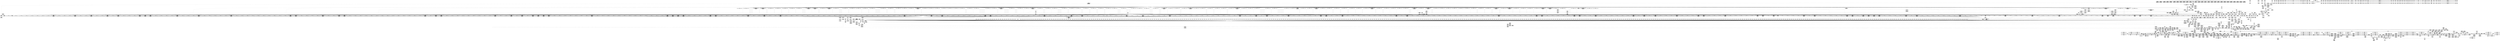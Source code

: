 digraph {
	CE0x4f30010 [shape=record,shape=Mrecord,label="{CE0x4f30010|aa_cred_profile:_tmp23|security/apparmor/include/context.h,100|*SummSource*}"]
	CE0x4dfc0c0 [shape=record,shape=Mrecord,label="{CE0x4dfc0c0|0:_i16,_4:_i32,_8:_i16,_40:_%struct.super_block*,_72:_i32,_:_SCMRE_601,602_}"]
	CE0x4dfff70 [shape=record,shape=Mrecord,label="{CE0x4dfff70|i8_0|*Constant*|*SummSink*}"]
	CE0x4dc36d0 [shape=record,shape=Mrecord,label="{CE0x4dc36d0|_call_void_mcount()_#2|*SummSource*}"]
	CE0x4e41950 [shape=record,shape=Mrecord,label="{CE0x4e41950|80:_i64,_:_CRE_445,446_}"]
	CE0x4dc0330 [shape=record,shape=Mrecord,label="{CE0x4dc0330|72:_%struct.hlist_bl_node**,_80:_%struct.dentry*,_104:_%struct.inode*,_:_CRE_164,165_}"]
	CE0x4e17880 [shape=record,shape=Mrecord,label="{CE0x4e17880|0:_i16,_4:_i32,_8:_i16,_40:_%struct.super_block*,_72:_i32,_:_SCMRE_585,586_}"]
	CE0x4e34680 [shape=record,shape=Mrecord,label="{CE0x4e34680|common_perm_rm:_tmp21|security/apparmor/lsm.c,232|*SummSink*}"]
	CE0x4e7d9a0 [shape=record,shape=Mrecord,label="{CE0x4e7d9a0|common_perm_dir_dentry:_path|security/apparmor/lsm.c, 189|*SummSource*}"]
	CE0x4e01fe0 [shape=record,shape=Mrecord,label="{CE0x4e01fe0|0:_i16,_4:_i32,_8:_i16,_40:_%struct.super_block*,_72:_i32,_:_SCMRE_172,173_}"]
	CE0x4db6a00 [shape=record,shape=Mrecord,label="{CE0x4db6a00|apparmor_path_unlink:_tmp2|*SummSource*}"]
	CE0x4e46190 [shape=record,shape=Mrecord,label="{CE0x4e46190|80:_i64,_:_CRE_598,599_}"]
	CE0x4e024c0 [shape=record,shape=Mrecord,label="{CE0x4e024c0|0:_i16,_4:_i32,_8:_i16,_40:_%struct.super_block*,_72:_i32,_:_SCMRE_175,176_}"]
	CE0x4e1e140 [shape=record,shape=Mrecord,label="{CE0x4e1e140|0:_i16,_4:_i32,_8:_i16,_40:_%struct.super_block*,_72:_i32,_:_SCMRE_696,704_|*MultipleSource*|security/apparmor/lsm.c,227|security/apparmor/lsm.c, 227|*LoadInst*|security/apparmor/lsm.c,226}"]
	CE0x4f181d0 [shape=record,shape=Mrecord,label="{CE0x4f181d0|aa_cred_profile:_tmp30|security/apparmor/include/context.h,100}"]
	CE0x4ea1b00 [shape=record,shape=Mrecord,label="{CE0x4ea1b00|__aa_current_profile:_do.body|*SummSink*}"]
	CE0x4e1d700 [shape=record,shape=Mrecord,label="{CE0x4e1d700|0:_i16,_4:_i32,_8:_i16,_40:_%struct.super_block*,_72:_i32,_:_SCMRE_672,680_|*MultipleSource*|security/apparmor/lsm.c,227|security/apparmor/lsm.c, 227|*LoadInst*|security/apparmor/lsm.c,226}"]
	CE0x4f22810 [shape=record,shape=Mrecord,label="{CE0x4f22810|aa_cred_profile:_tmp17|security/apparmor/include/context.h,100|*SummSink*}"]
	CE0x4e3c260 [shape=record,shape=Mrecord,label="{CE0x4e3c260|80:_i64,_:_CRE_152,160_}"]
	CE0x4e88520 [shape=record,shape=Mrecord,label="{CE0x4e88520|mediated_filesystem:_bb|*SummSource*}"]
	CE0x4e70a40 [shape=record,shape=Mrecord,label="{CE0x4e70a40|aa_cred_profile:_do.body5|*SummSink*}"]
	CE0x4a3e6f0 [shape=record,shape=Mrecord,label="{CE0x4a3e6f0|common_perm_rm:_op|Function::common_perm_rm&Arg::op::}"]
	CE0x4eaa010 [shape=record,shape=Mrecord,label="{CE0x4eaa010|i64_0|*Constant*}"]
	CE0x4de2b10 [shape=record,shape=Mrecord,label="{CE0x4de2b10|72:_%struct.hlist_bl_node**,_80:_%struct.dentry*,_104:_%struct.inode*,_:_CRE_315,316_}"]
	CE0x4de50a0 [shape=record,shape=Mrecord,label="{CE0x4de50a0|0:_i16,_4:_i32,_8:_i16,_40:_%struct.super_block*,_72:_i32,_:_SCMRE_150,151_}"]
	CE0x4e43850 [shape=record,shape=Mrecord,label="{CE0x4e43850|80:_i64,_:_CRE_552,556_}"]
	CE0x4ea2970 [shape=record,shape=Mrecord,label="{CE0x4ea2970|aa_cred_profile:_do.end8|*SummSource*}"]
	CE0x4e04200 [shape=record,shape=Mrecord,label="{CE0x4e04200|0:_i16,_4:_i32,_8:_i16,_40:_%struct.super_block*,_72:_i32,_:_SCMRE_193,194_}"]
	CE0x4e8a150 [shape=record,shape=Mrecord,label="{CE0x4e8a150|common_perm_rm:_tmp22|security/apparmor/lsm.c,232}"]
	CE0x4ea8360 [shape=record,shape=Mrecord,label="{CE0x4ea8360|__aa_current_profile:_tmp13|security/apparmor/include/context.h,138|*SummSource*}"]
	CE0x4e455e0 [shape=record,shape=Mrecord,label="{CE0x4e455e0|80:_i64,_:_CRE_587,588_}"]
	CE0x4e9d0c0 [shape=record,shape=Mrecord,label="{CE0x4e9d0c0|common_perm:_tmp9|security/apparmor/lsm.c,172|*SummSink*}"]
	CE0x4e23040 [shape=record,shape=Mrecord,label="{CE0x4e23040|0:_i16,_4:_i32,_8:_i16,_40:_%struct.super_block*,_72:_i32,_:_SCMRE_882,883_}"]
	CE0x4e3e430 [shape=record,shape=Mrecord,label="{CE0x4e3e430|80:_i64,_:_CRE_395,396_}"]
	CE0x4e89870 [shape=record,shape=Mrecord,label="{CE0x4e89870|i64*_getelementptr_inbounds_(_10_x_i64_,_10_x_i64_*___llvm_gcov_ctr54,_i64_0,_i64_9)|*Constant*}"]
	CE0x4e908b0 [shape=record,shape=Mrecord,label="{CE0x4e908b0|i32_11|*Constant*}"]
	CE0x4e8dd70 [shape=record,shape=Mrecord,label="{CE0x4e8dd70|common_perm:_cmp|security/apparmor/lsm.c,169|*SummSource*}"]
	CE0x4e97a70 [shape=record,shape=Mrecord,label="{CE0x4e97a70|_call_void_mcount()_#2|*SummSource*}"]
	CE0x4e198d0 [shape=record,shape=Mrecord,label="{CE0x4e198d0|80:_i64,_:_CRE_1618,1619_}"]
	CE0x4ef1d80 [shape=record,shape=Mrecord,label="{CE0x4ef1d80|__aa_current_profile:_tmp11|security/apparmor/include/context.h,138|*SummSource*}"]
	CE0x4dfbf20 [shape=record,shape=Mrecord,label="{CE0x4dfbf20|0:_i16,_4:_i32,_8:_i16,_40:_%struct.super_block*,_72:_i32,_:_SCMRE_600,601_}"]
	CE0x4e98910 [shape=record,shape=Mrecord,label="{CE0x4e98910|44:_i32,_48:_i16,_128:_i8*,_:_SCMRE_48,52_|*MultipleSource*|Function::aa_cred_profile&Arg::cred::|security/apparmor/include/context.h,138|security/apparmor/include/context.h,99}"]
	CE0x4e4f650 [shape=record,shape=Mrecord,label="{CE0x4e4f650|80:_i64,_:_CRE_1321,1322_}"]
	CE0x4e452b0 [shape=record,shape=Mrecord,label="{CE0x4e452b0|80:_i64,_:_CRE_584,585_}"]
	CE0x4dd2a00 [shape=record,shape=Mrecord,label="{CE0x4dd2a00|72:_%struct.hlist_bl_node**,_80:_%struct.dentry*,_104:_%struct.inode*,_:_CRE_94,95_}"]
	CE0x4e7fc90 [shape=record,shape=Mrecord,label="{CE0x4e7fc90|GLOBAL:_aa_path_perm|*Constant*}"]
	CE0x4f1e960 [shape=record,shape=Mrecord,label="{CE0x4f1e960|%struct.aa_task_cxt*_null|*Constant*|*SummSource*}"]
	CE0x4e58090 [shape=record,shape=Mrecord,label="{CE0x4e58090|80:_i64,_:_CRE_1651,1652_}"]
	CE0x4e5a5c0 [shape=record,shape=Mrecord,label="{CE0x4e5a5c0|80:_i64,_:_CRE_1686,1687_}"]
	CE0x4dd0920 [shape=record,shape=Mrecord,label="{CE0x4dd0920|aa_cred_profile:_security|security/apparmor/include/context.h,99}"]
	CE0x4e98d10 [shape=record,shape=Mrecord,label="{CE0x4e98d10|common_perm:_if.then}"]
	CE0x4e19490 [shape=record,shape=Mrecord,label="{CE0x4e19490|80:_i64,_:_CRE_1600,1604_}"]
	CE0x4e50a80 [shape=record,shape=Mrecord,label="{CE0x4e50a80|80:_i64,_:_CRE_1340,1341_}"]
	CE0x4dc0690 [shape=record,shape=Mrecord,label="{CE0x4dc0690|72:_%struct.hlist_bl_node**,_80:_%struct.dentry*,_104:_%struct.inode*,_:_CRE_166,167_}"]
	CE0x4e93c80 [shape=record,shape=Mrecord,label="{CE0x4e93c80|common_perm_dir_dentry:_cond|Function::common_perm_dir_dentry&Arg::cond::|*SummSource*}"]
	CE0x4e195a0 [shape=record,shape=Mrecord,label="{CE0x4e195a0|80:_i64,_:_CRE_1608,1612_}"]
	CE0x4e905d0 [shape=record,shape=Mrecord,label="{CE0x4e905d0|aa_cred_profile:_bb|*SummSource*}"]
	CE0x4f1b4c0 [shape=record,shape=Mrecord,label="{CE0x4f1b4c0|aa_cred_profile:_tmp34|security/apparmor/include/context.h,101}"]
	CE0x4e92a50 [shape=record,shape=Mrecord,label="{CE0x4e92a50|common_perm_dir_dentry:_dir|Function::common_perm_dir_dentry&Arg::dir::}"]
	CE0x4e94b70 [shape=record,shape=Mrecord,label="{CE0x4e94b70|common_perm:_cond|Function::common_perm&Arg::cond::|*SummSink*}"]
	CE0x4e320c0 [shape=record,shape=Mrecord,label="{CE0x4e320c0|common_perm_rm:_tmp14|security/apparmor/lsm.c,229|*SummSource*}"]
	CE0x4e19ac0 [shape=record,shape=Mrecord,label="{CE0x4e19ac0|80:_i64,_:_CRE_1620,1621_}"]
	CE0x4de4880 [shape=record,shape=Mrecord,label="{CE0x4de4880|0:_i16,_4:_i32,_8:_i16,_40:_%struct.super_block*,_72:_i32,_:_SCMRE_145,146_}"]
	CE0x4ddff50 [shape=record,shape=Mrecord,label="{CE0x4ddff50|72:_%struct.hlist_bl_node**,_80:_%struct.dentry*,_104:_%struct.inode*,_:_CRE_224,232_|*MultipleSource*|Function::apparmor_path_unlink&Arg::dentry::|Function::common_perm_rm&Arg::dentry::|security/apparmor/lsm.c,226}"]
	CE0x4e8f960 [shape=record,shape=Mrecord,label="{CE0x4e8f960|i64_3|*Constant*}"]
	CE0x4f200d0 [shape=record,shape=Mrecord,label="{CE0x4f200d0|GLOBAL:_llvm.expect.i64|*Constant*}"]
	CE0x4dc2630 [shape=record,shape=Mrecord,label="{CE0x4dc2630|i64*_getelementptr_inbounds_(_10_x_i64_,_10_x_i64_*___llvm_gcov_ctr54,_i64_0,_i64_0)|*Constant*|*SummSink*}"]
	CE0x4df51d0 [shape=record,shape=Mrecord,label="{CE0x4df51d0|_call_void_mcount()_#2|*SummSink*}"]
	CE0x4e11450 [shape=record,shape=Mrecord,label="{CE0x4e11450|0:_i16,_4:_i32,_8:_i16,_40:_%struct.super_block*,_72:_i32,_:_SCMRE_476,477_}"]
	CE0x4f14940 [shape=record,shape=Mrecord,label="{CE0x4f14940|aa_cred_profile:_tmp21|security/apparmor/include/context.h,100|*SummSource*}"]
	CE0x4e41620 [shape=record,shape=Mrecord,label="{CE0x4e41620|80:_i64,_:_CRE_442,443_}"]
	CE0x4e9ac00 [shape=record,shape=Mrecord,label="{CE0x4e9ac00|i64*_getelementptr_inbounds_(_5_x_i64_,_5_x_i64_*___llvm_gcov_ctr57,_i64_0,_i64_4)|*Constant*|*SummSource*}"]
	CE0x4e5bb30 [shape=record,shape=Mrecord,label="{CE0x4e5bb30|80:_i64,_:_CRE_1840,1848_}"]
	CE0x4e4e110 [shape=record,shape=Mrecord,label="{CE0x4e4e110|80:_i64,_:_CRE_1280,1288_}"]
	CE0x4e4c8a0 [shape=record,shape=Mrecord,label="{CE0x4e4c8a0|80:_i64,_:_CRE_1257,1258_}"]
	CE0x4e39510 [shape=record,shape=Mrecord,label="{CE0x4e39510|GLOBAL:___llvm_gcov_ctr54|Global_var:__llvm_gcov_ctr54|*SummSource*}"]
	CE0x4e24080 [shape=record,shape=Mrecord,label="{CE0x4e24080|0:_i16,_4:_i32,_8:_i16,_40:_%struct.super_block*,_72:_i32,_:_SCMRE_892,893_}"]
	CE0x4f1cd30 [shape=record,shape=Mrecord,label="{CE0x4f1cd30|aa_cred_profile:_tmp12|security/apparmor/include/context.h,100|*SummSource*}"]
	CE0x4e49f30 [shape=record,shape=Mrecord,label="{CE0x4e49f30|80:_i64,_:_CRE_1218,1219_}"]
	CE0x4f18cb0 [shape=record,shape=Mrecord,label="{CE0x4f18cb0|aa_cred_profile:_tmp26|security/apparmor/include/context.h,100}"]
	CE0x4dd8a40 [shape=record,shape=Mrecord,label="{CE0x4dd8a40|common_perm_dir_dentry:_tmp1|*SummSink*}"]
	CE0x4dd2f60 [shape=record,shape=Mrecord,label="{CE0x4dd2f60|mediated_filesystem:_tmp3|*SummSink*}"]
	CE0x4e0eb20 [shape=record,shape=Mrecord,label="{CE0x4e0eb20|0:_i16,_4:_i32,_8:_i16,_40:_%struct.super_block*,_72:_i32,_:_SCMRE_360,376_|*MultipleSource*|security/apparmor/lsm.c,227|security/apparmor/lsm.c, 227|*LoadInst*|security/apparmor/lsm.c,226}"]
	CE0x4e57b40 [shape=record,shape=Mrecord,label="{CE0x4e57b40|80:_i64,_:_CRE_1646,1647_}"]
	CE0x4e95300 [shape=record,shape=Mrecord,label="{CE0x4e95300|common_perm:_if.end}"]
	CE0x4e42720 [shape=record,shape=Mrecord,label="{CE0x4e42720|80:_i64,_:_CRE_458,459_}"]
	CE0x4f306c0 [shape=record,shape=Mrecord,label="{CE0x4f306c0|i64*_getelementptr_inbounds_(_16_x_i64_,_16_x_i64_*___llvm_gcov_ctr46,_i64_0,_i64_10)|*Constant*|*SummSource*}"]
	CE0x4e4c350 [shape=record,shape=Mrecord,label="{CE0x4e4c350|80:_i64,_:_CRE_1252,1253_}"]
	CE0x4f2e280 [shape=record,shape=Mrecord,label="{CE0x4f2e280|void_(i8*,_i32,_i64)*_asm_sideeffect_1:_09ud2_0A.pushsection___bug_table,_22a_22_0A2:_09.long_1b_-_2b,_$_0:c_-_2b_0A_09.word_$_1:c_,_0_0A_09.org_2b+$_2:c_0A.popsection_,_i,i,i,_dirflag_,_fpsr_,_flags_|*SummSource*}"]
	CE0x4ddd930 [shape=record,shape=Mrecord,label="{CE0x4ddd930|72:_%struct.hlist_bl_node**,_80:_%struct.dentry*,_104:_%struct.inode*,_:_CRE_205,206_}"]
	CE0x4df4c30 [shape=record,shape=Mrecord,label="{CE0x4df4c30|common_perm_dir_dentry:_tmp3}"]
	CE0x4dc1a50 [shape=record,shape=Mrecord,label="{CE0x4dc1a50|72:_%struct.hlist_bl_node**,_80:_%struct.dentry*,_104:_%struct.inode*,_:_CRE_175,176_}"]
	CE0x4dcef60 [shape=record,shape=Mrecord,label="{CE0x4dcef60|common_perm_rm:_return|*SummSource*}"]
	CE0x4df3950 [shape=record,shape=Mrecord,label="{CE0x4df3950|__aa_current_profile:_tmp10|security/apparmor/include/context.h,138|*SummSource*}"]
	CE0x4e60530 [shape=record,shape=Mrecord,label="{CE0x4e60530|common_perm_rm:_tobool1|security/apparmor/lsm.c,229|*SummSource*}"]
	CE0x4db6ed0 [shape=record,shape=Mrecord,label="{CE0x4db6ed0|0:_i16,_4:_i32,_8:_i16,_40:_%struct.super_block*,_72:_i32,_:_SCMRE_8,12_|*MultipleSource*|security/apparmor/lsm.c,227|security/apparmor/lsm.c, 227|*LoadInst*|security/apparmor/lsm.c,226}"]
	CE0x4e5e4e0 [shape=record,shape=Mrecord,label="{CE0x4e5e4e0|0:_%struct.vfsmount*,_:_CRE_0,8_|*MultipleSource*|Function::common_perm_rm&Arg::dir::|Function::apparmor_path_unlink&Arg::dir::|security/apparmor/lsm.c,229}"]
	CE0x4e0b9e0 [shape=record,shape=Mrecord,label="{CE0x4e0b9e0|0:_i16,_4:_i32,_8:_i16,_40:_%struct.super_block*,_72:_i32,_:_SCMRE_291,292_}"]
	CE0x4e27480 [shape=record,shape=Mrecord,label="{CE0x4e27480|0:_i16,_4:_i32,_8:_i16,_40:_%struct.super_block*,_72:_i32,_:_SCMRE_924,925_}"]
	CE0x4e595d0 [shape=record,shape=Mrecord,label="{CE0x4e595d0|80:_i64,_:_CRE_1671,1672_}"]
	CE0x4e1d1e0 [shape=record,shape=Mrecord,label="{CE0x4e1d1e0|0:_i16,_4:_i32,_8:_i16,_40:_%struct.super_block*,_72:_i32,_:_SCMRE_656,664_|*MultipleSource*|security/apparmor/lsm.c,227|security/apparmor/lsm.c, 227|*LoadInst*|security/apparmor/lsm.c,226}"]
	CE0x4e7e4e0 [shape=record,shape=Mrecord,label="{CE0x4e7e4e0|mediated_filesystem:_tobool|security/apparmor/include/apparmor.h,117|*SummSink*}"]
	CE0x4f20640 [shape=record,shape=Mrecord,label="{CE0x4f20640|aa_cred_profile:_expval|security/apparmor/include/context.h,100|*SummSink*}"]
	CE0x4dd5480 [shape=record,shape=Mrecord,label="{CE0x4dd5480|72:_%struct.hlist_bl_node**,_80:_%struct.dentry*,_104:_%struct.inode*,_:_CRE_92,93_}"]
	CE0x4ddfda0 [shape=record,shape=Mrecord,label="{CE0x4ddfda0|72:_%struct.hlist_bl_node**,_80:_%struct.dentry*,_104:_%struct.inode*,_:_CRE_304,305_}"]
	CE0x4df2c40 [shape=record,shape=Mrecord,label="{CE0x4df2c40|aa_cred_profile:_tmp32|security/apparmor/include/context.h,101}"]
	CE0x4e5e7d0 [shape=record,shape=Mrecord,label="{CE0x4e5e7d0|common_perm_rm:_tmp8|*LoadInst*|security/apparmor/lsm.c,229}"]
	CE0x4e3bf30 [shape=record,shape=Mrecord,label="{CE0x4e3bf30|80:_i64,_:_CRE_132,136_}"]
	CE0x4e6e370 [shape=record,shape=Mrecord,label="{CE0x4e6e370|GLOBAL:_aa_cred_profile|*Constant*|*SummSource*}"]
	CE0x4e4e990 [shape=record,shape=Mrecord,label="{CE0x4e4e990|80:_i64,_:_CRE_1309,1310_}"]
	CE0x4e9fef0 [shape=record,shape=Mrecord,label="{CE0x4e9fef0|_call_void_mcount()_#2|*SummSource*}"]
	CE0x4e01960 [shape=record,shape=Mrecord,label="{CE0x4e01960|0:_i16,_4:_i32,_8:_i16,_40:_%struct.super_block*,_72:_i32,_:_SCMRE_168,169_}"]
	CE0x4e262a0 [shape=record,shape=Mrecord,label="{CE0x4e262a0|0:_i16,_4:_i32,_8:_i16,_40:_%struct.super_block*,_72:_i32,_:_SCMRE_913,914_}"]
	CE0x4df3340 [shape=record,shape=Mrecord,label="{CE0x4df3340|aa_cred_profile:_tmp33|security/apparmor/include/context.h,101}"]
	CE0x4e10c70 [shape=record,shape=Mrecord,label="{CE0x4e10c70|0:_i16,_4:_i32,_8:_i16,_40:_%struct.super_block*,_72:_i32,_:_SCMRE_472,473_}"]
	CE0x4dc2a40 [shape=record,shape=Mrecord,label="{CE0x4dc2a40|apparmor_path_unlink:_tmp2}"]
	CE0x4e3f310 [shape=record,shape=Mrecord,label="{CE0x4e3f310|80:_i64,_:_CRE_409,410_}"]
	CE0x4e02b40 [shape=record,shape=Mrecord,label="{CE0x4e02b40|0:_i16,_4:_i32,_8:_i16,_40:_%struct.super_block*,_72:_i32,_:_SCMRE_179,180_}"]
	CE0x4f2d3a0 [shape=record,shape=Mrecord,label="{CE0x4f2d3a0|44:_i32,_48:_i16,_128:_i8*,_:_SCMRE_136,144_|*MultipleSource*|Function::aa_cred_profile&Arg::cred::|security/apparmor/include/context.h,138|security/apparmor/include/context.h,99}"]
	CE0x4f2c9b0 [shape=record,shape=Mrecord,label="{CE0x4f2c9b0|aa_cred_profile:_do.body5}"]
	CE0x4e9c7f0 [shape=record,shape=Mrecord,label="{CE0x4e9c7f0|__aa_current_profile:_tmp8|security/apparmor/include/context.h,138|*SummSource*}"]
	CE0x4e52d90 [shape=record,shape=Mrecord,label="{CE0x4e52d90|80:_i64,_:_CRE_1373,1374_}"]
	CE0x4de27b0 [shape=record,shape=Mrecord,label="{CE0x4de27b0|72:_%struct.hlist_bl_node**,_80:_%struct.dentry*,_104:_%struct.inode*,_:_CRE_313,314_}"]
	CE0x4e25dc0 [shape=record,shape=Mrecord,label="{CE0x4e25dc0|0:_i16,_4:_i32,_8:_i16,_40:_%struct.super_block*,_72:_i32,_:_SCMRE_910,911_}"]
	CE0x4ea24c0 [shape=record,shape=Mrecord,label="{CE0x4ea24c0|__aa_current_profile:_tobool|security/apparmor/include/context.h,138|*SummSource*}"]
	CE0x4e5c9e0 [shape=record,shape=Mrecord,label="{CE0x4e5c9e0|80:_i64,_:_CRE_1896,1904_}"]
	CE0x4e979d0 [shape=record,shape=Mrecord,label="{CE0x4e979d0|_call_void_mcount()_#2}"]
	CE0x4f20570 [shape=record,shape=Mrecord,label="{CE0x4f20570|aa_cred_profile:_expval|security/apparmor/include/context.h,100}"]
	CE0x4e47f50 [shape=record,shape=Mrecord,label="{CE0x4e47f50|80:_i64,_:_CRE_626,627_}"]
	CE0x4e43d70 [shape=record,shape=Mrecord,label="{CE0x4e43d70|80:_i64,_:_CRE_564,565_}"]
	CE0x4dd56d0 [shape=record,shape=Mrecord,label="{CE0x4dd56d0|72:_%struct.hlist_bl_node**,_80:_%struct.dentry*,_104:_%struct.inode*,_:_CRE_144,145_}"]
	CE0x4e970a0 [shape=record,shape=Mrecord,label="{CE0x4e970a0|aa_cred_profile:_tmp3}"]
	CE0x4e96f80 [shape=record,shape=Mrecord,label="{CE0x4e96f80|i32_0|*Constant*}"]
	CE0x4e92200 [shape=record,shape=Mrecord,label="{CE0x4e92200|GLOBAL:_common_perm_dir_dentry|*Constant*|*SummSink*}"]
	CE0x4db7fd0 [shape=record,shape=Mrecord,label="{CE0x4db7fd0|72:_%struct.hlist_bl_node**,_80:_%struct.dentry*,_104:_%struct.inode*,_:_CRE_56,64_|*MultipleSource*|Function::apparmor_path_unlink&Arg::dentry::|Function::common_perm_rm&Arg::dentry::|security/apparmor/lsm.c,226}"]
	CE0x4ea30b0 [shape=record,shape=Mrecord,label="{CE0x4ea30b0|aa_cred_profile:_do.cond|*SummSource*}"]
	CE0x4f1a090 [shape=record,shape=Mrecord,label="{CE0x4f1a090|aa_cred_profile:_tmp28|security/apparmor/include/context.h,100|*SummSource*}"]
	CE0x4db7d70 [shape=record,shape=Mrecord,label="{CE0x4db7d70|72:_%struct.hlist_bl_node**,_80:_%struct.dentry*,_104:_%struct.inode*,_:_CRE_48,52_|*MultipleSource*|Function::apparmor_path_unlink&Arg::dentry::|Function::common_perm_rm&Arg::dentry::|security/apparmor/lsm.c,226}"]
	CE0x4f16640 [shape=record,shape=Mrecord,label="{CE0x4f16640|i64*_getelementptr_inbounds_(_16_x_i64_,_16_x_i64_*___llvm_gcov_ctr46,_i64_0,_i64_12)|*Constant*|*SummSource*}"]
	CE0x4e8dc40 [shape=record,shape=Mrecord,label="{CE0x4e8dc40|common_perm:_cmp|security/apparmor/lsm.c,169}"]
	CE0x4f23ef0 [shape=record,shape=Mrecord,label="{CE0x4f23ef0|aa_cred_profile:_tobool|security/apparmor/include/context.h,100}"]
	CE0x4e09960 [shape=record,shape=Mrecord,label="{CE0x4e09960|0:_i16,_4:_i32,_8:_i16,_40:_%struct.super_block*,_72:_i32,_:_SCMRE_271,272_}"]
	CE0x4e5ee10 [shape=record,shape=Mrecord,label="{CE0x4e5ee10|common_perm_rm:_tmp8|*LoadInst*|security/apparmor/lsm.c,229|*SummSink*}"]
	CE0x4dae8f0 [shape=record,shape=Mrecord,label="{CE0x4dae8f0|common_perm_rm:_tmp6|security/apparmor/lsm.c,229|*SummSource*}"]
	CE0x4f142c0 [shape=record,shape=Mrecord,label="{CE0x4f142c0|aa_cred_profile:_tmp20|security/apparmor/include/context.h,100}"]
	CE0x4e66b80 [shape=record,shape=Mrecord,label="{CE0x4e66b80|i8*_getelementptr_inbounds_(_36_x_i8_,_36_x_i8_*_.str12,_i32_0,_i32_0)|*Constant*}"]
	CE0x4e596e0 [shape=record,shape=Mrecord,label="{CE0x4e596e0|80:_i64,_:_CRE_1672,1673_}"]
	CE0x4dce810 [shape=record,shape=Mrecord,label="{CE0x4dce810|72:_%struct.hlist_bl_node**,_80:_%struct.dentry*,_104:_%struct.inode*,_:_CRE_64,72_|*MultipleSource*|Function::apparmor_path_unlink&Arg::dentry::|Function::common_perm_rm&Arg::dentry::|security/apparmor/lsm.c,226}"]
	CE0x4e82500 [shape=record,shape=Mrecord,label="{CE0x4e82500|__aa_current_profile:_tmp1|*SummSink*}"]
	CE0x4e1ce30 [shape=record,shape=Mrecord,label="{CE0x4e1ce30|0:_i16,_4:_i32,_8:_i16,_40:_%struct.super_block*,_72:_i32,_:_SCMRE_648,656_|*MultipleSource*|security/apparmor/lsm.c,227|security/apparmor/lsm.c, 227|*LoadInst*|security/apparmor/lsm.c,226}"]
	CE0x4e88020 [shape=record,shape=Mrecord,label="{CE0x4e88020|mediated_filesystem:_and|security/apparmor/include/apparmor.h,117|*SummSource*}"]
	CE0x4df4710 [shape=record,shape=Mrecord,label="{CE0x4df4710|common_perm_dir_dentry:_tmp2|*SummSink*}"]
	CE0x4f2c7c0 [shape=record,shape=Mrecord,label="{CE0x4f2c7c0|aa_cred_profile:_tmp8|security/apparmor/include/context.h,100|*SummSource*}"]
	CE0x4ea65d0 [shape=record,shape=Mrecord,label="{CE0x4ea65d0|__aa_current_profile:_if.then|*SummSink*}"]
	CE0x4ddfa40 [shape=record,shape=Mrecord,label="{CE0x4ddfa40|72:_%struct.hlist_bl_node**,_80:_%struct.dentry*,_104:_%struct.inode*,_:_CRE_222,223_}"]
	CE0x4e8e2d0 [shape=record,shape=Mrecord,label="{CE0x4e8e2d0|common_perm:_tmp3|security/apparmor/lsm.c,169}"]
	CE0x4dcf180 [shape=record,shape=Mrecord,label="{CE0x4dcf180|COLLAPSED:_GCMRE___llvm_gcov_ctr54_internal_global_10_x_i64_zeroinitializer:_elem_0:default:}"]
	CE0x4f1eb40 [shape=record,shape=Mrecord,label="{CE0x4f1eb40|%struct.aa_task_cxt*_null|*Constant*|*SummSink*}"]
	CE0x4e6cc50 [shape=record,shape=Mrecord,label="{CE0x4e6cc50|__aa_current_profile:_cred|security/apparmor/include/context.h,138}"]
	CE0x4f12ff0 [shape=record,shape=Mrecord,label="{CE0x4f12ff0|i64*_getelementptr_inbounds_(_16_x_i64_,_16_x_i64_*___llvm_gcov_ctr46,_i64_0,_i64_7)|*Constant*|*SummSource*}"]
	CE0x4e573d0 [shape=record,shape=Mrecord,label="{CE0x4e573d0|80:_i64,_:_CRE_1639,1640_}"]
	CE0x4e8c290 [shape=record,shape=Mrecord,label="{CE0x4e8c290|i64*_getelementptr_inbounds_(_11_x_i64_,_11_x_i64_*___llvm_gcov_ctr58,_i64_0,_i64_10)|*Constant*|*SummSource*}"]
	CE0x4e1ade0 [shape=record,shape=Mrecord,label="{CE0x4e1ade0|80:_i64,_:_CRE_1638,1639_}"]
	CE0x4ea6bd0 [shape=record,shape=Mrecord,label="{CE0x4ea6bd0|GLOBAL:___llvm_gcov_ctr58|Global_var:__llvm_gcov_ctr58|*SummSource*}"]
	CE0x4e6ec00 [shape=record,shape=Mrecord,label="{CE0x4e6ec00|aa_cred_profile:_cred|Function::aa_cred_profile&Arg::cred::|*SummSink*}"]
	CE0x4e1a010 [shape=record,shape=Mrecord,label="{CE0x4e1a010|80:_i64,_:_CRE_1625,1626_}"]
	CE0x4e7cac0 [shape=record,shape=Mrecord,label="{CE0x4e7cac0|common_perm_rm:_tmp23|security/apparmor/lsm.c,233|*SummSource*}"]
	CE0x4e5b4d0 [shape=record,shape=Mrecord,label="{CE0x4e5b4d0|80:_i64,_:_CRE_1792,1800_}"]
	CE0x4e309f0 [shape=record,shape=Mrecord,label="{CE0x4e309f0|_ret_i1_%lnot,_!dbg_!15473|security/apparmor/include/apparmor.h,117|*SummSink*}"]
	CE0x4e25c20 [shape=record,shape=Mrecord,label="{CE0x4e25c20|0:_i16,_4:_i32,_8:_i16,_40:_%struct.super_block*,_72:_i32,_:_SCMRE_909,910_}"]
	CE0x4ea83d0 [shape=record,shape=Mrecord,label="{CE0x4ea83d0|__aa_current_profile:_tmp13|security/apparmor/include/context.h,138|*SummSink*}"]
	CE0x4e2a370 [shape=record,shape=Mrecord,label="{CE0x4e2a370|0:_i16,_4:_i32,_8:_i16,_40:_%struct.super_block*,_72:_i32,_:_SCMRE_988,992_|*MultipleSource*|security/apparmor/lsm.c,227|security/apparmor/lsm.c, 227|*LoadInst*|security/apparmor/lsm.c,226}"]
	CE0x4de12d0 [shape=record,shape=Mrecord,label="{CE0x4de12d0|72:_%struct.hlist_bl_node**,_80:_%struct.dentry*,_104:_%struct.inode*,_:_CRE_288,296_|*MultipleSource*|Function::apparmor_path_unlink&Arg::dentry::|Function::common_perm_rm&Arg::dentry::|security/apparmor/lsm.c,226}"]
	CE0x4e958c0 [shape=record,shape=Mrecord,label="{CE0x4e958c0|__aa_current_profile:_tmp7|security/apparmor/include/context.h,138}"]
	CE0x4f1e680 [shape=record,shape=Mrecord,label="{CE0x4f1e680|aa_cred_profile:_tmp6|security/apparmor/include/context.h,100|*SummSource*}"]
	CE0x4ea5cd0 [shape=record,shape=Mrecord,label="{CE0x4ea5cd0|aa_cred_profile:_tmp11|security/apparmor/include/context.h,100}"]
	CE0x4e312d0 [shape=record,shape=Mrecord,label="{CE0x4e312d0|common_perm_rm:_tmp13|security/apparmor/lsm.c,229|*SummSource*}"]
	CE0x4e2e2e0 [shape=record,shape=Mrecord,label="{CE0x4e2e2e0|common_perm_rm:_tmp10|security/apparmor/lsm.c,229|*SummSource*}"]
	CE0x4e82ae0 [shape=record,shape=Mrecord,label="{CE0x4e82ae0|__aa_current_profile:_entry}"]
	CE0x4e173a0 [shape=record,shape=Mrecord,label="{CE0x4e173a0|0:_i16,_4:_i32,_8:_i16,_40:_%struct.super_block*,_72:_i32,_:_SCMRE_582,583_}"]
	CE0x4e053e0 [shape=record,shape=Mrecord,label="{CE0x4e053e0|0:_i16,_4:_i32,_8:_i16,_40:_%struct.super_block*,_72:_i32,_:_SCMRE_204,205_}"]
	CE0x4e27620 [shape=record,shape=Mrecord,label="{CE0x4e27620|0:_i16,_4:_i32,_8:_i16,_40:_%struct.super_block*,_72:_i32,_:_SCMRE_925,926_}"]
	CE0x4eec330 [shape=record,shape=Mrecord,label="{CE0x4eec330|GLOBAL:___aa_current_profile.__warned|Global_var:__aa_current_profile.__warned|*SummSource*}"]
	CE0x4de6b30 [shape=record,shape=Mrecord,label="{CE0x4de6b30|72:_%struct.hlist_bl_node**,_80:_%struct.dentry*,_104:_%struct.inode*,_:_CRE_88,89_}"]
	CE0x4e61160 [shape=record,shape=Mrecord,label="{CE0x4e61160|i32_10|*Constant*}"]
	CE0x4e90840 [shape=record,shape=Mrecord,label="{CE0x4e90840|i32_0|*Constant*}"]
	CE0x4e60060 [shape=record,shape=Mrecord,label="{CE0x4e60060|%struct.vfsmount*_null|*Constant*}"]
	CE0x4e59190 [shape=record,shape=Mrecord,label="{CE0x4e59190|80:_i64,_:_CRE_1667,1668_}"]
	CE0x4dff160 [shape=record,shape=Mrecord,label="{CE0x4dff160|0:_i16,_4:_i32,_8:_i16,_40:_%struct.super_block*,_72:_i32,_:_SCMRE_64,72_|*MultipleSource*|security/apparmor/lsm.c,227|security/apparmor/lsm.c, 227|*LoadInst*|security/apparmor/lsm.c,226}"]
	CE0x4f15790 [shape=record,shape=Mrecord,label="{CE0x4f15790|aa_cred_profile:_tmp18|security/apparmor/include/context.h,100}"]
	CE0x4e5cd40 [shape=record,shape=Mrecord,label="{CE0x4e5cd40|80:_i64,_:_CRE_1928,2056_}"]
	CE0x4e59900 [shape=record,shape=Mrecord,label="{CE0x4e59900|80:_i64,_:_CRE_1674,1675_}"]
	CE0x4e39e30 [shape=record,shape=Mrecord,label="{CE0x4e39e30|i64*_getelementptr_inbounds_(_11_x_i64_,_11_x_i64_*___llvm_gcov_ctr58,_i64_0,_i64_8)|*Constant*}"]
	CE0x4e00060 [shape=record,shape=Mrecord,label="{CE0x4e00060|0:_i16,_4:_i32,_8:_i16,_40:_%struct.super_block*,_72:_i32,_:_SCMRE_0,2_|*MultipleSource*|security/apparmor/lsm.c,227|security/apparmor/lsm.c, 227|*LoadInst*|security/apparmor/lsm.c,226}"]
	CE0x4e9c480 [shape=record,shape=Mrecord,label="{CE0x4e9c480|get_current:_tmp3}"]
	CE0x4de53e0 [shape=record,shape=Mrecord,label="{CE0x4de53e0|0:_i16,_4:_i32,_8:_i16,_40:_%struct.super_block*,_72:_i32,_:_SCMRE_152,153_}"]
	CE0x4e6d2f0 [shape=record,shape=Mrecord,label="{CE0x4e6d2f0|COLLAPSED:_GCRE_current_task_external_global_%struct.task_struct*:_elem_0::|security/apparmor/include/context.h,138}"]
	CE0x4e27ca0 [shape=record,shape=Mrecord,label="{CE0x4e27ca0|0:_i16,_4:_i32,_8:_i16,_40:_%struct.super_block*,_72:_i32,_:_SCMRE_929,930_}"]
	CE0x4e012e0 [shape=record,shape=Mrecord,label="{CE0x4e012e0|0:_i16,_4:_i32,_8:_i16,_40:_%struct.super_block*,_72:_i32,_:_SCMRE_164,165_}"]
	CE0x4dde1a0 [shape=record,shape=Mrecord,label="{CE0x4dde1a0|72:_%struct.hlist_bl_node**,_80:_%struct.dentry*,_104:_%struct.inode*,_:_CRE_210,211_}"]
	CE0x4e1f330 [shape=record,shape=Mrecord,label="{CE0x4e1f330|0:_i16,_4:_i32,_8:_i16,_40:_%struct.super_block*,_72:_i32,_:_SCMRE_760,768_|*MultipleSource*|security/apparmor/lsm.c,227|security/apparmor/lsm.c, 227|*LoadInst*|security/apparmor/lsm.c,226}"]
	CE0x4e88100 [shape=record,shape=Mrecord,label="{CE0x4e88100|mediated_filesystem:_and|security/apparmor/include/apparmor.h,117|*SummSink*}"]
	CE0x4de7bc0 [shape=record,shape=Mrecord,label="{CE0x4de7bc0|72:_%struct.hlist_bl_node**,_80:_%struct.dentry*,_104:_%struct.inode*,_:_CRE_180,181_}"]
	CE0x4e60430 [shape=record,shape=Mrecord,label="{CE0x4e60430|%struct.vfsmount*_null|*Constant*|*SummSink*}"]
	CE0x4e388d0 [shape=record,shape=Mrecord,label="{CE0x4e388d0|common_perm_rm:_tobool|security/apparmor/lsm.c,229}"]
	CE0x4dc5200 [shape=record,shape=Mrecord,label="{CE0x4dc5200|apparmor_path_unlink:_bb|*SummSink*}"]
	CE0x4db28e0 [shape=record,shape=Mrecord,label="{CE0x4db28e0|i64*_getelementptr_inbounds_(_2_x_i64_,_2_x_i64_*___llvm_gcov_ctr53,_i64_0,_i64_0)|*Constant*}"]
	CE0x4e10230 [shape=record,shape=Mrecord,label="{CE0x4e10230|0:_i16,_4:_i32,_8:_i16,_40:_%struct.super_block*,_72:_i32,_:_SCMRE_440,448_|*MultipleSource*|security/apparmor/lsm.c,227|security/apparmor/lsm.c, 227|*LoadInst*|security/apparmor/lsm.c,226}"]
	CE0x4e1fd70 [shape=record,shape=Mrecord,label="{CE0x4e1fd70|0:_i16,_4:_i32,_8:_i16,_40:_%struct.super_block*,_72:_i32,_:_SCMRE_800,804_|*MultipleSource*|security/apparmor/lsm.c,227|security/apparmor/lsm.c, 227|*LoadInst*|security/apparmor/lsm.c,226}"]
	CE0x4e59f60 [shape=record,shape=Mrecord,label="{CE0x4e59f60|80:_i64,_:_CRE_1680,1681_}"]
	CE0x4dda550 [shape=record,shape=Mrecord,label="{CE0x4dda550|aa_cred_profile:_tmp2|*SummSink*}"]
	CE0x4df66b0 [shape=record,shape=Mrecord,label="{CE0x4df66b0|common_perm:_entry|*SummSource*}"]
	CE0x4e7e1a0 [shape=record,shape=Mrecord,label="{CE0x4e7e1a0|mediated_filesystem:_tobool|security/apparmor/include/apparmor.h,117}"]
	CE0x4e8cba0 [shape=record,shape=Mrecord,label="{CE0x4e8cba0|__aa_current_profile:_tmp4|security/apparmor/include/context.h,138|*SummSink*}"]
	CE0x4e4ffe0 [shape=record,shape=Mrecord,label="{CE0x4e4ffe0|80:_i64,_:_CRE_1330,1331_}"]
	CE0x4eaa780 [shape=record,shape=Mrecord,label="{CE0x4eaa780|i64*_getelementptr_inbounds_(_16_x_i64_,_16_x_i64_*___llvm_gcov_ctr46,_i64_0,_i64_4)|*Constant*|*SummSink*}"]
	CE0x4f1cb90 [shape=record,shape=Mrecord,label="{CE0x4f1cb90|aa_cred_profile:_tmp12|security/apparmor/include/context.h,100}"]
	CE0x4dfb290 [shape=record,shape=Mrecord,label="{CE0x4dfb290|i64_1|*Constant*}"]
	CE0x4e89220 [shape=record,shape=Mrecord,label="{CE0x4e89220|common_perm_rm:_i_mode|security/apparmor/lsm.c,233}"]
	CE0x4e5a3a0 [shape=record,shape=Mrecord,label="{CE0x4e5a3a0|80:_i64,_:_CRE_1684,1685_}"]
	CE0x4e80410 [shape=record,shape=Mrecord,label="{CE0x4e80410|aa_path_perm:_op|Function::aa_path_perm&Arg::op::}"]
	CE0x4e52510 [shape=record,shape=Mrecord,label="{CE0x4e52510|80:_i64,_:_CRE_1365,1366_}"]
	CE0x4e17bc0 [shape=record,shape=Mrecord,label="{CE0x4e17bc0|0:_i16,_4:_i32,_8:_i16,_40:_%struct.super_block*,_72:_i32,_:_SCMRE_587,588_}"]
	CE0x4e14fe0 [shape=record,shape=Mrecord,label="{CE0x4e14fe0|0:_i16,_4:_i32,_8:_i16,_40:_%struct.super_block*,_72:_i32,_:_SCMRE_560,561_}"]
	CE0x4e82370 [shape=record,shape=Mrecord,label="{CE0x4e82370|common_perm:_call1|security/apparmor/lsm.c,170}"]
	CE0x4f1b620 [shape=record,shape=Mrecord,label="{CE0x4f1b620|aa_cred_profile:_tmp34|security/apparmor/include/context.h,101|*SummSource*}"]
	CE0x4e0da60 [shape=record,shape=Mrecord,label="{CE0x4e0da60|0:_i16,_4:_i32,_8:_i16,_40:_%struct.super_block*,_72:_i32,_:_SCMRE_311,312_}"]
	CE0x4f2f110 [shape=record,shape=Mrecord,label="{CE0x4f2f110|i64_12|*Constant*|*SummSource*}"]
	CE0x4e14a80 [shape=record,shape=Mrecord,label="{CE0x4e14a80|0:_i16,_4:_i32,_8:_i16,_40:_%struct.super_block*,_72:_i32,_:_SCMRE_556,557_}"]
	CE0x4e4e000 [shape=record,shape=Mrecord,label="{CE0x4e4e000|80:_i64,_:_CRE_1279,1280_}"]
	CE0x4ea3ad0 [shape=record,shape=Mrecord,label="{CE0x4ea3ad0|__aa_current_profile:_tmp5|security/apparmor/include/context.h,138|*SummSource*}"]
	CE0x4f230c0 [shape=record,shape=Mrecord,label="{CE0x4f230c0|aa_cred_profile:_tmp9|security/apparmor/include/context.h,100|*SummSink*}"]
	CE0x4db70c0 [shape=record,shape=Mrecord,label="{CE0x4db70c0|0:_i16,_4:_i32,_8:_i16,_40:_%struct.super_block*,_72:_i32,_:_SCMRE_12,16_|*MultipleSource*|security/apparmor/lsm.c,227|security/apparmor/lsm.c, 227|*LoadInst*|security/apparmor/lsm.c,226}"]
	CE0x4df7aa0 [shape=record,shape=Mrecord,label="{CE0x4df7aa0|_call_void_mcount()_#2}"]
	CE0x4e4a040 [shape=record,shape=Mrecord,label="{CE0x4e4a040|80:_i64,_:_CRE_1219,1220_}"]
	CE0x4e03b80 [shape=record,shape=Mrecord,label="{CE0x4e03b80|0:_i16,_4:_i32,_8:_i16,_40:_%struct.super_block*,_72:_i32,_:_SCMRE_189,190_}"]
	CE0x4e11e90 [shape=record,shape=Mrecord,label="{CE0x4e11e90|0:_i16,_4:_i32,_8:_i16,_40:_%struct.super_block*,_72:_i32,_:_SCMRE_483,484_}"]
	CE0x4f2f440 [shape=record,shape=Mrecord,label="{CE0x4f2f440|i64*_getelementptr_inbounds_(_16_x_i64_,_16_x_i64_*___llvm_gcov_ctr46,_i64_0,_i64_9)|*Constant*}"]
	CE0x4e6e560 [shape=record,shape=Mrecord,label="{CE0x4e6e560|aa_cred_profile:_entry|*SummSink*}"]
	CE0x4e3f530 [shape=record,shape=Mrecord,label="{CE0x4e3f530|80:_i64,_:_CRE_411,412_}"]
	CE0x4db3610 [shape=record,shape=Mrecord,label="{CE0x4db3610|COLLAPSED:_GCMRE___llvm_gcov_ctr53_internal_global_2_x_i64_zeroinitializer:_elem_0:default:}"]
	CE0x4f301d0 [shape=record,shape=Mrecord,label="{CE0x4f301d0|aa_cred_profile:_tmp23|security/apparmor/include/context.h,100|*SummSink*}"]
	CE0x4ef1ee0 [shape=record,shape=Mrecord,label="{CE0x4ef1ee0|__aa_current_profile:_tmp11|security/apparmor/include/context.h,138|*SummSink*}"]
	CE0x4e593b0 [shape=record,shape=Mrecord,label="{CE0x4e593b0|80:_i64,_:_CRE_1669,1670_}"]
	CE0x4e80100 [shape=record,shape=Mrecord,label="{CE0x4e80100|aa_path_perm:_entry|*SummSource*}"]
	CE0x4e72f10 [shape=record,shape=Mrecord,label="{CE0x4e72f10|aa_cred_profile:_lnot.ext|security/apparmor/include/context.h,100}"]
	CE0x4dd0ae0 [shape=record,shape=Mrecord,label="{CE0x4dd0ae0|aa_cred_profile:_security|security/apparmor/include/context.h,99|*SummSink*}"]
	CE0x4e12030 [shape=record,shape=Mrecord,label="{CE0x4e12030|0:_i16,_4:_i32,_8:_i16,_40:_%struct.super_block*,_72:_i32,_:_SCMRE_484,485_}"]
	CE0x4e4eaa0 [shape=record,shape=Mrecord,label="{CE0x4e4eaa0|80:_i64,_:_CRE_1310,1311_}"]
	CE0x4e485b0 [shape=record,shape=Mrecord,label="{CE0x4e485b0|80:_i64,_:_CRE_632,640_}"]
	CE0x4e86dc0 [shape=record,shape=Mrecord,label="{CE0x4e86dc0|__aa_current_profile:_tmp16|security/apparmor/include/context.h,138}"]
	CE0x4e87080 [shape=record,shape=Mrecord,label="{CE0x4e87080|__aa_current_profile:_tmp16|security/apparmor/include/context.h,138|*SummSink*}"]
	CE0x4e0d0a0 [shape=record,shape=Mrecord,label="{CE0x4e0d0a0|0:_i16,_4:_i32,_8:_i16,_40:_%struct.super_block*,_72:_i32,_:_SCMRE_305,306_}"]
	CE0x4e4b250 [shape=record,shape=Mrecord,label="{CE0x4e4b250|80:_i64,_:_CRE_1236,1237_}"]
	CE0x4dc2e60 [shape=record,shape=Mrecord,label="{CE0x4dc2e60|72:_%struct.hlist_bl_node**,_80:_%struct.dentry*,_104:_%struct.inode*,_:_CRE_24,40_|*MultipleSource*|Function::apparmor_path_unlink&Arg::dentry::|Function::common_perm_rm&Arg::dentry::|security/apparmor/lsm.c,226}"]
	CE0x4ea57c0 [shape=record,shape=Mrecord,label="{CE0x4ea57c0|aa_cred_profile:_tmp10|security/apparmor/include/context.h,100}"]
	CE0x4e04a20 [shape=record,shape=Mrecord,label="{CE0x4e04a20|0:_i16,_4:_i32,_8:_i16,_40:_%struct.super_block*,_72:_i32,_:_SCMRE_198,199_}"]
	CE0x4f18d20 [shape=record,shape=Mrecord,label="{CE0x4f18d20|aa_cred_profile:_tmp26|security/apparmor/include/context.h,100|*SummSource*}"]
	CE0x4e5d3a0 [shape=record,shape=Mrecord,label="{CE0x4e5d3a0|80:_i64,_:_CRE_2264,2268_}"]
	CE0x4e1e8f0 [shape=record,shape=Mrecord,label="{CE0x4e1e8f0|0:_i16,_4:_i32,_8:_i16,_40:_%struct.super_block*,_72:_i32,_:_SCMRE_728,736_|*MultipleSource*|security/apparmor/lsm.c,227|security/apparmor/lsm.c, 227|*LoadInst*|security/apparmor/lsm.c,226}"]
	CE0x4e02ce0 [shape=record,shape=Mrecord,label="{CE0x4e02ce0|0:_i16,_4:_i32,_8:_i16,_40:_%struct.super_block*,_72:_i32,_:_SCMRE_180,181_}"]
	CE0x4e66e10 [shape=record,shape=Mrecord,label="{CE0x4e66e10|i8*_getelementptr_inbounds_(_36_x_i8_,_36_x_i8_*_.str12,_i32_0,_i32_0)|*Constant*|*SummSink*}"]
	CE0x4de1580 [shape=record,shape=Mrecord,label="{CE0x4de1580|72:_%struct.hlist_bl_node**,_80:_%struct.dentry*,_104:_%struct.inode*,_:_CRE_296,304_|*MultipleSource*|Function::apparmor_path_unlink&Arg::dentry::|Function::common_perm_rm&Arg::dentry::|security/apparmor/lsm.c,226}"]
	CE0x4e583c0 [shape=record,shape=Mrecord,label="{CE0x4e583c0|80:_i64,_:_CRE_1654,1655_}"]
	CE0x4db8830 [shape=record,shape=Mrecord,label="{CE0x4db8830|apparmor_path_unlink:_tmp|*SummSink*}"]
	CE0x4dcf1f0 [shape=record,shape=Mrecord,label="{CE0x4dcf1f0|common_perm_rm:_tmp|*SummSource*}"]
	CE0x4e5c190 [shape=record,shape=Mrecord,label="{CE0x4e5c190|80:_i64,_:_CRE_1874,1875_}"]
	CE0x4e0e250 [shape=record,shape=Mrecord,label="{CE0x4e0e250|0:_i16,_4:_i32,_8:_i16,_40:_%struct.super_block*,_72:_i32,_:_SCMRE_336,344_|*MultipleSource*|security/apparmor/lsm.c,227|security/apparmor/lsm.c, 227|*LoadInst*|security/apparmor/lsm.c,226}"]
	CE0x4e11cf0 [shape=record,shape=Mrecord,label="{CE0x4e11cf0|0:_i16,_4:_i32,_8:_i16,_40:_%struct.super_block*,_72:_i32,_:_SCMRE_482,483_}"]
	CE0x4e39300 [shape=record,shape=Mrecord,label="{CE0x4e39300|i64_0|*Constant*}"]
	CE0x4e57d60 [shape=record,shape=Mrecord,label="{CE0x4e57d60|80:_i64,_:_CRE_1648,1649_}"]
	CE0x4e1be20 [shape=record,shape=Mrecord,label="{CE0x4e1be20|0:_i16,_4:_i32,_8:_i16,_40:_%struct.super_block*,_72:_i32,_:_SCMRE_618,619_}"]
	CE0x4dc49e0 [shape=record,shape=Mrecord,label="{CE0x4dc49e0|common_perm_rm:_tobool1|security/apparmor/lsm.c,229}"]
	CE0x4dd8f70 [shape=record,shape=Mrecord,label="{CE0x4dd8f70|common_perm_rm:_cond|security/apparmor/lsm.c, 227|*SummSink*}"]
	CE0x4e83a00 [shape=record,shape=Mrecord,label="{CE0x4e83a00|common_perm:_tmp1}"]
	CE0x4e196b0 [shape=record,shape=Mrecord,label="{CE0x4e196b0|80:_i64,_:_CRE_1616,1617_}"]
	CE0x4e0b6a0 [shape=record,shape=Mrecord,label="{CE0x4e0b6a0|0:_i16,_4:_i32,_8:_i16,_40:_%struct.super_block*,_72:_i32,_:_SCMRE_289,290_}"]
	CE0x4e616d0 [shape=record,shape=Mrecord,label="{CE0x4e616d0|common_perm_rm:_tmp9|security/apparmor/lsm.c,229|*SummSource*}"]
	CE0x4e1a780 [shape=record,shape=Mrecord,label="{CE0x4e1a780|80:_i64,_:_CRE_1632,1633_}"]
	CE0x4e48b30 [shape=record,shape=Mrecord,label="{CE0x4e48b30|80:_i64,_:_CRE_672,680_}"]
	CE0x4e3fec0 [shape=record,shape=Mrecord,label="{CE0x4e3fec0|80:_i64,_:_CRE_420,421_}"]
	CE0x4e358d0 [shape=record,shape=Mrecord,label="{CE0x4e358d0|common_perm_rm:_tmp17|security/apparmor/lsm.c,230|*SummSink*}"]
	CE0x4e16840 [shape=record,shape=Mrecord,label="{CE0x4e16840|0:_i16,_4:_i32,_8:_i16,_40:_%struct.super_block*,_72:_i32,_:_SCMRE_575,576_}"]
	CE0x4e38cb0 [shape=record,shape=Mrecord,label="{CE0x4e38cb0|i64_2|*Constant*|*SummSource*}"]
	CE0x4dde860 [shape=record,shape=Mrecord,label="{CE0x4dde860|72:_%struct.hlist_bl_node**,_80:_%struct.dentry*,_104:_%struct.inode*,_:_CRE_214,215_}"]
	CE0x4ea6790 [shape=record,shape=Mrecord,label="{CE0x4ea6790|aa_cred_profile:_if.end|*SummSource*}"]
	CE0x4e585e0 [shape=record,shape=Mrecord,label="{CE0x4e585e0|80:_i64,_:_CRE_1656,1657_}"]
	CE0x4e063e0 [shape=record,shape=Mrecord,label="{CE0x4e063e0|0:_i16,_4:_i32,_8:_i16,_40:_%struct.super_block*,_72:_i32,_:_SCMRE_232,236_|*MultipleSource*|security/apparmor/lsm.c,227|security/apparmor/lsm.c, 227|*LoadInst*|security/apparmor/lsm.c,226}"]
	CE0x4e5d5c0 [shape=record,shape=Mrecord,label="{CE0x4e5d5c0|i32_4|*Constant*}"]
	CE0x4e33d50 [shape=record,shape=Mrecord,label="{CE0x4e33d50|common_perm_rm:_uid|security/apparmor/lsm.c,232|*SummSink*}"]
	CE0x4e24d80 [shape=record,shape=Mrecord,label="{CE0x4e24d80|0:_i16,_4:_i32,_8:_i16,_40:_%struct.super_block*,_72:_i32,_:_SCMRE_900,901_}"]
	CE0x4e48910 [shape=record,shape=Mrecord,label="{CE0x4e48910|80:_i64,_:_CRE_656,664_}"]
	CE0x4dd1f40 [shape=record,shape=Mrecord,label="{CE0x4dd1f40|i64*_getelementptr_inbounds_(_2_x_i64_,_2_x_i64_*___llvm_gcov_ctr55,_i64_0,_i64_1)|*Constant*|*SummSource*}"]
	CE0x4e4fba0 [shape=record,shape=Mrecord,label="{CE0x4e4fba0|80:_i64,_:_CRE_1326,1327_}"]
	CE0x4e8a740 [shape=record,shape=Mrecord,label="{CE0x4e8a740|common_perm_rm:_tmp25|security/apparmor/lsm.c,236|*SummSink*}"]
	CE0x4e486c0 [shape=record,shape=Mrecord,label="{CE0x4e486c0|80:_i64,_:_CRE_640,648_}"]
	CE0x4e0f7f0 [shape=record,shape=Mrecord,label="{CE0x4e0f7f0|0:_i16,_4:_i32,_8:_i16,_40:_%struct.super_block*,_72:_i32,_:_SCMRE_408,416_|*MultipleSource*|security/apparmor/lsm.c,227|security/apparmor/lsm.c, 227|*LoadInst*|security/apparmor/lsm.c,226}"]
	CE0x4e80b30 [shape=record,shape=Mrecord,label="{CE0x4e80b30|aa_path_perm:_profile|Function::aa_path_perm&Arg::profile::|*SummSink*}"]
	CE0x4e3e130 [shape=record,shape=Mrecord,label="{CE0x4e3e130|80:_i64,_:_CRE_392,393_}"]
	CE0x4f15870 [shape=record,shape=Mrecord,label="{CE0x4f15870|aa_cred_profile:_tmp18|security/apparmor/include/context.h,100|*SummSink*}"]
	CE0x4de2330 [shape=record,shape=Mrecord,label="{CE0x4de2330|72:_%struct.hlist_bl_node**,_80:_%struct.dentry*,_104:_%struct.inode*,_:_CRE_310,311_}"]
	CE0x4e349c0 [shape=record,shape=Mrecord,label="{CE0x4e349c0|common_perm_rm:_retval.0}"]
	CE0x4e51300 [shape=record,shape=Mrecord,label="{CE0x4e51300|80:_i64,_:_CRE_1348,1349_}"]
	CE0x4e87fb0 [shape=record,shape=Mrecord,label="{CE0x4e87fb0|mediated_filesystem:_and|security/apparmor/include/apparmor.h,117}"]
	CE0x4e98f90 [shape=record,shape=Mrecord,label="{CE0x4e98f90|i64*_getelementptr_inbounds_(_5_x_i64_,_5_x_i64_*___llvm_gcov_ctr57,_i64_0,_i64_0)|*Constant*}"]
	CE0x4e265e0 [shape=record,shape=Mrecord,label="{CE0x4e265e0|0:_i16,_4:_i32,_8:_i16,_40:_%struct.super_block*,_72:_i32,_:_SCMRE_915,916_}"]
	CE0x4dbe870 [shape=record,shape=Mrecord,label="{CE0x4dbe870|GLOBAL:_common_perm_rm|*Constant*}"]
	CE0x4f13840 [shape=record,shape=Mrecord,label="{CE0x4f13840|aa_cred_profile:_tmp19|security/apparmor/include/context.h,100|*SummSink*}"]
	CE0x4e5c5a0 [shape=record,shape=Mrecord,label="{CE0x4e5c5a0|80:_i64,_:_CRE_1878,1879_}"]
	CE0x4e8ed90 [shape=record,shape=Mrecord,label="{CE0x4e8ed90|common_perm:_tmp4|security/apparmor/lsm.c,169|*SummSource*}"]
	CE0x4e46900 [shape=record,shape=Mrecord,label="{CE0x4e46900|80:_i64,_:_CRE_605,606_}"]
	CE0x4dc8a20 [shape=record,shape=Mrecord,label="{CE0x4dc8a20|common_perm_rm:_bb|*SummSink*}"]
	CE0x4e4d340 [shape=record,shape=Mrecord,label="{CE0x4e4d340|80:_i64,_:_CRE_1267,1268_}"]
	CE0x4e5b1a0 [shape=record,shape=Mrecord,label="{CE0x4e5b1a0|80:_i64,_:_CRE_1768,1776_}"]
	CE0x4dfc5a0 [shape=record,shape=Mrecord,label="{CE0x4dfc5a0|0:_i16,_4:_i32,_8:_i16,_40:_%struct.super_block*,_72:_i32,_:_SCMRE_604,605_}"]
	CE0x4e6b110 [shape=record,shape=Mrecord,label="{CE0x4e6b110|__aa_current_profile:_tmp20|security/apparmor/include/context.h,138|*SummSource*}"]
	CE0x4e00e00 [shape=record,shape=Mrecord,label="{CE0x4e00e00|0:_i16,_4:_i32,_8:_i16,_40:_%struct.super_block*,_72:_i32,_:_SCMRE_161,162_}"]
	CE0x4ddf6e0 [shape=record,shape=Mrecord,label="{CE0x4ddf6e0|72:_%struct.hlist_bl_node**,_80:_%struct.dentry*,_104:_%struct.inode*,_:_CRE_220,221_}"]
	CE0x4e364e0 [shape=record,shape=Mrecord,label="{CE0x4e364e0|i64*_getelementptr_inbounds_(_10_x_i64_,_10_x_i64_*___llvm_gcov_ctr54,_i64_0,_i64_8)|*Constant*|*SummSource*}"]
	CE0x4e9c070 [shape=record,shape=Mrecord,label="{CE0x4e9c070|44:_i32,_48:_i16,_128:_i8*,_:_SCMRE_28,32_|*MultipleSource*|Function::aa_cred_profile&Arg::cred::|security/apparmor/include/context.h,138|security/apparmor/include/context.h,99}"]
	CE0x4e2a030 [shape=record,shape=Mrecord,label="{CE0x4e2a030|0:_i16,_4:_i32,_8:_i16,_40:_%struct.super_block*,_72:_i32,_:_SCMRE_983,984_}"]
	CE0x4dc2710 [shape=record,shape=Mrecord,label="{CE0x4dc2710|common_perm_rm:_if.then}"]
	CE0x4e08590 [shape=record,shape=Mrecord,label="{CE0x4e08590|0:_i16,_4:_i32,_8:_i16,_40:_%struct.super_block*,_72:_i32,_:_SCMRE_259,260_}"]
	CE0x4dd95d0 [shape=record,shape=Mrecord,label="{CE0x4dd95d0|_call_void_mcount()_#2}"]
	CE0x4e36a90 [shape=record,shape=Mrecord,label="{CE0x4e36a90|common_perm_rm:_tmp19|security/apparmor/lsm.c,232|*SummSource*}"]
	CE0x4e4f980 [shape=record,shape=Mrecord,label="{CE0x4e4f980|80:_i64,_:_CRE_1324,1325_}"]
	CE0x4a12a40 [shape=record,shape=Mrecord,label="{CE0x4a12a40|i32_3|*Constant*}"]
	CE0x4ea4450 [shape=record,shape=Mrecord,label="{CE0x4ea4450|aa_cred_profile:_do.end10|*SummSource*}"]
	CE0x4ea6350 [shape=record,shape=Mrecord,label="{CE0x4ea6350|__aa_current_profile:_if.then}"]
	CE0x4dfa0f0 [shape=record,shape=Mrecord,label="{CE0x4dfa0f0|common_perm_dir_dentry:_dentry2|security/apparmor/lsm.c,189|*SummSink*}"]
	CE0x4e0ffa0 [shape=record,shape=Mrecord,label="{CE0x4e0ffa0|0:_i16,_4:_i32,_8:_i16,_40:_%struct.super_block*,_72:_i32,_:_SCMRE_432,440_|*MultipleSource*|security/apparmor/lsm.c,227|security/apparmor/lsm.c, 227|*LoadInst*|security/apparmor/lsm.c,226}"]
	CE0x4dd0040 [shape=record,shape=Mrecord,label="{CE0x4dd0040|72:_%struct.hlist_bl_node**,_80:_%struct.dentry*,_104:_%struct.inode*,_:_CRE_194,195_}"]
	CE0x4e496e0 [shape=record,shape=Mrecord,label="{CE0x4e496e0|80:_i64,_:_CRE_1210,1211_}"]
	CE0x4e49af0 [shape=record,shape=Mrecord,label="{CE0x4e49af0|80:_i64,_:_CRE_1214,1215_}"]
	CE0x4f2f500 [shape=record,shape=Mrecord,label="{CE0x4f2f500|i64*_getelementptr_inbounds_(_16_x_i64_,_16_x_i64_*___llvm_gcov_ctr46,_i64_0,_i64_9)|*Constant*|*SummSource*}"]
	CE0x4e39770 [shape=record,shape=Mrecord,label="{CE0x4e39770|__aa_current_profile:_tmp14|security/apparmor/include/context.h,138|*SummSource*}"]
	CE0x4ea1760 [shape=record,shape=Mrecord,label="{CE0x4ea1760|GLOBAL:_current_task|Global_var:current_task}"]
	CE0x4e6c290 [shape=record,shape=Mrecord,label="{CE0x4e6c290|get_current:_entry|*SummSource*}"]
	CE0x4e96af0 [shape=record,shape=Mrecord,label="{CE0x4e96af0|i64*_getelementptr_inbounds_(_5_x_i64_,_5_x_i64_*___llvm_gcov_ctr57,_i64_0,_i64_0)|*Constant*|*SummSource*}"]
	CE0x4e1ee10 [shape=record,shape=Mrecord,label="{CE0x4e1ee10|0:_i16,_4:_i32,_8:_i16,_40:_%struct.super_block*,_72:_i32,_:_SCMRE_744,752_|*MultipleSource*|security/apparmor/lsm.c,227|security/apparmor/lsm.c, 227|*LoadInst*|security/apparmor/lsm.c,226}"]
	CE0x4f182b0 [shape=record,shape=Mrecord,label="{CE0x4f182b0|aa_cred_profile:_tmp30|security/apparmor/include/context.h,100|*SummSink*}"]
	CE0x4e4bf10 [shape=record,shape=Mrecord,label="{CE0x4e4bf10|80:_i64,_:_CRE_1248,1249_}"]
	CE0x4e050a0 [shape=record,shape=Mrecord,label="{CE0x4e050a0|0:_i16,_4:_i32,_8:_i16,_40:_%struct.super_block*,_72:_i32,_:_SCMRE_202,203_}"]
	CE0x4e7fdc0 [shape=record,shape=Mrecord,label="{CE0x4e7fdc0|GLOBAL:_aa_path_perm|*Constant*|*SummSource*}"]
	CE0x4dde6b0 [shape=record,shape=Mrecord,label="{CE0x4dde6b0|72:_%struct.hlist_bl_node**,_80:_%struct.dentry*,_104:_%struct.inode*,_:_CRE_213,214_}"]
	CE0x4e8a7b0 [shape=record,shape=Mrecord,label="{CE0x4e8a7b0|common_perm_rm:_tmp24|security/apparmor/lsm.c,236|*SummSource*}"]
	CE0x4e41840 [shape=record,shape=Mrecord,label="{CE0x4e41840|80:_i64,_:_CRE_444,445_}"]
	CE0x4e3efe0 [shape=record,shape=Mrecord,label="{CE0x4e3efe0|80:_i64,_:_CRE_406,407_}"]
	CE0x4e3c9d0 [shape=record,shape=Mrecord,label="{CE0x4e3c9d0|80:_i64,_:_CRE_216,224_}"]
	CE0x4e6b290 [shape=record,shape=Mrecord,label="{CE0x4e6b290|__aa_current_profile:_tmp20|security/apparmor/include/context.h,138|*SummSink*}"]
	CE0x4e34190 [shape=record,shape=Mrecord,label="{CE0x4e34190|i32_2|*Constant*}"]
	CE0x4ea5040 [shape=record,shape=Mrecord,label="{CE0x4ea5040|__aa_current_profile:_bb|*SummSink*}"]
	CE0x4e05c00 [shape=record,shape=Mrecord,label="{CE0x4e05c00|0:_i16,_4:_i32,_8:_i16,_40:_%struct.super_block*,_72:_i32,_:_SCMRE_212,216_|*MultipleSource*|security/apparmor/lsm.c,227|security/apparmor/lsm.c, 227|*LoadInst*|security/apparmor/lsm.c,226}"]
	CE0x4e93800 [shape=record,shape=Mrecord,label="{CE0x4e93800|common_perm_dir_dentry:_mask|Function::common_perm_dir_dentry&Arg::mask::|*SummSource*}"]
	CE0x4f15b00 [shape=record,shape=Mrecord,label="{CE0x4f15b00|aa_cred_profile:_tmp19|security/apparmor/include/context.h,100}"]
	CE0x4e82c70 [shape=record,shape=Mrecord,label="{CE0x4e82c70|aa_cred_profile:_do.cond|*SummSink*}"]
	CE0x4e81890 [shape=record,shape=Mrecord,label="{CE0x4e81890|common_perm:_tmp7|security/apparmor/lsm.c,170}"]
	CE0x4dfd8b0 [shape=record,shape=Mrecord,label="{CE0x4dfd8b0|0:_i16,_4:_i32,_8:_i16,_40:_%struct.super_block*,_72:_i32,_:_SCMRE_120,128_|*MultipleSource*|security/apparmor/lsm.c,227|security/apparmor/lsm.c, 227|*LoadInst*|security/apparmor/lsm.c,226}"]
	CE0x4e82be0 [shape=record,shape=Mrecord,label="{CE0x4e82be0|__aa_current_profile:_entry|*SummSource*}"]
	CE0x4f30d30 [shape=record,shape=Mrecord,label="{CE0x4f30d30|aa_cred_profile:_tmp24|security/apparmor/include/context.h,100|*SummSink*}"]
	CE0x4df70d0 [shape=record,shape=Mrecord,label="{CE0x4df70d0|common_perm:_path|Function::common_perm&Arg::path::|*SummSink*}"]
	CE0x4e13860 [shape=record,shape=Mrecord,label="{CE0x4e13860|0:_i16,_4:_i32,_8:_i16,_40:_%struct.super_block*,_72:_i32,_:_SCMRE_528,536_|*MultipleSource*|security/apparmor/lsm.c,227|security/apparmor/lsm.c, 227|*LoadInst*|security/apparmor/lsm.c,226}"]
	CE0x4e1d990 [shape=record,shape=Mrecord,label="{CE0x4e1d990|0:_i16,_4:_i32,_8:_i16,_40:_%struct.super_block*,_72:_i32,_:_SCMRE_680,684_|*MultipleSource*|security/apparmor/lsm.c,227|security/apparmor/lsm.c, 227|*LoadInst*|security/apparmor/lsm.c,226}"]
	CE0x4ea4d50 [shape=record,shape=Mrecord,label="{CE0x4ea4d50|44:_i32,_48:_i16,_128:_i8*,_:_SCMRE_8,16_|*MultipleSource*|Function::aa_cred_profile&Arg::cred::|security/apparmor/include/context.h,138|security/apparmor/include/context.h,99}"]
	CE0x4e26780 [shape=record,shape=Mrecord,label="{CE0x4e26780|0:_i16,_4:_i32,_8:_i16,_40:_%struct.super_block*,_72:_i32,_:_SCMRE_916,917_}"]
	CE0x4e1c4a0 [shape=record,shape=Mrecord,label="{CE0x4e1c4a0|0:_i16,_4:_i32,_8:_i16,_40:_%struct.super_block*,_72:_i32,_:_SCMRE_622,623_}"]
	CE0x4e89f90 [shape=record,shape=Mrecord,label="{CE0x4e89f90|common_perm_rm:_tmp22|security/apparmor/lsm.c,232|*SummSink*}"]
	CE0x4f18240 [shape=record,shape=Mrecord,label="{CE0x4f18240|aa_cred_profile:_tmp30|security/apparmor/include/context.h,100|*SummSource*}"]
	CE0x4f2f1c0 [shape=record,shape=Mrecord,label="{CE0x4f2f1c0|i64_12|*Constant*|*SummSink*}"]
	CE0x4e19380 [shape=record,shape=Mrecord,label="{CE0x4e19380|80:_i64,_:_CRE_1596,1600_}"]
	CE0x4e5cc30 [shape=record,shape=Mrecord,label="{CE0x4e5cc30|80:_i64,_:_CRE_1920,1928_}"]
	CE0x4e48a20 [shape=record,shape=Mrecord,label="{CE0x4e48a20|80:_i64,_:_CRE_664,672_}"]
	CE0x4e3e760 [shape=record,shape=Mrecord,label="{CE0x4e3e760|80:_i64,_:_CRE_398,399_}"]
	CE0x4e28660 [shape=record,shape=Mrecord,label="{CE0x4e28660|0:_i16,_4:_i32,_8:_i16,_40:_%struct.super_block*,_72:_i32,_:_SCMRE_935,936_}"]
	CE0x4e30c30 [shape=record,shape=Mrecord,label="{CE0x4e30c30|i64_5|*Constant*|*SummSource*}"]
	CE0x4f339a0 [shape=record,shape=Mrecord,label="{CE0x4f339a0|44:_i32,_48:_i16,_128:_i8*,_:_SCMRE_160,168_|*MultipleSource*|Function::aa_cred_profile&Arg::cred::|security/apparmor/include/context.h,138|security/apparmor/include/context.h,99}"]
	CE0x4f23af0 [shape=record,shape=Mrecord,label="{CE0x4f23af0|aa_cred_profile:_tmp4|*LoadInst*|security/apparmor/include/context.h,99}"]
	CE0x4e89d40 [shape=record,shape=Mrecord,label="{CE0x4e89d40|common_perm_rm:_tmp22|security/apparmor/lsm.c,232}"]
	"CONST[source:0(mediator),value:2(dynamic)][purpose:{subject}]"
	CE0x4e7e040 [shape=record,shape=Mrecord,label="{CE0x4e7e040|i64_0|*Constant*}"]
	CE0x4e72940 [shape=record,shape=Mrecord,label="{CE0x4e72940|aa_cred_profile:_lnot3|security/apparmor/include/context.h,100}"]
	CE0x4e07f10 [shape=record,shape=Mrecord,label="{CE0x4e07f10|0:_i16,_4:_i32,_8:_i16,_40:_%struct.super_block*,_72:_i32,_:_SCMRE_255,256_}"]
	CE0x4e4d120 [shape=record,shape=Mrecord,label="{CE0x4e4d120|80:_i64,_:_CRE_1265,1266_}"]
	CE0x4e1f0a0 [shape=record,shape=Mrecord,label="{CE0x4e1f0a0|0:_i16,_4:_i32,_8:_i16,_40:_%struct.super_block*,_72:_i32,_:_SCMRE_752,756_|*MultipleSource*|security/apparmor/lsm.c,227|security/apparmor/lsm.c, 227|*LoadInst*|security/apparmor/lsm.c,226}"]
	CE0x4dc2d00 [shape=record,shape=Mrecord,label="{CE0x4dc2d00|apparmor_path_unlink:_dir|Function::apparmor_path_unlink&Arg::dir::}"]
	CE0x4e4a9d0 [shape=record,shape=Mrecord,label="{CE0x4e4a9d0|80:_i64,_:_CRE_1228,1229_}"]
	CE0x4e67a40 [shape=record,shape=Mrecord,label="{CE0x4e67a40|i8*_getelementptr_inbounds_(_45_x_i8_,_45_x_i8_*_.str14,_i32_0,_i32_0)|*Constant*|*SummSource*}"]
	CE0x4f2c310 [shape=record,shape=Mrecord,label="{CE0x4f2c310|i64*_getelementptr_inbounds_(_16_x_i64_,_16_x_i64_*___llvm_gcov_ctr46,_i64_0,_i64_14)|*Constant*}"]
	CE0x4ea0cf0 [shape=record,shape=Mrecord,label="{CE0x4ea0cf0|__aa_current_profile:_tobool1|security/apparmor/include/context.h,138|*SummSource*}"]
	CE0x4eab330 [shape=record,shape=Mrecord,label="{CE0x4eab330|__aa_current_profile:_land.lhs.true2}"]
	CE0x4e5a7e0 [shape=record,shape=Mrecord,label="{CE0x4e5a7e0|80:_i64,_:_CRE_1688,1696_}"]
	CE0x4e0c880 [shape=record,shape=Mrecord,label="{CE0x4e0c880|0:_i16,_4:_i32,_8:_i16,_40:_%struct.super_block*,_72:_i32,_:_SCMRE_300,301_}"]
	CE0x4e3b770 [shape=record,shape=Mrecord,label="{CE0x4e3b770|80:_i64,_:_CRE_80,88_}"]
	CE0x4e43960 [shape=record,shape=Mrecord,label="{CE0x4e43960|80:_i64,_:_CRE_560,561_}"]
	CE0x4e6c780 [shape=record,shape=Mrecord,label="{CE0x4e6c780|_ret_%struct.task_struct*_%tmp4,_!dbg_!15471|./arch/x86/include/asm/current.h,14|*SummSink*}"]
	CE0x4e474b0 [shape=record,shape=Mrecord,label="{CE0x4e474b0|80:_i64,_:_CRE_616,617_}"]
	CE0x4e51fc0 [shape=record,shape=Mrecord,label="{CE0x4e51fc0|80:_i64,_:_CRE_1360,1361_}"]
	CE0x4e5aa00 [shape=record,shape=Mrecord,label="{CE0x4e5aa00|80:_i64,_:_CRE_1704,1712_}"]
	CE0x4e7d500 [shape=record,shape=Mrecord,label="{CE0x4e7d500|common_perm_dir_dentry:_bb}"]
	CE0x4e594c0 [shape=record,shape=Mrecord,label="{CE0x4e594c0|80:_i64,_:_CRE_1670,1671_}"]
	CE0x4dfa680 [shape=record,shape=Mrecord,label="{CE0x4dfa680|common_perm_dir_dentry:_call|security/apparmor/lsm.c,191}"]
	CE0x4e38bd0 [shape=record,shape=Mrecord,label="{CE0x4e38bd0|GLOBAL:___llvm_gcov_ctr54|Global_var:__llvm_gcov_ctr54|*SummSink*}"]
	CE0x4dd8d10 [shape=record,shape=Mrecord,label="{CE0x4dd8d10|i32_1|*Constant*}"]
	CE0x4e47d30 [shape=record,shape=Mrecord,label="{CE0x4e47d30|80:_i64,_:_CRE_624,625_}"]
	CE0x4e342c0 [shape=record,shape=Mrecord,label="{CE0x4e342c0|i32_2|*Constant*|*SummSource*}"]
	CE0x4dd0c80 [shape=record,shape=Mrecord,label="{CE0x4dd0c80|i64*_getelementptr_inbounds_(_10_x_i64_,_10_x_i64_*___llvm_gcov_ctr54,_i64_0,_i64_0)|*Constant*}"]
	CE0x4e39cd0 [shape=record,shape=Mrecord,label="{CE0x4e39cd0|i1_true|*Constant*}"]
	CE0x4f22dc0 [shape=record,shape=Mrecord,label="{CE0x4f22dc0|aa_cred_profile:_tmp9|security/apparmor/include/context.h,100}"]
	CE0x4e976e0 [shape=record,shape=Mrecord,label="{CE0x4e976e0|i64*_getelementptr_inbounds_(_16_x_i64_,_16_x_i64_*___llvm_gcov_ctr46,_i64_0,_i64_1)|*Constant*|*SummSink*}"]
	CE0x4e5b910 [shape=record,shape=Mrecord,label="{CE0x4e5b910|80:_i64,_:_CRE_1824,1828_}"]
	CE0x4e0fa80 [shape=record,shape=Mrecord,label="{CE0x4e0fa80|0:_i16,_4:_i32,_8:_i16,_40:_%struct.super_block*,_72:_i32,_:_SCMRE_416,424_|*MultipleSource*|security/apparmor/lsm.c,227|security/apparmor/lsm.c, 227|*LoadInst*|security/apparmor/lsm.c,226}"]
	CE0x4df5c20 [shape=record,shape=Mrecord,label="{CE0x4df5c20|GLOBAL:_common_perm|*Constant*|*SummSink*}"]
	CE0x4f1a100 [shape=record,shape=Mrecord,label="{CE0x4f1a100|aa_cred_profile:_tmp28|security/apparmor/include/context.h,100|*SummSink*}"]
	CE0x4dd3110 [shape=record,shape=Mrecord,label="{CE0x4dd3110|72:_%struct.hlist_bl_node**,_80:_%struct.dentry*,_104:_%struct.inode*,_:_CRE_112,144_|*MultipleSource*|Function::apparmor_path_unlink&Arg::dentry::|Function::common_perm_rm&Arg::dentry::|security/apparmor/lsm.c,226}"]
	CE0x4e8d1e0 [shape=record,shape=Mrecord,label="{CE0x4e8d1e0|i32_22|*Constant*|*SummSink*}"]
	CE0x4e08e00 [shape=record,shape=Mrecord,label="{CE0x4e08e00|0:_i16,_4:_i32,_8:_i16,_40:_%struct.super_block*,_72:_i32,_:_SCMRE_264,265_}"]
	CE0x4e303e0 [shape=record,shape=Mrecord,label="{CE0x4e303e0|mediated_filesystem:_inode|Function::mediated_filesystem&Arg::inode::|*SummSink*}"]
	CE0x4e52730 [shape=record,shape=Mrecord,label="{CE0x4e52730|80:_i64,_:_CRE_1367,1368_}"]
	CE0x4e8f3e0 [shape=record,shape=Mrecord,label="{CE0x4e8f3e0|common_perm:_tmp5|security/apparmor/lsm.c,169|*SummSource*}"]
	CE0x4e60e30 [shape=record,shape=Mrecord,label="{CE0x4e60e30|mediated_filesystem:_i_sb|security/apparmor/include/apparmor.h,117|*SummSink*}"]
	CE0x4de0090 [shape=record,shape=Mrecord,label="{CE0x4de0090|72:_%struct.hlist_bl_node**,_80:_%struct.dentry*,_104:_%struct.inode*,_:_CRE_240,248_|*MultipleSource*|Function::apparmor_path_unlink&Arg::dentry::|Function::common_perm_rm&Arg::dentry::|security/apparmor/lsm.c,226}"]
	CE0x4e50310 [shape=record,shape=Mrecord,label="{CE0x4e50310|80:_i64,_:_CRE_1333,1334_}"]
	CE0x4f2ebe0 [shape=record,shape=Mrecord,label="{CE0x4f2ebe0|i32_100|*Constant*|*SummSource*}"]
	CE0x4de5a70 [shape=record,shape=Mrecord,label="{CE0x4de5a70|common_perm:_call|security/apparmor/lsm.c,168}"]
	CE0x4e4f100 [shape=record,shape=Mrecord,label="{CE0x4e4f100|80:_i64,_:_CRE_1316,1317_}"]
	CE0x4dbb400 [shape=record,shape=Mrecord,label="{CE0x4dbb400|apparmor_path_unlink:_dentry|Function::apparmor_path_unlink&Arg::dentry::}"]
	CE0x4e45b30 [shape=record,shape=Mrecord,label="{CE0x4e45b30|80:_i64,_:_CRE_592,593_}"]
	CE0x4e4cac0 [shape=record,shape=Mrecord,label="{CE0x4e4cac0|80:_i64,_:_CRE_1259,1260_}"]
	CE0x4e93790 [shape=record,shape=Mrecord,label="{CE0x4e93790|common_perm_dir_dentry:_mask|Function::common_perm_dir_dentry&Arg::mask::|*SummSink*}"]
	CE0x4e36e10 [shape=record,shape=Mrecord,label="{CE0x4e36e10|common_perm_rm:_tmp20|security/apparmor/lsm.c,232|*SummSink*}"]
	CE0x4e70440 [shape=record,shape=Mrecord,label="{CE0x4e70440|aa_cred_profile:_lnot|security/apparmor/include/context.h,100|*SummSource*}"]
	CE0x4e47180 [shape=record,shape=Mrecord,label="{CE0x4e47180|80:_i64,_:_CRE_613,614_}"]
	CE0x4e38fc0 [shape=record,shape=Mrecord,label="{CE0x4e38fc0|common_perm_rm:_tmp4|security/apparmor/lsm.c,229|*SummSink*}"]
	CE0x4e1b2c0 [shape=record,shape=Mrecord,label="{CE0x4e1b2c0|0:_i16,_4:_i32,_8:_i16,_40:_%struct.super_block*,_72:_i32,_:_SCMRE_611,612_}"]
	CE0x4e440a0 [shape=record,shape=Mrecord,label="{CE0x4e440a0|80:_i64,_:_CRE_567,568_}"]
	CE0x4e974b0 [shape=record,shape=Mrecord,label="{CE0x4e974b0|COLLAPSED:_GCMRE___llvm_gcov_ctr46_internal_global_16_x_i64_zeroinitializer:_elem_0:default:}"]
	CE0x4e4f760 [shape=record,shape=Mrecord,label="{CE0x4e4f760|80:_i64,_:_CRE_1322,1323_}"]
	CE0x4f1ed70 [shape=record,shape=Mrecord,label="{CE0x4f1ed70|aa_cred_profile:_tmp6|security/apparmor/include/context.h,100}"]
	CE0x4ea09a0 [shape=record,shape=Mrecord,label="{CE0x4ea09a0|i64*_getelementptr_inbounds_(_2_x_i64_,_2_x_i64_*___llvm_gcov_ctr112,_i64_0,_i64_0)|*Constant*|*SummSource*}"]
	CE0x4f20410 [shape=record,shape=Mrecord,label="{CE0x4f20410|GLOBAL:_llvm.expect.i64|*Constant*|*SummSource*}"]
	CE0x4e40c90 [shape=record,shape=Mrecord,label="{CE0x4e40c90|80:_i64,_:_CRE_433,434_}"]
	CE0x4ea5830 [shape=record,shape=Mrecord,label="{CE0x4ea5830|aa_cred_profile:_tmp10|security/apparmor/include/context.h,100|*SummSource*}"]
	CE0x4dd2ea0 [shape=record,shape=Mrecord,label="{CE0x4dd2ea0|mediated_filesystem:_tmp3|*SummSource*}"]
	CE0x4e94d40 [shape=record,shape=Mrecord,label="{CE0x4e94d40|_ret_i32_%error.0,_!dbg_!15483|security/apparmor/lsm.c,172}"]
	CE0x4db8c60 [shape=record,shape=Mrecord,label="{CE0x4db8c60|common_perm_rm:_dentry|Function::common_perm_rm&Arg::dentry::|*SummSink*}"]
	CE0x4e29d80 [shape=record,shape=Mrecord,label="{CE0x4e29d80|0:_i16,_4:_i32,_8:_i16,_40:_%struct.super_block*,_72:_i32,_:_SCMRE_981,982_}"]
	CE0x4df9170 [shape=record,shape=Mrecord,label="{CE0x4df9170|0:_%struct.vfsmount*,_8:_%struct.dentry*,_:_SCMRE_0,8_|*MultipleSource*|security/apparmor/lsm.c, 189|security/apparmor/lsm.c,189}"]
	CE0x4df9db0 [shape=record,shape=Mrecord,label="{CE0x4df9db0|common_perm_dir_dentry:_dentry2|security/apparmor/lsm.c,189}"]
	CE0x4e42b60 [shape=record,shape=Mrecord,label="{CE0x4e42b60|80:_i64,_:_CRE_462,463_}"]
	CE0x4e456f0 [shape=record,shape=Mrecord,label="{CE0x4e456f0|80:_i64,_:_CRE_588,589_}"]
	CE0x4de5240 [shape=record,shape=Mrecord,label="{CE0x4de5240|0:_i16,_4:_i32,_8:_i16,_40:_%struct.super_block*,_72:_i32,_:_SCMRE_151,152_}"]
	CE0x4dc3580 [shape=record,shape=Mrecord,label="{CE0x4dc3580|_call_void_mcount()_#2}"]
	CE0x4dce4b0 [shape=record,shape=Mrecord,label="{CE0x4dce4b0|common_perm_rm:_mnt|security/apparmor/lsm.c,229|*SummSource*}"]
	CE0x4e42500 [shape=record,shape=Mrecord,label="{CE0x4e42500|80:_i64,_:_CRE_456,457_}"]
	CE0x4e9a6f0 [shape=record,shape=Mrecord,label="{CE0x4e9a6f0|common_perm:_error.0|*SummSource*}"]
	CE0x4e923e0 [shape=record,shape=Mrecord,label="{CE0x4e923e0|common_perm_dir_dentry:_entry|*SummSource*}"]
	CE0x4f1fe00 [shape=record,shape=Mrecord,label="{CE0x4f1fe00|44:_i32,_48:_i16,_128:_i8*,_:_SCMRE_128,136_|*MultipleSource*|Function::aa_cred_profile&Arg::cred::|security/apparmor/include/context.h,138|security/apparmor/include/context.h,99}"]
	CE0x4e8e510 [shape=record,shape=Mrecord,label="{CE0x4e8e510|common_perm:_tmp3|security/apparmor/lsm.c,169|*SummSink*}"]
	CE0x4e900e0 [shape=record,shape=Mrecord,label="{CE0x4e900e0|i64*_getelementptr_inbounds_(_5_x_i64_,_5_x_i64_*___llvm_gcov_ctr57,_i64_0,_i64_0)|*Constant*|*SummSink*}"]
	CE0x4e1a670 [shape=record,shape=Mrecord,label="{CE0x4e1a670|80:_i64,_:_CRE_1631,1632_}"]
	CE0x4e3e240 [shape=record,shape=Mrecord,label="{CE0x4e3e240|80:_i64,_:_CRE_393,394_}"]
	CE0x4e0c3a0 [shape=record,shape=Mrecord,label="{CE0x4e0c3a0|0:_i16,_4:_i32,_8:_i16,_40:_%struct.super_block*,_72:_i32,_:_SCMRE_297,298_}"]
	CE0x4ea61d0 [shape=record,shape=Mrecord,label="{CE0x4ea61d0|aa_cred_profile:_do.end|*SummSource*}"]
	CE0x4de6490 [shape=record,shape=Mrecord,label="{CE0x4de6490|i64*_getelementptr_inbounds_(_2_x_i64_,_2_x_i64_*___llvm_gcov_ctr55,_i64_0,_i64_1)|*Constant*|*SummSink*}"]
	CE0x4df9750 [shape=record,shape=Mrecord,label="{CE0x4df9750|common_perm:_if.end|*SummSink*}"]
	CE0x4e25400 [shape=record,shape=Mrecord,label="{CE0x4e25400|0:_i16,_4:_i32,_8:_i16,_40:_%struct.super_block*,_72:_i32,_:_SCMRE_904,905_}"]
	CE0x4e82a10 [shape=record,shape=Mrecord,label="{CE0x4e82a10|GLOBAL:___aa_current_profile|*Constant*|*SummSink*}"]
	CE0x4f14ff0 [shape=record,shape=Mrecord,label="{CE0x4f14ff0|_call_void_asm_sideeffect_1:_09ud2_0A.pushsection___bug_table,_22a_22_0A2:_09.long_1b_-_2b,_$_0:c_-_2b_0A_09.word_$_1:c_,_0_0A_09.org_2b+$_2:c_0A.popsection_,_i,i,i,_dirflag_,_fpsr_,_flags_(i8*_getelementptr_inbounds_(_36_x_i8_,_36_x_i8_*_.str12,_i32_0,_i32_0),_i32_100,_i64_12)_#2,_!dbg_!15490,_!srcloc_!15493|security/apparmor/include/context.h,100|*SummSource*}"]
	CE0x4dd9a10 [shape=record,shape=Mrecord,label="{CE0x4dd9a10|common_perm:_call|security/apparmor/lsm.c,168|*SummSink*}"]
	CE0x4e7eee0 [shape=record,shape=Mrecord,label="{CE0x4e7eee0|common_perm:_tmp6|security/apparmor/lsm.c,169|*SummSink*}"]
	CE0x4e6eea0 [shape=record,shape=Mrecord,label="{CE0x4e6eea0|_ret_%struct.aa_profile*_%tmp34,_!dbg_!15510|security/apparmor/include/context.h,101|*SummSource*}"]
	CE0x4e475c0 [shape=record,shape=Mrecord,label="{CE0x4e475c0|80:_i64,_:_CRE_617,618_}"]
	CE0x4e73460 [shape=record,shape=Mrecord,label="{CE0x4e73460|aa_cred_profile:_conv|security/apparmor/include/context.h,100}"]
	CE0x4e40740 [shape=record,shape=Mrecord,label="{CE0x4e40740|80:_i64,_:_CRE_428,429_}"]
	CE0x4dc09f0 [shape=record,shape=Mrecord,label="{CE0x4dc09f0|72:_%struct.hlist_bl_node**,_80:_%struct.dentry*,_104:_%struct.inode*,_:_CRE_168,169_}"]
	CE0x4e48c40 [shape=record,shape=Mrecord,label="{CE0x4e48c40|80:_i64,_:_CRE_680,696_}"]
	CE0x4e90da0 [shape=record,shape=Mrecord,label="{CE0x4e90da0|common_perm:_mode|security/apparmor/lsm.c,169}"]
	CE0x4dc88e0 [shape=record,shape=Mrecord,label="{CE0x4dc88e0|common_perm_rm:_if.end|*SummSink*}"]
	CE0x4e188c0 [shape=record,shape=Mrecord,label="{CE0x4e188c0|0:_i16,_4:_i32,_8:_i16,_40:_%struct.super_block*,_72:_i32,_:_SCMRE_595,596_}"]
	CE0x4e38d40 [shape=record,shape=Mrecord,label="{CE0x4e38d40|i64_2|*Constant*|*SummSink*}"]
	CE0x4e1a450 [shape=record,shape=Mrecord,label="{CE0x4e1a450|80:_i64,_:_CRE_1629,1630_}"]
	CE0x4e42c70 [shape=record,shape=Mrecord,label="{CE0x4e42c70|80:_i64,_:_CRE_463,464_}"]
	CE0x4e903d0 [shape=record,shape=Mrecord,label="{CE0x4e903d0|i64*_getelementptr_inbounds_(_16_x_i64_,_16_x_i64_*___llvm_gcov_ctr46,_i64_0,_i64_0)|*Constant*|*SummSink*}"]
	CE0x4ea6160 [shape=record,shape=Mrecord,label="{CE0x4ea6160|aa_cred_profile:_do.body6|*SummSink*}"]
	CE0x4dcea70 [shape=record,shape=Mrecord,label="{CE0x4dcea70|72:_%struct.hlist_bl_node**,_80:_%struct.dentry*,_104:_%struct.inode*,_:_CRE_72,80_|*MultipleSource*|Function::apparmor_path_unlink&Arg::dentry::|Function::common_perm_rm&Arg::dentry::|security/apparmor/lsm.c,226}"]
	CE0x4e4b360 [shape=record,shape=Mrecord,label="{CE0x4e4b360|80:_i64,_:_CRE_1237,1238_}"]
	CE0x4e422e0 [shape=record,shape=Mrecord,label="{CE0x4e422e0|80:_i64,_:_CRE_454,455_}"]
	CE0x4e2fff0 [shape=record,shape=Mrecord,label="{CE0x4e2fff0|mediated_filesystem:_entry|*SummSink*}"]
	CE0x4f12e70 [shape=record,shape=Mrecord,label="{CE0x4f12e70|i64*_getelementptr_inbounds_(_16_x_i64_,_16_x_i64_*___llvm_gcov_ctr46,_i64_0,_i64_7)|*Constant*}"]
	CE0x4e205f0 [shape=record,shape=Mrecord,label="{CE0x4e205f0|0:_i16,_4:_i32,_8:_i16,_40:_%struct.super_block*,_72:_i32,_:_SCMRE_824,832_|*MultipleSource*|security/apparmor/lsm.c,227|security/apparmor/lsm.c, 227|*LoadInst*|security/apparmor/lsm.c,226}"]
	CE0x4e22b60 [shape=record,shape=Mrecord,label="{CE0x4e22b60|0:_i16,_4:_i32,_8:_i16,_40:_%struct.super_block*,_72:_i32,_:_SCMRE_879,880_}"]
	CE0x4dbffd0 [shape=record,shape=Mrecord,label="{CE0x4dbffd0|72:_%struct.hlist_bl_node**,_80:_%struct.dentry*,_104:_%struct.inode*,_:_CRE_162,163_}"]
	CE0x4e3ab00 [shape=record,shape=Mrecord,label="{CE0x4e3ab00|i64_0|*Constant*|*SummSource*}"]
	CE0x4e52c80 [shape=record,shape=Mrecord,label="{CE0x4e52c80|80:_i64,_:_CRE_1372,1373_}"]
	CE0x4e6ab30 [shape=record,shape=Mrecord,label="{CE0x4e6ab30|__aa_current_profile:_tmp19|security/apparmor/include/context.h,138|*SummSink*}"]
	CE0x4e430e0 [shape=record,shape=Mrecord,label="{CE0x4e430e0|80:_i64,_:_CRE_488,496_}"]
	CE0x4f206b0 [shape=record,shape=Mrecord,label="{CE0x4f206b0|i64*_getelementptr_inbounds_(_16_x_i64_,_16_x_i64_*___llvm_gcov_ctr46,_i64_0,_i64_7)|*Constant*|*SummSink*}"]
	CE0x4e8bd90 [shape=record,shape=Mrecord,label="{CE0x4e8bd90|__aa_current_profile:_tmp18|security/apparmor/include/context.h,138|*SummSink*}"]
	CE0x4dc2ab0 [shape=record,shape=Mrecord,label="{CE0x4dc2ab0|apparmor_path_unlink:_tmp2|*SummSink*}"]
	CE0x4e330f0 [shape=record,shape=Mrecord,label="{CE0x4e330f0|i64*_getelementptr_inbounds_(_10_x_i64_,_10_x_i64_*___llvm_gcov_ctr54,_i64_0,_i64_7)|*Constant*}"]
	CE0x4f32600 [shape=record,shape=Mrecord,label="{CE0x4f32600|aa_cred_profile:_profile|security/apparmor/include/context.h,100}"]
	CE0x4eaafd0 [shape=record,shape=Mrecord,label="{CE0x4eaafd0|__aa_current_profile:_if.end}"]
	CE0x4e7d6c0 [shape=record,shape=Mrecord,label="{CE0x4e7d6c0|common_perm_dir_dentry:_bb|*SummSource*}"]
	CE0x4e38670 [shape=record,shape=Mrecord,label="{CE0x4e38670|%struct.inode*_null|*Constant*|*SummSource*}"]
	CE0x4e8cad0 [shape=record,shape=Mrecord,label="{CE0x4e8cad0|__aa_current_profile:_tmp4|security/apparmor/include/context.h,138|*SummSource*}"]
	CE0x4de4070 [shape=record,shape=Mrecord,label="{CE0x4de4070|0:_i16,_4:_i32,_8:_i16,_40:_%struct.super_block*,_72:_i32,_:_SCMRE_139,140_}"]
	CE0x4e16500 [shape=record,shape=Mrecord,label="{CE0x4e16500|0:_i16,_4:_i32,_8:_i16,_40:_%struct.super_block*,_72:_i32,_:_SCMRE_573,574_}"]
	CE0x4e87bd0 [shape=record,shape=Mrecord,label="{CE0x4e87bd0|mediated_filesystem:_tmp5|security/apparmor/include/apparmor.h,117}"]
	CE0x4e00920 [shape=record,shape=Mrecord,label="{CE0x4e00920|0:_i16,_4:_i32,_8:_i16,_40:_%struct.super_block*,_72:_i32,_:_SCMRE_158,159_}"]
	CE0x4df5d80 [shape=record,shape=Mrecord,label="{CE0x4df5d80|common_perm:_entry}"]
	CE0x4e5b2b0 [shape=record,shape=Mrecord,label="{CE0x4e5b2b0|80:_i64,_:_CRE_1776,1784_}"]
	CE0x4eaa310 [shape=record,shape=Mrecord,label="{CE0x4eaa310|GLOBAL:___llvm_gcov_ctr46|Global_var:__llvm_gcov_ctr46|*SummSource*}"]
	CE0x4e5d070 [shape=record,shape=Mrecord,label="{CE0x4e5d070|80:_i64,_:_CRE_2120,2248_}"]
	CE0x4e9a100 [shape=record,shape=Mrecord,label="{CE0x4e9a100|_ret_i32_%call17,_!dbg_!15526|security/apparmor/file.c,307}"]
	CE0x4e5b6f0 [shape=record,shape=Mrecord,label="{CE0x4e5b6f0|80:_i64,_:_CRE_1808,1816_}"]
	CE0x4ea1e60 [shape=record,shape=Mrecord,label="{CE0x4ea1e60|COLLAPSED:_GCMRE___llvm_gcov_ctr112_internal_global_2_x_i64_zeroinitializer:_elem_0:default:}"]
	CE0x4e5c270 [shape=record,shape=Mrecord,label="{CE0x4e5c270|80:_i64,_:_CRE_1875,1876_}"]
	CE0x4e7edb0 [shape=record,shape=Mrecord,label="{CE0x4e7edb0|common_perm:_tmp6|security/apparmor/lsm.c,169|*SummSource*}"]
	CE0x4dd22d0 [shape=record,shape=Mrecord,label="{CE0x4dd22d0|0:_i16,_4:_i32,_8:_i16,_40:_%struct.super_block*,_72:_i32,_:_SCMRE_40,48_|*MultipleSource*|security/apparmor/lsm.c,227|security/apparmor/lsm.c, 227|*LoadInst*|security/apparmor/lsm.c,226}"]
	CE0x4e14b90 [shape=record,shape=Mrecord,label="{CE0x4e14b90|0:_i16,_4:_i32,_8:_i16,_40:_%struct.super_block*,_72:_i32,_:_SCMRE_557,558_}"]
	CE0x4dfc260 [shape=record,shape=Mrecord,label="{CE0x4dfc260|0:_i16,_4:_i32,_8:_i16,_40:_%struct.super_block*,_72:_i32,_:_SCMRE_602,603_}"]
	CE0x4e40da0 [shape=record,shape=Mrecord,label="{CE0x4e40da0|80:_i64,_:_CRE_434,435_}"]
	CE0x4e4abf0 [shape=record,shape=Mrecord,label="{CE0x4e4abf0|80:_i64,_:_CRE_1230,1231_}"]
	CE0x4e52b70 [shape=record,shape=Mrecord,label="{CE0x4e52b70|80:_i64,_:_CRE_1371,1372_}"]
	CE0x4e707f0 [shape=record,shape=Mrecord,label="{CE0x4e707f0|aa_cred_profile:_tmp13}"]
	CE0x4e2b0f0 [shape=record,shape=Mrecord,label="{CE0x4e2b0f0|80:_i64,_:_CRE_16,20_}"]
	CE0x4e09e40 [shape=record,shape=Mrecord,label="{CE0x4e09e40|0:_i16,_4:_i32,_8:_i16,_40:_%struct.super_block*,_72:_i32,_:_SCMRE_274,275_}"]
	CE0x4dafc80 [shape=record,shape=Mrecord,label="{CE0x4dafc80|apparmor_path_unlink:_tmp1|*SummSource*}"]
	CE0x4e3e980 [shape=record,shape=Mrecord,label="{CE0x4e3e980|80:_i64,_:_CRE_400,401_}"]
	CE0x4e52620 [shape=record,shape=Mrecord,label="{CE0x4e52620|80:_i64,_:_CRE_1366,1367_}"]
	CE0x4f13560 [shape=record,shape=Mrecord,label="{CE0x4f13560|i64*_getelementptr_inbounds_(_16_x_i64_,_16_x_i64_*___llvm_gcov_ctr46,_i64_0,_i64_8)|*Constant*|*SummSink*}"]
	CE0x4e200d0 [shape=record,shape=Mrecord,label="{CE0x4e200d0|0:_i16,_4:_i32,_8:_i16,_40:_%struct.super_block*,_72:_i32,_:_SCMRE_808,816_|*MultipleSource*|security/apparmor/lsm.c,227|security/apparmor/lsm.c, 227|*LoadInst*|security/apparmor/lsm.c,226}"]
	CE0x4e50860 [shape=record,shape=Mrecord,label="{CE0x4e50860|80:_i64,_:_CRE_1338,1339_}"]
	CE0x4e45090 [shape=record,shape=Mrecord,label="{CE0x4e45090|80:_i64,_:_CRE_582,583_}"]
	CE0x4e22d00 [shape=record,shape=Mrecord,label="{CE0x4e22d00|0:_i16,_4:_i32,_8:_i16,_40:_%struct.super_block*,_72:_i32,_:_SCMRE_880,881_}"]
	CE0x4e462a0 [shape=record,shape=Mrecord,label="{CE0x4e462a0|80:_i64,_:_CRE_599,600_}"]
	CE0x4f20ea0 [shape=record,shape=Mrecord,label="{CE0x4f20ea0|aa_cred_profile:_tobool4|security/apparmor/include/context.h,100|*SummSink*}"]
	CE0x4e400e0 [shape=record,shape=Mrecord,label="{CE0x4e400e0|80:_i64,_:_CRE_422,423_}"]
	CE0x4e59080 [shape=record,shape=Mrecord,label="{CE0x4e59080|80:_i64,_:_CRE_1666,1667_}"]
	CE0x4f1a020 [shape=record,shape=Mrecord,label="{CE0x4f1a020|aa_cred_profile:_tmp28|security/apparmor/include/context.h,100}"]
	CE0x4ddd0c0 [shape=record,shape=Mrecord,label="{CE0x4ddd0c0|72:_%struct.hlist_bl_node**,_80:_%struct.dentry*,_104:_%struct.inode*,_:_CRE_200,201_}"]
	CE0x4e97440 [shape=record,shape=Mrecord,label="{CE0x4e97440|aa_cred_profile:_tmp|*SummSource*}"]
	CE0x4e4dab0 [shape=record,shape=Mrecord,label="{CE0x4e4dab0|80:_i64,_:_CRE_1274,1275_}"]
	CE0x4dc8ac0 [shape=record,shape=Mrecord,label="{CE0x4dc8ac0|common_perm_rm:_if.end}"]
	CE0x4e4b690 [shape=record,shape=Mrecord,label="{CE0x4e4b690|80:_i64,_:_CRE_1240,1241_}"]
	CE0x4e073b0 [shape=record,shape=Mrecord,label="{CE0x4e073b0|0:_i16,_4:_i32,_8:_i16,_40:_%struct.super_block*,_72:_i32,_:_SCMRE_248,249_}"]
	CE0x4dbbf50 [shape=record,shape=Mrecord,label="{CE0x4dbbf50|_ret_i32_%call,_!dbg_!15471|security/apparmor/lsm.c,261}"]
	CE0x4e9e270 [shape=record,shape=Mrecord,label="{CE0x4e9e270|i32_0|*Constant*}"]
	CE0x4e04540 [shape=record,shape=Mrecord,label="{CE0x4e04540|0:_i16,_4:_i32,_8:_i16,_40:_%struct.super_block*,_72:_i32,_:_SCMRE_195,196_}"]
	CE0x4e43300 [shape=record,shape=Mrecord,label="{CE0x4e43300|80:_i64,_:_CRE_504,512_}"]
	CE0x4e67170 [shape=record,shape=Mrecord,label="{CE0x4e67170|i32_138|*Constant*|*SummSource*}"]
	CE0x4a3ef40 [shape=record,shape=Mrecord,label="{CE0x4a3ef40|common_perm_rm:_op|Function::common_perm_rm&Arg::op::|*SummSink*}"]
	CE0x4e0c200 [shape=record,shape=Mrecord,label="{CE0x4e0c200|0:_i16,_4:_i32,_8:_i16,_40:_%struct.super_block*,_72:_i32,_:_SCMRE_296,297_}"]
	CE0x4e8e150 [shape=record,shape=Mrecord,label="{CE0x4e8e150|i64_2|*Constant*}"]
	CE0x4f1af70 [shape=record,shape=Mrecord,label="{CE0x4f1af70|aa_cred_profile:_profile11|security/apparmor/include/context.h,101|*SummSource*}"]
	CE0x4e8a280 [shape=record,shape=Mrecord,label="{CE0x4e8a280|i64_4|*Constant*}"]
	CE0x4dd3bf0 [shape=record,shape=Mrecord,label="{CE0x4dd3bf0|72:_%struct.hlist_bl_node**,_80:_%struct.dentry*,_104:_%struct.inode*,_:_CRE_148,149_}"]
	CE0x4e3d690 [shape=record,shape=Mrecord,label="{CE0x4e3d690|80:_i64,_:_CRE_312,320_}"]
	CE0x4dcccf0 [shape=record,shape=Mrecord,label="{CE0x4dcccf0|72:_%struct.hlist_bl_node**,_80:_%struct.dentry*,_104:_%struct.inode*,_:_CRE_158,159_}"]
	CE0x4e21030 [shape=record,shape=Mrecord,label="{CE0x4e21030|0:_i16,_4:_i32,_8:_i16,_40:_%struct.super_block*,_72:_i32,_:_SCMRE_856,864_|*MultipleSource*|security/apparmor/lsm.c,227|security/apparmor/lsm.c, 227|*LoadInst*|security/apparmor/lsm.c,226}"]
	CE0x4e0ace0 [shape=record,shape=Mrecord,label="{CE0x4e0ace0|0:_i16,_4:_i32,_8:_i16,_40:_%struct.super_block*,_72:_i32,_:_SCMRE_283,284_}"]
	CE0x4dcefd0 [shape=record,shape=Mrecord,label="{CE0x4dcefd0|common_perm_rm:_bb}"]
	CE0x4dcf810 [shape=record,shape=Mrecord,label="{CE0x4dcf810|72:_%struct.hlist_bl_node**,_80:_%struct.dentry*,_104:_%struct.inode*,_:_CRE_189,190_}"]
	CE0x4e40b80 [shape=record,shape=Mrecord,label="{CE0x4e40b80|80:_i64,_:_CRE_432,433_}"]
	CE0x4e221a0 [shape=record,shape=Mrecord,label="{CE0x4e221a0|0:_i16,_4:_i32,_8:_i16,_40:_%struct.super_block*,_72:_i32,_:_SCMRE_873,874_}"]
	CE0x4e05720 [shape=record,shape=Mrecord,label="{CE0x4e05720|0:_i16,_4:_i32,_8:_i16,_40:_%struct.super_block*,_72:_i32,_:_SCMRE_206,207_}"]
	CE0x4e45a20 [shape=record,shape=Mrecord,label="{CE0x4e45a20|80:_i64,_:_CRE_591,592_}"]
	CE0x4db0390 [shape=record,shape=Mrecord,label="{CE0x4db0390|apparmor_path_unlink:_tmp}"]
	CE0x4de7260 [shape=record,shape=Mrecord,label="{CE0x4de7260|common_perm_rm:_if.then|*SummSource*}"]
	CE0x4e3e350 [shape=record,shape=Mrecord,label="{CE0x4e3e350|80:_i64,_:_CRE_394,395_}"]
	CE0x4e30fd0 [shape=record,shape=Mrecord,label="{CE0x4e30fd0|i64_6|*Constant*|*SummSource*}"]
	CE0x4e61230 [shape=record,shape=Mrecord,label="{CE0x4e61230|mediated_filesystem:_tmp4|*LoadInst*|security/apparmor/include/apparmor.h,117}"]
	CE0x4e814e0 [shape=record,shape=Mrecord,label="{CE0x4e814e0|aa_path_perm:_flags|Function::aa_path_perm&Arg::flags::|*SummSink*}"]
	CE0x4e161c0 [shape=record,shape=Mrecord,label="{CE0x4e161c0|0:_i16,_4:_i32,_8:_i16,_40:_%struct.super_block*,_72:_i32,_:_SCMRE_571,572_}"]
	CE0x4dd3d10 [shape=record,shape=Mrecord,label="{CE0x4dd3d10|72:_%struct.hlist_bl_node**,_80:_%struct.dentry*,_104:_%struct.inode*,_:_CRE_149,150_}"]
	CE0x4e104c0 [shape=record,shape=Mrecord,label="{CE0x4e104c0|0:_i16,_4:_i32,_8:_i16,_40:_%struct.super_block*,_72:_i32,_:_SCMRE_448,456_|*MultipleSource*|security/apparmor/lsm.c,227|security/apparmor/lsm.c, 227|*LoadInst*|security/apparmor/lsm.c,226}"]
	CE0x4e4e770 [shape=record,shape=Mrecord,label="{CE0x4e4e770|80:_i64,_:_CRE_1307,1308_}"]
	CE0x4e4a150 [shape=record,shape=Mrecord,label="{CE0x4e4a150|80:_i64,_:_CRE_1220,1221_}"]
	CE0x4e98b50 [shape=record,shape=Mrecord,label="{CE0x4e98b50|44:_i32,_48:_i16,_128:_i8*,_:_SCMRE_52,56_|*MultipleSource*|Function::aa_cred_profile&Arg::cred::|security/apparmor/include/context.h,138|security/apparmor/include/context.h,99}"]
	CE0x4e738f0 [shape=record,shape=Mrecord,label="{CE0x4e738f0|aa_cred_profile:_if.then}"]
	CE0x4f22100 [shape=record,shape=Mrecord,label="{CE0x4f22100|aa_cred_profile:_tmp16|security/apparmor/include/context.h,100|*SummSource*}"]
	CE0x4e043a0 [shape=record,shape=Mrecord,label="{CE0x4e043a0|0:_i16,_4:_i32,_8:_i16,_40:_%struct.super_block*,_72:_i32,_:_SCMRE_194,195_}"]
	CE0x4dd0d70 [shape=record,shape=Mrecord,label="{CE0x4dd0d70|i64*_getelementptr_inbounds_(_10_x_i64_,_10_x_i64_*___llvm_gcov_ctr54,_i64_0,_i64_0)|*Constant*|*SummSource*}"]
	CE0x4e3eed0 [shape=record,shape=Mrecord,label="{CE0x4e3eed0|80:_i64,_:_CRE_405,406_}"]
	CE0x4e521e0 [shape=record,shape=Mrecord,label="{CE0x4e521e0|80:_i64,_:_CRE_1362,1363_}"]
	CE0x4e51da0 [shape=record,shape=Mrecord,label="{CE0x4e51da0|80:_i64,_:_CRE_1358,1359_}"]
	"CONST[source:2(external),value:2(dynamic)][purpose:{subject}]"
	CE0x4e499e0 [shape=record,shape=Mrecord,label="{CE0x4e499e0|80:_i64,_:_CRE_1213,1214_}"]
	CE0x4e9b230 [shape=record,shape=Mrecord,label="{CE0x4e9b230|i64*_getelementptr_inbounds_(_2_x_i64_,_2_x_i64_*___llvm_gcov_ctr112,_i64_0,_i64_1)|*Constant*|*SummSink*}"]
	CE0x4e11810 [shape=record,shape=Mrecord,label="{CE0x4e11810|0:_i16,_4:_i32,_8:_i16,_40:_%struct.super_block*,_72:_i32,_:_SCMRE_479,480_}"]
	CE0x4e7e6b0 [shape=record,shape=Mrecord,label="{CE0x4e7e6b0|i1_true|*Constant*}"]
	CE0x4e005e0 [shape=record,shape=Mrecord,label="{CE0x4e005e0|0:_i16,_4:_i32,_8:_i16,_40:_%struct.super_block*,_72:_i32,_:_SCMRE_156,157_}"]
	CE0x4ea99f0 [shape=record,shape=Mrecord,label="{CE0x4ea99f0|aa_cred_profile:_lor.rhs|*SummSource*}"]
	CE0x4e41b70 [shape=record,shape=Mrecord,label="{CE0x4e41b70|80:_i64,_:_CRE_447,448_}"]
	CE0x4e248a0 [shape=record,shape=Mrecord,label="{CE0x4e248a0|0:_i16,_4:_i32,_8:_i16,_40:_%struct.super_block*,_72:_i32,_:_SCMRE_897,898_}"]
	CE0x4e868e0 [shape=record,shape=Mrecord,label="{CE0x4e868e0|__aa_current_profile:_tmp15|security/apparmor/include/context.h,138|*SummSink*}"]
	CE0x4e0d240 [shape=record,shape=Mrecord,label="{CE0x4e0d240|0:_i16,_4:_i32,_8:_i16,_40:_%struct.super_block*,_72:_i32,_:_SCMRE_306,307_}"]
	CE0x4e0a9a0 [shape=record,shape=Mrecord,label="{CE0x4e0a9a0|0:_i16,_4:_i32,_8:_i16,_40:_%struct.super_block*,_72:_i32,_:_SCMRE_281,282_}"]
	CE0x4e284c0 [shape=record,shape=Mrecord,label="{CE0x4e284c0|0:_i16,_4:_i32,_8:_i16,_40:_%struct.super_block*,_72:_i32,_:_SCMRE_934,935_}"]
	CE0x4e154c0 [shape=record,shape=Mrecord,label="{CE0x4e154c0|0:_i16,_4:_i32,_8:_i16,_40:_%struct.super_block*,_72:_i32,_:_SCMRE_563,564_}"]
	CE0x4e5ba20 [shape=record,shape=Mrecord,label="{CE0x4e5ba20|80:_i64,_:_CRE_1832,1840_}"]
	CE0x4e2a1d0 [shape=record,shape=Mrecord,label="{CE0x4e2a1d0|0:_i16,_4:_i32,_8:_i16,_40:_%struct.super_block*,_72:_i32,_:_SCMRE_984,988_|*MultipleSource*|security/apparmor/lsm.c,227|security/apparmor/lsm.c, 227|*LoadInst*|security/apparmor/lsm.c,226}"]
	CE0x4e9f8b0 [shape=record,shape=Mrecord,label="{CE0x4e9f8b0|__aa_current_profile:_tmp3|*SummSink*}"]
	CE0x4e57f80 [shape=record,shape=Mrecord,label="{CE0x4e57f80|80:_i64,_:_CRE_1650,1651_}"]
	CE0x4f1b130 [shape=record,shape=Mrecord,label="{CE0x4f1b130|aa_cred_profile:_profile11|security/apparmor/include/context.h,101|*SummSink*}"]
	CE0x4a3f0e0 [shape=record,shape=Mrecord,label="{CE0x4a3f0e0|common_perm_rm:_dir|Function::common_perm_rm&Arg::dir::}"]
	CE0x4e4e220 [shape=record,shape=Mrecord,label="{CE0x4e4e220|80:_i64,_:_CRE_1288,1296_}"]
	CE0x4e2fd20 [shape=record,shape=Mrecord,label="{CE0x4e2fd20|mediated_filesystem:_entry}"]
	CE0x4e0edb0 [shape=record,shape=Mrecord,label="{CE0x4e0edb0|0:_i16,_4:_i32,_8:_i16,_40:_%struct.super_block*,_72:_i32,_:_SCMRE_376,384_|*MultipleSource*|security/apparmor/lsm.c,227|security/apparmor/lsm.c, 227|*LoadInst*|security/apparmor/lsm.c,226}"]
	CE0x4e8a5f0 [shape=record,shape=Mrecord,label="{CE0x4e8a5f0|common_perm_rm:_retval.0|*SummSink*}"]
	CE0x4e51410 [shape=record,shape=Mrecord,label="{CE0x4e51410|80:_i64,_:_CRE_1349,1350_}"]
	CE0x4e3ea90 [shape=record,shape=Mrecord,label="{CE0x4e3ea90|80:_i64,_:_CRE_401,402_}"]
	CE0x4e13d80 [shape=record,shape=Mrecord,label="{CE0x4e13d80|0:_i16,_4:_i32,_8:_i16,_40:_%struct.super_block*,_72:_i32,_:_SCMRE_540,544_|*MultipleSource*|security/apparmor/lsm.c,227|security/apparmor/lsm.c, 227|*LoadInst*|security/apparmor/lsm.c,226}"]
	CE0x4e3ecb0 [shape=record,shape=Mrecord,label="{CE0x4e3ecb0|80:_i64,_:_CRE_403,404_}"]
	CE0x4e8d100 [shape=record,shape=Mrecord,label="{CE0x4e8d100|i32_22|*Constant*}"]
	CE0x4e29e90 [shape=record,shape=Mrecord,label="{CE0x4e29e90|0:_i16,_4:_i32,_8:_i16,_40:_%struct.super_block*,_72:_i32,_:_SCMRE_982,983_}"]
	CE0x4e1b940 [shape=record,shape=Mrecord,label="{CE0x4e1b940|0:_i16,_4:_i32,_8:_i16,_40:_%struct.super_block*,_72:_i32,_:_SCMRE_615,616_}"]
	CE0x4ea7b70 [shape=record,shape=Mrecord,label="{CE0x4ea7b70|i64*_getelementptr_inbounds_(_11_x_i64_,_11_x_i64_*___llvm_gcov_ctr58,_i64_0,_i64_6)|*Constant*}"]
	CE0x4e39430 [shape=record,shape=Mrecord,label="{CE0x4e39430|GLOBAL:___llvm_gcov_ctr54|Global_var:__llvm_gcov_ctr54}"]
	CE0x4e33be0 [shape=record,shape=Mrecord,label="{CE0x4e33be0|common_perm_rm:_uid|security/apparmor/lsm.c,232|*SummSource*}"]
	CE0x4e58c40 [shape=record,shape=Mrecord,label="{CE0x4e58c40|80:_i64,_:_CRE_1662,1663_}"]
	CE0x4db95e0 [shape=record,shape=Mrecord,label="{CE0x4db95e0|common_perm_rm:_tmp9|security/apparmor/lsm.c,229|*SummSink*}"]
	CE0x4ddd420 [shape=record,shape=Mrecord,label="{CE0x4ddd420|72:_%struct.hlist_bl_node**,_80:_%struct.dentry*,_104:_%struct.inode*,_:_CRE_202,203_}"]
	CE0x4e7f7e0 [shape=record,shape=Mrecord,label="{CE0x4e7f7e0|common_perm:_call1|security/apparmor/lsm.c,170|*SummSource*}"]
	CE0x4e9af70 [shape=record,shape=Mrecord,label="{CE0x4e9af70|i64*_getelementptr_inbounds_(_11_x_i64_,_11_x_i64_*___llvm_gcov_ctr58,_i64_0,_i64_1)|*Constant*|*SummSink*}"]
	CE0x4e40410 [shape=record,shape=Mrecord,label="{CE0x4e40410|80:_i64,_:_CRE_425,426_}"]
	CE0x4f2f7c0 [shape=record,shape=Mrecord,label="{CE0x4f2f7c0|aa_cred_profile:_tmp22|security/apparmor/include/context.h,100}"]
	CE0x4e357f0 [shape=record,shape=Mrecord,label="{CE0x4e357f0|common_perm_rm:_tmp17|security/apparmor/lsm.c,230}"]
	CE0x4dba220 [shape=record,shape=Mrecord,label="{CE0x4dba220|i64_1|*Constant*}"]
	CE0x4e21550 [shape=record,shape=Mrecord,label="{CE0x4e21550|0:_i16,_4:_i32,_8:_i16,_40:_%struct.super_block*,_72:_i32,_:_SCMRE_865,866_}"]
	CE0x4ea2680 [shape=record,shape=Mrecord,label="{CE0x4ea2680|aa_cred_profile:_lor.end|*SummSource*}"]
	CE0x4e3cae0 [shape=record,shape=Mrecord,label="{CE0x4e3cae0|80:_i64,_:_CRE_224,240_}"]
	CE0x4e5bd50 [shape=record,shape=Mrecord,label="{CE0x4e5bd50|80:_i64,_:_CRE_1856,1864_}"]
	CE0x4db99b0 [shape=record,shape=Mrecord,label="{CE0x4db99b0|_call_void_mcount()_#2}"]
	CE0x4dd2040 [shape=record,shape=Mrecord,label="{CE0x4dd2040|0:_i16,_4:_i32,_8:_i16,_40:_%struct.super_block*,_72:_i32,_:_SCMRE_32,40_|*MultipleSource*|security/apparmor/lsm.c,227|security/apparmor/lsm.c, 227|*LoadInst*|security/apparmor/lsm.c,226}"]
	CE0x4e2a820 [shape=record,shape=Mrecord,label="{CE0x4e2a820|0:_i16,_4:_i32,_8:_i16,_40:_%struct.super_block*,_72:_i32,_:_SCMRE_1000,1008_|*MultipleSource*|security/apparmor/lsm.c,227|security/apparmor/lsm.c, 227|*LoadInst*|security/apparmor/lsm.c,226}"]
	CE0x4f2dd50 [shape=record,shape=Mrecord,label="{CE0x4f2dd50|void_(i8*,_i32,_i64)*_asm_sideeffect_1:_09ud2_0A.pushsection___bug_table,_22a_22_0A2:_09.long_1b_-_2b,_$_0:c_-_2b_0A_09.word_$_1:c_,_0_0A_09.org_2b+$_2:c_0A.popsection_,_i,i,i,_dirflag_,_fpsr_,_flags_}"]
	CE0x4dcd530 [shape=record,shape=Mrecord,label="{CE0x4dcd530|i32_5|*Constant*|*SummSource*}"]
	CE0x4e3fb90 [shape=record,shape=Mrecord,label="{CE0x4e3fb90|80:_i64,_:_CRE_417,418_}"]
	CE0x4e60be0 [shape=record,shape=Mrecord,label="{CE0x4e60be0|i64_4|*Constant*|*SummSource*}"]
	CE0x4e49190 [shape=record,shape=Mrecord,label="{CE0x4e49190|80:_i64,_:_CRE_736,880_}"]
	CE0x4e3b2d0 [shape=record,shape=Mrecord,label="{CE0x4e3b2d0|80:_i64,_:_CRE_40,48_}"]
	CE0x4de4540 [shape=record,shape=Mrecord,label="{CE0x4de4540|0:_i16,_4:_i32,_8:_i16,_40:_%struct.super_block*,_72:_i32,_:_SCMRE_143,144_}"]
	CE0x4e38ef0 [shape=record,shape=Mrecord,label="{CE0x4e38ef0|common_perm_rm:_tmp4|security/apparmor/lsm.c,229|*SummSource*}"]
	CE0x4e3d9c0 [shape=record,shape=Mrecord,label="{CE0x4e3d9c0|80:_i64,_:_CRE_336,344_}"]
	CE0x4e4a260 [shape=record,shape=Mrecord,label="{CE0x4e4a260|80:_i64,_:_CRE_1221,1222_}"]
	CE0x4f16dd0 [shape=record,shape=Mrecord,label="{CE0x4f16dd0|aa_cred_profile:_tmp29|security/apparmor/include/context.h,100}"]
	CE0x4dbfe20 [shape=record,shape=Mrecord,label="{CE0x4dbfe20|72:_%struct.hlist_bl_node**,_80:_%struct.dentry*,_104:_%struct.inode*,_:_CRE_161,162_}"]
	CE0x4df9510 [shape=record,shape=Mrecord,label="{CE0x4df9510|common_perm_dir_dentry:_mnt1|security/apparmor/lsm.c,189|*SummSink*}"]
	CE0x4f14630 [shape=record,shape=Mrecord,label="{CE0x4f14630|i32_100|*Constant*|*SummSink*}"]
	CE0x4f185a0 [shape=record,shape=Mrecord,label="{CE0x4f185a0|i64*_getelementptr_inbounds_(_16_x_i64_,_16_x_i64_*___llvm_gcov_ctr46,_i64_0,_i64_15)|*Constant*|*SummSink*}"]
	CE0x4e0dc00 [shape=record,shape=Mrecord,label="{CE0x4e0dc00|0:_i16,_4:_i32,_8:_i16,_40:_%struct.super_block*,_72:_i32,_:_SCMRE_312,320_|*MultipleSource*|security/apparmor/lsm.c,227|security/apparmor/lsm.c, 227|*LoadInst*|security/apparmor/lsm.c,226}"]
	CE0x4dd1df0 [shape=record,shape=Mrecord,label="{CE0x4dd1df0|i64*_getelementptr_inbounds_(_2_x_i64_,_2_x_i64_*___llvm_gcov_ctr55,_i64_0,_i64_1)|*Constant*}"]
	CE0x4e89e20 [shape=record,shape=Mrecord,label="{CE0x4e89e20|common_perm_rm:_tmp22|security/apparmor/lsm.c,232|*SummSource*}"]
	CE0x4e07890 [shape=record,shape=Mrecord,label="{CE0x4e07890|0:_i16,_4:_i32,_8:_i16,_40:_%struct.super_block*,_72:_i32,_:_SCMRE_251,252_}"]
	CE0x4f1a780 [shape=record,shape=Mrecord,label="{CE0x4f1a780|i64*_getelementptr_inbounds_(_16_x_i64_,_16_x_i64_*___llvm_gcov_ctr46,_i64_0,_i64_15)|*Constant*|*SummSource*}"]
	CE0x4e4a590 [shape=record,shape=Mrecord,label="{CE0x4e4a590|80:_i64,_:_CRE_1224,1225_}"]
	CE0x4e0a800 [shape=record,shape=Mrecord,label="{CE0x4e0a800|0:_i16,_4:_i32,_8:_i16,_40:_%struct.super_block*,_72:_i32,_:_SCMRE_280,281_}"]
	CE0x4e45f70 [shape=record,shape=Mrecord,label="{CE0x4e45f70|80:_i64,_:_CRE_596,597_}"]
	CE0x4e828b0 [shape=record,shape=Mrecord,label="{CE0x4e828b0|GLOBAL:___aa_current_profile|*Constant*|*SummSource*}"]
	CE0x4e17a20 [shape=record,shape=Mrecord,label="{CE0x4e17a20|0:_i16,_4:_i32,_8:_i16,_40:_%struct.super_block*,_72:_i32,_:_SCMRE_586,587_}"]
	CE0x4e25a80 [shape=record,shape=Mrecord,label="{CE0x4e25a80|0:_i16,_4:_i32,_8:_i16,_40:_%struct.super_block*,_72:_i32,_:_SCMRE_908,909_}"]
	CE0x4f14b00 [shape=record,shape=Mrecord,label="{CE0x4f14b00|aa_cred_profile:_tmp21|security/apparmor/include/context.h,100|*SummSink*}"]
	CE0x4e42d80 [shape=record,shape=Mrecord,label="{CE0x4e42d80|80:_i64,_:_CRE_464,472_}"]
	CE0x4e6b010 [shape=record,shape=Mrecord,label="{CE0x4e6b010|__aa_current_profile:_tmp20|security/apparmor/include/context.h,138}"]
	CE0x4e6c040 [shape=record,shape=Mrecord,label="{CE0x4e6c040|GLOBAL:_get_current|*Constant*|*SummSink*}"]
	CE0x4a3e7d0 [shape=record,shape=Mrecord,label="{CE0x4a3e7d0|common_perm_rm:_op|Function::common_perm_rm&Arg::op::|*SummSource*}"]
	CE0x4de85e0 [shape=record,shape=Mrecord,label="{CE0x4de85e0|72:_%struct.hlist_bl_node**,_80:_%struct.dentry*,_104:_%struct.inode*,_:_CRE_186,187_}"]
	CE0x4e4a8c0 [shape=record,shape=Mrecord,label="{CE0x4e4a8c0|80:_i64,_:_CRE_1227,1228_}"]
	CE0x4e68900 [shape=record,shape=Mrecord,label="{CE0x4e68900|__aa_current_profile:_tmp17|security/apparmor/include/context.h,138|*SummSource*}"]
	CE0x4e41730 [shape=record,shape=Mrecord,label="{CE0x4e41730|80:_i64,_:_CRE_443,444_}"]
	CE0x4e9b920 [shape=record,shape=Mrecord,label="{CE0x4e9b920|__aa_current_profile:_tmp9|security/apparmor/include/context.h,138}"]
	CE0x4f2eb50 [shape=record,shape=Mrecord,label="{CE0x4f2eb50|i32_100|*Constant*}"]
	CE0x4dd32a0 [shape=record,shape=Mrecord,label="{CE0x4dd32a0|72:_%struct.hlist_bl_node**,_80:_%struct.dentry*,_104:_%struct.inode*,_:_CRE_145,146_}"]
	CE0x4f18790 [shape=record,shape=Mrecord,label="{CE0x4f18790|aa_cred_profile:_tmp31|security/apparmor/include/context.h,100}"]
	CE0x4e73250 [shape=record,shape=Mrecord,label="{CE0x4e73250|aa_cred_profile:_lnot.ext|security/apparmor/include/context.h,100|*SummSink*}"]
	CE0x4e47290 [shape=record,shape=Mrecord,label="{CE0x4e47290|80:_i64,_:_CRE_614,615_}"]
	CE0x4e39ff0 [shape=record,shape=Mrecord,label="{CE0x4e39ff0|i64*_getelementptr_inbounds_(_11_x_i64_,_11_x_i64_*___llvm_gcov_ctr58,_i64_0,_i64_8)|*Constant*|*SummSource*}"]
	CE0x4f13d30 [shape=record,shape=Mrecord,label="{CE0x4f13d30|i64*_getelementptr_inbounds_(_16_x_i64_,_16_x_i64_*___llvm_gcov_ctr46,_i64_0,_i64_8)|*Constant*|*SummSource*}"]
	CE0x4e57700 [shape=record,shape=Mrecord,label="{CE0x4e57700|80:_i64,_:_CRE_1642,1643_}"]
	CE0x4e94740 [shape=record,shape=Mrecord,label="{CE0x4e94740|mediated_filesystem:_s_flags|security/apparmor/include/apparmor.h,117}"]
	CE0x4e5d920 [shape=record,shape=Mrecord,label="{CE0x4e5d920|i32_8|*Constant*}"]
	CE0x4df85b0 [shape=record,shape=Mrecord,label="{CE0x4df85b0|44:_i32,_48:_i16,_128:_i8*,_:_SCMRE_24,28_|*MultipleSource*|Function::aa_cred_profile&Arg::cred::|security/apparmor/include/context.h,138|security/apparmor/include/context.h,99}"]
	CE0x4e3be20 [shape=record,shape=Mrecord,label="{CE0x4e3be20|80:_i64,_:_CRE_128,132_}"]
	CE0x4e058c0 [shape=record,shape=Mrecord,label="{CE0x4e058c0|0:_i16,_4:_i32,_8:_i16,_40:_%struct.super_block*,_72:_i32,_:_SCMRE_207,208_}"]
	CE0x4e58b30 [shape=record,shape=Mrecord,label="{CE0x4e58b30|80:_i64,_:_CRE_1661,1662_}"]
	CE0x4e6caf0 [shape=record,shape=Mrecord,label="{CE0x4e6caf0|i32_78|*Constant*|*SummSource*}"]
	CE0x4e46f60 [shape=record,shape=Mrecord,label="{CE0x4e46f60|80:_i64,_:_CRE_611,612_}"]
	CE0x4e82080 [shape=record,shape=Mrecord,label="{CE0x4e82080|common_perm:_tmp8|security/apparmor/lsm.c,170|*SummSource*}"]
	CE0x4df7240 [shape=record,shape=Mrecord,label="{CE0x4df7240|common_perm:_mask|Function::common_perm&Arg::mask::}"]
	CE0x4ddf530 [shape=record,shape=Mrecord,label="{CE0x4ddf530|72:_%struct.hlist_bl_node**,_80:_%struct.dentry*,_104:_%struct.inode*,_:_CRE_219,220_}"]
	CE0x4e45910 [shape=record,shape=Mrecord,label="{CE0x4e45910|80:_i64,_:_CRE_590,591_}"]
	CE0x4e31780 [shape=record,shape=Mrecord,label="{CE0x4e31780|common_perm_rm:_tmp14|security/apparmor/lsm.c,229}"]
	CE0x4e32540 [shape=record,shape=Mrecord,label="{CE0x4e32540|common_perm_rm:_tmp15|security/apparmor/lsm.c,229}"]
	CE0x4e4c9b0 [shape=record,shape=Mrecord,label="{CE0x4e4c9b0|80:_i64,_:_CRE_1258,1259_}"]
	CE0x4e0bd20 [shape=record,shape=Mrecord,label="{CE0x4e0bd20|0:_i16,_4:_i32,_8:_i16,_40:_%struct.super_block*,_72:_i32,_:_SCMRE_293,294_}"]
	CE0x4e4e690 [shape=record,shape=Mrecord,label="{CE0x4e4e690|80:_i64,_:_CRE_1306,1307_}"]
	CE0x4dafe50 [shape=record,shape=Mrecord,label="{CE0x4dafe50|apparmor_path_unlink:_entry|*SummSource*}"]
	CE0x4e1b460 [shape=record,shape=Mrecord,label="{CE0x4e1b460|0:_i16,_4:_i32,_8:_i16,_40:_%struct.super_block*,_72:_i32,_:_SCMRE_612,613_}"]
	CE0x4e50ca0 [shape=record,shape=Mrecord,label="{CE0x4e50ca0|80:_i64,_:_CRE_1342,1343_}"]
	CE0x4de0d70 [shape=record,shape=Mrecord,label="{CE0x4de0d70|72:_%struct.hlist_bl_node**,_80:_%struct.dentry*,_104:_%struct.inode*,_:_CRE_272,280_|*MultipleSource*|Function::apparmor_path_unlink&Arg::dentry::|Function::common_perm_rm&Arg::dentry::|security/apparmor/lsm.c,226}"]
	CE0x4dbd1a0 [shape=record,shape=Mrecord,label="{CE0x4dbd1a0|i32_32|*Constant*|*SummSource*}"]
	CE0x4f1e0f0 [shape=record,shape=Mrecord,label="{CE0x4f1e0f0|aa_cred_profile:_do.end}"]
	CE0x4e0b020 [shape=record,shape=Mrecord,label="{CE0x4e0b020|0:_i16,_4:_i32,_8:_i16,_40:_%struct.super_block*,_72:_i32,_:_SCMRE_285,286_}"]
	CE0x4e51eb0 [shape=record,shape=Mrecord,label="{CE0x4e51eb0|80:_i64,_:_CRE_1359,1360_}"]
	CE0x4e95a20 [shape=record,shape=Mrecord,label="{CE0x4e95a20|__aa_current_profile:_tmp7|security/apparmor/include/context.h,138|*SummSource*}"]
	CE0x4e33ab0 [shape=record,shape=Mrecord,label="{CE0x4e33ab0|common_perm_rm:_uid|security/apparmor/lsm.c,232}"]
	CE0x4ea6260 [shape=record,shape=Mrecord,label="{CE0x4ea6260|aa_cred_profile:_do.end|*SummSink*}"]
	CE0x4f18d90 [shape=record,shape=Mrecord,label="{CE0x4f18d90|aa_cred_profile:_tmp26|security/apparmor/include/context.h,100|*SummSink*}"]
	CE0x4dc25c0 [shape=record,shape=Mrecord,label="{CE0x4dc25c0|common_perm_rm:_if.end|*SummSource*}"]
	CE0x4f238f0 [shape=record,shape=Mrecord,label="{CE0x4f238f0|aa_cred_profile:_tmp5|security/apparmor/include/context.h,99}"]
	CE0x4e82620 [shape=record,shape=Mrecord,label="{CE0x4e82620|i64*_getelementptr_inbounds_(_11_x_i64_,_11_x_i64_*___llvm_gcov_ctr58,_i64_0,_i64_1)|*Constant*}"]
	CE0x4e19bd0 [shape=record,shape=Mrecord,label="{CE0x4e19bd0|80:_i64,_:_CRE_1621,1622_}"]
	CE0x4dd1190 [shape=record,shape=Mrecord,label="{CE0x4dd1190|mediated_filesystem:_tmp|*SummSource*}"]
	CE0x4e6b950 [shape=record,shape=Mrecord,label="{CE0x4e6b950|__aa_current_profile:_call3|security/apparmor/include/context.h,138|*SummSink*}"]
	CE0x4e6fcd0 [shape=record,shape=Mrecord,label="{CE0x4e6fcd0|%struct.aa_profile*_null|*Constant*|*SummSource*}"]
	CE0x4e01ca0 [shape=record,shape=Mrecord,label="{CE0x4e01ca0|0:_i16,_4:_i32,_8:_i16,_40:_%struct.super_block*,_72:_i32,_:_SCMRE_170,171_}"]
	CE0x4e60290 [shape=record,shape=Mrecord,label="{CE0x4e60290|%struct.vfsmount*_null|*Constant*|*SummSource*}"]
	CE0x4f32d30 [shape=record,shape=Mrecord,label="{CE0x4f32d30|0:_%struct.aa_profile*,_:_CMRE_0,8_|*MultipleSource*|security/apparmor/include/context.h,99|*LoadInst*|security/apparmor/include/context.h,99|security/apparmor/include/context.h,100}"]
	CE0x4e7f910 [shape=record,shape=Mrecord,label="{CE0x4e7f910|common_perm:_call1|security/apparmor/lsm.c,170|*SummSink*}"]
	CE0x4e92750 [shape=record,shape=Mrecord,label="{CE0x4e92750|common_perm_dir_dentry:_op|Function::common_perm_dir_dentry&Arg::op::|*SummSource*}"]
	CE0x4e28180 [shape=record,shape=Mrecord,label="{CE0x4e28180|0:_i16,_4:_i32,_8:_i16,_40:_%struct.super_block*,_72:_i32,_:_SCMRE_932,933_}"]
	CE0x4dcf110 [shape=record,shape=Mrecord,label="{CE0x4dcf110|common_perm_rm:_tmp}"]
	CE0x4ea9de0 [shape=record,shape=Mrecord,label="{CE0x4ea9de0|__aa_current_profile:_tobool|security/apparmor/include/context.h,138|*SummSink*}"]
	CE0x4e6e4d0 [shape=record,shape=Mrecord,label="{CE0x4e6e4d0|aa_cred_profile:_entry}"]
	CE0x4dd03a0 [shape=record,shape=Mrecord,label="{CE0x4dd03a0|72:_%struct.hlist_bl_node**,_80:_%struct.dentry*,_104:_%struct.inode*,_:_CRE_196,197_}"]
	CE0x4dafc10 [shape=record,shape=Mrecord,label="{CE0x4dafc10|i64_1|*Constant*|*SummSource*}"]
	CE0x4dcc7e0 [shape=record,shape=Mrecord,label="{CE0x4dcc7e0|72:_%struct.hlist_bl_node**,_80:_%struct.dentry*,_104:_%struct.inode*,_:_CRE_155,156_}"]
	CE0x4f2cbb0 [shape=record,shape=Mrecord,label="{CE0x4f2cbb0|aa_cred_profile:_do.body|*SummSink*}"]
	CE0x4e73090 [shape=record,shape=Mrecord,label="{CE0x4e73090|aa_cred_profile:_lnot.ext|security/apparmor/include/context.h,100|*SummSource*}"]
	CE0x4f143a0 [shape=record,shape=Mrecord,label="{CE0x4f143a0|aa_cred_profile:_tmp20|security/apparmor/include/context.h,100|*SummSink*}"]
	CE0x4ddd780 [shape=record,shape=Mrecord,label="{CE0x4ddd780|72:_%struct.hlist_bl_node**,_80:_%struct.dentry*,_104:_%struct.inode*,_:_CRE_204,205_}"]
	CE0x4e8ec10 [shape=record,shape=Mrecord,label="{CE0x4e8ec10|common_perm:_tmp4|security/apparmor/lsm.c,169|*SummSink*}"]
	CE0x4e72c80 [shape=record,shape=Mrecord,label="{CE0x4e72c80|aa_cred_profile:_lnot3|security/apparmor/include/context.h,100|*SummSink*}"]
	CE0x4e90d30 [shape=record,shape=Mrecord,label="{CE0x4e90d30|GLOBAL:___llvm_gcov_ctr57|Global_var:__llvm_gcov_ctr57|*SummSink*}"]
	CE0x4e17d60 [shape=record,shape=Mrecord,label="{CE0x4e17d60|0:_i16,_4:_i32,_8:_i16,_40:_%struct.super_block*,_72:_i32,_:_SCMRE_588,589_}"]
	CE0x4f16150 [shape=record,shape=Mrecord,label="{CE0x4f16150|aa_cred_profile:_tmp25|security/apparmor/include/context.h,100|*SummSink*}"]
	CE0x4e1acd0 [shape=record,shape=Mrecord,label="{CE0x4e1acd0|80:_i64,_:_CRE_1637,1638_}"]
	CE0x4e88970 [shape=record,shape=Mrecord,label="{CE0x4e88970|i64*_getelementptr_inbounds_(_10_x_i64_,_10_x_i64_*___llvm_gcov_ctr54,_i64_0,_i64_9)|*Constant*|*SummSource*}"]
	CE0x4df88b0 [shape=record,shape=Mrecord,label="{CE0x4df88b0|COLLAPSED:_GCMRE___llvm_gcov_ctr56_internal_global_2_x_i64_zeroinitializer:_elem_0:default:}"]
	CE0x4e411e0 [shape=record,shape=Mrecord,label="{CE0x4e411e0|80:_i64,_:_CRE_438,439_}"]
	CE0x4a12ab0 [shape=record,shape=Mrecord,label="{CE0x4a12ab0|common_perm_rm:_entry|*SummSink*}"]
	CE0x4e1af80 [shape=record,shape=Mrecord,label="{CE0x4e1af80|0:_i16,_4:_i32,_8:_i16,_40:_%struct.super_block*,_72:_i32,_:_SCMRE_609,610_}"]
	CE0x4e37160 [shape=record,shape=Mrecord,label="{CE0x4e37160|common_perm_rm:_tmp20|security/apparmor/lsm.c,232}"]
	CE0x4e50420 [shape=record,shape=Mrecord,label="{CE0x4e50420|80:_i64,_:_CRE_1334,1335_}"]
	CE0x4e4a6a0 [shape=record,shape=Mrecord,label="{CE0x4e4a6a0|80:_i64,_:_CRE_1225,1226_}"]
	CE0x4de5a00 [shape=record,shape=Mrecord,label="{CE0x4de5a00|common_perm:_tmp|*SummSink*}"]
	CE0x4e2fe60 [shape=record,shape=Mrecord,label="{CE0x4e2fe60|mediated_filesystem:_entry|*SummSource*}"]
	CE0x4dc1540 [shape=record,shape=Mrecord,label="{CE0x4dc1540|72:_%struct.hlist_bl_node**,_80:_%struct.dentry*,_104:_%struct.inode*,_:_CRE_172,173_}"]
	CE0x4e51630 [shape=record,shape=Mrecord,label="{CE0x4e51630|80:_i64,_:_CRE_1351,1352_}"]
	CE0x4e3eba0 [shape=record,shape=Mrecord,label="{CE0x4e3eba0|80:_i64,_:_CRE_402,403_}"]
	CE0x4de7750 [shape=record,shape=Mrecord,label="{CE0x4de7750|mediated_filesystem:_tmp2|*SummSink*}"]
	CE0x4e97850 [shape=record,shape=Mrecord,label="{CE0x4e97850|common_perm:_tmp1|*SummSink*}"]
	CE0x4ea5ab0 [shape=record,shape=Mrecord,label="{CE0x4ea5ab0|aa_cred_profile:_tobool1|security/apparmor/include/context.h,100|*SummSource*}"]
	CE0x4dd2b10 [shape=record,shape=Mrecord,label="{CE0x4dd2b10|72:_%struct.hlist_bl_node**,_80:_%struct.dentry*,_104:_%struct.inode*,_:_CRE_95,96_}"]
	CE0x4dcc160 [shape=record,shape=Mrecord,label="{CE0x4dcc160|72:_%struct.hlist_bl_node**,_80:_%struct.dentry*,_104:_%struct.inode*,_:_CRE_151,152_}"]
	CE0x4de2e70 [shape=record,shape=Mrecord,label="{CE0x4de2e70|72:_%struct.hlist_bl_node**,_80:_%struct.dentry*,_104:_%struct.inode*,_:_CRE_317,318_}"]
	CE0x4f22650 [shape=record,shape=Mrecord,label="{CE0x4f22650|aa_cred_profile:_tmp17|security/apparmor/include/context.h,100|*SummSource*}"]
	CE0x4e52840 [shape=record,shape=Mrecord,label="{CE0x4e52840|80:_i64,_:_CRE_1368,1369_}"]
	CE0x4de3670 [shape=record,shape=Mrecord,label="{CE0x4de3670|common_perm_rm:_tmp3|security/apparmor/lsm.c,227|*SummSource*}"]
	CE0x4dd9df0 [shape=record,shape=Mrecord,label="{CE0x4dd9df0|common_perm_rm:_tmp1|*SummSink*}"]
	CE0x4e25740 [shape=record,shape=Mrecord,label="{CE0x4e25740|0:_i16,_4:_i32,_8:_i16,_40:_%struct.super_block*,_72:_i32,_:_SCMRE_906,907_}"]
	CE0x4e18da0 [shape=record,shape=Mrecord,label="{CE0x4e18da0|0:_i16,_4:_i32,_8:_i16,_40:_%struct.super_block*,_72:_i32,_:_SCMRE_598,599_}"]
	CE0x4dd10b0 [shape=record,shape=Mrecord,label="{CE0x4dd10b0|mediated_filesystem:_tmp}"]
	CE0x4e34bc0 [shape=record,shape=Mrecord,label="{CE0x4e34bc0|common_perm_rm:_tmp24|security/apparmor/lsm.c,236|*SummSink*}"]
	CE0x4e12370 [shape=record,shape=Mrecord,label="{CE0x4e12370|0:_i16,_4:_i32,_8:_i16,_40:_%struct.super_block*,_72:_i32,_:_SCMRE_486,487_}"]
	CE0x4e0dda0 [shape=record,shape=Mrecord,label="{CE0x4e0dda0|0:_i16,_4:_i32,_8:_i16,_40:_%struct.super_block*,_72:_i32,_:_SCMRE_320,328_|*MultipleSource*|security/apparmor/lsm.c,227|security/apparmor/lsm.c, 227|*LoadInst*|security/apparmor/lsm.c,226}"]
	CE0x4e21e60 [shape=record,shape=Mrecord,label="{CE0x4e21e60|0:_i16,_4:_i32,_8:_i16,_40:_%struct.super_block*,_72:_i32,_:_SCMRE_871,872_}"]
	CE0x4e581a0 [shape=record,shape=Mrecord,label="{CE0x4e581a0|80:_i64,_:_CRE_1652,1653_}"]
	CE0x4e8bad0 [shape=record,shape=Mrecord,label="{CE0x4e8bad0|__aa_current_profile:_tmp18|security/apparmor/include/context.h,138}"]
	CE0x4db9150 [shape=record,shape=Mrecord,label="{CE0x4db9150|apparmor_path_unlink:_tmp1|*SummSink*}"]
	CE0x4e30680 [shape=record,shape=Mrecord,label="{CE0x4e30680|_ret_i1_%lnot,_!dbg_!15473|security/apparmor/include/apparmor.h,117}"]
	CE0x4dccb40 [shape=record,shape=Mrecord,label="{CE0x4dccb40|72:_%struct.hlist_bl_node**,_80:_%struct.dentry*,_104:_%struct.inode*,_:_CRE_157,158_}"]
	CE0x4e6ce40 [shape=record,shape=Mrecord,label="{CE0x4e6ce40|__aa_current_profile:_cred|security/apparmor/include/context.h,138|*SummSource*}"]
	CE0x4dc4940 [shape=record,shape=Mrecord,label="{CE0x4dc4940|apparmor_path_unlink:_tmp3|*SummSource*}"]
	CE0x4e09ca0 [shape=record,shape=Mrecord,label="{CE0x4e09ca0|0:_i16,_4:_i32,_8:_i16,_40:_%struct.super_block*,_72:_i32,_:_SCMRE_273,274_}"]
	CE0x4dcd050 [shape=record,shape=Mrecord,label="{CE0x4dcd050|72:_%struct.hlist_bl_node**,_80:_%struct.dentry*,_104:_%struct.inode*,_:_CRE_160,161_}"]
	CE0x4e586f0 [shape=record,shape=Mrecord,label="{CE0x4e586f0|80:_i64,_:_CRE_1657,1658_}"]
	CE0x4e88f90 [shape=record,shape=Mrecord,label="{CE0x4e88f90|common_perm_rm:_tmp21|security/apparmor/lsm.c,232}"]
	CE0x4e00c60 [shape=record,shape=Mrecord,label="{CE0x4e00c60|0:_i16,_4:_i32,_8:_i16,_40:_%struct.super_block*,_72:_i32,_:_SCMRE_160,161_}"]
	CE0x4e4eff0 [shape=record,shape=Mrecord,label="{CE0x4e4eff0|80:_i64,_:_CRE_1315,1316_}"]
	CE0x4e5b5e0 [shape=record,shape=Mrecord,label="{CE0x4e5b5e0|80:_i64,_:_CRE_1800,1804_}"]
	CE0x4f1de10 [shape=record,shape=Mrecord,label="{CE0x4f1de10|%struct.aa_task_cxt*_null|*Constant*}"]
	CE0x4e495d0 [shape=record,shape=Mrecord,label="{CE0x4e495d0|80:_i64,_:_CRE_1209,1210_}"]
	CE0x4e4af20 [shape=record,shape=Mrecord,label="{CE0x4e4af20|80:_i64,_:_CRE_1233,1234_}"]
	CE0x4e3f860 [shape=record,shape=Mrecord,label="{CE0x4e3f860|80:_i64,_:_CRE_414,415_}"]
	CE0x4e310a0 [shape=record,shape=Mrecord,label="{CE0x4e310a0|i64_6|*Constant*|*SummSink*}"]
	CE0x4e737b0 [shape=record,shape=Mrecord,label="{CE0x4e737b0|aa_cred_profile:_conv|security/apparmor/include/context.h,100|*SummSink*}"]
	CE0x4e1d470 [shape=record,shape=Mrecord,label="{CE0x4e1d470|0:_i16,_4:_i32,_8:_i16,_40:_%struct.super_block*,_72:_i32,_:_SCMRE_664,672_|*MultipleSource*|security/apparmor/lsm.c,227|security/apparmor/lsm.c, 227|*LoadInst*|security/apparmor/lsm.c,226}"]
	CE0x4de4a20 [shape=record,shape=Mrecord,label="{CE0x4de4a20|0:_i16,_4:_i32,_8:_i16,_40:_%struct.super_block*,_72:_i32,_:_SCMRE_146,147_}"]
	CE0x4e9b440 [shape=record,shape=Mrecord,label="{CE0x4e9b440|%struct.task_struct*_(%struct.task_struct**)*_asm_movq_%gs:$_1:P_,$0_,_r,im,_dirflag_,_fpsr_,_flags_|*SummSink*}"]
	CE0x4e0a4c0 [shape=record,shape=Mrecord,label="{CE0x4e0a4c0|0:_i16,_4:_i32,_8:_i16,_40:_%struct.super_block*,_72:_i32,_:_SCMRE_278,279_}"]
	CE0x4e92320 [shape=record,shape=Mrecord,label="{CE0x4e92320|common_perm_dir_dentry:_entry}"]
	CE0x4e1c980 [shape=record,shape=Mrecord,label="{CE0x4e1c980|0:_i16,_4:_i32,_8:_i16,_40:_%struct.super_block*,_72:_i32,_:_SCMRE_632,640_|*MultipleSource*|security/apparmor/lsm.c,227|security/apparmor/lsm.c, 227|*LoadInst*|security/apparmor/lsm.c,226}"]
	CE0x4e9eb10 [shape=record,shape=Mrecord,label="{CE0x4e9eb10|__aa_current_profile:_tmp3|*SummSource*}"]
	CE0x4e50640 [shape=record,shape=Mrecord,label="{CE0x4e50640|80:_i64,_:_CRE_1336,1337_}"]
	CE0x4eab700 [shape=record,shape=Mrecord,label="{CE0x4eab700|aa_cred_profile:_tmp}"]
	CE0x4e42e90 [shape=record,shape=Mrecord,label="{CE0x4e42e90|80:_i64,_:_CRE_472,480_}"]
	CE0x4e83710 [shape=record,shape=Mrecord,label="{CE0x4e83710|common_perm_rm:_retval.0|*SummSource*}"]
	CE0x4e180a0 [shape=record,shape=Mrecord,label="{CE0x4e180a0|0:_i16,_4:_i32,_8:_i16,_40:_%struct.super_block*,_72:_i32,_:_SCMRE_590,591_}"]
	CE0x4ea2b00 [shape=record,shape=Mrecord,label="{CE0x4ea2b00|__aa_current_profile:_tmp1}"]
	CE0x4e6c3f0 [shape=record,shape=Mrecord,label="{CE0x4e6c3f0|get_current:_entry|*SummSink*}"]
	CE0x4e92c40 [shape=record,shape=Mrecord,label="{CE0x4e92c40|common_perm_dir_dentry:_dir|Function::common_perm_dir_dentry&Arg::dir::|*SummSource*}"]
	CE0x4e3c8c0 [shape=record,shape=Mrecord,label="{CE0x4e3c8c0|80:_i64,_:_CRE_208,216_}"]
	CE0x4e97650 [shape=record,shape=Mrecord,label="{CE0x4e97650|aa_cred_profile:_tmp|*SummSink*}"]
	CE0x4ea7660 [shape=record,shape=Mrecord,label="{CE0x4ea7660|__aa_current_profile:_do.end|*SummSink*}"]
	CE0x4ea4af0 [shape=record,shape=Mrecord,label="{CE0x4ea4af0|GLOBAL:___llvm_gcov_ctr58|Global_var:__llvm_gcov_ctr58}"]
	CE0x4e3bd10 [shape=record,shape=Mrecord,label="{CE0x4e3bd10|80:_i64,_:_CRE_120,128_}"]
	CE0x4e7d0a0 [shape=record,shape=Mrecord,label="{CE0x4e7d0a0|mediated_filesystem:_lnot|security/apparmor/include/apparmor.h,117|*SummSink*}"]
	CE0x4e06900 [shape=record,shape=Mrecord,label="{CE0x4e06900|0:_i16,_4:_i32,_8:_i16,_40:_%struct.super_block*,_72:_i32,_:_SCMRE_241,242_}"]
	CE0x4e445f0 [shape=record,shape=Mrecord,label="{CE0x4e445f0|80:_i64,_:_CRE_572,573_}"]
	CE0x4e135d0 [shape=record,shape=Mrecord,label="{CE0x4e135d0|0:_i16,_4:_i32,_8:_i16,_40:_%struct.super_block*,_72:_i32,_:_SCMRE_520,528_|*MultipleSource*|security/apparmor/lsm.c,227|security/apparmor/lsm.c, 227|*LoadInst*|security/apparmor/lsm.c,226}"]
	CE0x4e4b7a0 [shape=record,shape=Mrecord,label="{CE0x4e4b7a0|80:_i64,_:_CRE_1241,1242_}"]
	CE0x4e88b60 [shape=record,shape=Mrecord,label="{CE0x4e88b60|common_perm_rm:_i_uid|security/apparmor/lsm.c,232}"]
	CE0x4e243c0 [shape=record,shape=Mrecord,label="{CE0x4e243c0|0:_i16,_4:_i32,_8:_i16,_40:_%struct.super_block*,_72:_i32,_:_SCMRE_894,895_}"]
	CE0x4e478f0 [shape=record,shape=Mrecord,label="{CE0x4e478f0|80:_i64,_:_CRE_620,621_}"]
	CE0x4df3dd0 [shape=record,shape=Mrecord,label="{CE0x4df3dd0|__aa_current_profile:_tmp11|security/apparmor/include/context.h,138}"]
	CE0x4e7cd20 [shape=record,shape=Mrecord,label="{CE0x4e7cd20|common_perm_dir_dentry:_mask|Function::common_perm_dir_dentry&Arg::mask::}"]
	CE0x4f1de80 [shape=record,shape=Mrecord,label="{CE0x4f1de80|aa_cred_profile:_tmp5|security/apparmor/include/context.h,99|*SummSource*}"]
	CE0x4e4c680 [shape=record,shape=Mrecord,label="{CE0x4e4c680|80:_i64,_:_CRE_1255,1256_}"]
	CE0x4e0f560 [shape=record,shape=Mrecord,label="{CE0x4e0f560|0:_i16,_4:_i32,_8:_i16,_40:_%struct.super_block*,_72:_i32,_:_SCMRE_400,408_|*MultipleSource*|security/apparmor/lsm.c,227|security/apparmor/lsm.c, 227|*LoadInst*|security/apparmor/lsm.c,226}"]
	CE0x4e24700 [shape=record,shape=Mrecord,label="{CE0x4e24700|0:_i16,_4:_i32,_8:_i16,_40:_%struct.super_block*,_72:_i32,_:_SCMRE_896,897_}"]
	CE0x4e2fc50 [shape=record,shape=Mrecord,label="{CE0x4e2fc50|GLOBAL:_mediated_filesystem|*Constant*|*SummSink*}"]
	CE0x4e3e540 [shape=record,shape=Mrecord,label="{CE0x4e3e540|80:_i64,_:_CRE_396,397_}"]
	CE0x4e992a0 [shape=record,shape=Mrecord,label="{CE0x4e992a0|i64_-2147483648|*Constant*}"]
	CE0x4e613b0 [shape=record,shape=Mrecord,label="{CE0x4e613b0|mediated_filesystem:_tmp4|*LoadInst*|security/apparmor/include/apparmor.h,117|*SummSource*}"]
	CE0x4e3aa90 [shape=record,shape=Mrecord,label="{CE0x4e3aa90|common_perm_rm:_tmp5|security/apparmor/lsm.c,229}"]
	CE0x4e94a00 [shape=record,shape=Mrecord,label="{CE0x4e94a00|common_perm:_cond|Function::common_perm&Arg::cond::|*SummSource*}"]
	CE0x4e383c0 [shape=record,shape=Mrecord,label="{CE0x4e383c0|i64_8|*Constant*}"]
	CE0x4e4c460 [shape=record,shape=Mrecord,label="{CE0x4e4c460|80:_i64,_:_CRE_1253,1254_}"]
	CE0x4912360 [shape=record,shape=Mrecord,label="{CE0x4912360|common_perm_rm:_entry}"]
	CE0x4df3fc0 [shape=record,shape=Mrecord,label="{CE0x4df3fc0|44:_i32,_48:_i16,_128:_i8*,_:_SCMRE_40,44_|*MultipleSource*|Function::aa_cred_profile&Arg::cred::|security/apparmor/include/context.h,138|security/apparmor/include/context.h,99}"]
	CE0x4e52a60 [shape=record,shape=Mrecord,label="{CE0x4e52a60|80:_i64,_:_CRE_1370,1371_}"]
	CE0x4e9c960 [shape=record,shape=Mrecord,label="{CE0x4e9c960|__aa_current_profile:_tmp8|security/apparmor/include/context.h,138|*SummSink*}"]
	CE0x4f1e250 [shape=record,shape=Mrecord,label="{CE0x4f1e250|aa_cred_profile:_if.then|*SummSink*}"]
	CE0x4de34c0 [shape=record,shape=Mrecord,label="{CE0x4de34c0|0:_i16,_4:_i32,_8:_i16,_40:_%struct.super_block*,_72:_i32,_:_SCMRE_154,155_}"]
	CE0x4e597f0 [shape=record,shape=Mrecord,label="{CE0x4e597f0|80:_i64,_:_CRE_1673,1674_}"]
	CE0x4e001a0 [shape=record,shape=Mrecord,label="{CE0x4e001a0|0:_i16,_4:_i32,_8:_i16,_40:_%struct.super_block*,_72:_i32,_:_SCMRE_4,8_|*MultipleSource*|security/apparmor/lsm.c,227|security/apparmor/lsm.c, 227|*LoadInst*|security/apparmor/lsm.c,226}"]
	CE0x4df8430 [shape=record,shape=Mrecord,label="{CE0x4df8430|aa_cred_profile:_tmp4|*LoadInst*|security/apparmor/include/context.h,99|*SummSink*}"]
	CE0x4e04d60 [shape=record,shape=Mrecord,label="{CE0x4e04d60|0:_i16,_4:_i32,_8:_i16,_40:_%struct.super_block*,_72:_i32,_:_SCMRE_200,201_}"]
	CE0x4df9250 [shape=record,shape=Mrecord,label="{CE0x4df9250|0:_%struct.vfsmount*,_8:_%struct.dentry*,_:_SCMRE_8,16_|*MultipleSource*|security/apparmor/lsm.c, 189|security/apparmor/lsm.c,189}"]
	CE0x4e487d0 [shape=record,shape=Mrecord,label="{CE0x4e487d0|80:_i64,_:_CRE_648,656_}"]
	CE0x4e73f00 [shape=record,shape=Mrecord,label="{CE0x4e73f00|get_current:_tmp2|*SummSink*}"]
	CE0x4e9c230 [shape=record,shape=Mrecord,label="{CE0x4e9c230|44:_i32,_48:_i16,_128:_i8*,_:_SCMRE_32,36_|*MultipleSource*|Function::aa_cred_profile&Arg::cred::|security/apparmor/include/context.h,138|security/apparmor/include/context.h,99}"]
	CE0x4e83180 [shape=record,shape=Mrecord,label="{CE0x4e83180|__aa_current_profile:_entry|*SummSink*}"]
	CE0x4e14010 [shape=record,shape=Mrecord,label="{CE0x4e14010|0:_i16,_4:_i32,_8:_i16,_40:_%struct.super_block*,_72:_i32,_:_SCMRE_544,552_|*MultipleSource*|security/apparmor/lsm.c,227|security/apparmor/lsm.c, 227|*LoadInst*|security/apparmor/lsm.c,226}"]
	CE0x4e4edd0 [shape=record,shape=Mrecord,label="{CE0x4e4edd0|80:_i64,_:_CRE_1313,1314_}"]
	CE0x4e363b0 [shape=record,shape=Mrecord,label="{CE0x4e363b0|i64*_getelementptr_inbounds_(_10_x_i64_,_10_x_i64_*___llvm_gcov_ctr54,_i64_0,_i64_8)|*Constant*}"]
	CE0x4e497c0 [shape=record,shape=Mrecord,label="{CE0x4e497c0|80:_i64,_:_CRE_1211,1212_}"]
	CE0x4e41c80 [shape=record,shape=Mrecord,label="{CE0x4e41c80|80:_i64,_:_CRE_448,449_}"]
	CE0x4e4cce0 [shape=record,shape=Mrecord,label="{CE0x4e4cce0|80:_i64,_:_CRE_1261,1262_}"]
	CE0x4e8d7d0 [shape=record,shape=Mrecord,label="{CE0x4e8d7d0|common_perm:_tmp2|security/apparmor/lsm.c,169|*SummSource*}"]
	CE0x4e1f5c0 [shape=record,shape=Mrecord,label="{CE0x4e1f5c0|0:_i16,_4:_i32,_8:_i16,_40:_%struct.super_block*,_72:_i32,_:_SCMRE_768,776_|*MultipleSource*|security/apparmor/lsm.c,227|security/apparmor/lsm.c, 227|*LoadInst*|security/apparmor/lsm.c,226}"]
	CE0x4e99790 [shape=record,shape=Mrecord,label="{CE0x4e99790|aa_path_perm:_request|Function::aa_path_perm&Arg::request::}"]
	CE0x4ddf890 [shape=record,shape=Mrecord,label="{CE0x4ddf890|72:_%struct.hlist_bl_node**,_80:_%struct.dentry*,_104:_%struct.inode*,_:_CRE_221,222_}"]
	CE0x4e8e400 [shape=record,shape=Mrecord,label="{CE0x4e8e400|common_perm:_tmp3|security/apparmor/lsm.c,169|*SummSource*}"]
	CE0x4e002a0 [shape=record,shape=Mrecord,label="{CE0x4e002a0|common_perm_rm:_tobool|security/apparmor/lsm.c,229|*SummSink*}"]
	CE0x4e4f320 [shape=record,shape=Mrecord,label="{CE0x4e4f320|80:_i64,_:_CRE_1318,1319_}"]
	CE0x4e8d6a0 [shape=record,shape=Mrecord,label="{CE0x4e8d6a0|common_perm:_tmp2|security/apparmor/lsm.c,169}"]
	CE0x4df94a0 [shape=record,shape=Mrecord,label="{CE0x4df94a0|common_perm_dir_dentry:_tmp4|*LoadInst*|security/apparmor/lsm.c,189}"]
	CE0x4e3a740 [shape=record,shape=Mrecord,label="{CE0x4e3a740|common_perm_rm:_tmp25|security/apparmor/lsm.c,236|*SummSource*}"]
	CE0x4ea2340 [shape=record,shape=Mrecord,label="{CE0x4ea2340|__aa_current_profile:_tobool|security/apparmor/include/context.h,138}"]
	CE0x4e5dcc0 [shape=record,shape=Mrecord,label="{CE0x4e5dcc0|mediated_filesystem:_tmp4|*LoadInst*|security/apparmor/include/apparmor.h,117|*SummSink*}"]
	CE0x4ddcf10 [shape=record,shape=Mrecord,label="{CE0x4ddcf10|72:_%struct.hlist_bl_node**,_80:_%struct.dentry*,_104:_%struct.inode*,_:_CRE_199,200_}"]
	CE0x4e97eb0 [shape=record,shape=Mrecord,label="{CE0x4e97eb0|COLLAPSED:_GCMRE___llvm_gcov_ctr58_internal_global_11_x_i64_zeroinitializer:_elem_0:default:}"]
	CE0x4e451a0 [shape=record,shape=Mrecord,label="{CE0x4e451a0|80:_i64,_:_CRE_583,584_}"]
	CE0x4ef2480 [shape=record,shape=Mrecord,label="{CE0x4ef2480|__aa_current_profile:_tmp12|security/apparmor/include/context.h,138|*SummSink*}"]
	CE0x4db8a50 [shape=record,shape=Mrecord,label="{CE0x4db8a50|common_perm_rm:_dir|Function::common_perm_rm&Arg::dir::|*SummSink*}"]
	CE0x4e4dcd0 [shape=record,shape=Mrecord,label="{CE0x4e4dcd0|80:_i64,_:_CRE_1276,1277_}"]
	CE0x4e6fe10 [shape=record,shape=Mrecord,label="{CE0x4e6fe10|aa_cred_profile:_expval|security/apparmor/include/context.h,100|*SummSource*}"]
	CE0x4e575f0 [shape=record,shape=Mrecord,label="{CE0x4e575f0|80:_i64,_:_CRE_1641,1642_}"]
	CE0x4e000d0 [shape=record,shape=Mrecord,label="{CE0x4e000d0|0:_i16,_4:_i32,_8:_i16,_40:_%struct.super_block*,_72:_i32,_:_SCMRE_2,4_|*MultipleSource*|security/apparmor/lsm.c,227|security/apparmor/lsm.c, 227|*LoadInst*|security/apparmor/lsm.c,226}"]
	CE0x4e05580 [shape=record,shape=Mrecord,label="{CE0x4e05580|0:_i16,_4:_i32,_8:_i16,_40:_%struct.super_block*,_72:_i32,_:_SCMRE_205,206_}"]
	CE0x4e80800 [shape=record,shape=Mrecord,label="{CE0x4e80800|aa_path_perm:_profile|Function::aa_path_perm&Arg::profile::}"]
	CE0x4e09620 [shape=record,shape=Mrecord,label="{CE0x4e09620|0:_i16,_4:_i32,_8:_i16,_40:_%struct.super_block*,_72:_i32,_:_SCMRE_269,270_}"]
	CE0x4dd5870 [shape=record,shape=Mrecord,label="{CE0x4dd5870|72:_%struct.hlist_bl_node**,_80:_%struct.dentry*,_104:_%struct.inode*,_:_CRE_96,104_|*MultipleSource*|Function::apparmor_path_unlink&Arg::dentry::|Function::common_perm_rm&Arg::dentry::|security/apparmor/lsm.c,226}"]
	CE0x4ef2af0 [shape=record,shape=Mrecord,label="{CE0x4ef2af0|44:_i32,_48:_i16,_128:_i8*,_:_SCMRE_16,20_|*MultipleSource*|Function::aa_cred_profile&Arg::cred::|security/apparmor/include/context.h,138|security/apparmor/include/context.h,99}"]
	CE0x4e6ca80 [shape=record,shape=Mrecord,label="{CE0x4e6ca80|i32_78|*Constant*|*SummSink*}"]
	CE0x4e477e0 [shape=record,shape=Mrecord,label="{CE0x4e477e0|80:_i64,_:_CRE_619,620_}"]
	CE0x4e467f0 [shape=record,shape=Mrecord,label="{CE0x4e467f0|80:_i64,_:_CRE_604,605_}"]
	CE0x4e24f20 [shape=record,shape=Mrecord,label="{CE0x4e24f20|0:_i16,_4:_i32,_8:_i16,_40:_%struct.super_block*,_72:_i32,_:_SCMRE_901,902_}"]
	CE0x4e0cf00 [shape=record,shape=Mrecord,label="{CE0x4e0cf00|0:_i16,_4:_i32,_8:_i16,_40:_%struct.super_block*,_72:_i32,_:_SCMRE_304,305_}"]
	CE0x4e66c80 [shape=record,shape=Mrecord,label="{CE0x4e66c80|i8*_getelementptr_inbounds_(_36_x_i8_,_36_x_i8_*_.str12,_i32_0,_i32_0)|*Constant*|*SummSource*}"]
	CE0x4f30cc0 [shape=record,shape=Mrecord,label="{CE0x4f30cc0|aa_cred_profile:_tmp24|security/apparmor/include/context.h,100|*SummSource*}"]
	CE0x4dd54f0 [shape=record,shape=Mrecord,label="{CE0x4dd54f0|common_perm_rm:_tmp2|*LoadInst*|security/apparmor/lsm.c,226}"]
	CE0x4e109e0 [shape=record,shape=Mrecord,label="{CE0x4e109e0|0:_i16,_4:_i32,_8:_i16,_40:_%struct.super_block*,_72:_i32,_:_SCMRE_464,472_|*MultipleSource*|security/apparmor/lsm.c,227|security/apparmor/lsm.c, 227|*LoadInst*|security/apparmor/lsm.c,226}"]
	CE0x4e4d890 [shape=record,shape=Mrecord,label="{CE0x4e4d890|80:_i64,_:_CRE_1272,1273_}"]
	CE0x4e36b00 [shape=record,shape=Mrecord,label="{CE0x4e36b00|common_perm_rm:_tmp19|security/apparmor/lsm.c,232|*SummSink*}"]
	CE0x4e574e0 [shape=record,shape=Mrecord,label="{CE0x4e574e0|80:_i64,_:_CRE_1640,1641_}"]
	CE0x4dbc4e0 [shape=record,shape=Mrecord,label="{CE0x4dbc4e0|_ret_i32_%retval.0,_!dbg_!15491|security/apparmor/lsm.c,236|*SummSink*}"]
	CE0x4e883a0 [shape=record,shape=Mrecord,label="{CE0x4e883a0|i64*_getelementptr_inbounds_(_2_x_i64_,_2_x_i64_*___llvm_gcov_ctr55,_i64_0,_i64_0)|*Constant*|*SummSink*}"]
	CE0x4e4e880 [shape=record,shape=Mrecord,label="{CE0x4e4e880|80:_i64,_:_CRE_1308,1309_}"]
	CE0x4e3b470 [shape=record,shape=Mrecord,label="{CE0x4e3b470|80:_i64,_:_CRE_56,64_}"]
	CE0x4e02320 [shape=record,shape=Mrecord,label="{CE0x4e02320|0:_i16,_4:_i32,_8:_i16,_40:_%struct.super_block*,_72:_i32,_:_SCMRE_174,175_}"]
	CE0x4e19160 [shape=record,shape=Mrecord,label="{CE0x4e19160|80:_i64,_:_CRE_1584,1592_}"]
	CE0x4dce330 [shape=record,shape=Mrecord,label="{CE0x4dce330|common_perm_rm:_mnt|security/apparmor/lsm.c,229}"]
	CE0x4e46080 [shape=record,shape=Mrecord,label="{CE0x4e46080|80:_i64,_:_CRE_597,598_}"]
	CE0x4e3b670 [shape=record,shape=Mrecord,label="{CE0x4e3b670|80:_i64,_:_CRE_72,80_}"]
	CE0x4df4d10 [shape=record,shape=Mrecord,label="{CE0x4df4d10|common_perm_dir_dentry:_tmp3|*SummSource*}"]
	CE0x4e47c20 [shape=record,shape=Mrecord,label="{CE0x4e47c20|80:_i64,_:_CRE_623,624_}"]
	CE0x4db3dd0 [shape=record,shape=Mrecord,label="{CE0x4db3dd0|apparmor_path_unlink:_entry}"]
	CE0x4f1d9c0 [shape=record,shape=Mrecord,label="{CE0x4f1d9c0|i64_3|*Constant*}"]
	CE0x4e16ec0 [shape=record,shape=Mrecord,label="{CE0x4e16ec0|0:_i16,_4:_i32,_8:_i16,_40:_%struct.super_block*,_72:_i32,_:_SCMRE_579,580_}"]
	CE0x4e6fb50 [shape=record,shape=Mrecord,label="{CE0x4e6fb50|%struct.aa_profile*_null|*Constant*|*SummSink*}"]
	CE0x4e5da20 [shape=record,shape=Mrecord,label="{CE0x4e5da20|i32_8|*Constant*|*SummSink*}"]
	CE0x4e35fd0 [shape=record,shape=Mrecord,label="{CE0x4e35fd0|common_perm_rm:_tmp18|security/apparmor/lsm.c,230|*SummSource*}"]
	CE0x4e4b030 [shape=record,shape=Mrecord,label="{CE0x4e4b030|80:_i64,_:_CRE_1234,1235_}"]
	CE0x4e16b80 [shape=record,shape=Mrecord,label="{CE0x4e16b80|0:_i16,_4:_i32,_8:_i16,_40:_%struct.super_block*,_72:_i32,_:_SCMRE_577,578_}"]
	CE0x4e464c0 [shape=record,shape=Mrecord,label="{CE0x4e464c0|80:_i64,_:_CRE_601,602_}"]
	CE0x4e4a7b0 [shape=record,shape=Mrecord,label="{CE0x4e4a7b0|80:_i64,_:_CRE_1226,1227_}"]
	CE0x4dba770 [shape=record,shape=Mrecord,label="{CE0x4dba770|apparmor_path_unlink:_call|security/apparmor/lsm.c,261|*SummSource*}"]
	CE0x4e1a9a0 [shape=record,shape=Mrecord,label="{CE0x4e1a9a0|80:_i64,_:_CRE_1634,1635_}"]
	CE0x4e702c0 [shape=record,shape=Mrecord,label="{CE0x4e702c0|aa_cred_profile:_lnot|security/apparmor/include/context.h,100}"]
	CE0x4e1c7e0 [shape=record,shape=Mrecord,label="{CE0x4e1c7e0|0:_i16,_4:_i32,_8:_i16,_40:_%struct.super_block*,_72:_i32,_:_SCMRE_624,628_|*MultipleSource*|security/apparmor/lsm.c,227|security/apparmor/lsm.c, 227|*LoadInst*|security/apparmor/lsm.c,226}"]
	CE0x4f14820 [shape=record,shape=Mrecord,label="{CE0x4f14820|aa_cred_profile:_tmp21|security/apparmor/include/context.h,100}"]
	CE0x4e27fe0 [shape=record,shape=Mrecord,label="{CE0x4e27fe0|0:_i16,_4:_i32,_8:_i16,_40:_%struct.super_block*,_72:_i32,_:_SCMRE_931,932_}"]
	CE0x4e06b90 [shape=record,shape=Mrecord,label="{CE0x4e06b90|0:_i16,_4:_i32,_8:_i16,_40:_%struct.super_block*,_72:_i32,_:_SCMRE_242,243_}"]
	CE0x4e90f90 [shape=record,shape=Mrecord,label="{CE0x4e90f90|common_perm:_mode|security/apparmor/lsm.c,169|*SummSink*}"]
	CE0x4e147c0 [shape=record,shape=Mrecord,label="{CE0x4e147c0|0:_i16,_4:_i32,_8:_i16,_40:_%struct.super_block*,_72:_i32,_:_SCMRE_554,555_}"]
	CE0x4e3c590 [shape=record,shape=Mrecord,label="{CE0x4e3c590|80:_i64,_:_CRE_184,188_}"]
	CE0x4e9b7a0 [shape=record,shape=Mrecord,label="{CE0x4e9b7a0|i64_4|*Constant*}"]
	CE0x4e07550 [shape=record,shape=Mrecord,label="{CE0x4e07550|0:_i16,_4:_i32,_8:_i16,_40:_%struct.super_block*,_72:_i32,_:_SCMRE_249,250_}"]
	CE0x4e03ec0 [shape=record,shape=Mrecord,label="{CE0x4e03ec0|0:_i16,_4:_i32,_8:_i16,_40:_%struct.super_block*,_72:_i32,_:_SCMRE_191,192_}"]
	CE0x4e42940 [shape=record,shape=Mrecord,label="{CE0x4e42940|80:_i64,_:_CRE_460,461_}"]
	CE0x4e9de60 [shape=record,shape=Mrecord,label="{CE0x4e9de60|__aa_current_profile:_bb}"]
	CE0x4e7ec30 [shape=record,shape=Mrecord,label="{CE0x4e7ec30|common_perm:_tmp6|security/apparmor/lsm.c,169}"]
	CE0x4e10750 [shape=record,shape=Mrecord,label="{CE0x4e10750|0:_i16,_4:_i32,_8:_i16,_40:_%struct.super_block*,_72:_i32,_:_SCMRE_456,464_|*MultipleSource*|security/apparmor/lsm.c,227|security/apparmor/lsm.c, 227|*LoadInst*|security/apparmor/lsm.c,226}"]
	CE0x4e88bd0 [shape=record,shape=Mrecord,label="{CE0x4e88bd0|common_perm_rm:_i_uid|security/apparmor/lsm.c,232|*SummSource*}"]
	CE0x4de8280 [shape=record,shape=Mrecord,label="{CE0x4de8280|72:_%struct.hlist_bl_node**,_80:_%struct.dentry*,_104:_%struct.inode*,_:_CRE_184,185_}"]
	CE0x4e97210 [shape=record,shape=Mrecord,label="{CE0x4e97210|aa_cred_profile:_tmp3|*SummSink*}"]
	CE0x4e32230 [shape=record,shape=Mrecord,label="{CE0x4e32230|common_perm_rm:_tmp14|security/apparmor/lsm.c,229|*SummSink*}"]
	CE0x4f13bb0 [shape=record,shape=Mrecord,label="{CE0x4f13bb0|i64*_getelementptr_inbounds_(_16_x_i64_,_16_x_i64_*___llvm_gcov_ctr46,_i64_0,_i64_8)|*Constant*}"]
	CE0x4e12510 [shape=record,shape=Mrecord,label="{CE0x4e12510|0:_i16,_4:_i32,_8:_i16,_40:_%struct.super_block*,_72:_i32,_:_SCMRE_487,488_}"]
	CE0x4de6400 [shape=record,shape=Mrecord,label="{CE0x4de6400|mediated_filesystem:_tmp|*SummSink*}"]
	CE0x4df8840 [shape=record,shape=Mrecord,label="{CE0x4df8840|common_perm_dir_dentry:_tmp}"]
	CE0x4e6e1f0 [shape=record,shape=Mrecord,label="{CE0x4e6e1f0|GLOBAL:_aa_cred_profile|*Constant*|*SummSink*}"]
	CE0x4e35ae0 [shape=record,shape=Mrecord,label="{CE0x4e35ae0|common_perm_rm:_tmp18|security/apparmor/lsm.c,230|*SummSink*}"]
	CE0x4ea8b40 [shape=record,shape=Mrecord,label="{CE0x4ea8b40|__aa_current_profile:_tmp2}"]
	CE0x4e88410 [shape=record,shape=Mrecord,label="{CE0x4e88410|mediated_filesystem:_bb}"]
	CE0x4e73e20 [shape=record,shape=Mrecord,label="{CE0x4e73e20|get_current:_tmp2}"]
	CE0x4ea85e0 [shape=record,shape=Mrecord,label="{CE0x4ea85e0|i64*_getelementptr_inbounds_(_11_x_i64_,_11_x_i64_*___llvm_gcov_ctr58,_i64_0,_i64_8)|*Constant*|*SummSink*}"]
	CE0x4e44b40 [shape=record,shape=Mrecord,label="{CE0x4e44b40|80:_i64,_:_CRE_577,578_}"]
	CE0x4f2c640 [shape=record,shape=Mrecord,label="{CE0x4f2c640|aa_cred_profile:_tmp8|security/apparmor/include/context.h,100}"]
	CE0x4e09b00 [shape=record,shape=Mrecord,label="{CE0x4e09b00|0:_i16,_4:_i32,_8:_i16,_40:_%struct.super_block*,_72:_i32,_:_SCMRE_272,273_}"]
	CE0x4e713c0 [shape=record,shape=Mrecord,label="{CE0x4e713c0|44:_i32,_48:_i16,_128:_i8*,_:_SCMRE_104,112_|*MultipleSource*|Function::aa_cred_profile&Arg::cred::|security/apparmor/include/context.h,138|security/apparmor/include/context.h,99}"]
	CE0x4df9970 [shape=record,shape=Mrecord,label="{CE0x4df9970|common_perm_dir_dentry:_tmp4|*LoadInst*|security/apparmor/lsm.c,189|*SummSource*}"]
	CE0x4e23d40 [shape=record,shape=Mrecord,label="{CE0x4e23d40|0:_i16,_4:_i32,_8:_i16,_40:_%struct.super_block*,_72:_i32,_:_SCMRE_890,891_}"]
	CE0x4dce620 [shape=record,shape=Mrecord,label="{CE0x4dce620|common_perm_rm:_mnt|security/apparmor/lsm.c,229|*SummSink*}"]
	CE0x4e3de00 [shape=record,shape=Mrecord,label="{CE0x4e3de00|80:_i64,_:_CRE_368,372_}"]
	CE0x4e93950 [shape=record,shape=Mrecord,label="{CE0x4e93950|common_perm_dir_dentry:_cond|Function::common_perm_dir_dentry&Arg::cond::}"]
	CE0x4f2f0a0 [shape=record,shape=Mrecord,label="{CE0x4f2f0a0|i64_12|*Constant*}"]
	CE0x4e6c1d0 [shape=record,shape=Mrecord,label="{CE0x4e6c1d0|get_current:_entry}"]
	CE0x4e06d40 [shape=record,shape=Mrecord,label="{CE0x4e06d40|0:_i16,_4:_i32,_8:_i16,_40:_%struct.super_block*,_72:_i32,_:_SCMRE_243,244_}"]
	CE0x4e500f0 [shape=record,shape=Mrecord,label="{CE0x4e500f0|80:_i64,_:_CRE_1331,1332_}"]
	CE0x4e3b570 [shape=record,shape=Mrecord,label="{CE0x4e3b570|80:_i64,_:_CRE_64,72_}"]
	CE0x4e9f020 [shape=record,shape=Mrecord,label="{CE0x4e9f020|get_current:_tmp|*SummSink*}"]
	CE0x4f193e0 [shape=record,shape=Mrecord,label="{CE0x4f193e0|aa_cred_profile:_tmp27|security/apparmor/include/context.h,100|*SummSource*}"]
	CE0x4e9b4d0 [shape=record,shape=Mrecord,label="{CE0x4e9b4d0|GLOBAL:_current_task|Global_var:current_task|*SummSource*}"]
	CE0x4e92690 [shape=record,shape=Mrecord,label="{CE0x4e92690|common_perm_dir_dentry:_op|Function::common_perm_dir_dentry&Arg::op::}"]
	CE0x4e2e200 [shape=record,shape=Mrecord,label="{CE0x4e2e200|common_perm_rm:_tmp10|security/apparmor/lsm.c,229}"]
	CE0x4f195a0 [shape=record,shape=Mrecord,label="{CE0x4f195a0|aa_cred_profile:_tmp27|security/apparmor/include/context.h,100|*SummSink*}"]
	CE0x4e511f0 [shape=record,shape=Mrecord,label="{CE0x4e511f0|80:_i64,_:_CRE_1347,1348_}"]
	CE0x4a3e840 [shape=record,shape=Mrecord,label="{CE0x4a3e840|apparmor_path_unlink:_dir|Function::apparmor_path_unlink&Arg::dir::|*SummSink*}"]
	CE0x4e1b120 [shape=record,shape=Mrecord,label="{CE0x4e1b120|0:_i16,_4:_i32,_8:_i16,_40:_%struct.super_block*,_72:_i32,_:_SCMRE_610,611_}"]
	CE0x4e93180 [shape=record,shape=Mrecord,label="{CE0x4e93180|common_perm_dir_dentry:_dentry|Function::common_perm_dir_dentry&Arg::dentry::|*SummSource*}"]
	CE0x4ea1db0 [shape=record,shape=Mrecord,label="{CE0x4ea1db0|i64*_getelementptr_inbounds_(_11_x_i64_,_11_x_i64_*___llvm_gcov_ctr58,_i64_0,_i64_0)|*Constant*|*SummSource*}"]
	CE0x4e40a70 [shape=record,shape=Mrecord,label="{CE0x4e40a70|80:_i64,_:_CRE_431,432_}"]
	CE0x4ea1650 [shape=record,shape=Mrecord,label="{CE0x4ea1650|get_current:_tmp4|./arch/x86/include/asm/current.h,14|*SummSink*}"]
	CE0x4e833a0 [shape=record,shape=Mrecord,label="{CE0x4e833a0|_ret_%struct.aa_profile*_%call4,_!dbg_!15494|security/apparmor/include/context.h,138|*SummSource*}"]
	CE0x4e805c0 [shape=record,shape=Mrecord,label="{CE0x4e805c0|aa_path_perm:_op|Function::aa_path_perm&Arg::op::|*SummSink*}"]
	CE0x4e3d030 [shape=record,shape=Mrecord,label="{CE0x4e3d030|80:_i64,_:_CRE_268,272_}"]
	CE0x4e1b7a0 [shape=record,shape=Mrecord,label="{CE0x4e1b7a0|0:_i16,_4:_i32,_8:_i16,_40:_%struct.super_block*,_72:_i32,_:_SCMRE_614,615_}"]
	CE0x4e473a0 [shape=record,shape=Mrecord,label="{CE0x4e473a0|80:_i64,_:_CRE_615,616_}"]
	CE0x4e58e60 [shape=record,shape=Mrecord,label="{CE0x4e58e60|80:_i64,_:_CRE_1664,1665_}"]
	CE0x4ea7cd0 [shape=record,shape=Mrecord,label="{CE0x4ea7cd0|i64*_getelementptr_inbounds_(_11_x_i64_,_11_x_i64_*___llvm_gcov_ctr58,_i64_0,_i64_6)|*Constant*|*SummSource*}"]
	CE0x4e19050 [shape=record,shape=Mrecord,label="{CE0x4e19050|80:_i64,_:_CRE_1568,1584_}"]
	CE0x4e954a0 [shape=record,shape=Mrecord,label="{CE0x4e954a0|common_perm:_if.end|*SummSource*}"]
	CE0x4e9a590 [shape=record,shape=Mrecord,label="{CE0x4e9a590|common_perm:_error.0}"]
	CE0x4e4d780 [shape=record,shape=Mrecord,label="{CE0x4e4d780|80:_i64,_:_CRE_1271,1272_}"]
	CE0x4e87580 [shape=record,shape=Mrecord,label="{CE0x4e87580|i8_1|*Constant*|*SummSource*}"]
	CE0x4dbd720 [shape=record,shape=Mrecord,label="{CE0x4dbd720|_ret_i32_%call,_!dbg_!15471|security/apparmor/lsm.c,261|*SummSource*}"]
	CE0x4e9e9f0 [shape=record,shape=Mrecord,label="{CE0x4e9e9f0|__aa_current_profile:_tmp3}"]
	CE0x4e22680 [shape=record,shape=Mrecord,label="{CE0x4e22680|0:_i16,_4:_i32,_8:_i16,_40:_%struct.super_block*,_72:_i32,_:_SCMRE_876,877_}"]
	CE0x4e40eb0 [shape=record,shape=Mrecord,label="{CE0x4e40eb0|80:_i64,_:_CRE_435,436_}"]
	CE0x4dddff0 [shape=record,shape=Mrecord,label="{CE0x4dddff0|72:_%struct.hlist_bl_node**,_80:_%struct.dentry*,_104:_%struct.inode*,_:_CRE_209,210_}"]
	CE0x4dbcef0 [shape=record,shape=Mrecord,label="{CE0x4dbcef0|common_perm_rm:_dentry|Function::common_perm_rm&Arg::dentry::|*SummSource*}"]
	CE0x4dfb9f0 [shape=record,shape=Mrecord,label="{CE0x4dfb9f0|common_perm_dir_dentry:_tmp2}"]
	CE0x4de43a0 [shape=record,shape=Mrecord,label="{CE0x4de43a0|0:_i16,_4:_i32,_8:_i16,_40:_%struct.super_block*,_72:_i32,_:_SCMRE_142,143_}"]
	CE0x4f210d0 [shape=record,shape=Mrecord,label="{CE0x4f210d0|i64_5|*Constant*}"]
	CE0x4e6db70 [shape=record,shape=Mrecord,label="{CE0x4e6db70|__aa_current_profile:_call4|security/apparmor/include/context.h,138|*SummSource*}"]
	CE0x4dc1db0 [shape=record,shape=Mrecord,label="{CE0x4dc1db0|72:_%struct.hlist_bl_node**,_80:_%struct.dentry*,_104:_%struct.inode*,_:_CRE_177,178_}"]
	CE0x4e5c7c0 [shape=record,shape=Mrecord,label="{CE0x4e5c7c0|80:_i64,_:_CRE_1880,1884_}"]
	CE0x4e86bf0 [shape=record,shape=Mrecord,label="{CE0x4e86bf0|i8_1|*Constant*|*SummSink*}"]
	CE0x4f21230 [shape=record,shape=Mrecord,label="{CE0x4f21230|i64_6|*Constant*}"]
	CE0x4e904d0 [shape=record,shape=Mrecord,label="{CE0x4e904d0|aa_cred_profile:_bb}"]
	CE0x4e2e6d0 [shape=record,shape=Mrecord,label="{CE0x4e2e6d0|common_perm_rm:_tmp11|security/apparmor/lsm.c,229}"]
	CE0x4dbc2d0 [shape=record,shape=Mrecord,label="{CE0x4dbc2d0|72:_%struct.hlist_bl_node**,_80:_%struct.dentry*,_104:_%struct.inode*,_:_CRE_16,24_|*MultipleSource*|Function::apparmor_path_unlink&Arg::dentry::|Function::common_perm_rm&Arg::dentry::|security/apparmor/lsm.c,226}"]
	CE0x4e16020 [shape=record,shape=Mrecord,label="{CE0x4e16020|0:_i16,_4:_i32,_8:_i16,_40:_%struct.super_block*,_72:_i32,_:_SCMRE_570,571_}"]
	CE0x4ea2fd0 [shape=record,shape=Mrecord,label="{CE0x4ea2fd0|aa_cred_profile:_do.cond}"]
	CE0x4e3a5d0 [shape=record,shape=Mrecord,label="{CE0x4e3a5d0|common_perm_rm:_tmp25|security/apparmor/lsm.c,236}"]
	CE0x4e23380 [shape=record,shape=Mrecord,label="{CE0x4e23380|0:_i16,_4:_i32,_8:_i16,_40:_%struct.super_block*,_72:_i32,_:_SCMRE_884,885_}"]
	CE0x4e1dc20 [shape=record,shape=Mrecord,label="{CE0x4e1dc20|0:_i16,_4:_i32,_8:_i16,_40:_%struct.super_block*,_72:_i32,_:_SCMRE_684,688_|*MultipleSource*|security/apparmor/lsm.c,227|security/apparmor/lsm.c, 227|*LoadInst*|security/apparmor/lsm.c,226}"]
	CE0x4e40300 [shape=record,shape=Mrecord,label="{CE0x4e40300|80:_i64,_:_CRE_424,425_}"]
	CE0x4e942e0 [shape=record,shape=Mrecord,label="{CE0x4e942e0|_ret_i32_%call,_!dbg_!15477|security/apparmor/lsm.c,191|*SummSink*}"]
	CE0x4e126b0 [shape=record,shape=Mrecord,label="{CE0x4e126b0|0:_i16,_4:_i32,_8:_i16,_40:_%struct.super_block*,_72:_i32,_:_SCMRE_488,496_|*MultipleSource*|security/apparmor/lsm.c,227|security/apparmor/lsm.c, 227|*LoadInst*|security/apparmor/lsm.c,226}"]
	CE0x4f213f0 [shape=record,shape=Mrecord,label="{CE0x4f213f0|aa_cred_profile:_tmp14|security/apparmor/include/context.h,100}"]
	CE0x4dd53b0 [shape=record,shape=Mrecord,label="{CE0x4dd53b0|72:_%struct.hlist_bl_node**,_80:_%struct.dentry*,_104:_%struct.inode*,_:_CRE_91,92_}"]
	CE0x4f2f8a0 [shape=record,shape=Mrecord,label="{CE0x4f2f8a0|aa_cred_profile:_tmp22|security/apparmor/include/context.h,100|*SummSink*}"]
	CE0x4e21990 [shape=record,shape=Mrecord,label="{CE0x4e21990|0:_i16,_4:_i32,_8:_i16,_40:_%struct.super_block*,_72:_i32,_:_SCMRE_867,868_}"]
	CE0x4e03020 [shape=record,shape=Mrecord,label="{CE0x4e03020|0:_i16,_4:_i32,_8:_i16,_40:_%struct.super_block*,_72:_i32,_:_SCMRE_182,183_}"]
	CE0x4dd9cd0 [shape=record,shape=Mrecord,label="{CE0x4dd9cd0|GLOBAL:___aa_current_profile|*Constant*}"]
	CE0x4df2d20 [shape=record,shape=Mrecord,label="{CE0x4df2d20|aa_cred_profile:_tmp32|security/apparmor/include/context.h,101|*SummSink*}"]
	CE0x4e454d0 [shape=record,shape=Mrecord,label="{CE0x4e454d0|80:_i64,_:_CRE_586,587_}"]
	CE0x4e14970 [shape=record,shape=Mrecord,label="{CE0x4e14970|0:_i16,_4:_i32,_8:_i16,_40:_%struct.super_block*,_72:_i32,_:_SCMRE_555,556_}"]
	CE0x4f2f830 [shape=record,shape=Mrecord,label="{CE0x4f2f830|aa_cred_profile:_tmp22|security/apparmor/include/context.h,100|*SummSource*}"]
	CE0x4e82700 [shape=record,shape=Mrecord,label="{CE0x4e82700|i64*_getelementptr_inbounds_(_11_x_i64_,_11_x_i64_*___llvm_gcov_ctr58,_i64_0,_i64_1)|*Constant*|*SummSource*}"]
	CE0x4e08fa0 [shape=record,shape=Mrecord,label="{CE0x4e08fa0|0:_i16,_4:_i32,_8:_i16,_40:_%struct.super_block*,_72:_i32,_:_SCMRE_265,266_}"]
	CE0x4e3f750 [shape=record,shape=Mrecord,label="{CE0x4e3f750|80:_i64,_:_CRE_413,414_}"]
	CE0x4e12850 [shape=record,shape=Mrecord,label="{CE0x4e12850|0:_i16,_4:_i32,_8:_i16,_40:_%struct.super_block*,_72:_i32,_:_SCMRE_496,500_|*MultipleSource*|security/apparmor/lsm.c,227|security/apparmor/lsm.c, 227|*LoadInst*|security/apparmor/lsm.c,226}"]
	CE0x4e443d0 [shape=record,shape=Mrecord,label="{CE0x4e443d0|80:_i64,_:_CRE_570,571_}"]
	CE0x4e50970 [shape=record,shape=Mrecord,label="{CE0x4e50970|80:_i64,_:_CRE_1339,1340_}"]
	CE0x4e08a70 [shape=record,shape=Mrecord,label="{CE0x4e08a70|0:_i16,_4:_i32,_8:_i16,_40:_%struct.super_block*,_72:_i32,_:_SCMRE_262,263_}"]
	CE0x4ea97c0 [shape=record,shape=Mrecord,label="{CE0x4ea97c0|aa_cred_profile:_do.end8|*SummSink*}"]
	CE0x4dc16f0 [shape=record,shape=Mrecord,label="{CE0x4dc16f0|72:_%struct.hlist_bl_node**,_80:_%struct.dentry*,_104:_%struct.inode*,_:_CRE_173,174_}"]
	CE0x4e0b360 [shape=record,shape=Mrecord,label="{CE0x4e0b360|0:_i16,_4:_i32,_8:_i16,_40:_%struct.super_block*,_72:_i32,_:_SCMRE_287,288_}"]
	CE0x4de8790 [shape=record,shape=Mrecord,label="{CE0x4de8790|72:_%struct.hlist_bl_node**,_80:_%struct.dentry*,_104:_%struct.inode*,_:_CRE_187,188_}"]
	CE0x4e68890 [shape=record,shape=Mrecord,label="{CE0x4e68890|__aa_current_profile:_tmp17|security/apparmor/include/context.h,138}"]
	CE0x4e2a510 [shape=record,shape=Mrecord,label="{CE0x4e2a510|0:_i16,_4:_i32,_8:_i16,_40:_%struct.super_block*,_72:_i32,_:_SCMRE_992,1000_|*MultipleSource*|security/apparmor/lsm.c,227|security/apparmor/lsm.c, 227|*LoadInst*|security/apparmor/lsm.c,226}"]
	CE0x4e72550 [shape=record,shape=Mrecord,label="{CE0x4e72550|aa_cred_profile:_lnot2|security/apparmor/include/context.h,100|*SummSink*}"]
	CE0x4e4b8b0 [shape=record,shape=Mrecord,label="{CE0x4e4b8b0|80:_i64,_:_CRE_1242,1243_}"]
	CE0x4dc4c80 [shape=record,shape=Mrecord,label="{CE0x4dc4c80|common_perm_rm:_tmp6|security/apparmor/lsm.c,229}"]
	CE0x4e97e40 [shape=record,shape=Mrecord,label="{CE0x4e97e40|__aa_current_profile:_tmp}"]
	CE0x4dd2560 [shape=record,shape=Mrecord,label="{CE0x4dd2560|0:_i16,_4:_i32,_8:_i16,_40:_%struct.super_block*,_72:_i32,_:_SCMRE_48,56_|*MultipleSource*|security/apparmor/lsm.c,227|security/apparmor/lsm.c, 227|*LoadInst*|security/apparmor/lsm.c,226}"]
	CE0x4ea2a90 [shape=record,shape=Mrecord,label="{CE0x4ea2a90|i64_1|*Constant*}"]
	CE0x4dd2d50 [shape=record,shape=Mrecord,label="{CE0x4dd2d50|mediated_filesystem:_tmp3}"]
	CE0x4e6ceb0 [shape=record,shape=Mrecord,label="{CE0x4e6ceb0|__aa_current_profile:_cred|security/apparmor/include/context.h,138|*SummSink*}"]
	CE0x4e4b9c0 [shape=record,shape=Mrecord,label="{CE0x4e4b9c0|80:_i64,_:_CRE_1243,1244_}"]
	CE0x4df6790 [shape=record,shape=Mrecord,label="{CE0x4df6790|common_perm:_entry|*SummSink*}"]
	CE0x4e09fe0 [shape=record,shape=Mrecord,label="{CE0x4e09fe0|0:_i16,_4:_i32,_8:_i16,_40:_%struct.super_block*,_72:_i32,_:_SCMRE_275,276_}"]
	CE0x4e70130 [shape=record,shape=Mrecord,label="{CE0x4e70130|i1_true|*Constant*}"]
	CE0x4e2f9b0 [shape=record,shape=Mrecord,label="{CE0x4e2f9b0|GLOBAL:_mediated_filesystem|*Constant*}"]
	CE0x4eeb990 [shape=record,shape=Mrecord,label="{CE0x4eeb990|__aa_current_profile:_tmp6|security/apparmor/include/context.h,138}"]
	CE0x4f2e680 [shape=record,shape=Mrecord,label="{CE0x4f2e680|void_(i8*,_i32,_i64)*_asm_sideeffect_1:_09ud2_0A.pushsection___bug_table,_22a_22_0A2:_09.long_1b_-_2b,_$_0:c_-_2b_0A_09.word_$_1:c_,_0_0A_09.org_2b+$_2:c_0A.popsection_,_i,i,i,_dirflag_,_fpsr_,_flags_|*SummSink*}"]
	CE0x4e21bb0 [shape=record,shape=Mrecord,label="{CE0x4e21bb0|0:_i16,_4:_i32,_8:_i16,_40:_%struct.super_block*,_72:_i32,_:_SCMRE_869,870_}"]
	CE0x4e03360 [shape=record,shape=Mrecord,label="{CE0x4e03360|0:_i16,_4:_i32,_8:_i16,_40:_%struct.super_block*,_72:_i32,_:_SCMRE_184,185_}"]
	CE0x4e40850 [shape=record,shape=Mrecord,label="{CE0x4e40850|80:_i64,_:_CRE_429,430_}"]
	CE0x4e313e0 [shape=record,shape=Mrecord,label="{CE0x4e313e0|common_perm_rm:_tmp13|security/apparmor/lsm.c,229|*SummSink*}"]
	"CONST[source:1(input),value:2(dynamic)][purpose:{subject}]"
	CE0x4e0d580 [shape=record,shape=Mrecord,label="{CE0x4e0d580|0:_i16,_4:_i32,_8:_i16,_40:_%struct.super_block*,_72:_i32,_:_SCMRE_308,309_}"]
	CE0x4ea51f0 [shape=record,shape=Mrecord,label="{CE0x4ea51f0|__aa_current_profile:_land.lhs.true|*SummSource*}"]
	CE0x4e30b30 [shape=record,shape=Mrecord,label="{CE0x4e30b30|i64_5|*Constant*}"]
	CE0x4e029a0 [shape=record,shape=Mrecord,label="{CE0x4e029a0|0:_i16,_4:_i32,_8:_i16,_40:_%struct.super_block*,_72:_i32,_:_SCMRE_178,179_}"]
	CE0x4e7ea80 [shape=record,shape=Mrecord,label="{CE0x4e7ea80|common_perm:_tmp5|security/apparmor/lsm.c,169|*SummSink*}"]
	CE0x4e4dbc0 [shape=record,shape=Mrecord,label="{CE0x4e4dbc0|80:_i64,_:_CRE_1275,1276_}"]
	CE0x4e43b80 [shape=record,shape=Mrecord,label="{CE0x4e43b80|80:_i64,_:_CRE_562,563_}"]
	CE0x4e5cb20 [shape=record,shape=Mrecord,label="{CE0x4e5cb20|80:_i64,_:_CRE_1904,1920_}"]
	CE0x4e4f430 [shape=record,shape=Mrecord,label="{CE0x4e4f430|80:_i64,_:_CRE_1319,1320_}"]
	CE0x4e0cbc0 [shape=record,shape=Mrecord,label="{CE0x4e0cbc0|0:_i16,_4:_i32,_8:_i16,_40:_%struct.super_block*,_72:_i32,_:_SCMRE_302,303_}"]
	CE0x4df6b50 [shape=record,shape=Mrecord,label="{CE0x4df6b50|common_perm:_op|Function::common_perm&Arg::op::|*SummSink*}"]
	CE0x4e914f0 [shape=record,shape=Mrecord,label="{CE0x4e914f0|common_perm_rm:_mode|security/apparmor/lsm.c,233|*SummSource*}"]
	CE0x4e23ba0 [shape=record,shape=Mrecord,label="{CE0x4e23ba0|0:_i16,_4:_i32,_8:_i16,_40:_%struct.super_block*,_72:_i32,_:_SCMRE_889,890_}"]
	CE0x4e8ef00 [shape=record,shape=Mrecord,label="{CE0x4e8ef00|i64*_getelementptr_inbounds_(_5_x_i64_,_5_x_i64_*___llvm_gcov_ctr57,_i64_0,_i64_3)|*Constant*|*SummSink*}"]
	CE0x4e3b200 [shape=record,shape=Mrecord,label="{CE0x4e3b200|80:_i64,_:_CRE_32,40_}"]
	CE0x4eaa610 [shape=record,shape=Mrecord,label="{CE0x4eaa610|aa_cred_profile:_tmp7|security/apparmor/include/context.h,100|*SummSource*}"]
	CE0x4e44e70 [shape=record,shape=Mrecord,label="{CE0x4e44e70|80:_i64,_:_CRE_580,581_}"]
	CE0x4df9a50 [shape=record,shape=Mrecord,label="{CE0x4df9a50|common_perm_dir_dentry:_tmp4|*LoadInst*|security/apparmor/lsm.c,189|*SummSink*}"]
	CE0x4e8ec80 [shape=record,shape=Mrecord,label="{CE0x4e8ec80|common_perm:_tmp4|security/apparmor/lsm.c,169}"]
	CE0x4e24a40 [shape=record,shape=Mrecord,label="{CE0x4e24a40|0:_i16,_4:_i32,_8:_i16,_40:_%struct.super_block*,_72:_i32,_:_SCMRE_898,899_}"]
	CE0x4e669c0 [shape=record,shape=Mrecord,label="{CE0x4e669c0|GLOBAL:_lockdep_rcu_suspicious|*Constant*|*SummSource*}"]
	CE0x4e91a40 [shape=record,shape=Mrecord,label="{CE0x4e91a40|common_perm_rm:_call3|security/apparmor/lsm.c,235}"]
	CE0x4e466e0 [shape=record,shape=Mrecord,label="{CE0x4e466e0|80:_i64,_:_CRE_603,604_}"]
	CE0x4ea4560 [shape=record,shape=Mrecord,label="{CE0x4ea4560|aa_cred_profile:_do.end10|*SummSink*}"]
	CE0x4f2fef0 [shape=record,shape=Mrecord,label="{CE0x4f2fef0|aa_cred_profile:_tmp23|security/apparmor/include/context.h,100}"]
	CE0x4e4c130 [shape=record,shape=Mrecord,label="{CE0x4e4c130|80:_i64,_:_CRE_1250,1251_}"]
	CE0x4e809c0 [shape=record,shape=Mrecord,label="{CE0x4e809c0|aa_path_perm:_profile|Function::aa_path_perm&Arg::profile::|*SummSource*}"]
	CE0x4e88690 [shape=record,shape=Mrecord,label="{CE0x4e88690|mediated_filesystem:_bb|*SummSink*}"]
	CE0x4e604c0 [shape=record,shape=Mrecord,label="{CE0x4e604c0|i64_4|*Constant*}"]
	CE0x4e031c0 [shape=record,shape=Mrecord,label="{CE0x4e031c0|0:_i16,_4:_i32,_8:_i16,_40:_%struct.super_block*,_72:_i32,_:_SCMRE_183,184_}"]
	CE0x4e47e40 [shape=record,shape=Mrecord,label="{CE0x4e47e40|80:_i64,_:_CRE_625,626_}"]
	CE0x4dd0550 [shape=record,shape=Mrecord,label="{CE0x4dd0550|72:_%struct.hlist_bl_node**,_80:_%struct.dentry*,_104:_%struct.inode*,_:_CRE_197,198_}"]
	CE0x4e3ba70 [shape=record,shape=Mrecord,label="{CE0x4e3ba70|80:_i64,_:_CRE_104,112_}"]
	CE0x4daed50 [shape=record,shape=Mrecord,label="{CE0x4daed50|common_perm_rm:_tmp7|security/apparmor/lsm.c,229|*SummSource*}"]
	CE0x4e7d840 [shape=record,shape=Mrecord,label="{CE0x4e7d840|common_perm_dir_dentry:_path|security/apparmor/lsm.c, 189}"]
	CE0x4e3bb70 [shape=record,shape=Mrecord,label="{CE0x4e3bb70|80:_i64,_:_CRE_112,120_}"]
	CE0x4e36a20 [shape=record,shape=Mrecord,label="{CE0x4e36a20|common_perm_rm:_tmp19|security/apparmor/lsm.c,232}"]
	CE0x4e5b090 [shape=record,shape=Mrecord,label="{CE0x4e5b090|80:_i64,_:_CRE_1760,1764_}"]
	CE0x4dd9730 [shape=record,shape=Mrecord,label="{CE0x4dd9730|_call_void_mcount()_#2|*SummSource*}"]
	CE0x4e258e0 [shape=record,shape=Mrecord,label="{CE0x4e258e0|0:_i16,_4:_i32,_8:_i16,_40:_%struct.super_block*,_72:_i32,_:_SCMRE_907,908_}"]
	CE0x4e3ac60 [shape=record,shape=Mrecord,label="{CE0x4e3ac60|i64_0|*Constant*|*SummSink*}"]
	CE0x4e51960 [shape=record,shape=Mrecord,label="{CE0x4e51960|80:_i64,_:_CRE_1354,1355_}"]
	CE0x4dcda70 [shape=record,shape=Mrecord,label="{CE0x4dcda70|common_perm_rm:_d_inode|security/apparmor/lsm.c,226|*SummSink*}"]
	CE0x4e93e00 [shape=record,shape=Mrecord,label="{CE0x4e93e00|common_perm_dir_dentry:_cond|Function::common_perm_dir_dentry&Arg::cond::|*SummSink*}"]
	CE0x4e95010 [shape=record,shape=Mrecord,label="{CE0x4e95010|_ret_i32_%error.0,_!dbg_!15483|security/apparmor/lsm.c,172|*SummSink*}"]
	CE0x4de6e50 [shape=record,shape=Mrecord,label="{CE0x4de6e50|i64*_getelementptr_inbounds_(_2_x_i64_,_2_x_i64_*___llvm_gcov_ctr56,_i64_0,_i64_1)|*Constant*|*SummSink*}"]
	CE0x4db88a0 [shape=record,shape=Mrecord,label="{CE0x4db88a0|i64_1|*Constant*}"]
	CE0x4e16360 [shape=record,shape=Mrecord,label="{CE0x4e16360|0:_i16,_4:_i32,_8:_i16,_40:_%struct.super_block*,_72:_i32,_:_SCMRE_572,573_}"]
	CE0x4ea82f0 [shape=record,shape=Mrecord,label="{CE0x4ea82f0|__aa_current_profile:_tmp13|security/apparmor/include/context.h,138}"]
	CE0x4e07a30 [shape=record,shape=Mrecord,label="{CE0x4e07a30|0:_i16,_4:_i32,_8:_i16,_40:_%struct.super_block*,_72:_i32,_:_SCMRE_252,253_}"]
	CE0x4dda4e0 [shape=record,shape=Mrecord,label="{CE0x4dda4e0|aa_cred_profile:_tmp2|*SummSource*}"]
	CE0x4e4c240 [shape=record,shape=Mrecord,label="{CE0x4e4c240|80:_i64,_:_CRE_1251,1252_}"]
	CE0x4e410d0 [shape=record,shape=Mrecord,label="{CE0x4e410d0|80:_i64,_:_CRE_437,438_}"]
	CE0x4e510e0 [shape=record,shape=Mrecord,label="{CE0x4e510e0|80:_i64,_:_CRE_1346,1347_}"]
	CE0x4e00440 [shape=record,shape=Mrecord,label="{CE0x4e00440|0:_i16,_4:_i32,_8:_i16,_40:_%struct.super_block*,_72:_i32,_:_SCMRE_155,156_}"]
	CE0x4e7cfc0 [shape=record,shape=Mrecord,label="{CE0x4e7cfc0|mediated_filesystem:_lnot|security/apparmor/include/apparmor.h,117}"]
	CE0x4dc0fc0 [shape=record,shape=Mrecord,label="{CE0x4dc0fc0|get_current:_tmp1|*SummSink*}"]
	CE0x4e9d340 [shape=record,shape=Mrecord,label="{CE0x4e9d340|common_perm:_tmp10|security/apparmor/lsm.c,172|*SummSink*}"]
	CE0x4e9c5b0 [shape=record,shape=Mrecord,label="{CE0x4e9c5b0|get_current:_tmp3|*SummSink*}"]
	CE0x4e47a00 [shape=record,shape=Mrecord,label="{CE0x4e47a00|80:_i64,_:_CRE_621,622_}"]
	CE0x4dd3a90 [shape=record,shape=Mrecord,label="{CE0x4dd3a90|72:_%struct.hlist_bl_node**,_80:_%struct.dentry*,_104:_%struct.inode*,_:_CRE_147,148_}"]
	CE0x4dc0ba0 [shape=record,shape=Mrecord,label="{CE0x4dc0ba0|72:_%struct.hlist_bl_node**,_80:_%struct.dentry*,_104:_%struct.inode*,_:_CRE_169,170_}"]
	CE0x4e17200 [shape=record,shape=Mrecord,label="{CE0x4e17200|0:_i16,_4:_i32,_8:_i16,_40:_%struct.super_block*,_72:_i32,_:_SCMRE_581,582_}"]
	CE0x4e5af80 [shape=record,shape=Mrecord,label="{CE0x4e5af80|80:_i64,_:_CRE_1752,1760_}"]
	CE0x4de6090 [shape=record,shape=Mrecord,label="{CE0x4de6090|common_perm_rm:_lor.lhs.false2|*SummSource*}"]
	CE0x4dff3f0 [shape=record,shape=Mrecord,label="{CE0x4dff3f0|0:_i16,_4:_i32,_8:_i16,_40:_%struct.super_block*,_72:_i32,_:_SCMRE_72,76_|*MultipleSource*|security/apparmor/lsm.c,227|security/apparmor/lsm.c, 227|*LoadInst*|security/apparmor/lsm.c,226}"]
	CE0x4e40960 [shape=record,shape=Mrecord,label="{CE0x4e40960|80:_i64,_:_CRE_430,431_}"]
	CE0x4e18a60 [shape=record,shape=Mrecord,label="{CE0x4e18a60|0:_i16,_4:_i32,_8:_i16,_40:_%struct.super_block*,_72:_i32,_:_SCMRE_596,597_}"]
	CE0x4e8eaa0 [shape=record,shape=Mrecord,label="{CE0x4e8eaa0|GLOBAL:___llvm_gcov_ctr57|Global_var:__llvm_gcov_ctr57|*SummSource*}"]
	CE0x4f15e70 [shape=record,shape=Mrecord,label="{CE0x4f15e70|aa_cred_profile:_tmp25|security/apparmor/include/context.h,100}"]
	CE0x4e4be00 [shape=record,shape=Mrecord,label="{CE0x4e4be00|80:_i64,_:_CRE_1247,1248_}"]
	CE0x4e9b5d0 [shape=record,shape=Mrecord,label="{CE0x4e9b5d0|GLOBAL:_current_task|Global_var:current_task|*SummSink*}"]
	CE0x4e05a60 [shape=record,shape=Mrecord,label="{CE0x4e05a60|0:_i16,_4:_i32,_8:_i16,_40:_%struct.super_block*,_72:_i32,_:_SCMRE_208,210_|*MultipleSource*|security/apparmor/lsm.c,227|security/apparmor/lsm.c, 227|*LoadInst*|security/apparmor/lsm.c,226}"]
	CE0x4e301c0 [shape=record,shape=Mrecord,label="{CE0x4e301c0|mediated_filesystem:_inode|Function::mediated_filesystem&Arg::inode::}"]
	CE0x4e20360 [shape=record,shape=Mrecord,label="{CE0x4e20360|0:_i16,_4:_i32,_8:_i16,_40:_%struct.super_block*,_72:_i32,_:_SCMRE_816,824_|*MultipleSource*|security/apparmor/lsm.c,227|security/apparmor/lsm.c, 227|*LoadInst*|security/apparmor/lsm.c,226}"]
	CE0x4dc1390 [shape=record,shape=Mrecord,label="{CE0x4dc1390|72:_%struct.hlist_bl_node**,_80:_%struct.dentry*,_104:_%struct.inode*,_:_CRE_171,172_}"]
	CE0x4e23860 [shape=record,shape=Mrecord,label="{CE0x4e23860|0:_i16,_4:_i32,_8:_i16,_40:_%struct.super_block*,_72:_i32,_:_SCMRE_887,888_}"]
	CE0x4df5a30 [shape=record,shape=Mrecord,label="{CE0x4df5a30|GLOBAL:_common_perm|*Constant*}"]
	CE0x4e121d0 [shape=record,shape=Mrecord,label="{CE0x4e121d0|0:_i16,_4:_i32,_8:_i16,_40:_%struct.super_block*,_72:_i32,_:_SCMRE_485,486_}"]
	CE0x4e41d90 [shape=record,shape=Mrecord,label="{CE0x4e41d90|80:_i64,_:_CRE_449,450_}"]
	CE0x4e441b0 [shape=record,shape=Mrecord,label="{CE0x4e441b0|80:_i64,_:_CRE_568,569_}"]
	CE0x4e11b50 [shape=record,shape=Mrecord,label="{CE0x4e11b50|0:_i16,_4:_i32,_8:_i16,_40:_%struct.super_block*,_72:_i32,_:_SCMRE_481,482_}"]
	CE0x4e17540 [shape=record,shape=Mrecord,label="{CE0x4e17540|0:_i16,_4:_i32,_8:_i16,_40:_%struct.super_block*,_72:_i32,_:_SCMRE_583,584_}"]
	CE0x4e03d20 [shape=record,shape=Mrecord,label="{CE0x4e03d20|0:_i16,_4:_i32,_8:_i16,_40:_%struct.super_block*,_72:_i32,_:_SCMRE_190,191_}"]
	CE0x4e32be0 [shape=record,shape=Mrecord,label="{CE0x4e32be0|common_perm_rm:_tmp16|security/apparmor/lsm.c,229|*SummSource*}"]
	CE0x4de7d70 [shape=record,shape=Mrecord,label="{CE0x4de7d70|72:_%struct.hlist_bl_node**,_80:_%struct.dentry*,_104:_%struct.inode*,_:_CRE_181,182_}"]
	CE0x4de5e10 [shape=record,shape=Mrecord,label="{CE0x4de5e10|common_perm_rm:_lor.lhs.false|*SummSink*}"]
	CE0x4f14330 [shape=record,shape=Mrecord,label="{CE0x4f14330|aa_cred_profile:_tmp20|security/apparmor/include/context.h,100|*SummSource*}"]
	CE0x4e00fa0 [shape=record,shape=Mrecord,label="{CE0x4e00fa0|0:_i16,_4:_i32,_8:_i16,_40:_%struct.super_block*,_72:_i32,_:_SCMRE_162,163_}"]
	CE0x4db80d0 [shape=record,shape=Mrecord,label="{CE0x4db80d0|common_perm_rm:_tmp5|security/apparmor/lsm.c,229|*SummSink*}"]
	CE0x4e35540 [shape=record,shape=Mrecord,label="{CE0x4e35540|i64*_getelementptr_inbounds_(_2_x_i64_,_2_x_i64_*___llvm_gcov_ctr55,_i64_0,_i64_0)|*Constant*}"]
	CE0x4e02180 [shape=record,shape=Mrecord,label="{CE0x4e02180|0:_i16,_4:_i32,_8:_i16,_40:_%struct.super_block*,_72:_i32,_:_SCMRE_173,174_}"]
	CE0x4f2d110 [shape=record,shape=Mrecord,label="{CE0x4f2d110|aa_cred_profile:_do.body6}"]
	CE0x4e70600 [shape=record,shape=Mrecord,label="{CE0x4e70600|aa_cred_profile:_lnot|security/apparmor/include/context.h,100|*SummSink*}"]
	CE0x4f192c0 [shape=record,shape=Mrecord,label="{CE0x4f192c0|aa_cred_profile:_tmp27|security/apparmor/include/context.h,100}"]
	CE0x4e44d60 [shape=record,shape=Mrecord,label="{CE0x4e44d60|80:_i64,_:_CRE_579,580_}"]
	CE0x4e6c9d0 [shape=record,shape=Mrecord,label="{CE0x4e6c9d0|i32_78|*Constant*}"]
	CE0x4e48f70 [shape=record,shape=Mrecord,label="{CE0x4e48f70|80:_i64,_:_CRE_712,720_}"]
	CE0x4e22000 [shape=record,shape=Mrecord,label="{CE0x4e22000|0:_i16,_4:_i32,_8:_i16,_40:_%struct.super_block*,_72:_i32,_:_SCMRE_872,873_}"]
	CE0x4e14ca0 [shape=record,shape=Mrecord,label="{CE0x4e14ca0|0:_i16,_4:_i32,_8:_i16,_40:_%struct.super_block*,_72:_i32,_:_SCMRE_558,559_}"]
	CE0x4e444e0 [shape=record,shape=Mrecord,label="{CE0x4e444e0|80:_i64,_:_CRE_571,572_}"]
	CE0x4e6ea30 [shape=record,shape=Mrecord,label="{CE0x4e6ea30|aa_cred_profile:_cred|Function::aa_cred_profile&Arg::cred::}"]
	CE0x4e8c130 [shape=record,shape=Mrecord,label="{CE0x4e8c130|i64*_getelementptr_inbounds_(_11_x_i64_,_11_x_i64_*___llvm_gcov_ctr58,_i64_0,_i64_10)|*Constant*}"]
	CE0x4dbd130 [shape=record,shape=Mrecord,label="{CE0x4dbd130|common_perm_rm:_mask|Function::common_perm_rm&Arg::mask::}"]
	CE0x4e97b80 [shape=record,shape=Mrecord,label="{CE0x4e97b80|_call_void_mcount()_#2|*SummSink*}"]
	CE0x4de7560 [shape=record,shape=Mrecord,label="{CE0x4de7560|common_perm_rm:_lor.lhs.false|*SummSource*}"]
	CE0x4e3c7b0 [shape=record,shape=Mrecord,label="{CE0x4e3c7b0|80:_i64,_:_CRE_200,204_}"]
	CE0x4dfd100 [shape=record,shape=Mrecord,label="{CE0x4dfd100|0:_i16,_4:_i32,_8:_i16,_40:_%struct.super_block*,_72:_i32,_:_SCMRE_96,104_|*MultipleSource*|security/apparmor/lsm.c,227|security/apparmor/lsm.c, 227|*LoadInst*|security/apparmor/lsm.c,226}"]
	CE0x4e72450 [shape=record,shape=Mrecord,label="{CE0x4e72450|aa_cred_profile:_lnot2|security/apparmor/include/context.h,100|*SummSource*}"]
	CE0x4e21cc0 [shape=record,shape=Mrecord,label="{CE0x4e21cc0|0:_i16,_4:_i32,_8:_i16,_40:_%struct.super_block*,_72:_i32,_:_SCMRE_870,871_}"]
	CE0x4dddc90 [shape=record,shape=Mrecord,label="{CE0x4dddc90|72:_%struct.hlist_bl_node**,_80:_%struct.dentry*,_104:_%struct.inode*,_:_CRE_207,208_}"]
	CE0x4e6be60 [shape=record,shape=Mrecord,label="{CE0x4e6be60|GLOBAL:_get_current|*Constant*|*SummSource*}"]
	CE0x4e26c60 [shape=record,shape=Mrecord,label="{CE0x4e26c60|0:_i16,_4:_i32,_8:_i16,_40:_%struct.super_block*,_72:_i32,_:_SCMRE_919,920_}"]
	CE0x4e90310 [shape=record,shape=Mrecord,label="{CE0x4e90310|common_perm:_bb|*SummSink*}"]
	CE0x4e39930 [shape=record,shape=Mrecord,label="{CE0x4e39930|__aa_current_profile:_tmp14|security/apparmor/include/context.h,138|*SummSink*}"]
	CE0x4e130b0 [shape=record,shape=Mrecord,label="{CE0x4e130b0|0:_i16,_4:_i32,_8:_i16,_40:_%struct.super_block*,_72:_i32,_:_SCMRE_508,512_|*MultipleSource*|security/apparmor/lsm.c,227|security/apparmor/lsm.c, 227|*LoadInst*|security/apparmor/lsm.c,226}"]
	CE0x4dd8ed0 [shape=record,shape=Mrecord,label="{CE0x4dd8ed0|common_perm_rm:_cond|security/apparmor/lsm.c, 227|*SummSource*}"]
	CE0x4e18720 [shape=record,shape=Mrecord,label="{CE0x4e18720|0:_i16,_4:_i32,_8:_i16,_40:_%struct.super_block*,_72:_i32,_:_SCMRE_594,595_}"]
	CE0x4e3d140 [shape=record,shape=Mrecord,label="{CE0x4e3d140|80:_i64,_:_CRE_272,280_}"]
	CE0x4e0f040 [shape=record,shape=Mrecord,label="{CE0x4e0f040|0:_i16,_4:_i32,_8:_i16,_40:_%struct.super_block*,_72:_i32,_:_SCMRE_384,388_|*MultipleSource*|security/apparmor/lsm.c,227|security/apparmor/lsm.c, 227|*LoadInst*|security/apparmor/lsm.c,226}"]
	CE0x4e924c0 [shape=record,shape=Mrecord,label="{CE0x4e924c0|common_perm_dir_dentry:_entry|*SummSink*}"]
	CE0x4f190a0 [shape=record,shape=Mrecord,label="{CE0x4f190a0|i64*_getelementptr_inbounds_(_16_x_i64_,_16_x_i64_*___llvm_gcov_ctr46,_i64_0,_i64_13)|*Constant*|*SummSink*}"]
	CE0x4e890a0 [shape=record,shape=Mrecord,label="{CE0x4e890a0|common_perm_rm:_tmp23|security/apparmor/lsm.c,233}"]
	CE0x4ddd5d0 [shape=record,shape=Mrecord,label="{CE0x4ddd5d0|72:_%struct.hlist_bl_node**,_80:_%struct.dentry*,_104:_%struct.inode*,_:_CRE_203,204_}"]
	CE0x4e1a890 [shape=record,shape=Mrecord,label="{CE0x4e1a890|80:_i64,_:_CRE_1633,1634_}"]
	CE0x4ddfbf0 [shape=record,shape=Mrecord,label="{CE0x4ddfbf0|72:_%struct.hlist_bl_node**,_80:_%struct.dentry*,_104:_%struct.inode*,_:_CRE_223,224_}"]
	CE0x4e169e0 [shape=record,shape=Mrecord,label="{CE0x4e169e0|0:_i16,_4:_i32,_8:_i16,_40:_%struct.super_block*,_72:_i32,_:_SCMRE_576,577_}"]
	CE0x4e6f1f0 [shape=record,shape=Mrecord,label="{CE0x4e6f1f0|_ret_%struct.aa_profile*_%tmp34,_!dbg_!15510|security/apparmor/include/context.h,101|*SummSink*}"]
	CE0x4e4b140 [shape=record,shape=Mrecord,label="{CE0x4e4b140|80:_i64,_:_CRE_1235,1236_}"]
	CE0x4e50b90 [shape=record,shape=Mrecord,label="{CE0x4e50b90|80:_i64,_:_CRE_1341,1342_}"]
	CE0x4e289a0 [shape=record,shape=Mrecord,label="{CE0x4e289a0|0:_i16,_4:_i32,_8:_i16,_40:_%struct.super_block*,_72:_i32,_:_SCMRE_944,952_|*MultipleSource*|security/apparmor/lsm.c,227|security/apparmor/lsm.c, 227|*LoadInst*|security/apparmor/lsm.c,226}"]
	CE0x4f2c490 [shape=record,shape=Mrecord,label="{CE0x4f2c490|i64*_getelementptr_inbounds_(_16_x_i64_,_16_x_i64_*___llvm_gcov_ctr46,_i64_0,_i64_14)|*Constant*|*SummSource*}"]
	CE0x4e98d80 [shape=record,shape=Mrecord,label="{CE0x4e98d80|common_perm:_if.then|*SummSource*}"]
	CE0x4e1eb80 [shape=record,shape=Mrecord,label="{CE0x4e1eb80|0:_i16,_4:_i32,_8:_i16,_40:_%struct.super_block*,_72:_i32,_:_SCMRE_736,740_|*MultipleSource*|security/apparmor/lsm.c,227|security/apparmor/lsm.c, 227|*LoadInst*|security/apparmor/lsm.c,226}"]
	CE0x4dff910 [shape=record,shape=Mrecord,label="{CE0x4dff910|0:_i16,_4:_i32,_8:_i16,_40:_%struct.super_block*,_72:_i32,_:_SCMRE_80,88_|*MultipleSource*|security/apparmor/lsm.c,227|security/apparmor/lsm.c, 227|*LoadInst*|security/apparmor/lsm.c,226}"]
	CE0x4e35860 [shape=record,shape=Mrecord,label="{CE0x4e35860|common_perm_rm:_tmp17|security/apparmor/lsm.c,230|*SummSource*}"]
	CE0x4e412f0 [shape=record,shape=Mrecord,label="{CE0x4e412f0|80:_i64,_:_CRE_439,440_}"]
	CE0x4db72e0 [shape=record,shape=Mrecord,label="{CE0x4db72e0|0:_i16,_4:_i32,_8:_i16,_40:_%struct.super_block*,_72:_i32,_:_SCMRE_16,24_|*MultipleSource*|security/apparmor/lsm.c,227|security/apparmor/lsm.c, 227|*LoadInst*|security/apparmor/lsm.c,226}"]
	CE0x4e5d4b0 [shape=record,shape=Mrecord,label="{CE0x4e5d4b0|80:_i64,_:_CRE_2268,2304_}"]
	CE0x4e90ec0 [shape=record,shape=Mrecord,label="{CE0x4e90ec0|common_perm:_mode|security/apparmor/lsm.c,169|*SummSource*}"]
	CE0x4e92ff0 [shape=record,shape=Mrecord,label="{CE0x4e92ff0|common_perm_dir_dentry:_dentry|Function::common_perm_dir_dentry&Arg::dentry::}"]
	CE0x4dfb120 [shape=record,shape=Mrecord,label="{CE0x4dfb120|i64*_getelementptr_inbounds_(_2_x_i64_,_2_x_i64_*___llvm_gcov_ctr56,_i64_0,_i64_1)|*Constant*|*SummSource*}"]
	CE0x4f33be0 [shape=record,shape=Mrecord,label="{CE0x4f33be0|44:_i32,_48:_i16,_128:_i8*,_:_SCMRE_168,176_|*MultipleSource*|Function::aa_cred_profile&Arg::cred::|security/apparmor/include/context.h,138|security/apparmor/include/context.h,99}"]
	CE0x4e7c9e0 [shape=record,shape=Mrecord,label="{CE0x4e7c9e0|common_perm_rm:_i_mode|security/apparmor/lsm.c,233|*SummSink*}"]
	CE0x4e0a320 [shape=record,shape=Mrecord,label="{CE0x4e0a320|0:_i16,_4:_i32,_8:_i16,_40:_%struct.super_block*,_72:_i32,_:_SCMRE_277,278_}"]
	CE0x4ef2160 [shape=record,shape=Mrecord,label="{CE0x4ef2160|__aa_current_profile:_tmp12|security/apparmor/include/context.h,138}"]
	CE0x4e721e0 [shape=record,shape=Mrecord,label="{CE0x4e721e0|aa_cred_profile:_tmp13|*SummSink*}"]
	"CONST[source:0(mediator),value:2(dynamic)][purpose:{object}]"
	CE0x4e0a660 [shape=record,shape=Mrecord,label="{CE0x4e0a660|0:_i16,_4:_i32,_8:_i16,_40:_%struct.super_block*,_72:_i32,_:_SCMRE_279,280_}"]
	CE0x4e7ffe0 [shape=record,shape=Mrecord,label="{CE0x4e7ffe0|aa_path_perm:_entry}"]
	CE0x4f164c0 [shape=record,shape=Mrecord,label="{CE0x4f164c0|i64*_getelementptr_inbounds_(_16_x_i64_,_16_x_i64_*___llvm_gcov_ctr46,_i64_0,_i64_12)|*Constant*}"]
	CE0x4e5b3c0 [shape=record,shape=Mrecord,label="{CE0x4e5b3c0|80:_i64,_:_CRE_1784,1792_}"]
	CE0x4e43520 [shape=record,shape=Mrecord,label="{CE0x4e43520|80:_i64,_:_CRE_528,536_}"]
	CE0x4e35e60 [shape=record,shape=Mrecord,label="{CE0x4e35e60|common_perm_rm:_tmp18|security/apparmor/lsm.c,230}"]
	CE0x4e43410 [shape=record,shape=Mrecord,label="{CE0x4e43410|80:_i64,_:_CRE_512,528_}"]
	CE0x4e9ee60 [shape=record,shape=Mrecord,label="{CE0x4e9ee60|%struct.task_struct*_(%struct.task_struct**)*_asm_movq_%gs:$_1:P_,$0_,_r,im,_dirflag_,_fpsr_,_flags_|*SummSource*}"]
	CE0x4e57920 [shape=record,shape=Mrecord,label="{CE0x4e57920|80:_i64,_:_CRE_1644,1645_}"]
	CE0x4dfc740 [shape=record,shape=Mrecord,label="{CE0x4dfc740|0:_i16,_4:_i32,_8:_i16,_40:_%struct.super_block*,_72:_i32,_:_SCMRE_605,606_}"]
	CE0x4e0c540 [shape=record,shape=Mrecord,label="{CE0x4e0c540|0:_i16,_4:_i32,_8:_i16,_40:_%struct.super_block*,_72:_i32,_:_SCMRE_298,299_}"]
	CE0x4e57e70 [shape=record,shape=Mrecord,label="{CE0x4e57e70|80:_i64,_:_CRE_1649,1650_}"]
	CE0x4e50750 [shape=record,shape=Mrecord,label="{CE0x4e50750|80:_i64,_:_CRE_1337,1338_}"]
	CE0x4dbbc30 [shape=record,shape=Mrecord,label="{CE0x4dbbc30|i32_32|*Constant*|*SummSink*}"]
	CE0x4e532e0 [shape=record,shape=Mrecord,label="{CE0x4e532e0|80:_i64,_:_CRE_1392,1536_}"]
	CE0x4e5ae70 [shape=record,shape=Mrecord,label="{CE0x4e5ae70|80:_i64,_:_CRE_1736,1752_}"]
	CE0x4dc1170 [shape=record,shape=Mrecord,label="{CE0x4dc1170|72:_%struct.hlist_bl_node**,_80:_%struct.dentry*,_104:_%struct.inode*,_:_CRE_170,171_}"]
	CE0x4e18f40 [shape=record,shape=Mrecord,label="{CE0x4e18f40|80:_i64,_:_CRE_1536,1568_}"]
	CE0x4e4e470 [shape=record,shape=Mrecord,label="{CE0x4e4e470|80:_i64,_:_CRE_1304,1305_}"]
	CE0x4e6b790 [shape=record,shape=Mrecord,label="{CE0x4e6b790|__aa_current_profile:_call3|security/apparmor/include/context.h,138|*SummSource*}"]
	CE0x4e1bfc0 [shape=record,shape=Mrecord,label="{CE0x4e1bfc0|0:_i16,_4:_i32,_8:_i16,_40:_%struct.super_block*,_72:_i32,_:_SCMRE_619,620_}"]
	CE0x4e03500 [shape=record,shape=Mrecord,label="{CE0x4e03500|0:_i16,_4:_i32,_8:_i16,_40:_%struct.super_block*,_72:_i32,_:_SCMRE_185,186_}"]
	"CONST[source:1(input),value:2(dynamic)][purpose:{object}]"
	CE0x4e5a180 [shape=record,shape=Mrecord,label="{CE0x4e5a180|80:_i64,_:_CRE_1682,1683_}"]
	CE0x4e0a180 [shape=record,shape=Mrecord,label="{CE0x4e0a180|0:_i16,_4:_i32,_8:_i16,_40:_%struct.super_block*,_72:_i32,_:_SCMRE_276,277_}"]
	CE0x4e2f370 [shape=record,shape=Mrecord,label="{CE0x4e2f370|common_perm_rm:_call|security/apparmor/lsm.c,229|*SummSource*}"]
	CE0x4e43630 [shape=record,shape=Mrecord,label="{CE0x4e43630|80:_i64,_:_CRE_536,540_}"]
	CE0x4e3b060 [shape=record,shape=Mrecord,label="{CE0x4e3b060|80:_i64,_:_CRE_20,21_}"]
	CE0x4e06030 [shape=record,shape=Mrecord,label="{CE0x4e06030|0:_i16,_4:_i32,_8:_i16,_40:_%struct.super_block*,_72:_i32,_:_SCMRE_224,232_|*MultipleSource*|security/apparmor/lsm.c,227|security/apparmor/lsm.c, 227|*LoadInst*|security/apparmor/lsm.c,226}"]
	CE0x4f1f430 [shape=record,shape=Mrecord,label="{CE0x4f1f430|44:_i32,_48:_i16,_128:_i8*,_:_SCMRE_88,89_|*MultipleSource*|Function::aa_cred_profile&Arg::cred::|security/apparmor/include/context.h,138|security/apparmor/include/context.h,99}"]
	CE0x4e18580 [shape=record,shape=Mrecord,label="{CE0x4e18580|0:_i16,_4:_i32,_8:_i16,_40:_%struct.super_block*,_72:_i32,_:_SCMRE_593,594_}"]
	CE0x4ea50b0 [shape=record,shape=Mrecord,label="{CE0x4ea50b0|i64*_getelementptr_inbounds_(_11_x_i64_,_11_x_i64_*___llvm_gcov_ctr58,_i64_0,_i64_0)|*Constant*|*SummSink*}"]
	CE0x4e44c50 [shape=record,shape=Mrecord,label="{CE0x4e44c50|80:_i64,_:_CRE_578,579_}"]
	CE0x4e27140 [shape=record,shape=Mrecord,label="{CE0x4e27140|0:_i16,_4:_i32,_8:_i16,_40:_%struct.super_block*,_72:_i32,_:_SCMRE_922,923_}"]
	CE0x4e08730 [shape=record,shape=Mrecord,label="{CE0x4e08730|0:_i16,_4:_i32,_8:_i16,_40:_%struct.super_block*,_72:_i32,_:_SCMRE_260,261_}"]
	CE0x4e9bac0 [shape=record,shape=Mrecord,label="{CE0x4e9bac0|__aa_current_profile:_tmp9|security/apparmor/include/context.h,138|*SummSource*}"]
	CE0x4e088d0 [shape=record,shape=Mrecord,label="{CE0x4e088d0|0:_i16,_4:_i32,_8:_i16,_40:_%struct.super_block*,_72:_i32,_:_SCMRE_261,262_}"]
	CE0x4e4def0 [shape=record,shape=Mrecord,label="{CE0x4e4def0|80:_i64,_:_CRE_1278,1279_}"]
	CE0x4e43a70 [shape=record,shape=Mrecord,label="{CE0x4e43a70|80:_i64,_:_CRE_561,562_}"]
	CE0x4e40630 [shape=record,shape=Mrecord,label="{CE0x4e40630|80:_i64,_:_CRE_427,428_}"]
	CE0x4e6d5d0 [shape=record,shape=Mrecord,label="{CE0x4e6d5d0|__aa_current_profile:_tmp21|security/apparmor/include/context.h,138|*SummSource*}"]
	CE0x4e07210 [shape=record,shape=Mrecord,label="{CE0x4e07210|0:_i16,_4:_i32,_8:_i16,_40:_%struct.super_block*,_72:_i32,_:_SCMRE_247,248_}"]
	CE0x4e5c080 [shape=record,shape=Mrecord,label="{CE0x4e5c080|80:_i64,_:_CRE_1873,1874_}"]
	CE0x4de76e0 [shape=record,shape=Mrecord,label="{CE0x4de76e0|mediated_filesystem:_tmp2|*SummSource*}"]
	CE0x4e90a80 [shape=record,shape=Mrecord,label="{CE0x4e90a80|i32_11|*Constant*|*SummSource*}"]
	CE0x4e0ab40 [shape=record,shape=Mrecord,label="{CE0x4e0ab40|0:_i16,_4:_i32,_8:_i16,_40:_%struct.super_block*,_72:_i32,_:_SCMRE_282,283_}"]
	CE0x4e26100 [shape=record,shape=Mrecord,label="{CE0x4e26100|0:_i16,_4:_i32,_8:_i16,_40:_%struct.super_block*,_72:_i32,_:_SCMRE_912,913_}"]
	CE0x4e52fb0 [shape=record,shape=Mrecord,label="{CE0x4e52fb0|80:_i64,_:_CRE_1375,1376_}"]
	CE0x4de7340 [shape=record,shape=Mrecord,label="{CE0x4de7340|common_perm_rm:_if.then|*SummSink*}"]
	CE0x4e42610 [shape=record,shape=Mrecord,label="{CE0x4e42610|80:_i64,_:_CRE_457,458_}"]
	CE0x4e3fa80 [shape=record,shape=Mrecord,label="{CE0x4e3fa80|80:_i64,_:_CRE_416,417_}"]
	CE0x4de2210 [shape=record,shape=Mrecord,label="{CE0x4de2210|72:_%struct.hlist_bl_node**,_80:_%struct.dentry*,_104:_%struct.inode*,_:_CRE_309,310_}"]
	CE0x4ddea60 [shape=record,shape=Mrecord,label="{CE0x4ddea60|i64_1|*Constant*}"]
	CE0x4e72ac0 [shape=record,shape=Mrecord,label="{CE0x4e72ac0|aa_cred_profile:_lnot3|security/apparmor/include/context.h,100|*SummSource*}"]
	CE0x4e32d50 [shape=record,shape=Mrecord,label="{CE0x4e32d50|common_perm_rm:_tmp16|security/apparmor/lsm.c,229|*SummSink*}"]
	CE0x4f1d0d0 [shape=record,shape=Mrecord,label="{CE0x4f1d0d0|aa_cred_profile:_tobool1|security/apparmor/include/context.h,100}"]
	CE0x4e956a0 [shape=record,shape=Mrecord,label="{CE0x4e956a0|__aa_current_profile:_tmp6|security/apparmor/include/context.h,138|*SummSink*}"]
	CE0x4de8940 [shape=record,shape=Mrecord,label="{CE0x4de8940|72:_%struct.hlist_bl_node**,_80:_%struct.dentry*,_104:_%struct.inode*,_:_CRE_188,189_}"]
	CE0x4eec1d0 [shape=record,shape=Mrecord,label="{CE0x4eec1d0|GLOBAL:___aa_current_profile.__warned|Global_var:__aa_current_profile.__warned}"]
	CE0x4f1d560 [shape=record,shape=Mrecord,label="{CE0x4f1d560|aa_cred_profile:_tobool|security/apparmor/include/context.h,100|*SummSink*}"]
	CE0x4e27b00 [shape=record,shape=Mrecord,label="{CE0x4e27b00|0:_i16,_4:_i32,_8:_i16,_40:_%struct.super_block*,_72:_i32,_:_SCMRE_928,929_}"]
	CE0x4e94e70 [shape=record,shape=Mrecord,label="{CE0x4e94e70|_ret_i32_%error.0,_!dbg_!15483|security/apparmor/lsm.c,172|*SummSource*}"]
	CE0x4eebfa0 [shape=record,shape=Mrecord,label="{CE0x4eebfa0|44:_i32,_48:_i16,_128:_i8*,_:_SCMRE_0,4_|*MultipleSource*|Function::aa_cred_profile&Arg::cred::|security/apparmor/include/context.h,138|security/apparmor/include/context.h,99}"]
	CE0x4e4bad0 [shape=record,shape=Mrecord,label="{CE0x4e4bad0|80:_i64,_:_CRE_1244,1245_}"]
	CE0x4e71140 [shape=record,shape=Mrecord,label="{CE0x4e71140|44:_i32,_48:_i16,_128:_i8*,_:_SCMRE_96,104_|*MultipleSource*|Function::aa_cred_profile&Arg::cred::|security/apparmor/include/context.h,138|security/apparmor/include/context.h,99}"]
	CE0x4e2abd0 [shape=record,shape=Mrecord,label="{CE0x4e2abd0|80:_i64,_:_CRE_0,8_}"]
	CE0x4daf320 [shape=record,shape=Mrecord,label="{CE0x4daf320|i64*_getelementptr_inbounds_(_2_x_i64_,_2_x_i64_*___llvm_gcov_ctr53,_i64_0,_i64_1)|*Constant*|*SummSource*}"]
	CE0x4e4fa90 [shape=record,shape=Mrecord,label="{CE0x4e4fa90|80:_i64,_:_CRE_1325,1326_}"]
	CE0x4e08c10 [shape=record,shape=Mrecord,label="{CE0x4e08c10|0:_i16,_4:_i32,_8:_i16,_40:_%struct.super_block*,_72:_i32,_:_SCMRE_263,264_}"]
	CE0x4e601b0 [shape=record,shape=Mrecord,label="{CE0x4e601b0|i64_3|*Constant*}"]
	CE0x4daea60 [shape=record,shape=Mrecord,label="{CE0x4daea60|common_perm_rm:_tmp6|security/apparmor/lsm.c,229|*SummSink*}"]
	CE0x4dcfe90 [shape=record,shape=Mrecord,label="{CE0x4dcfe90|72:_%struct.hlist_bl_node**,_80:_%struct.dentry*,_104:_%struct.inode*,_:_CRE_193,194_}"]
	CE0x4e3e870 [shape=record,shape=Mrecord,label="{CE0x4e3e870|80:_i64,_:_CRE_399,400_}"]
	CE0x4e3d250 [shape=record,shape=Mrecord,label="{CE0x4e3d250|80:_i64,_:_CRE_280,288_}"]
	CE0x4e3d470 [shape=record,shape=Mrecord,label="{CE0x4e3d470|80:_i64,_:_CRE_296,304_}"]
	CE0x4de4290 [shape=record,shape=Mrecord,label="{CE0x4de4290|0:_i16,_4:_i32,_8:_i16,_40:_%struct.super_block*,_72:_i32,_:_SCMRE_141,142_}"]
	CE0x4e250c0 [shape=record,shape=Mrecord,label="{CE0x4e250c0|0:_i16,_4:_i32,_8:_i16,_40:_%struct.super_block*,_72:_i32,_:_SCMRE_902,903_}"]
	CE0x4df37f0 [shape=record,shape=Mrecord,label="{CE0x4df37f0|__aa_current_profile:_tmp10|security/apparmor/include/context.h,138}"]
	CE0x4db2870 [shape=record,shape=Mrecord,label="{CE0x4db2870|i64*_getelementptr_inbounds_(_2_x_i64_,_2_x_i64_*___llvm_gcov_ctr53,_i64_0,_i64_0)|*Constant*|*SummSink*}"]
	CE0x4ddead0 [shape=record,shape=Mrecord,label="{CE0x4ddead0|mediated_filesystem:_tmp1}"]
	CE0x4eab200 [shape=record,shape=Mrecord,label="{CE0x4eab200|__aa_current_profile:_if.end|*SummSink*}"]
	CE0x4e5c6b0 [shape=record,shape=Mrecord,label="{CE0x4e5c6b0|80:_i64,_:_CRE_1879,1880_}"]
	CE0x4e90150 [shape=record,shape=Mrecord,label="{CE0x4e90150|common_perm:_bb}"]
	CE0x4ea1230 [shape=record,shape=Mrecord,label="{CE0x4ea1230|get_current:_tmp1|*SummSource*}"]
	CE0x4f22280 [shape=record,shape=Mrecord,label="{CE0x4f22280|aa_cred_profile:_tmp16|security/apparmor/include/context.h,100|*SummSink*}"]
	CE0x4e07070 [shape=record,shape=Mrecord,label="{CE0x4e07070|0:_i16,_4:_i32,_8:_i16,_40:_%struct.super_block*,_72:_i32,_:_SCMRE_246,247_}"]
	CE0x4dba290 [shape=record,shape=Mrecord,label="{CE0x4dba290|common_perm_rm:_tmp1}"]
	CE0x4de6ec0 [shape=record,shape=Mrecord,label="{CE0x4de6ec0|common_perm_dir_dentry:_tmp1}"]
	CE0x4df3030 [shape=record,shape=Mrecord,label="{CE0x4df3030|aa_cred_profile:_tmp33|security/apparmor/include/context.h,101|*SummSink*}"]
	CE0x4e224e0 [shape=record,shape=Mrecord,label="{CE0x4e224e0|0:_i16,_4:_i32,_8:_i16,_40:_%struct.super_block*,_72:_i32,_:_SCMRE_875,876_}"]
	CE0x4dfd390 [shape=record,shape=Mrecord,label="{CE0x4dfd390|0:_i16,_4:_i32,_8:_i16,_40:_%struct.super_block*,_72:_i32,_:_SCMRE_104,112_|*MultipleSource*|security/apparmor/lsm.c,227|security/apparmor/lsm.c, 227|*LoadInst*|security/apparmor/lsm.c,226}"]
	CE0x4e4ad00 [shape=record,shape=Mrecord,label="{CE0x4e4ad00|80:_i64,_:_CRE_1231,1232_}"]
	CE0x4f2bfa0 [shape=record,shape=Mrecord,label="{CE0x4f2bfa0|aa_cred_profile:_tmp29|security/apparmor/include/context.h,100|*SummSink*}"]
	CE0x4e20da0 [shape=record,shape=Mrecord,label="{CE0x4e20da0|0:_i16,_4:_i32,_8:_i16,_40:_%struct.super_block*,_72:_i32,_:_SCMRE_848,856_|*MultipleSource*|security/apparmor/lsm.c,227|security/apparmor/lsm.c, 227|*LoadInst*|security/apparmor/lsm.c,226}"]
	CE0x4e453c0 [shape=record,shape=Mrecord,label="{CE0x4e453c0|80:_i64,_:_CRE_585,586_}"]
	CE0x4df6f10 [shape=record,shape=Mrecord,label="{CE0x4df6f10|common_perm:_path|Function::common_perm&Arg::path::|*SummSource*}"]
	CE0x4e43e80 [shape=record,shape=Mrecord,label="{CE0x4e43e80|80:_i64,_:_CRE_565,566_}"]
	CE0x4e2f4e0 [shape=record,shape=Mrecord,label="{CE0x4e2f4e0|common_perm_rm:_call|security/apparmor/lsm.c,229|*SummSink*}"]
	CE0x4ea8950 [shape=record,shape=Mrecord,label="{CE0x4ea8950|aa_cred_profile:_if.then|*SummSource*}"]
	CE0x4e81210 [shape=record,shape=Mrecord,label="{CE0x4e81210|aa_path_perm:_flags|Function::aa_path_perm&Arg::flags::}"]
	CE0x4e30db0 [shape=record,shape=Mrecord,label="{CE0x4e30db0|i64_5|*Constant*|*SummSink*}"]
	CE0x4dff680 [shape=record,shape=Mrecord,label="{CE0x4dff680|0:_i16,_4:_i32,_8:_i16,_40:_%struct.super_block*,_72:_i32,_:_SCMRE_76,80_|*MultipleSource*|security/apparmor/lsm.c,227|security/apparmor/lsm.c, 227|*LoadInst*|security/apparmor/lsm.c,226}"]
	CE0x4db35a0 [shape=record,shape=Mrecord,label="{CE0x4db35a0|apparmor_path_unlink:_tmp|*SummSource*}"]
	CE0x4e5c490 [shape=record,shape=Mrecord,label="{CE0x4e5c490|80:_i64,_:_CRE_1877,1878_}"]
	CE0x4e67100 [shape=record,shape=Mrecord,label="{CE0x4e67100|i32_138|*Constant*}"]
	CE0x4dfdb40 [shape=record,shape=Mrecord,label="{CE0x4dfdb40|0:_i16,_4:_i32,_8:_i16,_40:_%struct.super_block*,_72:_i32,_:_SCMRE_128,136_|*MultipleSource*|security/apparmor/lsm.c,227|security/apparmor/lsm.c, 227|*LoadInst*|security/apparmor/lsm.c,226}"]
	CE0x4e33220 [shape=record,shape=Mrecord,label="{CE0x4e33220|i64*_getelementptr_inbounds_(_10_x_i64_,_10_x_i64_*___llvm_gcov_ctr54,_i64_0,_i64_7)|*Constant*|*SummSource*}"]
	CE0x4dfa9b0 [shape=record,shape=Mrecord,label="{CE0x4dfa9b0|common_perm_dir_dentry:_call|security/apparmor/lsm.c,191|*SummSink*}"]
	CE0x4dbc3b0 [shape=record,shape=Mrecord,label="{CE0x4dbc3b0|72:_%struct.hlist_bl_node**,_80:_%struct.dentry*,_104:_%struct.inode*,_:_CRE_104,112_|*MultipleSource*|Function::apparmor_path_unlink&Arg::dentry::|Function::common_perm_rm&Arg::dentry::|security/apparmor/lsm.c,226}"]
	CE0x4e1abc0 [shape=record,shape=Mrecord,label="{CE0x4e1abc0|80:_i64,_:_CRE_1636,1637_}"]
	CE0x4e60d20 [shape=record,shape=Mrecord,label="{CE0x4e60d20|mediated_filesystem:_i_sb|security/apparmor/include/apparmor.h,117|*SummSource*}"]
	CE0x4dcfb30 [shape=record,shape=Mrecord,label="{CE0x4dcfb30|72:_%struct.hlist_bl_node**,_80:_%struct.dentry*,_104:_%struct.inode*,_:_CRE_191,192_}"]
	CE0x4dc8950 [shape=record,shape=Mrecord,label="{CE0x4dc8950|common_perm_rm:_bb|*SummSource*}"]
	CE0x4e0d3e0 [shape=record,shape=Mrecord,label="{CE0x4e0d3e0|0:_i16,_4:_i32,_8:_i16,_40:_%struct.super_block*,_72:_i32,_:_SCMRE_307,308_}"]
	CE0x4e00780 [shape=record,shape=Mrecord,label="{CE0x4e00780|0:_i16,_4:_i32,_8:_i16,_40:_%struct.super_block*,_72:_i32,_:_SCMRE_157,158_}"]
	CE0x4e92dc0 [shape=record,shape=Mrecord,label="{CE0x4e92dc0|common_perm_dir_dentry:_dir|Function::common_perm_dir_dentry&Arg::dir::|*SummSink*}"]
	CE0x4e1c300 [shape=record,shape=Mrecord,label="{CE0x4e1c300|0:_i16,_4:_i32,_8:_i16,_40:_%struct.super_block*,_72:_i32,_:_SCMRE_621,622_}"]
	CE0x4e2ed30 [shape=record,shape=Mrecord,label="{CE0x4e2ed30|common_perm_rm:_tmp12|security/apparmor/lsm.c,229|*SummSource*}"]
	CE0x4e49d10 [shape=record,shape=Mrecord,label="{CE0x4e49d10|80:_i64,_:_CRE_1216,1217_}"]
	CE0x4e9fb10 [shape=record,shape=Mrecord,label="{CE0x4e9fb10|_call_void_mcount()_#2}"]
	CE0x4e217e0 [shape=record,shape=Mrecord,label="{CE0x4e217e0|0:_i16,_4:_i32,_8:_i16,_40:_%struct.super_block*,_72:_i32,_:_SCMRE_866,867_}"]
	CE0x4de6f30 [shape=record,shape=Mrecord,label="{CE0x4de6f30|common_perm_dir_dentry:_tmp1|*SummSource*}"]
	CE0x4e6f730 [shape=record,shape=Mrecord,label="{CE0x4e6f730|i64*_getelementptr_inbounds_(_2_x_i64_,_2_x_i64_*___llvm_gcov_ctr112,_i64_0,_i64_0)|*Constant*|*SummSink*}"]
	CE0x4a129b0 [shape=record,shape=Mrecord,label="{CE0x4a129b0|GLOBAL:_common_perm_rm|*Constant*|*SummSink*}"]
	CE0x4dbe910 [shape=record,shape=Mrecord,label="{CE0x4dbe910|apparmor_path_unlink:_bb|*SummSource*}"]
	CE0x4e946d0 [shape=record,shape=Mrecord,label="{CE0x4e946d0|mediated_filesystem:_s_flags|security/apparmor/include/apparmor.h,117|*SummSource*}"]
	CE0x4e92830 [shape=record,shape=Mrecord,label="{CE0x4e92830|common_perm_dir_dentry:_op|Function::common_perm_dir_dentry&Arg::op::|*SummSink*}"]
	CE0x4e1f850 [shape=record,shape=Mrecord,label="{CE0x4e1f850|0:_i16,_4:_i32,_8:_i16,_40:_%struct.super_block*,_72:_i32,_:_SCMRE_776,792_|*MultipleSource*|security/apparmor/lsm.c,227|security/apparmor/lsm.c, 227|*LoadInst*|security/apparmor/lsm.c,226}"]
	CE0x4e86800 [shape=record,shape=Mrecord,label="{CE0x4e86800|__aa_current_profile:_tmp15|security/apparmor/include/context.h,138}"]
	CE0x4ea69d0 [shape=record,shape=Mrecord,label="{CE0x4ea69d0|aa_cred_profile:_do.end10}"]
	CE0x4e2eea0 [shape=record,shape=Mrecord,label="{CE0x4e2eea0|common_perm_rm:_tmp12|security/apparmor/lsm.c,229|*SummSink*}"]
	CE0x4e9a230 [shape=record,shape=Mrecord,label="{CE0x4e9a230|_ret_i32_%call17,_!dbg_!15526|security/apparmor/file.c,307|*SummSource*}"]
	CE0x4eab100 [shape=record,shape=Mrecord,label="{CE0x4eab100|__aa_current_profile:_if.end|*SummSource*}"]
	CE0x4e1e3d0 [shape=record,shape=Mrecord,label="{CE0x4e1e3d0|0:_i16,_4:_i32,_8:_i16,_40:_%struct.super_block*,_72:_i32,_:_SCMRE_704,712_|*MultipleSource*|security/apparmor/lsm.c,227|security/apparmor/lsm.c, 227|*LoadInst*|security/apparmor/lsm.c,226}"]
	CE0x4de4180 [shape=record,shape=Mrecord,label="{CE0x4de4180|0:_i16,_4:_i32,_8:_i16,_40:_%struct.super_block*,_72:_i32,_:_SCMRE_140,141_}"]
	CE0x4db84e0 [shape=record,shape=Mrecord,label="{CE0x4db84e0|72:_%struct.hlist_bl_node**,_80:_%struct.dentry*,_104:_%struct.inode*,_:_CRE_40,48_|*MultipleSource*|Function::apparmor_path_unlink&Arg::dentry::|Function::common_perm_rm&Arg::dentry::|security/apparmor/lsm.c,226}"]
	CE0x4e14530 [shape=record,shape=Mrecord,label="{CE0x4e14530|0:_i16,_4:_i32,_8:_i16,_40:_%struct.super_block*,_72:_i32,_:_SCMRE_553,554_}"]
	CE0x4e2f240 [shape=record,shape=Mrecord,label="{CE0x4e2f240|common_perm_rm:_call|security/apparmor/lsm.c,229}"]
	CE0x4f1fbc0 [shape=record,shape=Mrecord,label="{CE0x4f1fbc0|44:_i32,_48:_i16,_128:_i8*,_:_SCMRE_120,128_|*MultipleSource*|Function::aa_cred_profile&Arg::cred::|security/apparmor/include/context.h,138|security/apparmor/include/context.h,99}"]
	CE0x4ea8bb0 [shape=record,shape=Mrecord,label="{CE0x4ea8bb0|__aa_current_profile:_tmp2|*SummSource*}"]
	CE0x4e38430 [shape=record,shape=Mrecord,label="{CE0x4e38430|i64_8|*Constant*|*SummSource*}"]
	CE0x4e3d360 [shape=record,shape=Mrecord,label="{CE0x4e3d360|80:_i64,_:_CRE_288,296_}"]
	CE0x4e199b0 [shape=record,shape=Mrecord,label="{CE0x4e199b0|80:_i64,_:_CRE_1619,1620_}"]
	CE0x4e02e80 [shape=record,shape=Mrecord,label="{CE0x4e02e80|0:_i16,_4:_i32,_8:_i16,_40:_%struct.super_block*,_72:_i32,_:_SCMRE_181,182_}"]
	CE0x4e50fd0 [shape=record,shape=Mrecord,label="{CE0x4e50fd0|80:_i64,_:_CRE_1345,1346_}"]
	CE0x4e59b20 [shape=record,shape=Mrecord,label="{CE0x4e59b20|80:_i64,_:_CRE_1676,1677_}"]
	CE0x4e476d0 [shape=record,shape=Mrecord,label="{CE0x4e476d0|80:_i64,_:_CRE_618,619_}"]
	CE0x4e5bf70 [shape=record,shape=Mrecord,label="{CE0x4e5bf70|80:_i64,_:_CRE_1872,1873_}"]
	CE0x4e38740 [shape=record,shape=Mrecord,label="{CE0x4e38740|%struct.inode*_null|*Constant*|*SummSink*}"]
	CE0x4e58a20 [shape=record,shape=Mrecord,label="{CE0x4e58a20|80:_i64,_:_CRE_1660,1661_}"]
	CE0x4dc0840 [shape=record,shape=Mrecord,label="{CE0x4dc0840|72:_%struct.hlist_bl_node**,_80:_%struct.dentry*,_104:_%struct.inode*,_:_CRE_167,168_}"]
	CE0x4dcc990 [shape=record,shape=Mrecord,label="{CE0x4dcc990|72:_%struct.hlist_bl_node**,_80:_%struct.dentry*,_104:_%struct.inode*,_:_CRE_156,157_}"]
	CE0x4e3b870 [shape=record,shape=Mrecord,label="{CE0x4e3b870|80:_i64,_:_CRE_88,96_}"]
	CE0x4dbbb30 [shape=record,shape=Mrecord,label="{CE0x4dbbb30|common_perm_rm:_entry|*SummSource*}"]
	CE0x4e41510 [shape=record,shape=Mrecord,label="{CE0x4e41510|80:_i64,_:_CRE_441,442_}"]
	CE0x4e10f00 [shape=record,shape=Mrecord,label="{CE0x4e10f00|0:_i16,_4:_i32,_8:_i16,_40:_%struct.super_block*,_72:_i32,_:_SCMRE_473,474_}"]
	CE0x4ea00d0 [shape=record,shape=Mrecord,label="{CE0x4ea00d0|GLOBAL:___aa_current_profile.__warned|Global_var:__aa_current_profile.__warned|*SummSink*}"]
	CE0x4df5740 [shape=record,shape=Mrecord,label="{CE0x4df5740|common_perm_dir_dentry:_mnt|security/apparmor/lsm.c,189|*SummSource*}"]
	CE0x4e4a370 [shape=record,shape=Mrecord,label="{CE0x4e4a370|80:_i64,_:_CRE_1222,1223_}"]
	CE0x4e57a30 [shape=record,shape=Mrecord,label="{CE0x4e57a30|80:_i64,_:_CRE_1645,1646_}"]
	CE0x4e231e0 [shape=record,shape=Mrecord,label="{CE0x4e231e0|0:_i16,_4:_i32,_8:_i16,_40:_%struct.super_block*,_72:_i32,_:_SCMRE_883,884_}"]
	CE0x4e0f2d0 [shape=record,shape=Mrecord,label="{CE0x4e0f2d0|0:_i16,_4:_i32,_8:_i16,_40:_%struct.super_block*,_72:_i32,_:_SCMRE_392,400_|*MultipleSource*|security/apparmor/lsm.c,227|security/apparmor/lsm.c, 227|*LoadInst*|security/apparmor/lsm.c,226}"]
	CE0x4de7470 [shape=record,shape=Mrecord,label="{CE0x4de7470|common_perm_rm:_lor.lhs.false}"]
	CE0x4e66410 [shape=record,shape=Mrecord,label="{CE0x4e66410|_call_void_lockdep_rcu_suspicious(i8*_getelementptr_inbounds_(_36_x_i8_,_36_x_i8_*_.str12,_i32_0,_i32_0),_i32_138,_i8*_getelementptr_inbounds_(_45_x_i8_,_45_x_i8_*_.str14,_i32_0,_i32_0))_#7,_!dbg_!15483|security/apparmor/include/context.h,138|*SummSource*}"]
	CE0x4e71f90 [shape=record,shape=Mrecord,label="{CE0x4e71f90|get_current:_tmp}"]
	CE0x4e2ec00 [shape=record,shape=Mrecord,label="{CE0x4e2ec00|common_perm_rm:_tmp12|security/apparmor/lsm.c,229}"]
	CE0x5637e50 [shape=record,shape=Mrecord,label="{CE0x5637e50|GLOBAL:_common_perm_rm|*Constant*|*SummSource*}"]
	CE0x4df4140 [shape=record,shape=Mrecord,label="{CE0x4df4140|44:_i32,_48:_i16,_128:_i8*,_:_SCMRE_44,48_|*MultipleSource*|Function::aa_cred_profile&Arg::cred::|security/apparmor/include/context.h,138|security/apparmor/include/context.h,99}"]
	CE0x4de4d60 [shape=record,shape=Mrecord,label="{CE0x4de4d60|0:_i16,_4:_i32,_8:_i16,_40:_%struct.super_block*,_72:_i32,_:_SCMRE_148,149_}"]
	CE0x4ea2870 [shape=record,shape=Mrecord,label="{CE0x4ea2870|aa_cred_profile:_do.end8}"]
	CE0x4e6f560 [shape=record,shape=Mrecord,label="{CE0x4e6f560|get_current:_bb|*SummSource*}"]
	CE0x4de2600 [shape=record,shape=Mrecord,label="{CE0x4de2600|72:_%struct.hlist_bl_node**,_80:_%struct.dentry*,_104:_%struct.inode*,_:_CRE_312,313_}"]
	CE0x4e44a30 [shape=record,shape=Mrecord,label="{CE0x4e44a30|80:_i64,_:_CRE_576,577_}"]
	CE0x4e607e0 [shape=record,shape=Mrecord,label="{CE0x4e607e0|i64_3|*Constant*|*SummSource*}"]
	CE0x4de0810 [shape=record,shape=Mrecord,label="{CE0x4de0810|72:_%struct.hlist_bl_node**,_80:_%struct.dentry*,_104:_%struct.inode*,_:_CRE_256,264_|*MultipleSource*|Function::apparmor_path_unlink&Arg::dentry::|Function::common_perm_rm&Arg::dentry::|security/apparmor/lsm.c,226}"]
	CE0x4e3f0f0 [shape=record,shape=Mrecord,label="{CE0x4e3f0f0|80:_i64,_:_CRE_407,408_}"]
	CE0x4f2ce40 [shape=record,shape=Mrecord,label="{CE0x4f2ce40|aa_cred_profile:_do.body}"]
	CE0x4e93330 [shape=record,shape=Mrecord,label="{CE0x4e93330|common_perm_dir_dentry:_dentry|Function::common_perm_dir_dentry&Arg::dentry::|*SummSink*}"]
	CE0x4dd0700 [shape=record,shape=Mrecord,label="{CE0x4dd0700|72:_%struct.hlist_bl_node**,_80:_%struct.dentry*,_104:_%struct.inode*,_:_CRE_198,199_}"]
	CE0x4dc1f60 [shape=record,shape=Mrecord,label="{CE0x4dc1f60|72:_%struct.hlist_bl_node**,_80:_%struct.dentry*,_104:_%struct.inode*,_:_CRE_178,179_}"]
	CE0x4e15800 [shape=record,shape=Mrecord,label="{CE0x4e15800|0:_i16,_4:_i32,_8:_i16,_40:_%struct.super_block*,_72:_i32,_:_SCMRE_565,566_}"]
	CE0x4f1d4f0 [shape=record,shape=Mrecord,label="{CE0x4f1d4f0|aa_cred_profile:_tobool|security/apparmor/include/context.h,100|*SummSource*}"]
	CE0x4e5db90 [shape=record,shape=Mrecord,label="{CE0x4e5db90|i32_8|*Constant*|*SummSource*}"]
	CE0x4e82300 [shape=record,shape=Mrecord,label="{CE0x4e82300|i64*_getelementptr_inbounds_(_5_x_i64_,_5_x_i64_*___llvm_gcov_ctr57,_i64_0,_i64_4)|*Constant*|*SummSink*}"]
	CE0x4e906e0 [shape=record,shape=Mrecord,label="{CE0x4e906e0|aa_cred_profile:_bb|*SummSink*}"]
	CE0x4e90af0 [shape=record,shape=Mrecord,label="{CE0x4e90af0|i32_11|*Constant*|*SummSink*}"]
	CE0x4e1cb20 [shape=record,shape=Mrecord,label="{CE0x4e1cb20|0:_i16,_4:_i32,_8:_i16,_40:_%struct.super_block*,_72:_i32,_:_SCMRE_640,648_|*MultipleSource*|security/apparmor/lsm.c,227|security/apparmor/lsm.c, 227|*LoadInst*|security/apparmor/lsm.c,226}"]
	CE0x4e67320 [shape=record,shape=Mrecord,label="{CE0x4e67320|i32_138|*Constant*|*SummSink*}"]
	CE0x4e3cd00 [shape=record,shape=Mrecord,label="{CE0x4e3cd00|80:_i64,_:_CRE_248,252_}"]
	CE0x4ea7410 [shape=record,shape=Mrecord,label="{CE0x4ea7410|__aa_current_profile:_do.end}"]
	CE0x4e15180 [shape=record,shape=Mrecord,label="{CE0x4e15180|0:_i16,_4:_i32,_8:_i16,_40:_%struct.super_block*,_72:_i32,_:_SCMRE_561,562_}"]
	CE0x4e59a10 [shape=record,shape=Mrecord,label="{CE0x4e59a10|80:_i64,_:_CRE_1675,1676_}"]
	CE0x4e5a070 [shape=record,shape=Mrecord,label="{CE0x4e5a070|80:_i64,_:_CRE_1681,1682_}"]
	CE0x4e9fbf0 [shape=record,shape=Mrecord,label="{CE0x4e9fbf0|_call_void_mcount()_#2|*SummSource*}"]
	CE0x4e57810 [shape=record,shape=Mrecord,label="{CE0x4e57810|80:_i64,_:_CRE_1643,1644_}"]
	CE0x4f1f230 [shape=record,shape=Mrecord,label="{CE0x4f1f230|44:_i32,_48:_i16,_128:_i8*,_:_SCMRE_80,88_|*MultipleSource*|Function::aa_cred_profile&Arg::cred::|security/apparmor/include/context.h,138|security/apparmor/include/context.h,99}"]
	CE0x4e119b0 [shape=record,shape=Mrecord,label="{CE0x4e119b0|0:_i16,_4:_i32,_8:_i16,_40:_%struct.super_block*,_72:_i32,_:_SCMRE_480,481_}"]
	CE0x4e9f570 [shape=record,shape=Mrecord,label="{CE0x4e9f570|i64*_getelementptr_inbounds_(_16_x_i64_,_16_x_i64_*___llvm_gcov_ctr46,_i64_0,_i64_1)|*Constant*}"]
	CE0x4f224d0 [shape=record,shape=Mrecord,label="{CE0x4f224d0|aa_cred_profile:_tmp17|security/apparmor/include/context.h,100}"]
	CE0x4e58910 [shape=record,shape=Mrecord,label="{CE0x4e58910|80:_i64,_:_CRE_1659,1660_}"]
	CE0x4de2450 [shape=record,shape=Mrecord,label="{CE0x4de2450|72:_%struct.hlist_bl_node**,_80:_%struct.dentry*,_104:_%struct.inode*,_:_CRE_311,312_}"]
	CE0x4f30540 [shape=record,shape=Mrecord,label="{CE0x4f30540|i64*_getelementptr_inbounds_(_16_x_i64_,_16_x_i64_*___llvm_gcov_ctr46,_i64_0,_i64_10)|*Constant*}"]
	CE0x4eab4b0 [shape=record,shape=Mrecord,label="{CE0x4eab4b0|i64*_getelementptr_inbounds_(_16_x_i64_,_16_x_i64_*___llvm_gcov_ctr46,_i64_0,_i64_0)|*Constant*}"]
	CE0x4e1fae0 [shape=record,shape=Mrecord,label="{CE0x4e1fae0|0:_i16,_4:_i32,_8:_i16,_40:_%struct.super_block*,_72:_i32,_:_SCMRE_792,800_|*MultipleSource*|security/apparmor/lsm.c,227|security/apparmor/lsm.c, 227|*LoadInst*|security/apparmor/lsm.c,226}"]
	CE0x4de3c30 [shape=record,shape=Mrecord,label="{CE0x4de3c30|0:_i16,_4:_i32,_8:_i16,_40:_%struct.super_block*,_72:_i32,_:_SCMRE_137,138_}"]
	CE0x4e4eee0 [shape=record,shape=Mrecord,label="{CE0x4e4eee0|80:_i64,_:_CRE_1314,1315_}"]
	CE0x4e255a0 [shape=record,shape=Mrecord,label="{CE0x4e255a0|0:_i16,_4:_i32,_8:_i16,_40:_%struct.super_block*,_72:_i32,_:_SCMRE_905,906_}"]
	CE0x4ea4990 [shape=record,shape=Mrecord,label="{CE0x4ea4990|i64_0|*Constant*}"]
	CE0x4f13680 [shape=record,shape=Mrecord,label="{CE0x4f13680|aa_cred_profile:_tmp19|security/apparmor/include/context.h,100|*SummSource*}"]
	CE0x4e45c40 [shape=record,shape=Mrecord,label="{CE0x4e45c40|80:_i64,_:_CRE_593,594_}"]
	CE0x4e9a860 [shape=record,shape=Mrecord,label="{CE0x4e9a860|common_perm:_error.0|*SummSink*}"]
	CE0x4ea3320 [shape=record,shape=Mrecord,label="{CE0x4ea3320|_call_void_mcount()_#2|*SummSink*}"]
	CE0x4e45d50 [shape=record,shape=Mrecord,label="{CE0x4e45d50|80:_i64,_:_CRE_594,595_}"]
	CE0x4f1cf70 [shape=record,shape=Mrecord,label="{CE0x4f1cf70|aa_cred_profile:_tmp12|security/apparmor/include/context.h,100|*SummSink*}"]
	CE0x4f1b7a0 [shape=record,shape=Mrecord,label="{CE0x4f1b7a0|aa_cred_profile:_tmp34|security/apparmor/include/context.h,101|*SummSink*}"]
	CE0x4e522f0 [shape=record,shape=Mrecord,label="{CE0x4e522f0|80:_i64,_:_CRE_1363,1364_}"]
	CE0x4e2fae0 [shape=record,shape=Mrecord,label="{CE0x4e2fae0|GLOBAL:_mediated_filesystem|*Constant*|*SummSource*}"]
	CE0x4e7ca50 [shape=record,shape=Mrecord,label="{CE0x4e7ca50|common_perm_rm:_mode|security/apparmor/lsm.c,233}"]
	CE0x4de6d90 [shape=record,shape=Mrecord,label="{CE0x4de6d90|72:_%struct.hlist_bl_node**,_80:_%struct.dentry*,_104:_%struct.inode*,_:_CRE_89,90_}"]
	CE0x4e11670 [shape=record,shape=Mrecord,label="{CE0x4e11670|0:_i16,_4:_i32,_8:_i16,_40:_%struct.super_block*,_72:_i32,_:_SCMRE_478,479_}"]
	CE0x4e88c70 [shape=record,shape=Mrecord,label="{CE0x4e88c70|common_perm_rm:_i_uid|security/apparmor/lsm.c,232|*SummSink*}"]
	CE0x4e60610 [shape=record,shape=Mrecord,label="{CE0x4e60610|common_perm_rm:_tobool1|security/apparmor/lsm.c,229|*SummSink*}"]
	CE0x4e3f420 [shape=record,shape=Mrecord,label="{CE0x4e3f420|80:_i64,_:_CRE_410,411_}"]
	CE0x4dda110 [shape=record,shape=Mrecord,label="{CE0x4dda110|i32_1|*Constant*|*SummSink*}"]
	CE0x4ddf1d0 [shape=record,shape=Mrecord,label="{CE0x4ddf1d0|72:_%struct.hlist_bl_node**,_80:_%struct.dentry*,_104:_%struct.inode*,_:_CRE_217,218_}"]
	CE0x4e4ecc0 [shape=record,shape=Mrecord,label="{CE0x4e4ecc0|80:_i64,_:_CRE_1312,1313_}"]
	CE0x4e3b970 [shape=record,shape=Mrecord,label="{CE0x4e3b970|80:_i64,_:_CRE_96,104_}"]
	CE0x4e614d0 [shape=record,shape=Mrecord,label="{CE0x4e614d0|i64_4|*Constant*|*SummSink*}"]
	CE0x4e080b0 [shape=record,shape=Mrecord,label="{CE0x4e080b0|0:_i16,_4:_i32,_8:_i16,_40:_%struct.super_block*,_72:_i32,_:_SCMRE_256,257_}"]
	CE0x4e0d8c0 [shape=record,shape=Mrecord,label="{CE0x4e0d8c0|0:_i16,_4:_i32,_8:_i16,_40:_%struct.super_block*,_72:_i32,_:_SCMRE_310,311_}"]
	CE0x4e73e90 [shape=record,shape=Mrecord,label="{CE0x4e73e90|get_current:_tmp2|*SummSource*}"]
	CE0x4e299b0 [shape=record,shape=Mrecord,label="{CE0x4e299b0|0:_i16,_4:_i32,_8:_i16,_40:_%struct.super_block*,_72:_i32,_:_SCMRE_978,979_}"]
	CE0x4e6eaf0 [shape=record,shape=Mrecord,label="{CE0x4e6eaf0|aa_cred_profile:_cred|Function::aa_cred_profile&Arg::cred::|*SummSource*}"]
	CE0x4e7fef0 [shape=record,shape=Mrecord,label="{CE0x4e7fef0|GLOBAL:_aa_path_perm|*Constant*|*SummSink*}"]
	CE0x4f19a90 [shape=record,shape=Mrecord,label="{CE0x4f19a90|i64*_getelementptr_inbounds_(_16_x_i64_,_16_x_i64_*___llvm_gcov_ctr46,_i64_0,_i64_13)|*Constant*|*SummSource*}"]
	CE0x4e58800 [shape=record,shape=Mrecord,label="{CE0x4e58800|80:_i64,_:_CRE_1658,1659_}"]
	CE0x4e29c70 [shape=record,shape=Mrecord,label="{CE0x4e29c70|0:_i16,_4:_i32,_8:_i16,_40:_%struct.super_block*,_72:_i32,_:_SCMRE_980,981_}"]
	CE0x4f21680 [shape=record,shape=Mrecord,label="{CE0x4f21680|aa_cred_profile:_tmp14|security/apparmor/include/context.h,100|*SummSink*}"]
	CE0x4e4c570 [shape=record,shape=Mrecord,label="{CE0x4e4c570|80:_i64,_:_CRE_1254,1255_}"]
	CE0x4e197c0 [shape=record,shape=Mrecord,label="{CE0x4e197c0|80:_i64,_:_CRE_1617,1618_}"]
	CE0x4ea7540 [shape=record,shape=Mrecord,label="{CE0x4ea7540|__aa_current_profile:_do.end|*SummSource*}"]
	CE0x4e3dcf0 [shape=record,shape=Mrecord,label="{CE0x4e3dcf0|80:_i64,_:_CRE_360,368_}"]
	CE0x4dcfce0 [shape=record,shape=Mrecord,label="{CE0x4dcfce0|72:_%struct.hlist_bl_node**,_80:_%struct.dentry*,_104:_%struct.inode*,_:_CRE_192,193_}"]
	CE0x4f21ca0 [shape=record,shape=Mrecord,label="{CE0x4f21ca0|aa_cred_profile:_tmp15|security/apparmor/include/context.h,100|*SummSink*}"]
	CE0x4dcee90 [shape=record,shape=Mrecord,label="{CE0x4dcee90|44:_i32,_48:_i16,_128:_i8*,_:_SCMRE_64,72_|*MultipleSource*|Function::aa_cred_profile&Arg::cred::|security/apparmor/include/context.h,138|security/apparmor/include/context.h,99}"]
	CE0x4de1020 [shape=record,shape=Mrecord,label="{CE0x4de1020|72:_%struct.hlist_bl_node**,_80:_%struct.dentry*,_104:_%struct.inode*,_:_CRE_280,288_|*MultipleSource*|Function::apparmor_path_unlink&Arg::dentry::|Function::common_perm_rm&Arg::dentry::|security/apparmor/lsm.c,226}"]
	CE0x4e092e0 [shape=record,shape=Mrecord,label="{CE0x4e092e0|0:_i16,_4:_i32,_8:_i16,_40:_%struct.super_block*,_72:_i32,_:_SCMRE_267,268_}"]
	CE0x4e4c020 [shape=record,shape=Mrecord,label="{CE0x4e4c020|80:_i64,_:_CRE_1249,1250_}"]
	CE0x4ea2740 [shape=record,shape=Mrecord,label="{CE0x4ea2740|aa_cred_profile:_lor.end|*SummSink*}"]
	CE0x4e33a40 [shape=record,shape=Mrecord,label="{CE0x4e33a40|common_perm_rm:_i_mode|security/apparmor/lsm.c,233|*SummSource*}"]
	CE0x4e91ce0 [shape=record,shape=Mrecord,label="{CE0x4e91ce0|common_perm_rm:_call3|security/apparmor/lsm.c,235|*SummSink*}"]
	CE0x4e9ab90 [shape=record,shape=Mrecord,label="{CE0x4e9ab90|i64*_getelementptr_inbounds_(_5_x_i64_,_5_x_i64_*___llvm_gcov_ctr57,_i64_0,_i64_4)|*Constant*}"]
	CE0x4e384a0 [shape=record,shape=Mrecord,label="{CE0x4e384a0|i64_8|*Constant*|*SummSink*}"]
	CE0x4f21ae0 [shape=record,shape=Mrecord,label="{CE0x4f21ae0|aa_cred_profile:_tmp15|security/apparmor/include/context.h,100|*SummSource*}"]
	CE0x4e3c040 [shape=record,shape=Mrecord,label="{CE0x4e3c040|80:_i64,_:_CRE_136,140_}"]
	CE0x4e49c00 [shape=record,shape=Mrecord,label="{CE0x4e49c00|80:_i64,_:_CRE_1215,1216_}"]
	CE0x4e3df10 [shape=record,shape=Mrecord,label="{CE0x4e3df10|80:_i64,_:_CRE_376,380_}"]
	CE0x4e18c00 [shape=record,shape=Mrecord,label="{CE0x4e18c00|0:_i16,_4:_i32,_8:_i16,_40:_%struct.super_block*,_72:_i32,_:_SCMRE_597,598_}"]
	CE0x4ddee70 [shape=record,shape=Mrecord,label="{CE0x4ddee70|72:_%struct.hlist_bl_node**,_80:_%struct.dentry*,_104:_%struct.inode*,_:_CRE_215,216_}"]
	CE0x4e423f0 [shape=record,shape=Mrecord,label="{CE0x4e423f0|80:_i64,_:_CRE_455,456_}"]
	CE0x4f23430 [shape=record,shape=Mrecord,label="{CE0x4f23430|i64*_getelementptr_inbounds_(_16_x_i64_,_16_x_i64_*___llvm_gcov_ctr46,_i64_0,_i64_4)|*Constant*}"]
	CE0x4dfc8e0 [shape=record,shape=Mrecord,label="{CE0x4dfc8e0|0:_i16,_4:_i32,_8:_i16,_40:_%struct.super_block*,_72:_i32,_:_SCMRE_606,607_}"]
	CE0x4e42fa0 [shape=record,shape=Mrecord,label="{CE0x4e42fa0|80:_i64,_:_CRE_480,488_}"]
	CE0x4df4e70 [shape=record,shape=Mrecord,label="{CE0x4df4e70|common_perm_dir_dentry:_tmp3|*SummSink*}"]
	CE0x4dba500 [shape=record,shape=Mrecord,label="{CE0x4dba500|common_perm_rm:_tmp1|*SummSource*}"]
	CE0x4f2bde0 [shape=record,shape=Mrecord,label="{CE0x4f2bde0|aa_cred_profile:_tmp29|security/apparmor/include/context.h,100|*SummSource*}"]
	CE0x4de7f20 [shape=record,shape=Mrecord,label="{CE0x4de7f20|72:_%struct.hlist_bl_node**,_80:_%struct.dentry*,_104:_%struct.inode*,_:_CRE_182,183_}"]
	CE0x4dda000 [shape=record,shape=Mrecord,label="{CE0x4dda000|i32_1|*Constant*|*SummSource*}"]
	CE0x4e46a10 [shape=record,shape=Mrecord,label="{CE0x4e46a10|80:_i64,_:_CRE_606,607_}"]
	CE0x4e30840 [shape=record,shape=Mrecord,label="{CE0x4e30840|_ret_i1_%lnot,_!dbg_!15473|security/apparmor/include/apparmor.h,117|*SummSource*}"]
	CE0x4f21f80 [shape=record,shape=Mrecord,label="{CE0x4f21f80|aa_cred_profile:_tmp16|security/apparmor/include/context.h,100}"]
	CE0x4ea46a0 [shape=record,shape=Mrecord,label="{CE0x4ea46a0|aa_cred_profile:_lor.end}"]
	CE0x4e0b840 [shape=record,shape=Mrecord,label="{CE0x4e0b840|0:_i16,_4:_i32,_8:_i16,_40:_%struct.super_block*,_72:_i32,_:_SCMRE_290,291_}"]
	CE0x4dde500 [shape=record,shape=Mrecord,label="{CE0x4dde500|72:_%struct.hlist_bl_node**,_80:_%struct.dentry*,_104:_%struct.inode*,_:_CRE_212,213_}"]
	CE0x4df6d70 [shape=record,shape=Mrecord,label="{CE0x4df6d70|common_perm:_path|Function::common_perm&Arg::path::}"]
	CE0x4e5a6d0 [shape=record,shape=Mrecord,label="{CE0x4e5a6d0|80:_i64,_:_CRE_1687,1688_}"]
	CE0x4f2ee30 [shape=record,shape=Mrecord,label="{CE0x4f2ee30|i64*_getelementptr_inbounds_(_16_x_i64_,_16_x_i64_*___llvm_gcov_ctr46,_i64_0,_i64_9)|*Constant*|*SummSink*}"]
	CE0x4dfc400 [shape=record,shape=Mrecord,label="{CE0x4dfc400|0:_i16,_4:_i32,_8:_i16,_40:_%struct.super_block*,_72:_i32,_:_SCMRE_603,604_}"]
	CE0x4e86ec0 [shape=record,shape=Mrecord,label="{CE0x4e86ec0|__aa_current_profile:_tmp16|security/apparmor/include/context.h,138|*SummSource*}"]
	CE0x4e68970 [shape=record,shape=Mrecord,label="{CE0x4e68970|__aa_current_profile:_tmp17|security/apparmor/include/context.h,138|*SummSink*}"]
	CE0x4e4fed0 [shape=record,shape=Mrecord,label="{CE0x4e4fed0|80:_i64,_:_CRE_1329,1330_}"]
	CE0x4e277c0 [shape=record,shape=Mrecord,label="{CE0x4e277c0|0:_i16,_4:_i32,_8:_i16,_40:_%struct.super_block*,_72:_i32,_:_SCMRE_926,927_}"]
	CE0x4e679d0 [shape=record,shape=Mrecord,label="{CE0x4e679d0|i8*_getelementptr_inbounds_(_45_x_i8_,_45_x_i8_*_.str14,_i32_0,_i32_0)|*Constant*}"]
	CE0x4e3cf20 [shape=record,shape=Mrecord,label="{CE0x4e3cf20|80:_i64,_:_CRE_264,268_}"]
	CE0x4e6f440 [shape=record,shape=Mrecord,label="{CE0x4e6f440|get_current:_bb}"]
	CE0x4e27960 [shape=record,shape=Mrecord,label="{CE0x4e27960|0:_i16,_4:_i32,_8:_i16,_40:_%struct.super_block*,_72:_i32,_:_SCMRE_927,928_}"]
	CE0x4e9d780 [shape=record,shape=Mrecord,label="{CE0x4e9d780|common_perm:_tmp10|security/apparmor/lsm.c,172}"]
	CE0x4e4aae0 [shape=record,shape=Mrecord,label="{CE0x4e4aae0|80:_i64,_:_CRE_1229,1230_}"]
	CE0x4e663a0 [shape=record,shape=Mrecord,label="{CE0x4e663a0|_call_void_lockdep_rcu_suspicious(i8*_getelementptr_inbounds_(_36_x_i8_,_36_x_i8_*_.str12,_i32_0,_i32_0),_i32_138,_i8*_getelementptr_inbounds_(_45_x_i8_,_45_x_i8_*_.str14,_i32_0,_i32_0))_#7,_!dbg_!15483|security/apparmor/include/context.h,138}"]
	CE0x4e08250 [shape=record,shape=Mrecord,label="{CE0x4e08250|0:_i16,_4:_i32,_8:_i16,_40:_%struct.super_block*,_72:_i32,_:_SCMRE_257,258_}"]
	CE0x4dfba60 [shape=record,shape=Mrecord,label="{CE0x4dfba60|common_perm_dir_dentry:_tmp2|*SummSource*}"]
	CE0x4e2e850 [shape=record,shape=Mrecord,label="{CE0x4e2e850|common_perm_rm:_tmp11|security/apparmor/lsm.c,229|*SummSource*}"]
	CE0x4e421d0 [shape=record,shape=Mrecord,label="{CE0x4e421d0|80:_i64,_:_CRE_453,454_}"]
	CE0x4ea6880 [shape=record,shape=Mrecord,label="{CE0x4ea6880|aa_cred_profile:_if.end|*SummSink*}"]
	CE0x4e5d290 [shape=record,shape=Mrecord,label="{CE0x4e5d290|80:_i64,_:_CRE_2256,2264_}"]
	CE0x4de6630 [shape=record,shape=Mrecord,label="{CE0x4de6630|common_perm_rm:_d_inode|security/apparmor/lsm.c,226}"]
	CE0x4e965c0 [shape=record,shape=Mrecord,label="{CE0x4e965c0|common_perm:_call|security/apparmor/lsm.c,168|*SummSource*}"]
	CE0x4e3e020 [shape=record,shape=Mrecord,label="{CE0x4e3e020|80:_i64,_:_CRE_384,388_}"]
	CE0x4e5d880 [shape=record,shape=Mrecord,label="{CE0x4e5d880|i32_0|*Constant*}"]
	CE0x4e0ca20 [shape=record,shape=Mrecord,label="{CE0x4e0ca20|0:_i16,_4:_i32,_8:_i16,_40:_%struct.super_block*,_72:_i32,_:_SCMRE_301,302_}"]
	CE0x4e18240 [shape=record,shape=Mrecord,label="{CE0x4e18240|0:_i16,_4:_i32,_8:_i16,_40:_%struct.super_block*,_72:_i32,_:_SCMRE_591,592_}"]
	CE0x4e83840 [shape=record,shape=Mrecord,label="{CE0x4e83840|i64_1|*Constant*}"]
	CE0x4e6aac0 [shape=record,shape=Mrecord,label="{CE0x4e6aac0|__aa_current_profile:_tmp19|security/apparmor/include/context.h,138|*SummSource*}"]
	CE0x4e38e50 [shape=record,shape=Mrecord,label="{CE0x4e38e50|common_perm_rm:_tmp4|security/apparmor/lsm.c,229}"]
	CE0x4e23ee0 [shape=record,shape=Mrecord,label="{CE0x4e23ee0|0:_i16,_4:_i32,_8:_i16,_40:_%struct.super_block*,_72:_i32,_:_SCMRE_891,892_}"]
	CE0x4e15660 [shape=record,shape=Mrecord,label="{CE0x4e15660|0:_i16,_4:_i32,_8:_i16,_40:_%struct.super_block*,_72:_i32,_:_SCMRE_564,565_}"]
	CE0x4e01480 [shape=record,shape=Mrecord,label="{CE0x4e01480|0:_i16,_4:_i32,_8:_i16,_40:_%struct.super_block*,_72:_i32,_:_SCMRE_165,166_}"]
	CE0x4f20d20 [shape=record,shape=Mrecord,label="{CE0x4f20d20|aa_cred_profile:_tobool4|security/apparmor/include/context.h,100|*SummSource*}"]
	CE0x4df5b40 [shape=record,shape=Mrecord,label="{CE0x4df5b40|GLOBAL:_common_perm|*Constant*|*SummSource*}"]
	CE0x4df8ff0 [shape=record,shape=Mrecord,label="{CE0x4df8ff0|common_perm_dir_dentry:_mnt1|security/apparmor/lsm.c,189|*SummSource*}"]
	CE0x4e22820 [shape=record,shape=Mrecord,label="{CE0x4e22820|0:_i16,_4:_i32,_8:_i16,_40:_%struct.super_block*,_72:_i32,_:_SCMRE_877,878_}"]
	CE0x4e48390 [shape=record,shape=Mrecord,label="{CE0x4e48390|80:_i64,_:_CRE_630,631_}"]
	CE0x4e3d580 [shape=record,shape=Mrecord,label="{CE0x4e3d580|80:_i64,_:_CRE_304,312_}"]
	CE0x4dfbd80 [shape=record,shape=Mrecord,label="{CE0x4dfbd80|0:_i16,_4:_i32,_8:_i16,_40:_%struct.super_block*,_72:_i32,_:_SCMRE_599,600_}"]
	CE0x4f2fbb0 [shape=record,shape=Mrecord,label="{CE0x4f2fbb0|i64*_getelementptr_inbounds_(_16_x_i64_,_16_x_i64_*___llvm_gcov_ctr46,_i64_0,_i64_10)|*Constant*|*SummSink*}"]
	CE0x4e1a120 [shape=record,shape=Mrecord,label="{CE0x4e1a120|80:_i64,_:_CRE_1626,1627_}"]
	CE0x4e2e9c0 [shape=record,shape=Mrecord,label="{CE0x4e2e9c0|common_perm_rm:_tmp11|security/apparmor/lsm.c,229|*SummSink*}"]
	CE0x4e4f540 [shape=record,shape=Mrecord,label="{CE0x4e4f540|80:_i64,_:_CRE_1320,1321_}"]
	CE0x4e05da0 [shape=record,shape=Mrecord,label="{CE0x4e05da0|0:_i16,_4:_i32,_8:_i16,_40:_%struct.super_block*,_72:_i32,_:_SCMRE_216,224_|*MultipleSource*|security/apparmor/lsm.c,227|security/apparmor/lsm.c, 227|*LoadInst*|security/apparmor/lsm.c,226}"]
	CE0x4e26440 [shape=record,shape=Mrecord,label="{CE0x4e26440|0:_i16,_4:_i32,_8:_i16,_40:_%struct.super_block*,_72:_i32,_:_SCMRE_914,915_}"]
	CE0x4e9e870 [shape=record,shape=Mrecord,label="{CE0x4e9e870|__aa_current_profile:_tmp2|*SummSink*}"]
	CE0x4df3500 [shape=record,shape=Mrecord,label="{CE0x4df3500|aa_cred_profile:_tmp33|security/apparmor/include/context.h,101|*SummSource*}"]
	CE0x4e3f640 [shape=record,shape=Mrecord,label="{CE0x4e3f640|80:_i64,_:_CRE_412,413_}"]
	CE0x4dcd660 [shape=record,shape=Mrecord,label="{CE0x4dcd660|i32_5|*Constant*|*SummSink*}"]
	CE0x4e1aab0 [shape=record,shape=Mrecord,label="{CE0x4e1aab0|80:_i64,_:_CRE_1635,1636_}"]
	CE0x4ea3bf0 [shape=record,shape=Mrecord,label="{CE0x4ea3bf0|__aa_current_profile:_tmp8|security/apparmor/include/context.h,138}"]
	CE0x4e3c370 [shape=record,shape=Mrecord,label="{CE0x4e3c370|80:_i64,_:_CRE_160,176_}"]
	CE0x4e492a0 [shape=record,shape=Mrecord,label="{CE0x4e492a0|80:_i64,_:_CRE_880,896_}"]
	CE0x4dbf4b0 [shape=record,shape=Mrecord,label="{CE0x4dbf4b0|_ret_i32_%call,_!dbg_!15471|security/apparmor/lsm.c,261|*SummSink*}"]
	CE0x4e96810 [shape=record,shape=Mrecord,label="{CE0x4e96810|__aa_current_profile:_tmp7|security/apparmor/include/context.h,138|*SummSink*}"]
	CE0x4e584d0 [shape=record,shape=Mrecord,label="{CE0x4e584d0|80:_i64,_:_CRE_1655,1656_}"]
	CE0x4e0bb80 [shape=record,shape=Mrecord,label="{CE0x4e0bb80|0:_i16,_4:_i32,_8:_i16,_40:_%struct.super_block*,_72:_i32,_:_SCMRE_292,293_}"]
	CE0x4e9af00 [shape=record,shape=Mrecord,label="{CE0x4e9af00|__aa_current_profile:_tmp|*SummSink*}"]
	CE0x4e3ce10 [shape=record,shape=Mrecord,label="{CE0x4e3ce10|80:_i64,_:_CRE_256,264_}"]
	CE0x4e3cbf0 [shape=record,shape=Mrecord,label="{CE0x4e3cbf0|80:_i64,_:_CRE_240,248_}"]
	CE0x4de20f0 [shape=record,shape=Mrecord,label="{CE0x4de20f0|72:_%struct.hlist_bl_node**,_80:_%struct.dentry*,_104:_%struct.inode*,_:_CRE_308,309_}"]
	CE0x4e8d880 [shape=record,shape=Mrecord,label="{CE0x4e8d880|common_perm:_tmp2|security/apparmor/lsm.c,169|*SummSink*}"]
	CE0x4db6a70 [shape=record,shape=Mrecord,label="{CE0x4db6a70|apparmor_path_unlink:_call|security/apparmor/lsm.c,261}"]
	CE0x4f215b0 [shape=record,shape=Mrecord,label="{CE0x4f215b0|aa_cred_profile:_tmp14|security/apparmor/include/context.h,100|*SummSource*}"]
	CE0x4e94130 [shape=record,shape=Mrecord,label="{CE0x4e94130|_ret_i32_%call,_!dbg_!15477|security/apparmor/lsm.c,191|*SummSource*}"]
	CE0x4e66480 [shape=record,shape=Mrecord,label="{CE0x4e66480|_call_void_lockdep_rcu_suspicious(i8*_getelementptr_inbounds_(_36_x_i8_,_36_x_i8_*_.str12,_i32_0,_i32_0),_i32_138,_i8*_getelementptr_inbounds_(_45_x_i8_,_45_x_i8_*_.str14,_i32_0,_i32_0))_#7,_!dbg_!15483|security/apparmor/include/context.h,138|*SummSink*}"]
	CE0x4e8b8c0 [shape=record,shape=Mrecord,label="{CE0x4e8b8c0|i64*_getelementptr_inbounds_(_11_x_i64_,_11_x_i64_*___llvm_gcov_ctr58,_i64_0,_i64_10)|*Constant*|*SummSink*}"]
	CE0x4f16be0 [shape=record,shape=Mrecord,label="{CE0x4f16be0|i64*_getelementptr_inbounds_(_16_x_i64_,_16_x_i64_*___llvm_gcov_ctr46,_i64_0,_i64_14)|*Constant*|*SummSink*}"]
	CE0x4e32a20 [shape=record,shape=Mrecord,label="{CE0x4e32a20|common_perm_rm:_tmp16|security/apparmor/lsm.c,229}"]
	CE0x4df2cb0 [shape=record,shape=Mrecord,label="{CE0x4df2cb0|aa_cred_profile:_tmp32|security/apparmor/include/context.h,101|*SummSource*}"]
	CE0x4e6ccc0 [shape=record,shape=Mrecord,label="{CE0x4e6ccc0|aa_cred_profile:_entry|*SummSource*}"]
	CE0x4df7720 [shape=record,shape=Mrecord,label="{CE0x4df7720|common_perm:_cond|Function::common_perm&Arg::cond::}"]
	CE0x4ea6de0 [shape=record,shape=Mrecord,label="{CE0x4ea6de0|__aa_current_profile:_tmp5|security/apparmor/include/context.h,138}"]
	CE0x4dfca80 [shape=record,shape=Mrecord,label="{CE0x4dfca80|0:_i16,_4:_i32,_8:_i16,_40:_%struct.super_block*,_72:_i32,_:_SCMRE_607,608_}"]
	CE0x4e83ac0 [shape=record,shape=Mrecord,label="{CE0x4e83ac0|common_perm:_tmp1|*SummSource*}"]
	CE0x4e999e0 [shape=record,shape=Mrecord,label="{CE0x4e999e0|aa_path_perm:_request|Function::aa_path_perm&Arg::request::|*SummSink*}"]
	CE0x4ea9c30 [shape=record,shape=Mrecord,label="{CE0x4ea9c30|__aa_current_profile:_call|security/apparmor/include/context.h,138|*SummSource*}"]
	CE0x4ea98f0 [shape=record,shape=Mrecord,label="{CE0x4ea98f0|aa_cred_profile:_lor.rhs}"]
	CE0x4e097c0 [shape=record,shape=Mrecord,label="{CE0x4e097c0|0:_i16,_4:_i32,_8:_i16,_40:_%struct.super_block*,_72:_i32,_:_SCMRE_270,271_}"]
	CE0x4dcec50 [shape=record,shape=Mrecord,label="{CE0x4dcec50|44:_i32,_48:_i16,_128:_i8*,_:_SCMRE_56,64_|*MultipleSource*|Function::aa_cred_profile&Arg::cred::|security/apparmor/include/context.h,138|security/apparmor/include/context.h,99}"]
	CE0x4df50f0 [shape=record,shape=Mrecord,label="{CE0x4df50f0|_call_void_mcount()_#2|*SummSource*}"]
	CE0x4e6f6c0 [shape=record,shape=Mrecord,label="{CE0x4e6f6c0|i64*_getelementptr_inbounds_(_2_x_i64_,_2_x_i64_*___llvm_gcov_ctr112,_i64_0,_i64_0)|*Constant*}"]
	CE0x4dd28f0 [shape=record,shape=Mrecord,label="{CE0x4dd28f0|72:_%struct.hlist_bl_node**,_80:_%struct.dentry*,_104:_%struct.inode*,_:_CRE_93,94_}"]
	CE0x4e531d0 [shape=record,shape=Mrecord,label="{CE0x4e531d0|80:_i64,_:_CRE_1384,1392_}"]
	CE0x4df3b10 [shape=record,shape=Mrecord,label="{CE0x4df3b10|__aa_current_profile:_tmp10|security/apparmor/include/context.h,138|*SummSink*}"]
	CE0x4e66870 [shape=record,shape=Mrecord,label="{CE0x4e66870|GLOBAL:_lockdep_rcu_suspicious|*Constant*}"]
	CE0x4e6ddb0 [shape=record,shape=Mrecord,label="{CE0x4e6ddb0|__aa_current_profile:_call4|security/apparmor/include/context.h,138|*SummSink*}"]
	CE0x4ea94f0 [shape=record,shape=Mrecord,label="{CE0x4ea94f0|__aa_current_profile:_land.lhs.true2|*SummSink*}"]
	CE0x4dd07e0 [shape=record,shape=Mrecord,label="{CE0x4dd07e0|i32_22|*Constant*|*SummSource*}"]
	CE0x4ea0760 [shape=record,shape=Mrecord,label="{CE0x4ea0760|_call_void_mcount()_#2|*SummSink*}"]
	CE0x4dbd6b0 [shape=record,shape=Mrecord,label="{CE0x4dbd6b0|common_perm_rm:_return}"]
	CE0x4e4bcf0 [shape=record,shape=Mrecord,label="{CE0x4e4bcf0|80:_i64,_:_CRE_1246,1247_}"]
	CE0x4daef20 [shape=record,shape=Mrecord,label="{CE0x4daef20|common_perm_rm:_d_inode|security/apparmor/lsm.c,226|*SummSource*}"]
	CE0x4e48280 [shape=record,shape=Mrecord,label="{CE0x4e48280|80:_i64,_:_CRE_629,630_}"]
	CE0x4dfef30 [shape=record,shape=Mrecord,label="{CE0x4dfef30|0:_i16,_4:_i32,_8:_i16,_40:_%struct.super_block*,_72:_i32,_:_SCMRE_56,64_|*MultipleSource*|security/apparmor/lsm.c,227|security/apparmor/lsm.c, 227|*LoadInst*|security/apparmor/lsm.c,226}"]
	CE0x4e0cd60 [shape=record,shape=Mrecord,label="{CE0x4e0cd60|0:_i16,_4:_i32,_8:_i16,_40:_%struct.super_block*,_72:_i32,_:_SCMRE_303,304_}"]
	CE0x4e44920 [shape=record,shape=Mrecord,label="{CE0x4e44920|80:_i64,_:_CRE_575,576_}"]
	CE0x4daffb0 [shape=record,shape=Mrecord,label="{CE0x4daffb0|i64_1|*Constant*|*SummSink*}"]
	CE0x4e420c0 [shape=record,shape=Mrecord,label="{CE0x4e420c0|80:_i64,_:_CRE_452,453_}"]
	CE0x4e28e50 [shape=record,shape=Mrecord,label="{CE0x4e28e50|0:_i16,_4:_i32,_8:_i16,_40:_%struct.super_block*,_72:_i32,_:_SCMRE_960,968_|*MultipleSource*|security/apparmor/lsm.c,227|security/apparmor/lsm.c, 227|*LoadInst*|security/apparmor/lsm.c,226}"]
	CE0x4e3c150 [shape=record,shape=Mrecord,label="{CE0x4e3c150|80:_i64,_:_CRE_144,152_}"]
	CE0x4e8f260 [shape=record,shape=Mrecord,label="{CE0x4e8f260|common_perm:_tmp5|security/apparmor/lsm.c,169}"]
	CE0x4e4fcb0 [shape=record,shape=Mrecord,label="{CE0x4e4fcb0|80:_i64,_:_CRE_1327,1328_}"]
	CE0x4e89650 [shape=record,shape=Mrecord,label="{CE0x4e89650|common_perm_rm:_tmp24|security/apparmor/lsm.c,236}"]
	CE0x4e19df0 [shape=record,shape=Mrecord,label="{CE0x4e19df0|80:_i64,_:_CRE_1623,1624_}"]
	CE0x4e9a3d0 [shape=record,shape=Mrecord,label="{CE0x4e9a3d0|_ret_i32_%call17,_!dbg_!15526|security/apparmor/file.c,307|*SummSink*}"]
	CE0x4e02800 [shape=record,shape=Mrecord,label="{CE0x4e02800|0:_i16,_4:_i32,_8:_i16,_40:_%struct.super_block*,_72:_i32,_:_SCMRE_177,178_}"]
	CE0x4e27e40 [shape=record,shape=Mrecord,label="{CE0x4e27e40|0:_i16,_4:_i32,_8:_i16,_40:_%struct.super_block*,_72:_i32,_:_SCMRE_930,931_}"]
	CE0x4e4e330 [shape=record,shape=Mrecord,label="{CE0x4e4e330|80:_i64,_:_CRE_1296,1300_}"]
	CE0x4e4bbe0 [shape=record,shape=Mrecord,label="{CE0x4e4bbe0|80:_i64,_:_CRE_1245,1246_}"]
	CE0x4e142a0 [shape=record,shape=Mrecord,label="{CE0x4e142a0|0:_i16,_4:_i32,_8:_i16,_40:_%struct.super_block*,_72:_i32,_:_SCMRE_552,553_}"]
	CE0x4e06e50 [shape=record,shape=Mrecord,label="{CE0x4e06e50|0:_i16,_4:_i32,_8:_i16,_40:_%struct.super_block*,_72:_i32,_:_SCMRE_244,245_}"]
	CE0x4e9c3b0 [shape=record,shape=Mrecord,label="{CE0x4e9c3b0|44:_i32,_48:_i16,_128:_i8*,_:_SCMRE_36,40_|*MultipleSource*|Function::aa_cred_profile&Arg::cred::|security/apparmor/include/context.h,138|security/apparmor/include/context.h,99}"]
	CE0x4ea6d70 [shape=record,shape=Mrecord,label="{CE0x4ea6d70|__aa_current_profile:_tmp5|security/apparmor/include/context.h,138|*SummSink*}"]
	CE0x4de6170 [shape=record,shape=Mrecord,label="{CE0x4de6170|common_perm_rm:_lor.lhs.false2|*SummSink*}"]
	CE0x4f1dcc0 [shape=record,shape=Mrecord,label="{CE0x4f1dcc0|i64_2|*Constant*}"]
	CE0x4e48170 [shape=record,shape=Mrecord,label="{CE0x4e48170|80:_i64,_:_CRE_628,629_}"]
	CE0x4daebd0 [shape=record,shape=Mrecord,label="{CE0x4daebd0|common_perm_rm:_tmp7|security/apparmor/lsm.c,229}"]
	CE0x4e09480 [shape=record,shape=Mrecord,label="{CE0x4e09480|0:_i16,_4:_i32,_8:_i16,_40:_%struct.super_block*,_72:_i32,_:_SCMRE_268,269_}"]
	CE0x4e311d0 [shape=record,shape=Mrecord,label="{CE0x4e311d0|common_perm_rm:_tmp13|security/apparmor/lsm.c,229}"]
	CE0x4e04bc0 [shape=record,shape=Mrecord,label="{CE0x4e04bc0|0:_i16,_4:_i32,_8:_i16,_40:_%struct.super_block*,_72:_i32,_:_SCMRE_199,200_}"]
	CE0x4e159a0 [shape=record,shape=Mrecord,label="{CE0x4e159a0|0:_i16,_4:_i32,_8:_i16,_40:_%struct.super_block*,_72:_i32,_:_SCMRE_566,567_}"]
	CE0x4f1ee40 [shape=record,shape=Mrecord,label="{CE0x4f1ee40|GLOBAL:___llvm_gcov_ctr46|Global_var:__llvm_gcov_ctr46|*SummSink*}"]
	CE0x4e995b0 [shape=record,shape=Mrecord,label="{CE0x4e995b0|i64_-2147483648|*Constant*|*SummSink*}"]
	CE0x4dfce70 [shape=record,shape=Mrecord,label="{CE0x4dfce70|0:_i16,_4:_i32,_8:_i16,_40:_%struct.super_block*,_72:_i32,_:_SCMRE_88,96_|*MultipleSource*|security/apparmor/lsm.c,227|security/apparmor/lsm.c, 227|*LoadInst*|security/apparmor/lsm.c,226}"]
	CE0x4e5bc40 [shape=record,shape=Mrecord,label="{CE0x4e5bc40|80:_i64,_:_CRE_1848,1856_}"]
	CE0x4e944e0 [shape=record,shape=Mrecord,label="{CE0x4e944e0|common_perm_dir_dentry:_bb|*SummSink*}"]
	CE0x4dfd620 [shape=record,shape=Mrecord,label="{CE0x4dfd620|0:_i16,_4:_i32,_8:_i16,_40:_%struct.super_block*,_72:_i32,_:_SCMRE_112,120_|*MultipleSource*|security/apparmor/lsm.c,227|security/apparmor/lsm.c, 227|*LoadInst*|security/apparmor/lsm.c,226}"]
	CE0x4e6d800 [shape=record,shape=Mrecord,label="{CE0x4e6d800|__aa_current_profile:_tmp21|security/apparmor/include/context.h,138|*SummSink*}"]
	CE0x4ea1c80 [shape=record,shape=Mrecord,label="{CE0x4ea1c80|i64*_getelementptr_inbounds_(_11_x_i64_,_11_x_i64_*___llvm_gcov_ctr58,_i64_0,_i64_0)|*Constant*}"]
	CE0x4e0bec0 [shape=record,shape=Mrecord,label="{CE0x4e0bec0|0:_i16,_4:_i32,_8:_i16,_40:_%struct.super_block*,_72:_i32,_:_SCMRE_294,295_}"]
	CE0x4e04060 [shape=record,shape=Mrecord,label="{CE0x4e04060|0:_i16,_4:_i32,_8:_i16,_40:_%struct.super_block*,_72:_i32,_:_SCMRE_192,193_}"]
	CE0x4e1c160 [shape=record,shape=Mrecord,label="{CE0x4e1c160|0:_i16,_4:_i32,_8:_i16,_40:_%struct.super_block*,_72:_i32,_:_SCMRE_620,621_}"]
	CE0x4e9ed30 [shape=record,shape=Mrecord,label="{CE0x4e9ed30|%struct.task_struct*_(%struct.task_struct**)*_asm_movq_%gs:$_1:P_,$0_,_r,im,_dirflag_,_fpsr_,_flags_}"]
	CE0x4f32940 [shape=record,shape=Mrecord,label="{CE0x4f32940|aa_cred_profile:_profile|security/apparmor/include/context.h,100|*SummSink*}"]
	CE0x4e176e0 [shape=record,shape=Mrecord,label="{CE0x4e176e0|0:_i16,_4:_i32,_8:_i16,_40:_%struct.super_block*,_72:_i32,_:_SCMRE_584,585_}"]
	CE0x4e327e0 [shape=record,shape=Mrecord,label="{CE0x4e327e0|common_perm_rm:_tmp15|security/apparmor/lsm.c,229|*SummSink*}"]
	CE0x4e017c0 [shape=record,shape=Mrecord,label="{CE0x4e017c0|0:_i16,_4:_i32,_8:_i16,_40:_%struct.super_block*,_72:_i32,_:_SCMRE_167,168_}"]
	CE0x4e29490 [shape=record,shape=Mrecord,label="{CE0x4e29490|0:_i16,_4:_i32,_8:_i16,_40:_%struct.super_block*,_72:_i32,_:_SCMRE_976,977_}"]
	CE0x4e520d0 [shape=record,shape=Mrecord,label="{CE0x4e520d0|80:_i64,_:_CRE_1361,1362_}"]
	CE0x4a3e760 [shape=record,shape=Mrecord,label="{CE0x4a3e760|i32_3|*Constant*|*SummSink*}"]
	CE0x4e96d90 [shape=record,shape=Mrecord,label="{CE0x4e96d90|common_perm:_tmp}"]
	CE0x4e59d40 [shape=record,shape=Mrecord,label="{CE0x4e59d40|80:_i64,_:_CRE_1678,1679_}"]
	CE0x4e5a290 [shape=record,shape=Mrecord,label="{CE0x4e5a290|80:_i64,_:_CRE_1683,1684_}"]
	CE0x4dcc480 [shape=record,shape=Mrecord,label="{CE0x4dcc480|72:_%struct.hlist_bl_node**,_80:_%struct.dentry*,_104:_%struct.inode*,_:_CRE_153,154_}"]
	CE0x4df8d00 [shape=record,shape=Mrecord,label="{CE0x4df8d00|common_perm_dir_dentry:_mnt|security/apparmor/lsm.c,189|*SummSink*}"]
	CE0x4e494c0 [shape=record,shape=Mrecord,label="{CE0x4e494c0|80:_i64,_:_CRE_1208,1209_}"]
	CE0x4e51a70 [shape=record,shape=Mrecord,label="{CE0x4e51a70|80:_i64,_:_CRE_1355,1356_}"]
	CE0x4dc04e0 [shape=record,shape=Mrecord,label="{CE0x4dc04e0|72:_%struct.hlist_bl_node**,_80:_%struct.dentry*,_104:_%struct.inode*,_:_CRE_165,166_}"]
	CE0x4eab550 [shape=record,shape=Mrecord,label="{CE0x4eab550|i64*_getelementptr_inbounds_(_16_x_i64_,_16_x_i64_*___llvm_gcov_ctr46,_i64_0,_i64_0)|*Constant*|*SummSource*}"]
	CE0x4e735f0 [shape=record,shape=Mrecord,label="{CE0x4e735f0|aa_cred_profile:_conv|security/apparmor/include/context.h,100|*SummSource*}"]
	CE0x4db9a80 [shape=record,shape=Mrecord,label="{CE0x4db9a80|_call_void_mcount()_#2|*SummSource*}"]
	CE0x4e5e660 [shape=record,shape=Mrecord,label="{CE0x4e5e660|0:_%struct.vfsmount*,_:_CRE_8,16_|*MultipleSource*|Function::common_perm_rm&Arg::dir::|Function::apparmor_path_unlink&Arg::dir::|security/apparmor/lsm.c,229}"]
	CE0x4e04f00 [shape=record,shape=Mrecord,label="{CE0x4e04f00|0:_i16,_4:_i32,_8:_i16,_40:_%struct.super_block*,_72:_i32,_:_SCMRE_201,202_}"]
	CE0x4e7e840 [shape=record,shape=Mrecord,label="{CE0x4e7e840|i1_true|*Constant*|*SummSource*}"]
	CE0x4dbd860 [shape=record,shape=Mrecord,label="{CE0x4dbd860|i64*_getelementptr_inbounds_(_2_x_i64_,_2_x_i64_*___llvm_gcov_ctr53,_i64_0,_i64_1)|*Constant*|*SummSink*}"]
	CE0x4e039e0 [shape=record,shape=Mrecord,label="{CE0x4e039e0|0:_i16,_4:_i32,_8:_i16,_40:_%struct.super_block*,_72:_i32,_:_SCMRE_188,189_}"]
	CE0x4e7d030 [shape=record,shape=Mrecord,label="{CE0x4e7d030|mediated_filesystem:_lnot|security/apparmor/include/apparmor.h,117|*SummSource*}"]
	CE0x4ea5120 [shape=record,shape=Mrecord,label="{CE0x4ea5120|__aa_current_profile:_land.lhs.true}"]
	CE0x4e47070 [shape=record,shape=Mrecord,label="{CE0x4e47070|80:_i64,_:_CRE_612,613_}"]
	CE0x4e00ac0 [shape=record,shape=Mrecord,label="{CE0x4e00ac0|0:_i16,_4:_i32,_8:_i16,_40:_%struct.super_block*,_72:_i32,_:_SCMRE_159,160_}"]
	CE0x4ea8790 [shape=record,shape=Mrecord,label="{CE0x4ea8790|get_current:_tmp4|./arch/x86/include/asm/current.h,14}"]
	CE0x4de1830 [shape=record,shape=Mrecord,label="{CE0x4de1830|72:_%struct.hlist_bl_node**,_80:_%struct.dentry*,_104:_%struct.inode*,_:_CRE_305,306_}"]
	CE0x4e3fca0 [shape=record,shape=Mrecord,label="{CE0x4e3fca0|80:_i64,_:_CRE_418,419_}"]
	CE0x4e99db0 [shape=record,shape=Mrecord,label="{CE0x4e99db0|aa_path_perm:_cond|Function::aa_path_perm&Arg::cond::|*SummSource*}"]
	CE0x4e86870 [shape=record,shape=Mrecord,label="{CE0x4e86870|__aa_current_profile:_tmp15|security/apparmor/include/context.h,138|*SummSource*}"]
	CE0x4e4d670 [shape=record,shape=Mrecord,label="{CE0x4e4d670|80:_i64,_:_CRE_1270,1271_}"]
	CE0x4e13340 [shape=record,shape=Mrecord,label="{CE0x4e13340|0:_i16,_4:_i32,_8:_i16,_40:_%struct.super_block*,_72:_i32,_:_SCMRE_512,520_|*MultipleSource*|security/apparmor/lsm.c,227|security/apparmor/lsm.c, 227|*LoadInst*|security/apparmor/lsm.c,226}"]
	CE0x4dd01f0 [shape=record,shape=Mrecord,label="{CE0x4dd01f0|72:_%struct.hlist_bl_node**,_80:_%struct.dentry*,_104:_%struct.inode*,_:_CRE_195,196_}"]
	CE0x4de46e0 [shape=record,shape=Mrecord,label="{CE0x4de46e0|0:_i16,_4:_i32,_8:_i16,_40:_%struct.super_block*,_72:_i32,_:_SCMRE_144,145_}"]
	CE0x4e48060 [shape=record,shape=Mrecord,label="{CE0x4e48060|80:_i64,_:_CRE_627,628_}"]
	CE0x4e87eb0 [shape=record,shape=Mrecord,label="{CE0x4e87eb0|mediated_filesystem:_tmp5|security/apparmor/include/apparmor.h,117|*SummSink*}"]
	CE0x4eaa490 [shape=record,shape=Mrecord,label="{CE0x4eaa490|aa_cred_profile:_tmp7|security/apparmor/include/context.h,100|*SummSink*}"]
	CE0x4e3c480 [shape=record,shape=Mrecord,label="{CE0x4e3c480|80:_i64,_:_CRE_176,184_}"]
	CE0x4ea7350 [shape=record,shape=Mrecord,label="{CE0x4ea7350|__aa_current_profile:_land.lhs.true|*SummSink*}"]
	CE0x4dd08b0 [shape=record,shape=Mrecord,label="{CE0x4dd08b0|44:_i32,_48:_i16,_128:_i8*,_:_SCMRE_20,24_|*MultipleSource*|Function::aa_cred_profile&Arg::cred::|security/apparmor/include/context.h,138|security/apparmor/include/context.h,99}"]
	CE0x4e19270 [shape=record,shape=Mrecord,label="{CE0x4e19270|80:_i64,_:_CRE_1592,1596_}"]
	CE0x4e52ea0 [shape=record,shape=Mrecord,label="{CE0x4e52ea0|80:_i64,_:_CRE_1374,1375_}"]
	CE0x4e40fc0 [shape=record,shape=Mrecord,label="{CE0x4e40fc0|80:_i64,_:_CRE_436,437_}"]
	CE0x4e16d20 [shape=record,shape=Mrecord,label="{CE0x4e16d20|0:_i16,_4:_i32,_8:_i16,_40:_%struct.super_block*,_72:_i32,_:_SCMRE_578,579_}"]
	CE0x4e96e70 [shape=record,shape=Mrecord,label="{CE0x4e96e70|common_perm:_tmp|*SummSource*}"]
	CE0x4e5ad60 [shape=record,shape=Mrecord,label="{CE0x4e5ad60|80:_i64,_:_CRE_1728,1736_}"]
	CE0x4a13040 [shape=record,shape=Mrecord,label="{CE0x4a13040|apparmor_path_unlink:_bb}"]
	CE0x4f32290 [shape=record,shape=Mrecord,label="{CE0x4f32290|aa_cred_profile:_tmp11|security/apparmor/include/context.h,100|*SummSink*}"]
	CE0x4dd18d0 [shape=record,shape=Mrecord,label="{CE0x4dd18d0|i64*_getelementptr_inbounds_(_2_x_i64_,_2_x_i64_*___llvm_gcov_ctr56,_i64_0,_i64_0)|*Constant*|*SummSink*}"]
	CE0x4de5fa0 [shape=record,shape=Mrecord,label="{CE0x4de5fa0|common_perm_rm:_lor.lhs.false2}"]
	CE0x4e4cf00 [shape=record,shape=Mrecord,label="{CE0x4e4cf00|80:_i64,_:_CRE_1263,1264_}"]
	CE0x4e592a0 [shape=record,shape=Mrecord,label="{CE0x4e592a0|80:_i64,_:_CRE_1668,1669_}"]
	CE0x4e97f20 [shape=record,shape=Mrecord,label="{CE0x4e97f20|__aa_current_profile:_tmp|*SummSource*}"]
	CE0x4e4cdf0 [shape=record,shape=Mrecord,label="{CE0x4e4cdf0|80:_i64,_:_CRE_1262,1263_}"]
	CE0x4e43740 [shape=record,shape=Mrecord,label="{CE0x4e43740|80:_i64,_:_CRE_544,552_}"]
	CE0x4e5cf60 [shape=record,shape=Mrecord,label="{CE0x4e5cf60|80:_i64,_:_CRE_2112,2120_}"]
	CE0x4ddfee0 [shape=record,shape=Mrecord,label="{CE0x4ddfee0|72:_%struct.hlist_bl_node**,_80:_%struct.dentry*,_104:_%struct.inode*,_:_CRE_232,240_|*MultipleSource*|Function::apparmor_path_unlink&Arg::dentry::|Function::common_perm_rm&Arg::dentry::|security/apparmor/lsm.c,226}"]
	CE0x4e5a8f0 [shape=record,shape=Mrecord,label="{CE0x4e5a8f0|80:_i64,_:_CRE_1696,1704_}"]
	CE0x4e23a00 [shape=record,shape=Mrecord,label="{CE0x4e23a00|0:_i16,_4:_i32,_8:_i16,_40:_%struct.super_block*,_72:_i32,_:_SCMRE_888,889_}"]
	CE0x4dd3e30 [shape=record,shape=Mrecord,label="{CE0x4dd3e30|72:_%struct.hlist_bl_node**,_80:_%struct.dentry*,_104:_%struct.inode*,_:_CRE_150,151_}"]
	CE0x4e51740 [shape=record,shape=Mrecord,label="{CE0x4e51740|80:_i64,_:_CRE_1352,1353_}"]
	CE0x4e8f8f0 [shape=record,shape=Mrecord,label="{CE0x4e8f8f0|GLOBAL:___llvm_gcov_ctr58|Global_var:__llvm_gcov_ctr58|*SummSink*}"]
	CE0x4dd1940 [shape=record,shape=Mrecord,label="{CE0x4dd1940|i64*_getelementptr_inbounds_(_2_x_i64_,_2_x_i64_*___llvm_gcov_ctr56,_i64_0,_i64_0)|*Constant*}"]
	CE0x4e0c060 [shape=record,shape=Mrecord,label="{CE0x4e0c060|0:_i16,_4:_i32,_8:_i16,_40:_%struct.super_block*,_72:_i32,_:_SCMRE_295,296_}"]
	CE0x4e8df30 [shape=record,shape=Mrecord,label="{CE0x4e8df30|common_perm:_cmp|security/apparmor/lsm.c,169|*SummSink*}"]
	CE0x4de31d0 [shape=record,shape=Mrecord,label="{CE0x4de31d0|72:_%struct.hlist_bl_node**,_80:_%struct.dentry*,_104:_%struct.inode*,_:_CRE_319,320_}"]
	CE0x4ddad60 [shape=record,shape=Mrecord,label="{CE0x4ddad60|common_perm_dir_dentry:_tmp|*SummSink*}"]
	CE0x4eaa500 [shape=record,shape=Mrecord,label="{CE0x4eaa500|aa_cred_profile:_tmp7|security/apparmor/include/context.h,100}"]
	CE0x4e4b470 [shape=record,shape=Mrecord,label="{CE0x4e4b470|80:_i64,_:_CRE_1238,1239_}"]
	CE0x4e29200 [shape=record,shape=Mrecord,label="{CE0x4e29200|0:_i16,_4:_i32,_8:_i16,_40:_%struct.super_block*,_72:_i32,_:_SCMRE_968,976_|*MultipleSource*|security/apparmor/lsm.c,227|security/apparmor/lsm.c, 227|*LoadInst*|security/apparmor/lsm.c,226}"]
	CE0x4e3edc0 [shape=record,shape=Mrecord,label="{CE0x4e3edc0|80:_i64,_:_CRE_404,405_}"]
	CE0x4e6e090 [shape=record,shape=Mrecord,label="{CE0x4e6e090|GLOBAL:_aa_cred_profile|*Constant*}"]
	CE0x4ea9120 [shape=record,shape=Mrecord,label="{CE0x4ea9120|44:_i32,_48:_i16,_128:_i8*,_:_SCMRE_72,80_|*MultipleSource*|Function::aa_cred_profile&Arg::cred::|security/apparmor/include/context.h,138|security/apparmor/include/context.h,99}"]
	CE0x4f1eeb0 [shape=record,shape=Mrecord,label="{CE0x4f1eeb0|aa_cred_profile:_tmp6|security/apparmor/include/context.h,100|*SummSink*}"]
	CE0x4e19ce0 [shape=record,shape=Mrecord,label="{CE0x4e19ce0|80:_i64,_:_CRE_1622,1623_}"]
	CE0x4e11340 [shape=record,shape=Mrecord,label="{CE0x4e11340|0:_i16,_4:_i32,_8:_i16,_40:_%struct.super_block*,_72:_i32,_:_SCMRE_475,476_}"]
	CE0x4f14e70 [shape=record,shape=Mrecord,label="{CE0x4f14e70|_call_void_asm_sideeffect_1:_09ud2_0A.pushsection___bug_table,_22a_22_0A2:_09.long_1b_-_2b,_$_0:c_-_2b_0A_09.word_$_1:c_,_0_0A_09.org_2b+$_2:c_0A.popsection_,_i,i,i,_dirflag_,_fpsr_,_flags_(i8*_getelementptr_inbounds_(_36_x_i8_,_36_x_i8_*_.str12,_i32_0,_i32_0),_i32_100,_i64_12)_#2,_!dbg_!15490,_!srcloc_!15493|security/apparmor/include/context.h,100}"]
	CE0x4e8e7f0 [shape=record,shape=Mrecord,label="{CE0x4e8e7f0|i64_0|*Constant*}"]
	CE0x4e80d70 [shape=record,shape=Mrecord,label="{CE0x4e80d70|aa_path_perm:_path|Function::aa_path_perm&Arg::path::}"]
	CE0x4e6aa50 [shape=record,shape=Mrecord,label="{CE0x4e6aa50|__aa_current_profile:_tmp19|security/apparmor/include/context.h,138}"]
	CE0x4e50db0 [shape=record,shape=Mrecord,label="{CE0x4e50db0|80:_i64,_:_CRE_1343,1344_}"]
	CE0x4db74b0 [shape=record,shape=Mrecord,label="{CE0x4db74b0|0:_i16,_4:_i32,_8:_i16,_40:_%struct.super_block*,_72:_i32,_:_SCMRE_24,32_|*MultipleSource*|security/apparmor/lsm.c,227|security/apparmor/lsm.c, 227|*LoadInst*|security/apparmor/lsm.c,226}"]
	CE0x4e615d0 [shape=record,shape=Mrecord,label="{CE0x4e615d0|common_perm_rm:_tmp9|security/apparmor/lsm.c,229}"]
	CE0x4e0d720 [shape=record,shape=Mrecord,label="{CE0x4e0d720|0:_i16,_4:_i32,_8:_i16,_40:_%struct.super_block*,_72:_i32,_:_SCMRE_309,310_}"]
	CE0x4de80d0 [shape=record,shape=Mrecord,label="{CE0x4de80d0|72:_%struct.hlist_bl_node**,_80:_%struct.dentry*,_104:_%struct.inode*,_:_CRE_183,184_}"]
	CE0x4e39670 [shape=record,shape=Mrecord,label="{CE0x4e39670|__aa_current_profile:_tmp14|security/apparmor/include/context.h,138}"]
	CE0x4e22ea0 [shape=record,shape=Mrecord,label="{CE0x4e22ea0|0:_i16,_4:_i32,_8:_i16,_40:_%struct.super_block*,_72:_i32,_:_SCMRE_881,882_}"]
	CE0x4e484a0 [shape=record,shape=Mrecord,label="{CE0x4e484a0|80:_i64,_:_CRE_631,632_}"]
	CE0x4e465d0 [shape=record,shape=Mrecord,label="{CE0x4e465d0|80:_i64,_:_CRE_602,603_}"]
	CE0x4e4f210 [shape=record,shape=Mrecord,label="{CE0x4e4f210|80:_i64,_:_CRE_1317,1318_}"]
	CE0x4e1c640 [shape=record,shape=Mrecord,label="{CE0x4e1c640|0:_i16,_4:_i32,_8:_i16,_40:_%struct.super_block*,_72:_i32,_:_SCMRE_623,624_}"]
	CE0x4e47b10 [shape=record,shape=Mrecord,label="{CE0x4e47b10|80:_i64,_:_CRE_622,623_}"]
	CE0x4e4d9a0 [shape=record,shape=Mrecord,label="{CE0x4e4d9a0|80:_i64,_:_CRE_1273,1274_}"]
	CE0x4e4e580 [shape=record,shape=Mrecord,label="{CE0x4e4e580|80:_i64,_:_CRE_1305,1306_}"]
	CE0x4e3f970 [shape=record,shape=Mrecord,label="{CE0x4e3f970|80:_i64,_:_CRE_415,416_}"]
	CE0x4e4ebb0 [shape=record,shape=Mrecord,label="{CE0x4e4ebb0|80:_i64,_:_CRE_1311,1312_}"]
	CE0x4e25f60 [shape=record,shape=Mrecord,label="{CE0x4e25f60|0:_i16,_4:_i32,_8:_i16,_40:_%struct.super_block*,_72:_i32,_:_SCMRE_911,912_}"]
	CE0x4e1bae0 [shape=record,shape=Mrecord,label="{CE0x4e1bae0|0:_i16,_4:_i32,_8:_i16,_40:_%struct.super_block*,_72:_i32,_:_SCMRE_616,617_}"]
	CE0x4e71940 [shape=record,shape=Mrecord,label="{CE0x4e71940|aa_cred_profile:_tmp1|*SummSink*}"]
	CE0x4df7510 [shape=record,shape=Mrecord,label="{CE0x4df7510|common_perm:_mask|Function::common_perm&Arg::mask::|*SummSink*}"]
	CE0x4e40520 [shape=record,shape=Mrecord,label="{CE0x4e40520|80:_i64,_:_CRE_426,427_}"]
	CE0x4dd8e60 [shape=record,shape=Mrecord,label="{CE0x4dd8e60|common_perm_rm:_cond|security/apparmor/lsm.c, 227}"]
	CE0x4e9c9d0 [shape=record,shape=Mrecord,label="{CE0x4e9c9d0|i64_5|*Constant*}"]
	CE0x4dc0180 [shape=record,shape=Mrecord,label="{CE0x4dc0180|72:_%struct.hlist_bl_node**,_80:_%struct.dentry*,_104:_%struct.inode*,_:_CRE_163,164_}"]
	CE0x4dbbde0 [shape=record,shape=Mrecord,label="{CE0x4dbbde0|common_perm_rm:_mask|Function::common_perm_rm&Arg::mask::|*SummSource*}"]
	CE0x4e67ec0 [shape=record,shape=Mrecord,label="{CE0x4e67ec0|i64*_getelementptr_inbounds_(_11_x_i64_,_11_x_i64_*___llvm_gcov_ctr58,_i64_0,_i64_9)|*Constant*}"]
	CE0x4e0b1c0 [shape=record,shape=Mrecord,label="{CE0x4e0b1c0|0:_i16,_4:_i32,_8:_i16,_40:_%struct.super_block*,_72:_i32,_:_SCMRE_286,287_}"]
	CE0x4e1a340 [shape=record,shape=Mrecord,label="{CE0x4e1a340|80:_i64,_:_CRE_1628,1629_}"]
	CE0x4e67f30 [shape=record,shape=Mrecord,label="{CE0x4e67f30|i64*_getelementptr_inbounds_(_11_x_i64_,_11_x_i64_*___llvm_gcov_ctr58,_i64_0,_i64_9)|*Constant*|*SummSource*}"]
	CE0x4e83c70 [shape=record,shape=Mrecord,label="{CE0x4e83c70|i64*_getelementptr_inbounds_(_2_x_i64_,_2_x_i64_*___llvm_gcov_ctr55,_i64_0,_i64_0)|*Constant*|*SummSource*}"]
	CE0x4e91b70 [shape=record,shape=Mrecord,label="{CE0x4e91b70|common_perm_rm:_call3|security/apparmor/lsm.c,235|*SummSource*}"]
	CE0x4e4c790 [shape=record,shape=Mrecord,label="{CE0x4e4c790|80:_i64,_:_CRE_1256,1257_}"]
	CE0x4e212c0 [shape=record,shape=Mrecord,label="{CE0x4e212c0|0:_i16,_4:_i32,_8:_i16,_40:_%struct.super_block*,_72:_i32,_:_SCMRE_864,865_}"]
	CE0x4ddece0 [shape=record,shape=Mrecord,label="{CE0x4ddece0|mediated_filesystem:_tmp1|*SummSource*}"]
	CE0x4f2cce0 [shape=record,shape=Mrecord,label="{CE0x4f2cce0|aa_cred_profile:_if.end}"]
	CE0x4e72390 [shape=record,shape=Mrecord,label="{CE0x4e72390|aa_cred_profile:_lnot2|security/apparmor/include/context.h,100}"]
	CE0x4e67ab0 [shape=record,shape=Mrecord,label="{CE0x4e67ab0|i8*_getelementptr_inbounds_(_45_x_i8_,_45_x_i8_*_.str14,_i32_0,_i32_0)|*Constant*|*SummSink*}"]
	CE0x4e493b0 [shape=record,shape=Mrecord,label="{CE0x4e493b0|80:_i64,_:_CRE_896,1208_}"]
	CE0x4dd0a10 [shape=record,shape=Mrecord,label="{CE0x4dd0a10|aa_cred_profile:_security|security/apparmor/include/context.h,99|*SummSource*}"]
	CE0x4e129f0 [shape=record,shape=Mrecord,label="{CE0x4e129f0|0:_i16,_4:_i32,_8:_i16,_40:_%struct.super_block*,_72:_i32,_:_SCMRE_500,504_|*MultipleSource*|security/apparmor/lsm.c,227|security/apparmor/lsm.c, 227|*LoadInst*|security/apparmor/lsm.c,226}"]
	CE0x4e26fa0 [shape=record,shape=Mrecord,label="{CE0x4e26fa0|0:_i16,_4:_i32,_8:_i16,_40:_%struct.super_block*,_72:_i32,_:_SCMRE_921,922_}"]
	CE0x4e24220 [shape=record,shape=Mrecord,label="{CE0x4e24220|0:_i16,_4:_i32,_8:_i16,_40:_%struct.super_block*,_72:_i32,_:_SCMRE_893,894_}"]
	CE0x4e336d0 [shape=record,shape=Mrecord,label="{CE0x4e336d0|common_perm_rm:_tmp20|security/apparmor/lsm.c,232|*SummSource*}"]
	CE0x4e5ac50 [shape=record,shape=Mrecord,label="{CE0x4e5ac50|80:_i64,_:_CRE_1720,1728_}"]
	CE0x4e5d6d0 [shape=record,shape=Mrecord,label="{CE0x4e5d6d0|i32_4|*Constant*|*SummSource*}"]
	CE0x4e59e50 [shape=record,shape=Mrecord,label="{CE0x4e59e50|80:_i64,_:_CRE_1679,1680_}"]
	CE0x4e3c6a0 [shape=record,shape=Mrecord,label="{CE0x4e3c6a0|80:_i64,_:_CRE_192,200_}"]
	CE0x4dcc2d0 [shape=record,shape=Mrecord,label="{CE0x4dcc2d0|72:_%struct.hlist_bl_node**,_80:_%struct.dentry*,_104:_%struct.inode*,_:_CRE_152,153_}"]
	CE0x4e0df40 [shape=record,shape=Mrecord,label="{CE0x4e0df40|0:_i16,_4:_i32,_8:_i16,_40:_%struct.super_block*,_72:_i32,_:_SCMRE_328,336_|*MultipleSource*|security/apparmor/lsm.c,227|security/apparmor/lsm.c, 227|*LoadInst*|security/apparmor/lsm.c,226}"]
	CE0x4e29720 [shape=record,shape=Mrecord,label="{CE0x4e29720|0:_i16,_4:_i32,_8:_i16,_40:_%struct.super_block*,_72:_i32,_:_SCMRE_977,978_}"]
	CE0x4e4f870 [shape=record,shape=Mrecord,label="{CE0x4e4f870|80:_i64,_:_CRE_1323,1324_}"]
	CE0x4de3020 [shape=record,shape=Mrecord,label="{CE0x4de3020|72:_%struct.hlist_bl_node**,_80:_%struct.dentry*,_104:_%struct.inode*,_:_CRE_318,319_}"]
	CE0x4f21960 [shape=record,shape=Mrecord,label="{CE0x4f21960|aa_cred_profile:_tmp15|security/apparmor/include/context.h,100}"]
	CE0x4e183e0 [shape=record,shape=Mrecord,label="{CE0x4e183e0|0:_i16,_4:_i32,_8:_i16,_40:_%struct.super_block*,_72:_i32,_:_SCMRE_592,593_}"]
	CE0x4e236c0 [shape=record,shape=Mrecord,label="{CE0x4e236c0|0:_i16,_4:_i32,_8:_i16,_40:_%struct.super_block*,_72:_i32,_:_SCMRE_886,887_}"]
	CE0x4e15320 [shape=record,shape=Mrecord,label="{CE0x4e15320|0:_i16,_4:_i32,_8:_i16,_40:_%struct.super_block*,_72:_i32,_:_SCMRE_562,563_}"]
	CE0x4e99870 [shape=record,shape=Mrecord,label="{CE0x4e99870|aa_path_perm:_request|Function::aa_path_perm&Arg::request::|*SummSource*}"]
	CE0x4e463b0 [shape=record,shape=Mrecord,label="{CE0x4e463b0|80:_i64,_:_CRE_600,601_}"]
	CE0x4e49080 [shape=record,shape=Mrecord,label="{CE0x4e49080|80:_i64,_:_CRE_720,736_}"]
	CE0x4e5c8d0 [shape=record,shape=Mrecord,label="{CE0x4e5c8d0|80:_i64,_:_CRE_1888,1896_}"]
	CE0x4e81900 [shape=record,shape=Mrecord,label="{CE0x4e81900|common_perm:_tmp7|security/apparmor/lsm.c,170|*SummSource*}"]
	CE0x4dcc630 [shape=record,shape=Mrecord,label="{CE0x4dcc630|72:_%struct.hlist_bl_node**,_80:_%struct.dentry*,_104:_%struct.inode*,_:_CRE_154,155_}"]
	CE0x4e1a560 [shape=record,shape=Mrecord,label="{CE0x4e1a560|80:_i64,_:_CRE_1630,1631_}"]
	CE0x4daf460 [shape=record,shape=Mrecord,label="{CE0x4daf460|i64*_getelementptr_inbounds_(_2_x_i64_,_2_x_i64_*___llvm_gcov_ctr53,_i64_0,_i64_0)|*Constant*|*SummSource*}"]
	CE0x4e9b640 [shape=record,shape=Mrecord,label="{CE0x4e9b640|i64*_getelementptr_inbounds_(_11_x_i64_,_11_x_i64_*___llvm_gcov_ctr58,_i64_0,_i64_6)|*Constant*|*SummSink*}"]
	CE0x4de7670 [shape=record,shape=Mrecord,label="{CE0x4de7670|mediated_filesystem:_tmp2}"]
	CE0x4de04d0 [shape=record,shape=Mrecord,label="{CE0x4de04d0|72:_%struct.hlist_bl_node**,_80:_%struct.dentry*,_104:_%struct.inode*,_:_CRE_248,256_|*MultipleSource*|Function::apparmor_path_unlink&Arg::dentry::|Function::common_perm_rm&Arg::dentry::|security/apparmor/lsm.c,226}"]
	CE0x4e44810 [shape=record,shape=Mrecord,label="{CE0x4e44810|80:_i64,_:_CRE_574,575_}"]
	CE0x4f2cf10 [shape=record,shape=Mrecord,label="{CE0x4f2cf10|aa_cred_profile:_do.body|*SummSource*}"]
	CE0x4e7e320 [shape=record,shape=Mrecord,label="{CE0x4e7e320|mediated_filesystem:_tobool|security/apparmor/include/apparmor.h,117|*SummSource*}"]
	CE0x4dce080 [shape=record,shape=Mrecord,label="{CE0x4dce080|common_perm_rm:_tmp7|security/apparmor/lsm.c,229|*SummSink*}"]
	CE0x4e9fe80 [shape=record,shape=Mrecord,label="{CE0x4e9fe80|_call_void_mcount()_#2}"]
	CE0x4e57c50 [shape=record,shape=Mrecord,label="{CE0x4e57c50|80:_i64,_:_CRE_1647,1648_}"]
	CE0x4e51850 [shape=record,shape=Mrecord,label="{CE0x4e51850|80:_i64,_:_CRE_1353,1354_}"]
	CE0x4e71790 [shape=record,shape=Mrecord,label="{CE0x4e71790|aa_cred_profile:_tmp1|*SummSource*}"]
	CE0x4e12d00 [shape=record,shape=Mrecord,label="{CE0x4e12d00|0:_i16,_4:_i32,_8:_i16,_40:_%struct.super_block*,_72:_i32,_:_SCMRE_504,508_|*MultipleSource*|security/apparmor/lsm.c,227|security/apparmor/lsm.c, 227|*LoadInst*|security/apparmor/lsm.c,226}"]
	CE0x4dd1d00 [shape=record,shape=Mrecord,label="{CE0x4dd1d00|mediated_filesystem:_tmp1|*SummSink*}"]
	CE0x4df7370 [shape=record,shape=Mrecord,label="{CE0x4df7370|common_perm:_mask|Function::common_perm&Arg::mask::|*SummSource*}"]
	CE0x4e43f90 [shape=record,shape=Mrecord,label="{CE0x4e43f90|80:_i64,_:_CRE_566,567_}"]
	CE0x4e80ec0 [shape=record,shape=Mrecord,label="{CE0x4e80ec0|aa_path_perm:_path|Function::aa_path_perm&Arg::path::|*SummSource*}"]
	CE0x4e06670 [shape=record,shape=Mrecord,label="{CE0x4e06670|0:_i16,_4:_i32,_8:_i16,_40:_%struct.super_block*,_72:_i32,_:_SCMRE_240,241_}"]
	CE0x4e6f4f0 [shape=record,shape=Mrecord,label="{CE0x4e6f4f0|get_current:_bb|*SummSink*}"]
	CE0x4e60c50 [shape=record,shape=Mrecord,label="{CE0x4e60c50|mediated_filesystem:_i_sb|security/apparmor/include/apparmor.h,117}"]
	CE0x4e80260 [shape=record,shape=Mrecord,label="{CE0x4e80260|aa_path_perm:_entry|*SummSink*}"]
	CE0x4e07bd0 [shape=record,shape=Mrecord,label="{CE0x4e07bd0|0:_i16,_4:_i32,_8:_i16,_40:_%struct.super_block*,_72:_i32,_:_SCMRE_253,254_}"]
	CE0x4e5d180 [shape=record,shape=Mrecord,label="{CE0x4e5d180|80:_i64,_:_CRE_2248,2256_}"]
	CE0x4df9f70 [shape=record,shape=Mrecord,label="{CE0x4df9f70|common_perm_dir_dentry:_dentry2|security/apparmor/lsm.c,189|*SummSource*}"]
	CE0x4ddde40 [shape=record,shape=Mrecord,label="{CE0x4ddde40|72:_%struct.hlist_bl_node**,_80:_%struct.dentry*,_104:_%struct.inode*,_:_CRE_208,209_}"]
	CE0x4e1bc80 [shape=record,shape=Mrecord,label="{CE0x4e1bc80|0:_i16,_4:_i32,_8:_i16,_40:_%struct.super_block*,_72:_i32,_:_SCMRE_617,618_}"]
	CE0x4dd94f0 [shape=record,shape=Mrecord,label="{CE0x4dd94f0|i64*_getelementptr_inbounds_(_2_x_i64_,_2_x_i64_*___llvm_gcov_ctr112,_i64_0,_i64_1)|*Constant*}"]
	CE0x4e45800 [shape=record,shape=Mrecord,label="{CE0x4e45800|80:_i64,_:_CRE_589,590_}"]
	CE0x4de36e0 [shape=record,shape=Mrecord,label="{CE0x4de36e0|common_perm_rm:_tmp3|security/apparmor/lsm.c,227}"]
	CE0x4e68090 [shape=record,shape=Mrecord,label="{CE0x4e68090|i64*_getelementptr_inbounds_(_11_x_i64_,_11_x_i64_*___llvm_gcov_ctr58,_i64_0,_i64_9)|*Constant*|*SummSink*}"]
	CE0x4e42830 [shape=record,shape=Mrecord,label="{CE0x4e42830|80:_i64,_:_CRE_459,460_}"]
	CE0x4e9cfe0 [shape=record,shape=Mrecord,label="{CE0x4e9cfe0|common_perm:_tmp9|security/apparmor/lsm.c,172}"]
	CE0x4e9d8b0 [shape=record,shape=Mrecord,label="{CE0x4e9d8b0|common_perm:_tmp10|security/apparmor/lsm.c,172|*SummSource*}"]
	CE0x4ea93d0 [shape=record,shape=Mrecord,label="{CE0x4ea93d0|__aa_current_profile:_land.lhs.true2|*SummSource*}"]
	CE0x4e6c670 [shape=record,shape=Mrecord,label="{CE0x4e6c670|_ret_%struct.task_struct*_%tmp4,_!dbg_!15471|./arch/x86/include/asm/current.h,14}"]
	CE0x4e6f080 [shape=record,shape=Mrecord,label="{CE0x4e6f080|_ret_%struct.aa_profile*_%tmp34,_!dbg_!15510|security/apparmor/include/context.h,101}"]
	CE0x4e26ac0 [shape=record,shape=Mrecord,label="{CE0x4e26ac0|0:_i16,_4:_i32,_8:_i16,_40:_%struct.super_block*,_72:_i32,_:_SCMRE_918,919_}"]
	CE0x4e32670 [shape=record,shape=Mrecord,label="{CE0x4e32670|common_perm_rm:_tmp15|security/apparmor/lsm.c,229|*SummSource*}"]
	CE0x4e01e40 [shape=record,shape=Mrecord,label="{CE0x4e01e40|0:_i16,_4:_i32,_8:_i16,_40:_%struct.super_block*,_72:_i32,_:_SCMRE_171,172_}"]
	CE0x4e4cbd0 [shape=record,shape=Mrecord,label="{CE0x4e4cbd0|80:_i64,_:_CRE_1260,1261_}"]
	CE0x4ea58a0 [shape=record,shape=Mrecord,label="{CE0x4ea58a0|aa_cred_profile:_tmp10|security/apparmor/include/context.h,100|*SummSink*}"]
	CE0x4e8c910 [shape=record,shape=Mrecord,label="{CE0x4e8c910|__aa_current_profile:_tmp4|security/apparmor/include/context.h,138}"]
	CE0x4e81030 [shape=record,shape=Mrecord,label="{CE0x4e81030|aa_path_perm:_path|Function::aa_path_perm&Arg::path::|*SummSink*}"]
	CE0x4e15e80 [shape=record,shape=Mrecord,label="{CE0x4e15e80|0:_i16,_4:_i32,_8:_i16,_40:_%struct.super_block*,_72:_i32,_:_SCMRE_569,570_}"]
	CE0x4de8430 [shape=record,shape=Mrecord,label="{CE0x4de8430|72:_%struct.hlist_bl_node**,_80:_%struct.dentry*,_104:_%struct.inode*,_:_CRE_185,186_}"]
	CE0x4e01620 [shape=record,shape=Mrecord,label="{CE0x4e01620|0:_i16,_4:_i32,_8:_i16,_40:_%struct.super_block*,_72:_i32,_:_SCMRE_166,167_}"]
	CE0x4e9c860 [shape=record,shape=Mrecord,label="{CE0x4e9c860|0:_i8,_:_GCMR___aa_current_profile.__warned_internal_global_i8_0,_section_.data.unlikely_,_align_1:_elem_0:default:}"]
	CE0x4dd1120 [shape=record,shape=Mrecord,label="{CE0x4dd1120|COLLAPSED:_GCMRE___llvm_gcov_ctr55_internal_global_2_x_i64_zeroinitializer:_elem_0:default:}"]
	CE0x4dfae80 [shape=record,shape=Mrecord,label="{CE0x4dfae80|common_perm_dir_dentry:_path|security/apparmor/lsm.c, 189|*SummSink*}"]
	CE0x4de1a70 [shape=record,shape=Mrecord,label="{CE0x4de1a70|72:_%struct.hlist_bl_node**,_80:_%struct.dentry*,_104:_%struct.inode*,_:_CRE_306,307_}"]
	CE0x4de5580 [shape=record,shape=Mrecord,label="{CE0x4de5580|0:_i16,_4:_i32,_8:_i16,_40:_%struct.super_block*,_72:_i32,_:_SCMRE_153,154_}"]
	CE0x4e51b80 [shape=record,shape=Mrecord,label="{CE0x4e51b80|80:_i64,_:_CRE_1356,1357_}"]
	CE0x4dcd900 [shape=record,shape=Mrecord,label="{CE0x4dcd900|i32_0|*Constant*}"]
	CE0x4e38c40 [shape=record,shape=Mrecord,label="{CE0x4e38c40|i64_2|*Constant*}"]
	CE0x4e43c60 [shape=record,shape=Mrecord,label="{CE0x4e43c60|80:_i64,_:_CRE_563,564_}"]
	CE0x4dde350 [shape=record,shape=Mrecord,label="{CE0x4dde350|72:_%struct.hlist_bl_node**,_80:_%struct.dentry*,_104:_%struct.inode*,_:_CRE_211,212_}"]
	CE0x4e58f70 [shape=record,shape=Mrecord,label="{CE0x4e58f70|80:_i64,_:_CRE_1665,1666_}"]
	CE0x4e46d40 [shape=record,shape=Mrecord,label="{CE0x4e46d40|80:_i64,_:_CRE_609,610_}"]
	CE0x4e5c380 [shape=record,shape=Mrecord,label="{CE0x4e5c380|80:_i64,_:_CRE_1876,1877_}"]
	CE0x4dbb470 [shape=record,shape=Mrecord,label="{CE0x4dbb470|common_perm_rm:_dir|Function::common_perm_rm&Arg::dir::|*SummSource*}"]
	CE0x4ddf020 [shape=record,shape=Mrecord,label="{CE0x4ddf020|72:_%struct.hlist_bl_node**,_80:_%struct.dentry*,_104:_%struct.inode*,_:_CRE_216,217_}"]
	CE0x4dc4870 [shape=record,shape=Mrecord,label="{CE0x4dc4870|apparmor_path_unlink:_tmp3}"]
	CE0x4e60960 [shape=record,shape=Mrecord,label="{CE0x4e60960|i64_3|*Constant*|*SummSink*}"]
	CE0x4db9e50 [shape=record,shape=Mrecord,label="{CE0x4db9e50|apparmor_path_unlink:_dentry|Function::apparmor_path_unlink&Arg::dentry::|*SummSink*}"]
	CE0x4e229c0 [shape=record,shape=Mrecord,label="{CE0x4e229c0|0:_i16,_4:_i32,_8:_i16,_40:_%struct.super_block*,_72:_i32,_:_SCMRE_878,879_}"]
	CE0x4e0c6e0 [shape=record,shape=Mrecord,label="{CE0x4e0c6e0|0:_i16,_4:_i32,_8:_i16,_40:_%struct.super_block*,_72:_i32,_:_SCMRE_299,300_}"]
	CE0x4df4a20 [shape=record,shape=Mrecord,label="{CE0x4df4a20|common_perm_dir_dentry:_mnt|security/apparmor/lsm.c,189}"]
	CE0x4f1e040 [shape=record,shape=Mrecord,label="{CE0x4f1e040|aa_cred_profile:_do.body6|*SummSource*}"]
	CE0x4dffb30 [shape=record,shape=Mrecord,label="{CE0x4dffb30|common_perm_rm:_tmp3|security/apparmor/lsm.c,227|*SummSink*}"]
	CE0x4ea06a0 [shape=record,shape=Mrecord,label="{CE0x4ea06a0|_call_void_mcount()_#2|*SummSource*}"]
	CE0x4e48e60 [shape=record,shape=Mrecord,label="{CE0x4e48e60|80:_i64,_:_CRE_704,708_}"]
	CE0x4e87850 [shape=record,shape=Mrecord,label="{CE0x4e87850|mediated_filesystem:_s_flags|security/apparmor/include/apparmor.h,117|*SummSink*}"]
	CE0x4e5be60 [shape=record,shape=Mrecord,label="{CE0x4e5be60|80:_i64,_:_CRE_1864,1872_}"]
	CE0x4e99c60 [shape=record,shape=Mrecord,label="{CE0x4e99c60|aa_path_perm:_cond|Function::aa_path_perm&Arg::cond::}"]
	CE0x4db9cb0 [shape=record,shape=Mrecord,label="{CE0x4db9cb0|apparmor_path_unlink:_dentry|Function::apparmor_path_unlink&Arg::dentry::|*SummSource*}"]
	CE0x4e81970 [shape=record,shape=Mrecord,label="{CE0x4e81970|common_perm:_tmp7|security/apparmor/lsm.c,170|*SummSink*}"]
	CE0x4e8dac0 [shape=record,shape=Mrecord,label="{CE0x4e8dac0|i64_3|*Constant*}"]
	CE0x4e70c50 [shape=record,shape=Mrecord,label="{CE0x4e70c50|get_current:_tmp|*SummSource*}"]
	CE0x4e272e0 [shape=record,shape=Mrecord,label="{CE0x4e272e0|0:_i16,_4:_i32,_8:_i16,_40:_%struct.super_block*,_72:_i32,_:_SCMRE_923,924_}"]
	CE0x4e6c5d0 [shape=record,shape=Mrecord,label="{CE0x4e6c5d0|_ret_%struct.task_struct*_%tmp4,_!dbg_!15471|./arch/x86/include/asm/current.h,14|*SummSource*}"]
	CE0x4dffe00 [shape=record,shape=Mrecord,label="{CE0x4dffe00|i8_0|*Constant*|*SummSource*}"]
	CE0x4f2d030 [shape=record,shape=Mrecord,label="{CE0x4f2d030|aa_cred_profile:_lor.rhs|*SummSink*}"]
	CE0x4e21aa0 [shape=record,shape=Mrecord,label="{CE0x4e21aa0|0:_i16,_4:_i32,_8:_i16,_40:_%struct.super_block*,_72:_i32,_:_SCMRE_868,869_}"]
	CE0x4e20880 [shape=record,shape=Mrecord,label="{CE0x4e20880|0:_i16,_4:_i32,_8:_i16,_40:_%struct.super_block*,_72:_i32,_:_SCMRE_832,840_|*MultipleSource*|security/apparmor/lsm.c,227|security/apparmor/lsm.c, 227|*LoadInst*|security/apparmor/lsm.c,226}"]
	CE0x4e01b00 [shape=record,shape=Mrecord,label="{CE0x4e01b00|0:_i16,_4:_i32,_8:_i16,_40:_%struct.super_block*,_72:_i32,_:_SCMRE_169,170_}"]
	CE0x4e28b40 [shape=record,shape=Mrecord,label="{CE0x4e28b40|0:_i16,_4:_i32,_8:_i16,_40:_%struct.super_block*,_72:_i32,_:_SCMRE_952,960_|*MultipleSource*|security/apparmor/lsm.c,227|security/apparmor/lsm.c, 227|*LoadInst*|security/apparmor/lsm.c,226}"]
	CE0x4ea0600 [shape=record,shape=Mrecord,label="{CE0x4ea0600|_call_void_mcount()_#2}"]
	CE0x4e38960 [shape=record,shape=Mrecord,label="{CE0x4e38960|common_perm_rm:_tobool|security/apparmor/lsm.c,229|*SummSource*}"]
	CE0x4f33760 [shape=record,shape=Mrecord,label="{CE0x4f33760|44:_i32,_48:_i16,_128:_i8*,_:_SCMRE_152,160_|*MultipleSource*|Function::aa_cred_profile&Arg::cred::|security/apparmor/include/context.h,138|security/apparmor/include/context.h,99}"]
	CE0x4e66a50 [shape=record,shape=Mrecord,label="{CE0x4e66a50|GLOBAL:_lockdep_rcu_suspicious|*Constant*|*SummSink*}"]
	CE0x4e3b3a0 [shape=record,shape=Mrecord,label="{CE0x4e3b3a0|80:_i64,_:_CRE_48,56_}"]
	CE0x4e4dde0 [shape=record,shape=Mrecord,label="{CE0x4e4dde0|80:_i64,_:_CRE_1277,1278_}"]
	CE0x4ea9cd0 [shape=record,shape=Mrecord,label="{CE0x4ea9cd0|__aa_current_profile:_call|security/apparmor/include/context.h,138|*SummSink*}"]
	CE0x4e5d7e0 [shape=record,shape=Mrecord,label="{CE0x4e5d7e0|i32_4|*Constant*|*SummSink*}"]
	CE0x4dd14f0 [shape=record,shape=Mrecord,label="{CE0x4dd14f0|common_perm_rm:_tmp|*SummSink*}"]
	CE0x4dc2ed0 [shape=record,shape=Mrecord,label="{CE0x4dc2ed0|72:_%struct.hlist_bl_node**,_80:_%struct.dentry*,_104:_%struct.inode*,_:_CRE_8,12_|*MultipleSource*|Function::apparmor_path_unlink&Arg::dentry::|Function::common_perm_rm&Arg::dentry::|security/apparmor/lsm.c,226}"]
	CE0x4e51520 [shape=record,shape=Mrecord,label="{CE0x4e51520|80:_i64,_:_CRE_1350,1351_}"]
	CE0x4e6d450 [shape=record,shape=Mrecord,label="{CE0x4e6d450|__aa_current_profile:_tmp21|security/apparmor/include/context.h,138}"]
	CE0x4e19f00 [shape=record,shape=Mrecord,label="{CE0x4e19f00|80:_i64,_:_CRE_1624,1625_}"]
	CE0x4e50ec0 [shape=record,shape=Mrecord,label="{CE0x4e50ec0|80:_i64,_:_CRE_1344,1345_}"]
	CE0x4e81b80 [shape=record,shape=Mrecord,label="{CE0x4e81b80|common_perm:_tmp8|security/apparmor/lsm.c,170|*SummSink*}"]
	CE0x4e42a50 [shape=record,shape=Mrecord,label="{CE0x4e42a50|80:_i64,_:_CRE_461,462_}"]
	CE0x4e81340 [shape=record,shape=Mrecord,label="{CE0x4e81340|aa_path_perm:_flags|Function::aa_path_perm&Arg::flags::|*SummSource*}"]
	CE0x4e2e450 [shape=record,shape=Mrecord,label="{CE0x4e2e450|common_perm_rm:_tmp10|security/apparmor/lsm.c,229|*SummSink*}"]
	CE0x4dd9300 [shape=record,shape=Mrecord,label="{CE0x4dd9300|get_current:_tmp1}"]
	CE0x4e93fd0 [shape=record,shape=Mrecord,label="{CE0x4e93fd0|_ret_i32_%call,_!dbg_!15477|security/apparmor/lsm.c,191}"]
	CE0x4e28320 [shape=record,shape=Mrecord,label="{CE0x4e28320|0:_i16,_4:_i32,_8:_i16,_40:_%struct.super_block*,_72:_i32,_:_SCMRE_933,934_}"]
	CE0x4e99430 [shape=record,shape=Mrecord,label="{CE0x4e99430|i64_-2147483648|*Constant*|*SummSource*}"]
	CE0x4e302d0 [shape=record,shape=Mrecord,label="{CE0x4e302d0|mediated_filesystem:_inode|Function::mediated_filesystem&Arg::inode::|*SummSource*}"]
	CE0x4de3380 [shape=record,shape=Mrecord,label="{CE0x4de3380|common_perm_rm:_tmp2|*LoadInst*|security/apparmor/lsm.c,226|*SummSource*}"]
	CE0x4e49e20 [shape=record,shape=Mrecord,label="{CE0x4e49e20|80:_i64,_:_CRE_1217,1218_}"]
	CE0x4e0e600 [shape=record,shape=Mrecord,label="{CE0x4e0e600|0:_i16,_4:_i32,_8:_i16,_40:_%struct.super_block*,_72:_i32,_:_SCMRE_344,352_|*MultipleSource*|security/apparmor/lsm.c,227|security/apparmor/lsm.c, 227|*LoadInst*|security/apparmor/lsm.c,226}"]
	CE0x4e076f0 [shape=record,shape=Mrecord,label="{CE0x4e076f0|0:_i16,_4:_i32,_8:_i16,_40:_%struct.super_block*,_72:_i32,_:_SCMRE_250,251_}"]
	CE0x4e804b0 [shape=record,shape=Mrecord,label="{CE0x4e804b0|aa_path_perm:_op|Function::aa_path_perm&Arg::op::|*SummSource*}"]
	CE0x4e72060 [shape=record,shape=Mrecord,label="{CE0x4e72060|aa_cred_profile:_tmp13|*SummSource*}"]
	CE0x4dcf980 [shape=record,shape=Mrecord,label="{CE0x4dcf980|72:_%struct.hlist_bl_node**,_80:_%struct.dentry*,_104:_%struct.inode*,_:_CRE_190,191_}"]
	CE0x4e04880 [shape=record,shape=Mrecord,label="{CE0x4e04880|0:_i16,_4:_i32,_8:_i16,_40:_%struct.super_block*,_72:_i32,_:_SCMRE_197,198_}"]
	CE0x4e46c30 [shape=record,shape=Mrecord,label="{CE0x4e46c30|80:_i64,_:_CRE_608,609_}"]
	CE0x4e5a4b0 [shape=record,shape=Mrecord,label="{CE0x4e5a4b0|80:_i64,_:_CRE_1685,1686_}"]
	CE0x4f22b70 [shape=record,shape=Mrecord,label="{CE0x4f22b70|aa_cred_profile:_tmp8|security/apparmor/include/context.h,100|*SummSink*}"]
	CE0x4f22f40 [shape=record,shape=Mrecord,label="{CE0x4f22f40|aa_cred_profile:_tmp9|security/apparmor/include/context.h,100|*SummSource*}"]
	CE0x4e59c30 [shape=record,shape=Mrecord,label="{CE0x4e59c30|80:_i64,_:_CRE_1677,1678_}"]
	CE0x4e91f10 [shape=record,shape=Mrecord,label="{CE0x4e91f10|GLOBAL:_common_perm_dir_dentry|*Constant*}"]
	CE0x4e8d520 [shape=record,shape=Mrecord,label="{CE0x4e8d520|COLLAPSED:_CRE:_elem_0::|security/apparmor/lsm.c,169}"]
	CE0x4e8bbd0 [shape=record,shape=Mrecord,label="{CE0x4e8bbd0|__aa_current_profile:_tmp18|security/apparmor/include/context.h,138|*SummSource*}"]
	CE0x4e4b580 [shape=record,shape=Mrecord,label="{CE0x4e4b580|80:_i64,_:_CRE_1239,1240_}"]
	CE0x4e3dbe0 [shape=record,shape=Mrecord,label="{CE0x4e3dbe0|80:_i64,_:_CRE_352,360_}"]
	CE0x4dbbfc0 [shape=record,shape=Mrecord,label="{CE0x4dbbfc0|_ret_i32_%retval.0,_!dbg_!15491|security/apparmor/lsm.c,236}"]
	CE0x4e6daa0 [shape=record,shape=Mrecord,label="{CE0x4e6daa0|__aa_current_profile:_call4|security/apparmor/include/context.h,138}"]
	CE0x4e083f0 [shape=record,shape=Mrecord,label="{CE0x4e083f0|0:_i16,_4:_i32,_8:_i16,_40:_%struct.super_block*,_72:_i32,_:_SCMRE_258,259_}"]
	CE0x4eaa190 [shape=record,shape=Mrecord,label="{CE0x4eaa190|GLOBAL:___llvm_gcov_ctr46|Global_var:__llvm_gcov_ctr46}"]
	CE0x4e6bd00 [shape=record,shape=Mrecord,label="{CE0x4e6bd00|GLOBAL:_get_current|*Constant*}"]
	CE0x4e13af0 [shape=record,shape=Mrecord,label="{CE0x4e13af0|0:_i16,_4:_i32,_8:_i16,_40:_%struct.super_block*,_72:_i32,_:_SCMRE_536,540_|*MultipleSource*|security/apparmor/lsm.c,227|security/apparmor/lsm.c, 227|*LoadInst*|security/apparmor/lsm.c,226}"]
	CE0x4e442c0 [shape=record,shape=Mrecord,label="{CE0x4e442c0|80:_i64,_:_CRE_569,570_}"]
	CE0x4dba100 [shape=record,shape=Mrecord,label="{CE0x4dba100|common_perm_rm:_dentry|Function::common_perm_rm&Arg::dentry::}"]
	CE0x4e07d70 [shape=record,shape=Mrecord,label="{CE0x4e07d70|0:_i16,_4:_i32,_8:_i16,_40:_%struct.super_block*,_72:_i32,_:_SCMRE_254,255_}"]
	CE0x4e3d7a0 [shape=record,shape=Mrecord,label="{CE0x4e3d7a0|80:_i64,_:_CRE_320,328_}"]
	CE0x4e4d230 [shape=record,shape=Mrecord,label="{CE0x4e4d230|80:_i64,_:_CRE_1266,1267_}"]
	CE0x4e9db90 [shape=record,shape=Mrecord,label="{CE0x4e9db90|__aa_current_profile:_bb|*SummSource*}"]
	CE0x4de0ac0 [shape=record,shape=Mrecord,label="{CE0x4de0ac0|72:_%struct.hlist_bl_node**,_80:_%struct.dentry*,_104:_%struct.inode*,_:_CRE_264,272_|*MultipleSource*|Function::apparmor_path_unlink&Arg::dentry::|Function::common_perm_rm&Arg::dentry::|security/apparmor/lsm.c,226}"]
	CE0x4e05240 [shape=record,shape=Mrecord,label="{CE0x4e05240|0:_i16,_4:_i32,_8:_i16,_40:_%struct.super_block*,_72:_i32,_:_SCMRE_203,204_}"]
	CE0x4f2ea00 [shape=record,shape=Mrecord,label="{CE0x4f2ea00|i8*_getelementptr_inbounds_(_36_x_i8_,_36_x_i8_*_.str12,_i32_0,_i32_0)|*Constant*}"]
	CE0x4dd1560 [shape=record,shape=Mrecord,label="{CE0x4dd1560|i32_5|*Constant*}"]
	CE0x4e26920 [shape=record,shape=Mrecord,label="{CE0x4e26920|0:_i16,_4:_i32,_8:_i16,_40:_%struct.super_block*,_72:_i32,_:_SCMRE_917,918_}"]
	CE0x4e8e970 [shape=record,shape=Mrecord,label="{CE0x4e8e970|GLOBAL:___llvm_gcov_ctr57|Global_var:__llvm_gcov_ctr57}"]
	CE0x4e17f00 [shape=record,shape=Mrecord,label="{CE0x4e17f00|0:_i16,_4:_i32,_8:_i16,_40:_%struct.super_block*,_72:_i32,_:_SCMRE_589,590_}"]
	CE0x4e94550 [shape=record,shape=Mrecord,label="{CE0x4e94550|i32_10|*Constant*|*SummSink*}"]
	CE0x4e582b0 [shape=record,shape=Mrecord,label="{CE0x4e582b0|80:_i64,_:_CRE_1653,1654_}"]
	CE0x4e90250 [shape=record,shape=Mrecord,label="{CE0x4e90250|common_perm:_bb|*SummSource*}"]
	CE0x4ea2d30 [shape=record,shape=Mrecord,label="{CE0x4ea2d30|__aa_current_profile:_tmp1|*SummSource*}"]
	CE0x4e2ae60 [shape=record,shape=Mrecord,label="{CE0x4e2ae60|80:_i64,_:_CRE_8,16_}"]
	CE0x4dfcc20 [shape=record,shape=Mrecord,label="{CE0x4dfcc20|0:_i16,_4:_i32,_8:_i16,_40:_%struct.super_block*,_72:_i32,_:_SCMRE_608,609_}"]
	CE0x4dda470 [shape=record,shape=Mrecord,label="{CE0x4dda470|aa_cred_profile:_tmp2}"]
	CE0x4dd9f90 [shape=record,shape=Mrecord,label="{CE0x4dd9f90|i32_1|*Constant*}"]
	CE0x4e3f200 [shape=record,shape=Mrecord,label="{CE0x4e3f200|80:_i64,_:_CRE_408,409_}"]
	CE0x4e41a60 [shape=record,shape=Mrecord,label="{CE0x4e41a60|80:_i64,_:_CRE_446,447_}"]
	CE0x4e34510 [shape=record,shape=Mrecord,label="{CE0x4e34510|common_perm_rm:_tmp21|security/apparmor/lsm.c,232|*SummSource*}"]
	CE0x4dba030 [shape=record,shape=Mrecord,label="{CE0x4dba030|i32_32|*Constant*}"]
	CE0x4e34430 [shape=record,shape=Mrecord,label="{CE0x4e34430|i32_2|*Constant*|*SummSink*}"]
	CE0x4e530c0 [shape=record,shape=Mrecord,label="{CE0x4e530c0|80:_i64,_:_CRE_1376,1384_}"]
	CE0x4e20b10 [shape=record,shape=Mrecord,label="{CE0x4e20b10|0:_i16,_4:_i32,_8:_i16,_40:_%struct.super_block*,_72:_i32,_:_SCMRE_840,848_|*MultipleSource*|security/apparmor/lsm.c,227|security/apparmor/lsm.c, 227|*LoadInst*|security/apparmor/lsm.c,226}"]
	CE0x4de2960 [shape=record,shape=Mrecord,label="{CE0x4de2960|72:_%struct.hlist_bl_node**,_80:_%struct.dentry*,_104:_%struct.inode*,_:_CRE_314,315_}"]
	CE0x4e92090 [shape=record,shape=Mrecord,label="{CE0x4e92090|GLOBAL:_common_perm_dir_dentry|*Constant*|*SummSource*}"]
	CE0x4e4d450 [shape=record,shape=Mrecord,label="{CE0x4e4d450|80:_i64,_:_CRE_1268,1269_}"]
	CE0x4e3ffd0 [shape=record,shape=Mrecord,label="{CE0x4e3ffd0|80:_i64,_:_CRE_421,422_}"]
	CE0x4dd50f0 [shape=record,shape=Mrecord,label="{CE0x4dd50f0|72:_%struct.hlist_bl_node**,_80:_%struct.dentry*,_104:_%struct.inode*,_:_CRE_90,91_}"]
	CE0x4e51c90 [shape=record,shape=Mrecord,label="{CE0x4e51c90|80:_i64,_:_CRE_1357,1358_}"]
	CE0x4dd9560 [shape=record,shape=Mrecord,label="{CE0x4dd9560|i64*_getelementptr_inbounds_(_2_x_i64_,_2_x_i64_*___llvm_gcov_ctr112,_i64_0,_i64_1)|*Constant*|*SummSource*}"]
	CE0x4f23d30 [shape=record,shape=Mrecord,label="{CE0x4f23d30|aa_cred_profile:_tmp4|*LoadInst*|security/apparmor/include/context.h,99|*SummSource*}"]
	CE0x4e4d010 [shape=record,shape=Mrecord,label="{CE0x4e4d010|80:_i64,_:_CRE_1264,1265_}"]
	CE0x4df69a0 [shape=record,shape=Mrecord,label="{CE0x4df69a0|common_perm:_op|Function::common_perm&Arg::op::}"]
	CE0x4e6b630 [shape=record,shape=Mrecord,label="{CE0x4e6b630|__aa_current_profile:_call3|security/apparmor/include/context.h,138}"]
	CE0x4e1deb0 [shape=record,shape=Mrecord,label="{CE0x4e1deb0|0:_i16,_4:_i32,_8:_i16,_40:_%struct.super_block*,_72:_i32,_:_SCMRE_688,692_|*MultipleSource*|security/apparmor/lsm.c,227|security/apparmor/lsm.c, 227|*LoadInst*|security/apparmor/lsm.c,226}"]
	CE0x4dcd9a0 [shape=record,shape=Mrecord,label="{CE0x4dcd9a0|i32_0|*Constant*|*SummSource*}"]
	CE0x4de1fd0 [shape=record,shape=Mrecord,label="{CE0x4de1fd0|72:_%struct.hlist_bl_node**,_80:_%struct.dentry*,_104:_%struct.inode*,_:_CRE_307,308_}"]
	CE0x4e7ce80 [shape=record,shape=Mrecord,label="{CE0x4e7ce80|i1_true|*Constant*|*SummSink*}"]
	CE0x4f30c50 [shape=record,shape=Mrecord,label="{CE0x4f30c50|aa_cred_profile:_tmp24|security/apparmor/include/context.h,100}"]
	CE0x4daf640 [shape=record,shape=Mrecord,label="{CE0x4daf640|apparmor_path_unlink:_entry|*SummSink*}"]
	CE0x4e9c4f0 [shape=record,shape=Mrecord,label="{CE0x4e9c4f0|get_current:_tmp3|*SummSource*}"]
	CE0x4df6a40 [shape=record,shape=Mrecord,label="{CE0x4df6a40|common_perm:_op|Function::common_perm&Arg::op::|*SummSource*}"]
	CE0x4f31040 [shape=record,shape=Mrecord,label="{CE0x4f31040|i64*_getelementptr_inbounds_(_16_x_i64_,_16_x_i64_*___llvm_gcov_ctr46,_i64_0,_i64_12)|*Constant*|*SummSink*}"]
	CE0x4dfbbb0 [shape=record,shape=Mrecord,label="{CE0x4dfbbb0|i32_10|*Constant*|*SummSource*}"]
	CE0x4dd3570 [shape=record,shape=Mrecord,label="{CE0x4dd3570|72:_%struct.hlist_bl_node**,_80:_%struct.dentry*,_104:_%struct.inode*,_:_CRE_146,147_}"]
	CE0x4e36340 [shape=record,shape=Mrecord,label="{CE0x4e36340|i64*_getelementptr_inbounds_(_10_x_i64_,_10_x_i64_*___llvm_gcov_ctr54,_i64_0,_i64_8)|*Constant*|*SummSink*}"]
	CE0x4e02660 [shape=record,shape=Mrecord,label="{CE0x4e02660|0:_i16,_4:_i32,_8:_i16,_40:_%struct.super_block*,_72:_i32,_:_SCMRE_176,177_}"]
	CE0x4ea8c20 [shape=record,shape=Mrecord,label="{CE0x4ea8c20|__aa_current_profile:_call|security/apparmor/include/context.h,138}"]
	CE0x4de2cc0 [shape=record,shape=Mrecord,label="{CE0x4de2cc0|72:_%struct.hlist_bl_node**,_80:_%struct.dentry*,_104:_%struct.inode*,_:_CRE_316,317_}"]
	CE0x4e23520 [shape=record,shape=Mrecord,label="{CE0x4e23520|0:_i16,_4:_i32,_8:_i16,_40:_%struct.super_block*,_72:_i32,_:_SCMRE_885,886_}"]
	CE0x4e30f30 [shape=record,shape=Mrecord,label="{CE0x4e30f30|i64_6|*Constant*}"]
	CE0x4ddf380 [shape=record,shape=Mrecord,label="{CE0x4ddf380|72:_%struct.hlist_bl_node**,_80:_%struct.dentry*,_104:_%struct.inode*,_:_CRE_218,219_}"]
	CE0x4eec070 [shape=record,shape=Mrecord,label="{CE0x4eec070|44:_i32,_48:_i16,_128:_i8*,_:_SCMRE_4,8_|*MultipleSource*|Function::aa_cred_profile&Arg::cred::|security/apparmor/include/context.h,138|security/apparmor/include/context.h,99}"]
	CE0x4e939c0 [shape=record,shape=Mrecord,label="{CE0x4e939c0|i64*_getelementptr_inbounds_(_10_x_i64_,_10_x_i64_*___llvm_gcov_ctr54,_i64_0,_i64_9)|*Constant*|*SummSink*}"]
	CE0x4e6fa60 [shape=record,shape=Mrecord,label="{CE0x4e6fa60|%struct.aa_profile*_null|*Constant*}"]
	CE0x4e1e660 [shape=record,shape=Mrecord,label="{CE0x4e1e660|0:_i16,_4:_i32,_8:_i16,_40:_%struct.super_block*,_72:_i32,_:_SCMRE_712,728_|*MultipleSource*|security/apparmor/lsm.c,227|security/apparmor/lsm.c, 227|*LoadInst*|security/apparmor/lsm.c,226}"]
	CE0x4dccea0 [shape=record,shape=Mrecord,label="{CE0x4dccea0|72:_%struct.hlist_bl_node**,_80:_%struct.dentry*,_104:_%struct.inode*,_:_CRE_159,160_}"]
	CE0x4e046e0 [shape=record,shape=Mrecord,label="{CE0x4e046e0|0:_i16,_4:_i32,_8:_i16,_40:_%struct.super_block*,_72:_i32,_:_SCMRE_196,197_}"]
	CE0x4e3dad0 [shape=record,shape=Mrecord,label="{CE0x4e3dad0|80:_i64,_:_CRE_344,352_}"]
	CE0x4ea0040 [shape=record,shape=Mrecord,label="{CE0x4ea0040|_call_void_mcount()_#2|*SummSink*}"]
	CE0x4f19910 [shape=record,shape=Mrecord,label="{CE0x4f19910|i64*_getelementptr_inbounds_(_16_x_i64_,_16_x_i64_*___llvm_gcov_ctr46,_i64_0,_i64_13)|*Constant*}"]
	CE0x4f1d140 [shape=record,shape=Mrecord,label="{CE0x4f1d140|aa_cred_profile:_tobool1|security/apparmor/include/context.h,100|*SummSink*}"]
	CE0x4de3a00 [shape=record,shape=Mrecord,label="{CE0x4de3a00|0:_i16,_4:_i32,_8:_i16,_40:_%struct.super_block*,_72:_i32,_:_SCMRE_136,137_}"]
	CE0x4e06f60 [shape=record,shape=Mrecord,label="{CE0x4e06f60|0:_i16,_4:_i32,_8:_i16,_40:_%struct.super_block*,_72:_i32,_:_SCMRE_245,246_}"]
	CE0x4e14e40 [shape=record,shape=Mrecord,label="{CE0x4e14e40|0:_i16,_4:_i32,_8:_i16,_40:_%struct.super_block*,_72:_i32,_:_SCMRE_559,560_}"]
	CE0x4ddd270 [shape=record,shape=Mrecord,label="{CE0x4ddd270|72:_%struct.hlist_bl_node**,_80:_%struct.dentry*,_104:_%struct.inode*,_:_CRE_201,202_}"]
	CE0x4e7f1f0 [shape=record,shape=Mrecord,label="{CE0x4e7f1f0|i64*_getelementptr_inbounds_(_5_x_i64_,_5_x_i64_*___llvm_gcov_ctr57,_i64_0,_i64_3)|*Constant*}"]
	CE0x4de3ec0 [shape=record,shape=Mrecord,label="{CE0x4de3ec0|0:_i16,_4:_i32,_8:_i16,_40:_%struct.super_block*,_72:_i32,_:_SCMRE_138,139_}"]
	CE0x4e17060 [shape=record,shape=Mrecord,label="{CE0x4e17060|0:_i16,_4:_i32,_8:_i16,_40:_%struct.super_block*,_72:_i32,_:_SCMRE_580,581_}"]
	CE0x4e15b40 [shape=record,shape=Mrecord,label="{CE0x4e15b40|0:_i16,_4:_i32,_8:_i16,_40:_%struct.super_block*,_72:_i32,_:_SCMRE_567,568_}"]
	CE0x4e26e00 [shape=record,shape=Mrecord,label="{CE0x4e26e00|0:_i16,_4:_i32,_8:_i16,_40:_%struct.super_block*,_72:_i32,_:_SCMRE_920,921_}"]
	CE0x4e3b130 [shape=record,shape=Mrecord,label="{CE0x4e3b130|80:_i64,_:_CRE_24,32_}"]
	CE0x4e71720 [shape=record,shape=Mrecord,label="{CE0x4e71720|aa_cred_profile:_tmp1}"]
	CE0x4e7cc40 [shape=record,shape=Mrecord,label="{CE0x4e7cc40|common_perm_rm:_tmp23|security/apparmor/lsm.c,233|*SummSink*}"]
	CE0x4dd1a90 [shape=record,shape=Mrecord,label="{CE0x4dd1a90|i64*_getelementptr_inbounds_(_2_x_i64_,_2_x_i64_*___llvm_gcov_ctr56,_i64_0,_i64_0)|*Constant*|*SummSource*}"]
	CE0x4dffcd0 [shape=record,shape=Mrecord,label="{CE0x4dffcd0|i8_0|*Constant*}"]
	CE0x4e01140 [shape=record,shape=Mrecord,label="{CE0x4e01140|0:_i16,_4:_i32,_8:_i16,_40:_%struct.super_block*,_72:_i32,_:_SCMRE_163,164_}"]
	CE0x4e96e00 [shape=record,shape=Mrecord,label="{CE0x4e96e00|COLLAPSED:_GCMRE___llvm_gcov_ctr57_internal_global_5_x_i64_zeroinitializer:_elem_0:default:}"]
	CE0x4e0fd10 [shape=record,shape=Mrecord,label="{CE0x4e0fd10|0:_i16,_4:_i32,_8:_i16,_40:_%struct.super_block*,_72:_i32,_:_SCMRE_424,432_|*MultipleSource*|security/apparmor/lsm.c,227|security/apparmor/lsm.c, 227|*LoadInst*|security/apparmor/lsm.c,226}"]
	CE0x4de3530 [shape=record,shape=Mrecord,label="{CE0x4de3530|common_perm_rm:_tmp2|*LoadInst*|security/apparmor/lsm.c,226|*SummSink*}"]
	CE0x4e52400 [shape=record,shape=Mrecord,label="{CE0x4e52400|80:_i64,_:_CRE_1364,1365_}"]
	CE0x4f15800 [shape=record,shape=Mrecord,label="{CE0x4f15800|aa_cred_profile:_tmp18|security/apparmor/include/context.h,100|*SummSource*}"]
	CE0x4f1f980 [shape=record,shape=Mrecord,label="{CE0x4f1f980|44:_i32,_48:_i16,_128:_i8*,_:_SCMRE_112,120_|*MultipleSource*|Function::aa_cred_profile&Arg::cred::|security/apparmor/include/context.h,138|security/apparmor/include/context.h,99}"]
	CE0x4e8fac0 [shape=record,shape=Mrecord,label="{CE0x4e8fac0|i64_2|*Constant*}"]
	CE0x4ea95d0 [shape=record,shape=Mrecord,label="{CE0x4ea95d0|__aa_current_profile:_do.body}"]
	CE0x4ea0c20 [shape=record,shape=Mrecord,label="{CE0x4ea0c20|__aa_current_profile:_tobool1|security/apparmor/include/context.h,138}"]
	CE0x4dddae0 [shape=record,shape=Mrecord,label="{CE0x4dddae0|72:_%struct.hlist_bl_node**,_80:_%struct.dentry*,_104:_%struct.inode*,_:_CRE_206,207_}"]
	CE0x4e11190 [shape=record,shape=Mrecord,label="{CE0x4e11190|0:_i16,_4:_i32,_8:_i16,_40:_%struct.super_block*,_72:_i32,_:_SCMRE_474,475_}"]
	CE0x4e0e890 [shape=record,shape=Mrecord,label="{CE0x4e0e890|0:_i16,_4:_i32,_8:_i16,_40:_%struct.super_block*,_72:_i32,_:_SCMRE_352,360_|*MultipleSource*|security/apparmor/lsm.c,227|security/apparmor/lsm.c, 227|*LoadInst*|security/apparmor/lsm.c,226}"]
	CE0x4e7f370 [shape=record,shape=Mrecord,label="{CE0x4e7f370|i64*_getelementptr_inbounds_(_5_x_i64_,_5_x_i64_*___llvm_gcov_ctr57,_i64_0,_i64_3)|*Constant*|*SummSource*}"]
	CE0x4e24be0 [shape=record,shape=Mrecord,label="{CE0x4e24be0|0:_i16,_4:_i32,_8:_i16,_40:_%struct.super_block*,_72:_i32,_:_SCMRE_899,900_}"]
	CE0x4a12b20 [shape=record,shape=Mrecord,label="{CE0x4a12b20|i32_3|*Constant*|*SummSource*}"]
	CE0x4e25260 [shape=record,shape=Mrecord,label="{CE0x4e25260|0:_i16,_4:_i32,_8:_i16,_40:_%struct.super_block*,_72:_i32,_:_SCMRE_903,904_}"]
	CE0x4f20ba0 [shape=record,shape=Mrecord,label="{CE0x4f20ba0|aa_cred_profile:_tobool4|security/apparmor/include/context.h,100}"]
	CE0x4eebaf0 [shape=record,shape=Mrecord,label="{CE0x4eebaf0|__aa_current_profile:_tmp6|security/apparmor/include/context.h,138|*SummSource*}"]
	CE0x4e5b800 [shape=record,shape=Mrecord,label="{CE0x4e5b800|80:_i64,_:_CRE_1816,1824_}"]
	CE0x4f15f90 [shape=record,shape=Mrecord,label="{CE0x4f15f90|aa_cred_profile:_tmp25|security/apparmor/include/context.h,100|*SummSource*}"]
	CE0x4e60a40 [shape=record,shape=Mrecord,label="{CE0x4e60a40|i64*_getelementptr_inbounds_(_10_x_i64_,_10_x_i64_*___llvm_gcov_ctr54,_i64_0,_i64_7)|*Constant*|*SummSink*}"]
	CE0x4ea64b0 [shape=record,shape=Mrecord,label="{CE0x4ea64b0|__aa_current_profile:_if.then|*SummSource*}"]
	CE0x4df8920 [shape=record,shape=Mrecord,label="{CE0x4df8920|common_perm_dir_dentry:_tmp|*SummSource*}"]
	CE0x4e4ae10 [shape=record,shape=Mrecord,label="{CE0x4e4ae10|80:_i64,_:_CRE_1232,1233_}"]
	CE0x4e29b60 [shape=record,shape=Mrecord,label="{CE0x4e29b60|0:_i16,_4:_i32,_8:_i16,_40:_%struct.super_block*,_72:_i32,_:_SCMRE_979,980_}"]
	CE0x4f235b0 [shape=record,shape=Mrecord,label="{CE0x4f235b0|i64*_getelementptr_inbounds_(_16_x_i64_,_16_x_i64_*___llvm_gcov_ctr46,_i64_0,_i64_4)|*Constant*|*SummSource*}"]
	CE0x4e41fb0 [shape=record,shape=Mrecord,label="{CE0x4e41fb0|80:_i64,_:_CRE_451,452_}"]
	CE0x4f1adf0 [shape=record,shape=Mrecord,label="{CE0x4f1adf0|aa_cred_profile:_profile11|security/apparmor/include/context.h,101}"]
	CE0x4e11560 [shape=record,shape=Mrecord,label="{CE0x4e11560|0:_i16,_4:_i32,_8:_i16,_40:_%struct.super_block*,_72:_i32,_:_SCMRE_477,478_}"]
	CE0x4dbd8d0 [shape=record,shape=Mrecord,label="{CE0x4dbd8d0|i64*_getelementptr_inbounds_(_2_x_i64_,_2_x_i64_*___llvm_gcov_ctr53,_i64_0,_i64_1)|*Constant*}"]
	CE0x4f32780 [shape=record,shape=Mrecord,label="{CE0x4f32780|aa_cred_profile:_profile|security/apparmor/include/context.h,100|*SummSource*}"]
	CE0x4e46b20 [shape=record,shape=Mrecord,label="{CE0x4e46b20|80:_i64,_:_CRE_607,608_}"]
	CE0x4e98e50 [shape=record,shape=Mrecord,label="{CE0x4e98e50|common_perm:_if.then|*SummSink*}"]
	CE0x4e87d30 [shape=record,shape=Mrecord,label="{CE0x4e87d30|mediated_filesystem:_tmp5|security/apparmor/include/apparmor.h,117|*SummSource*}"]
	CE0x4dcdae0 [shape=record,shape=Mrecord,label="{CE0x4dcdae0|72:_%struct.hlist_bl_node**,_80:_%struct.dentry*,_104:_%struct.inode*,_:_CRE_0,4_|*MultipleSource*|Function::apparmor_path_unlink&Arg::dentry::|Function::common_perm_rm&Arg::dentry::|security/apparmor/lsm.c,226}"]
	CE0x4e1a230 [shape=record,shape=Mrecord,label="{CE0x4e1a230|80:_i64,_:_CRE_1627,1628_}"]
	CE0x4e50200 [shape=record,shape=Mrecord,label="{CE0x4e50200|80:_i64,_:_CRE_1332,1333_}"]
	CE0x4ea9700 [shape=record,shape=Mrecord,label="{CE0x4ea9700|__aa_current_profile:_do.body|*SummSource*}"]
	CE0x4e46e50 [shape=record,shape=Mrecord,label="{CE0x4e46e50|80:_i64,_:_CRE_610,611_}"]
	CE0x4e50530 [shape=record,shape=Mrecord,label="{CE0x4e50530|80:_i64,_:_CRE_1335,1336_}"]
	CE0x4e52950 [shape=record,shape=Mrecord,label="{CE0x4e52950|80:_i64,_:_CRE_1369,1370_}"]
	CE0x4e5ebe0 [shape=record,shape=Mrecord,label="{CE0x4e5ebe0|common_perm_rm:_tmp8|*LoadInst*|security/apparmor/lsm.c,229|*SummSource*}"]
	CE0x4dbbee0 [shape=record,shape=Mrecord,label="{CE0x4dbbee0|common_perm_rm:_mask|Function::common_perm_rm&Arg::mask::|*SummSink*}"]
	CE0x4e15ce0 [shape=record,shape=Mrecord,label="{CE0x4e15ce0|0:_i16,_4:_i32,_8:_i16,_40:_%struct.super_block*,_72:_i32,_:_SCMRE_568,569_}"]
	CE0x4f18a70 [shape=record,shape=Mrecord,label="{CE0x4f18a70|aa_cred_profile:_tmp31|security/apparmor/include/context.h,100|*SummSink*}"]
	CE0x4f2d5e0 [shape=record,shape=Mrecord,label="{CE0x4f2d5e0|44:_i32,_48:_i16,_128:_i8*,_:_SCMRE_144,152_|*MultipleSource*|Function::aa_cred_profile&Arg::cred::|security/apparmor/include/context.h,138|security/apparmor/include/context.h,99}"]
	CE0x4e498d0 [shape=record,shape=Mrecord,label="{CE0x4e498d0|80:_i64,_:_CRE_1212,1213_}"]
	CE0x4df9060 [shape=record,shape=Mrecord,label="{CE0x4df9060|common_perm_dir_dentry:_mnt1|security/apparmor/lsm.c,189}"]
	CE0x4e166a0 [shape=record,shape=Mrecord,label="{CE0x4e166a0|0:_i16,_4:_i32,_8:_i16,_40:_%struct.super_block*,_72:_i32,_:_SCMRE_574,575_}"]
	CE0x4f1df70 [shape=record,shape=Mrecord,label="{CE0x4f1df70|aa_cred_profile:_tmp5|security/apparmor/include/context.h,99|*SummSink*}"]
	CE0x4f20250 [shape=record,shape=Mrecord,label="{CE0x4f20250|GLOBAL:_llvm.expect.i64|*Constant*|*SummSink*}"]
	CE0x4e9bbc0 [shape=record,shape=Mrecord,label="{CE0x4e9bbc0|__aa_current_profile:_tmp9|security/apparmor/include/context.h,138|*SummSink*}"]
	CE0x4e41400 [shape=record,shape=Mrecord,label="{CE0x4e41400|80:_i64,_:_CRE_440,441_}"]
	CE0x4ea15e0 [shape=record,shape=Mrecord,label="{CE0x4ea15e0|get_current:_tmp4|./arch/x86/include/asm/current.h,14|*SummSource*}"]
	CE0x4e036a0 [shape=record,shape=Mrecord,label="{CE0x4e036a0|0:_i16,_4:_i32,_8:_i16,_40:_%struct.super_block*,_72:_i32,_:_SCMRE_186,187_}"]
	CE0x4e03840 [shape=record,shape=Mrecord,label="{CE0x4e03840|0:_i16,_4:_i32,_8:_i16,_40:_%struct.super_block*,_72:_i32,_:_SCMRE_187,188_}"]
	CE0x4e81f50 [shape=record,shape=Mrecord,label="{CE0x4e81f50|common_perm:_tmp8|security/apparmor/lsm.c,170}"]
	CE0x4e5ce50 [shape=record,shape=Mrecord,label="{CE0x4e5ce50|80:_i64,_:_CRE_2056,2112_}"]
	CE0x4dbc110 [shape=record,shape=Mrecord,label="{CE0x4dbc110|_ret_i32_%retval.0,_!dbg_!15491|security/apparmor/lsm.c,236|*SummSource*}"]
	CE0x4dc1c00 [shape=record,shape=Mrecord,label="{CE0x4dc1c00|72:_%struct.hlist_bl_node**,_80:_%struct.dentry*,_104:_%struct.inode*,_:_CRE_176,177_}"]
	CE0x4dceae0 [shape=record,shape=Mrecord,label="{CE0x4dceae0|72:_%struct.hlist_bl_node**,_80:_%struct.dentry*,_104:_%struct.inode*,_:_CRE_80,88_|*MultipleSource*|Function::apparmor_path_unlink&Arg::dentry::|Function::common_perm_rm&Arg::dentry::|security/apparmor/lsm.c,226}"]
	CE0x4dfb010 [shape=record,shape=Mrecord,label="{CE0x4dfb010|i64*_getelementptr_inbounds_(_2_x_i64_,_2_x_i64_*___llvm_gcov_ctr56,_i64_0,_i64_1)|*Constant*}"]
	CE0x4e44f80 [shape=record,shape=Mrecord,label="{CE0x4e44f80|80:_i64,_:_CRE_581,582_}"]
	CE0x4ea0e20 [shape=record,shape=Mrecord,label="{CE0x4ea0e20|__aa_current_profile:_tobool1|security/apparmor/include/context.h,138|*SummSink*}"]
	CE0x4e401f0 [shape=record,shape=Mrecord,label="{CE0x4e401f0|80:_i64,_:_CRE_423,424_}"]
	CE0x4dfa840 [shape=record,shape=Mrecord,label="{CE0x4dfa840|common_perm_dir_dentry:_call|security/apparmor/lsm.c,191|*SummSource*}"]
	CE0x4ef22c0 [shape=record,shape=Mrecord,label="{CE0x4ef22c0|__aa_current_profile:_tmp12|security/apparmor/include/context.h,138|*SummSource*}"]
	CE0x4dbb240 [shape=record,shape=Mrecord,label="{CE0x4dbb240|apparmor_path_unlink:_dir|Function::apparmor_path_unlink&Arg::dir::|*SummSource*}"]
	CE0x4e45e60 [shape=record,shape=Mrecord,label="{CE0x4e45e60|80:_i64,_:_CRE_595,596_}"]
	CE0x4ea5df0 [shape=record,shape=Mrecord,label="{CE0x4ea5df0|aa_cred_profile:_tmp11|security/apparmor/include/context.h,100|*SummSource*}"]
	CE0x4e431f0 [shape=record,shape=Mrecord,label="{CE0x4e431f0|80:_i64,_:_CRE_496,504_}"]
	CE0x4de4f00 [shape=record,shape=Mrecord,label="{CE0x4de4f00|0:_i16,_4:_i32,_8:_i16,_40:_%struct.super_block*,_72:_i32,_:_SCMRE_149,150_}"]
	CE0x4dc31b0 [shape=record,shape=Mrecord,label="{CE0x4dc31b0|apparmor_path_unlink:_call|security/apparmor/lsm.c,261|*SummSink*}"]
	CE0x4e0b500 [shape=record,shape=Mrecord,label="{CE0x4e0b500|0:_i16,_4:_i32,_8:_i16,_40:_%struct.super_block*,_72:_i32,_:_SCMRE_288,289_}"]
	CE0x4e4a480 [shape=record,shape=Mrecord,label="{CE0x4e4a480|80:_i64,_:_CRE_1223,1224_}"]
	CE0x4dcf040 [shape=record,shape=Mrecord,label="{CE0x4dcf040|common_perm_rm:_return|*SummSink*}"]
	CE0x4dc3c80 [shape=record,shape=Mrecord,label="{CE0x4dc3c80|common_perm_rm:_tmp5|security/apparmor/lsm.c,229|*SummSource*}"]
	CE0x4db91c0 [shape=record,shape=Mrecord,label="{CE0x4db91c0|apparmor_path_unlink:_tmp1}"]
	CE0x4dcd720 [shape=record,shape=Mrecord,label="{CE0x4dcd720|i32_0|*Constant*|*SummSink*}"]
	CE0x4e97110 [shape=record,shape=Mrecord,label="{CE0x4e97110|aa_cred_profile:_tmp3|*SummSource*}"]
	CE0x4f188b0 [shape=record,shape=Mrecord,label="{CE0x4f188b0|aa_cred_profile:_tmp31|security/apparmor/include/context.h,100|*SummSource*}"]
	CE0x4dd9af0 [shape=record,shape=Mrecord,label="{CE0x4dd9af0|_ret_%struct.aa_profile*_%call4,_!dbg_!15494|security/apparmor/include/context.h,138|*SummSink*}"]
	CE0x4dbd370 [shape=record,shape=Mrecord,label="{CE0x4dbd370|apparmor_path_unlink:_tmp3|*SummSink*}"]
	CE0x4dc2110 [shape=record,shape=Mrecord,label="{CE0x4dc2110|72:_%struct.hlist_bl_node**,_80:_%struct.dentry*,_104:_%struct.inode*,_:_CRE_179,180_}"]
	CE0x4e3e650 [shape=record,shape=Mrecord,label="{CE0x4e3e650|80:_i64,_:_CRE_397,398_}"]
	CE0x4e22340 [shape=record,shape=Mrecord,label="{CE0x4e22340|0:_i16,_4:_i32,_8:_i16,_40:_%struct.super_block*,_72:_i32,_:_SCMRE_874,875_}"]
	"CONST[source:0(mediator),value:0(static)][purpose:{operation}]"
	CE0x4e3d8b0 [shape=record,shape=Mrecord,label="{CE0x4e3d8b0|80:_i64,_:_CRE_328,336_}"]
	CE0x4e4d560 [shape=record,shape=Mrecord,label="{CE0x4e4d560|80:_i64,_:_CRE_1269,1270_}"]
	CE0x4e834c0 [shape=record,shape=Mrecord,label="{CE0x4e834c0|_ret_%struct.aa_profile*_%call4,_!dbg_!15494|security/apparmor/include/context.h,138}"]
	CE0x4e9f5e0 [shape=record,shape=Mrecord,label="{CE0x4e9f5e0|i64*_getelementptr_inbounds_(_16_x_i64_,_16_x_i64_*___llvm_gcov_ctr46,_i64_0,_i64_1)|*Constant*|*SummSource*}"]
	CE0x4e5ab40 [shape=record,shape=Mrecord,label="{CE0x4e5ab40|80:_i64,_:_CRE_1712,1720_}"]
	CE0x4e41ea0 [shape=record,shape=Mrecord,label="{CE0x4e41ea0|80:_i64,_:_CRE_450,451_}"]
	CE0x4e09140 [shape=record,shape=Mrecord,label="{CE0x4e09140|0:_i16,_4:_i32,_8:_i16,_40:_%struct.super_block*,_72:_i32,_:_SCMRE_266,267_}"]
	CE0x4e3fdb0 [shape=record,shape=Mrecord,label="{CE0x4e3fdb0|80:_i64,_:_CRE_419,420_}"]
	CE0x4e48d50 [shape=record,shape=Mrecord,label="{CE0x4e48d50|80:_i64,_:_CRE_696,704_}"]
	CE0x4db6c40 [shape=record,shape=Mrecord,label="{CE0x4db6c40|_call_void_mcount()_#2|*SummSink*}"]
	CE0x4e38570 [shape=record,shape=Mrecord,label="{CE0x4e38570|%struct.inode*_null|*Constant*}"]
	CE0x4dc37e0 [shape=record,shape=Mrecord,label="{CE0x4dc37e0|_call_void_mcount()_#2|*SummSink*}"]
	CE0x4f2ca70 [shape=record,shape=Mrecord,label="{CE0x4f2ca70|aa_cred_profile:_do.body5|*SummSource*}"]
	CE0x4e58d50 [shape=record,shape=Mrecord,label="{CE0x4e58d50|80:_i64,_:_CRE_1663,1664_}"]
	CE0x4e0ae80 [shape=record,shape=Mrecord,label="{CE0x4e0ae80|0:_i16,_4:_i32,_8:_i16,_40:_%struct.super_block*,_72:_i32,_:_SCMRE_284,285_}"]
	CE0x4de4bc0 [shape=record,shape=Mrecord,label="{CE0x4de4bc0|0:_i16,_4:_i32,_8:_i16,_40:_%struct.super_block*,_72:_i32,_:_SCMRE_147,148_}"]
	CE0x4f151b0 [shape=record,shape=Mrecord,label="{CE0x4f151b0|_call_void_asm_sideeffect_1:_09ud2_0A.pushsection___bug_table,_22a_22_0A2:_09.long_1b_-_2b,_$_0:c_-_2b_0A_09.word_$_1:c_,_0_0A_09.org_2b+$_2:c_0A.popsection_,_i,i,i,_dirflag_,_fpsr_,_flags_(i8*_getelementptr_inbounds_(_36_x_i8_,_36_x_i8_*_.str12,_i32_0,_i32_0),_i32_100,_i64_12)_#2,_!dbg_!15490,_!srcloc_!15493|security/apparmor/include/context.h,100|*SummSink*}"]
	CE0x4dc18a0 [shape=record,shape=Mrecord,label="{CE0x4dc18a0|72:_%struct.hlist_bl_node**,_80:_%struct.dentry*,_104:_%struct.inode*,_:_CRE_174,175_}"]
	CE0x4e24560 [shape=record,shape=Mrecord,label="{CE0x4e24560|0:_i16,_4:_i32,_8:_i16,_40:_%struct.super_block*,_72:_i32,_:_SCMRE_895,896_}"]
	CE0x4e44700 [shape=record,shape=Mrecord,label="{CE0x4e44700|80:_i64,_:_CRE_573,574_}"]
	CE0x4e28800 [shape=record,shape=Mrecord,label="{CE0x4e28800|0:_i16,_4:_i32,_8:_i16,_40:_%struct.super_block*,_72:_i32,_:_SCMRE_936,944_|*MultipleSource*|security/apparmor/lsm.c,227|security/apparmor/lsm.c, 227|*LoadInst*|security/apparmor/lsm.c,226}"]
	CE0x4e1b600 [shape=record,shape=Mrecord,label="{CE0x4e1b600|0:_i16,_4:_i32,_8:_i16,_40:_%struct.super_block*,_72:_i32,_:_SCMRE_613,614_}"]
	CE0x4f18ae0 [shape=record,shape=Mrecord,label="{CE0x4f18ae0|i64*_getelementptr_inbounds_(_16_x_i64_,_16_x_i64_*___llvm_gcov_ctr46,_i64_0,_i64_15)|*Constant*}"]
	CE0x4dd9930 [shape=record,shape=Mrecord,label="{CE0x4dd9930|_call_void_mcount()_#2|*SummSink*}"]
	CE0x4e91660 [shape=record,shape=Mrecord,label="{CE0x4e91660|common_perm_rm:_mode|security/apparmor/lsm.c,233|*SummSink*}"]
	CE0x4e87420 [shape=record,shape=Mrecord,label="{CE0x4e87420|i8_1|*Constant*}"]
	CE0x4e4fdc0 [shape=record,shape=Mrecord,label="{CE0x4e4fdc0|80:_i64,_:_CRE_1328,1329_}"]
	CE0x4e99f20 [shape=record,shape=Mrecord,label="{CE0x4e99f20|aa_path_perm:_cond|Function::aa_path_perm&Arg::cond::|*SummSink*}"]
	CE0x4e9d050 [shape=record,shape=Mrecord,label="{CE0x4e9d050|common_perm:_tmp9|security/apparmor/lsm.c,172|*SummSource*}"]
	"CONST[source:1(input),value:2(dynamic)][purpose:{object}]" -> CE0x4e01140
	CE0x4dcf180 -> CE0x4e89650
	CE0x4ddece0 -> CE0x4ddead0
	CE0x4e23a00 -> "CONST[source:0(mediator),value:2(dynamic)][purpose:{object}]"
	CE0x4e9bac0 -> CE0x4e9b920
	CE0x4f2c640 -> CE0x4f22b70
	CE0x4e41510 -> "CONST[source:0(mediator),value:2(dynamic)][purpose:{object}]"
	CE0x4e72940 -> CE0x4e72c80
	"CONST[source:1(input),value:2(dynamic)][purpose:{object}]" -> CE0x4e20b10
	CE0x4dfd390 -> "CONST[source:0(mediator),value:2(dynamic)][purpose:{object}]"
	CE0x4eaa190 -> CE0x4eaa500
	CE0x4e735f0 -> CE0x4e73460
	CE0x4e02b40 -> "CONST[source:0(mediator),value:2(dynamic)][purpose:{object}]"
	CE0x4e45e60 -> "CONST[source:0(mediator),value:2(dynamic)][purpose:{object}]"
	CE0x4e349c0 -> CE0x4dbbfc0
	CE0x4e00060 -> CE0x4e890a0
	"CONST[source:1(input),value:2(dynamic)][purpose:{object}]" -> CE0x4e00fa0
	CE0x4e6b110 -> CE0x4e6b010
	CE0x4e90150 -> CE0x4e90310
	CE0x4f1ed70 -> CE0x4f1eeb0
	CE0x4e06e50 -> "CONST[source:0(mediator),value:2(dynamic)][purpose:{object}]"
	CE0x4e28180 -> "CONST[source:0(mediator),value:2(dynamic)][purpose:{object}]"
	CE0x4e5cf60 -> "CONST[source:0(mediator),value:2(dynamic)][purpose:{object}]"
	"CONST[source:1(input),value:2(dynamic)][purpose:{object}]" -> CE0x4e22680
	"CONST[source:1(input),value:2(dynamic)][purpose:{object}]" -> CE0x4e0da60
	CE0x4e26100 -> "CONST[source:0(mediator),value:2(dynamic)][purpose:{object}]"
	"CONST[source:1(input),value:2(dynamic)][purpose:{object}]" -> CE0x4de4f00
	CE0x4dcf180 -> CE0x4dc4c80
	CE0x4e9b4d0 -> CE0x4ea1760
	"CONST[source:1(input),value:2(dynamic)][purpose:{object}]" -> CE0x4dc16f0
	CE0x4e01e40 -> "CONST[source:0(mediator),value:2(dynamic)][purpose:{object}]"
	CE0x4e52b70 -> "CONST[source:0(mediator),value:2(dynamic)][purpose:{object}]"
	CE0x4db0390 -> CE0x4db8830
	"CONST[source:1(input),value:2(dynamic)][purpose:{object}]" -> CE0x4e25dc0
	CE0x4e50b90 -> "CONST[source:0(mediator),value:2(dynamic)][purpose:{object}]"
	CE0x4df4c30 -> CE0x4df88b0
	CE0x4dfb290 -> CE0x4e9c480
	"CONST[source:1(input),value:2(dynamic)][purpose:{object}]" -> CE0x4e1e8f0
	CE0x4e5ebe0 -> CE0x4e5e7d0
	"CONST[source:1(input),value:2(dynamic)][purpose:{object}]" -> CE0x4e03360
	CE0x4df7240 -> CE0x4e99790
	CE0x4e48910 -> "CONST[source:0(mediator),value:2(dynamic)][purpose:{object}]"
	CE0x4e229c0 -> "CONST[source:0(mediator),value:2(dynamic)][purpose:{object}]"
	CE0x4e5a4b0 -> "CONST[source:0(mediator),value:2(dynamic)][purpose:{object}]"
	CE0x4e81210 -> CE0x4e814e0
	CE0x4e9ab90 -> CE0x4e82300
	CE0x4f14330 -> CE0x4f142c0
	CE0x4e349c0 -> CE0x4e8a5f0
	CE0x4e10f00 -> "CONST[source:0(mediator),value:2(dynamic)][purpose:{object}]"
	CE0x4de4a20 -> "CONST[source:0(mediator),value:2(dynamic)][purpose:{object}]"
	CE0x4dffcd0 -> CE0x4e053e0
	CE0x4dcd9a0 -> CE0x4e5d880
	CE0x4e5a180 -> "CONST[source:0(mediator),value:2(dynamic)][purpose:{object}]"
	CE0x4e14970 -> "CONST[source:0(mediator),value:2(dynamic)][purpose:{object}]"
	CE0x4ea0600 -> CE0x4ea0760
	CE0x4e52620 -> "CONST[source:0(mediator),value:2(dynamic)][purpose:{object}]"
	CE0x4e6cc50 -> CE0x4e6ceb0
	CE0x4e1deb0 -> "CONST[source:0(mediator),value:2(dynamic)][purpose:{object}]"
	CE0x4e73090 -> CE0x4e72f10
	CE0x4e14530 -> "CONST[source:0(mediator),value:2(dynamic)][purpose:{object}]"
	CE0x4f181d0 -> CE0x4f18790
	CE0x4e12510 -> "CONST[source:0(mediator),value:2(dynamic)][purpose:{object}]"
	CE0x4dffcd0 -> CE0x4e1b600
	CE0x4e38430 -> CE0x4e383c0
	"CONST[source:1(input),value:2(dynamic)][purpose:{object}]" -> CE0x4e0a660
	CE0x4e4e330 -> "CONST[source:0(mediator),value:2(dynamic)][purpose:{object}]"
	"CONST[source:1(input),value:2(dynamic)][purpose:{object}]" -> CE0x4e0b9e0
	CE0x4e5bc40 -> "CONST[source:0(mediator),value:2(dynamic)][purpose:{object}]"
	"CONST[source:1(input),value:2(dynamic)][purpose:{object}]" -> CE0x4e16840
	"CONST[source:1(input),value:2(dynamic)][purpose:{object}]" -> CE0x4dfc5a0
	CE0x4dfb290 -> CE0x4dd9300
	CE0x4f238f0 -> CE0x4f32600
	CE0x4e0df40 -> "CONST[source:0(mediator),value:2(dynamic)][purpose:{object}]"
	CE0x4dfb290 -> CE0x4df3340
	CE0x4dffcd0 -> CE0x4e23ba0
	CE0x4e3d9c0 -> "CONST[source:0(mediator),value:2(dynamic)][purpose:{object}]"
	CE0x4f164c0 -> CE0x4f31040
	CE0x4dba030 -> CE0x4dbd130
	CE0x4de6f30 -> CE0x4de6ec0
	CE0x4dffcd0 -> CE0x4e16840
	CE0x4e6daa0 -> CE0x4e6ddb0
	CE0x4e91f10 -> CE0x4e92200
	CE0x4e92c40 -> CE0x4e92a50
	CE0x4e3cd00 -> "CONST[source:0(mediator),value:2(dynamic)][purpose:{object}]"
	CE0x4e4af20 -> "CONST[source:0(mediator),value:2(dynamic)][purpose:{object}]"
	CE0x4e7fdc0 -> CE0x4e7fc90
	"CONST[source:1(input),value:2(dynamic)][purpose:{object}]" -> CE0x4dccb40
	CE0x4e29e90 -> "CONST[source:0(mediator),value:2(dynamic)][purpose:{object}]"
	CE0x4e3c9d0 -> "CONST[source:0(mediator),value:2(dynamic)][purpose:{object}]"
	"CONST[source:1(input),value:2(dynamic)][purpose:{object}]" -> CE0x4dbc2d0
	CE0x4e1a670 -> "CONST[source:0(mediator),value:2(dynamic)][purpose:{object}]"
	CE0x4e09960 -> "CONST[source:0(mediator),value:2(dynamic)][purpose:{object}]"
	CE0x4e465d0 -> "CONST[source:0(mediator),value:2(dynamic)][purpose:{object}]"
	"CONST[source:1(input),value:2(dynamic)][purpose:{object}]" -> CE0x4e16500
	CE0x4e2fe60 -> CE0x4e2fd20
	CE0x4e3e870 -> "CONST[source:0(mediator),value:2(dynamic)][purpose:{object}]"
	"CONST[source:1(input),value:2(dynamic)][purpose:{object}]" -> CE0x4dfca80
	CE0x4dffcd0 -> CE0x4de4880
	"CONST[source:1(input),value:2(dynamic)][purpose:{object}]" -> CE0x4e01ca0
	CE0x4e8d520 -> CE0x4e8d6a0
	CE0x4de43a0 -> "CONST[source:0(mediator),value:2(dynamic)][purpose:{object}]"
	CE0x4e58f70 -> "CONST[source:0(mediator),value:2(dynamic)][purpose:{object}]"
	CE0x4df9060 -> CE0x4df9510
	CE0x4dffcd0 -> CE0x4e0d240
	CE0x4e97eb0 -> CE0x4df3dd0
	CE0x4dcf180 -> CE0x4e36a20
	"CONST[source:1(input),value:2(dynamic)][purpose:{object}]" -> CE0x4e02ce0
	CE0x4e965c0 -> CE0x4de5a70
	CE0x4f19910 -> CE0x4f190a0
	CE0x4e6d2f0 -> CE0x4e6d2f0
	"CONST[source:1(input),value:2(dynamic)][purpose:{object}]" -> CE0x4dfce70
	CE0x4e57700 -> "CONST[source:0(mediator),value:2(dynamic)][purpose:{object}]"
	"CONST[source:1(input),value:2(dynamic)][purpose:{object}]" -> CE0x4ddd930
	CE0x4e9f570 -> CE0x4dda470
	"CONST[source:1(input),value:2(dynamic)][purpose:{object}]" -> CE0x4e25a80
	CE0x4e38960 -> CE0x4e388d0
	CE0x4e3bb70 -> "CONST[source:0(mediator),value:2(dynamic)][purpose:{object}]"
	CE0x4dffcd0 -> CE0x4e126b0
	CE0x4df88b0 -> CE0x4df8840
	CE0x4e9c4f0 -> CE0x4e9c480
	"CONST[source:1(input),value:2(dynamic)][purpose:{object}]" -> CE0x4dc0840
	"CONST[source:1(input),value:2(dynamic)][purpose:{object}]" -> CE0x4dfd620
	CE0x4dcd9a0 -> CE0x4e9e270
	CE0x4df37f0 -> CE0x4df3dd0
	"CONST[source:1(input),value:2(dynamic)][purpose:{object}]" -> CE0x4e10230
	"CONST[source:2(external),value:2(dynamic)][purpose:{subject}]" -> CE0x4eec070
	CE0x4dffcd0 -> CE0x4e0ffa0
	CE0x4e4cbd0 -> "CONST[source:0(mediator),value:2(dynamic)][purpose:{object}]"
	CE0x4e30c30 -> CE0x4e30b30
	CE0x4e7e1a0 -> CE0x4e7e4e0
	CE0x4ea46a0 -> CE0x4ea2740
	CE0x4e25dc0 -> "CONST[source:0(mediator),value:2(dynamic)][purpose:{object}]"
	CE0x4e47f50 -> "CONST[source:0(mediator),value:2(dynamic)][purpose:{object}]"
	CE0x4dffcd0 -> CE0x4e221a0
	CE0x4e607e0 -> CE0x4e8dac0
	CE0x4e412f0 -> "CONST[source:0(mediator),value:2(dynamic)][purpose:{object}]"
	"CONST[source:1(input),value:2(dynamic)][purpose:{object}]" -> CE0x4ddf890
	CE0x4ea1760 -> CE0x4e6d2f0
	CE0x4dffcd0 -> CE0x4dd22d0
	CE0x4e82700 -> CE0x4e82620
	CE0x4e277c0 -> "CONST[source:0(mediator),value:2(dynamic)][purpose:{object}]"
	CE0x4ea1e60 -> CE0x4e71f90
	CE0x4e3b570 -> "CONST[source:0(mediator),value:2(dynamic)][purpose:{object}]"
	"CONST[source:1(input),value:2(dynamic)][purpose:{object}]" -> CE0x4e05240
	CE0x4e49080 -> "CONST[source:0(mediator),value:2(dynamic)][purpose:{object}]"
	CE0x4e4b9c0 -> "CONST[source:0(mediator),value:2(dynamic)][purpose:{object}]"
	CE0x4e2e850 -> CE0x4e2e6d0
	CE0x4e0a4c0 -> "CONST[source:0(mediator),value:2(dynamic)][purpose:{object}]"
	"CONST[source:1(input),value:2(dynamic)][purpose:{object}]" -> CE0x4e1f850
	CE0x4e3b770 -> CE0x4e87bd0
	CE0x4dffcd0 -> CE0x4e0ae80
	CE0x4e974b0 -> CE0x4f181d0
	"CONST[source:1(input),value:2(dynamic)][purpose:{object}]" -> CE0x4e258e0
	CE0x4e0eb20 -> "CONST[source:0(mediator),value:2(dynamic)][purpose:{object}]"
	CE0x4e41950 -> "CONST[source:0(mediator),value:2(dynamic)][purpose:{object}]"
	CE0x4dffcd0 -> CE0x4e23d40
	CE0x4e57c50 -> "CONST[source:0(mediator),value:2(dynamic)][purpose:{object}]"
	"CONST[source:1(input),value:2(dynamic)][purpose:{object}]" -> CE0x4dcfb30
	CE0x4e5c6b0 -> "CONST[source:0(mediator),value:2(dynamic)][purpose:{object}]"
	"CONST[source:1(input),value:2(dynamic)][purpose:{object}]" -> CE0x4e11810
	CE0x4e4d780 -> "CONST[source:0(mediator),value:2(dynamic)][purpose:{object}]"
	CE0x4e1b7a0 -> "CONST[source:0(mediator),value:2(dynamic)][purpose:{object}]"
	CE0x4e71f90 -> CE0x4e9f020
	CE0x4e32a20 -> CE0x4dcf180
	CE0x4dffcd0 -> CE0x4e07890
	CE0x4e20880 -> "CONST[source:0(mediator),value:2(dynamic)][purpose:{object}]"
	"CONST[source:1(input),value:2(dynamic)][purpose:{object}]" -> CE0x4ddde40
	"CONST[source:1(input),value:2(dynamic)][purpose:{object}]" -> CE0x4e29e90
	CE0x4ea8c20 -> CE0x4ea2340
	"CONST[source:1(input),value:2(dynamic)][purpose:{object}]" -> CE0x4e28180
	"CONST[source:1(input),value:2(dynamic)][purpose:{object}]" -> CE0x4e017c0
	CE0x4e02660 -> "CONST[source:0(mediator),value:2(dynamic)][purpose:{object}]"
	CE0x4e22680 -> "CONST[source:0(mediator),value:2(dynamic)][purpose:{object}]"
	CE0x4e9b920 -> CE0x4e9bbc0
	CE0x4e51fc0 -> "CONST[source:0(mediator),value:2(dynamic)][purpose:{object}]"
	CE0x4e1b460 -> "CONST[source:0(mediator),value:2(dynamic)][purpose:{object}]"
	"CONST[source:1(input),value:2(dynamic)][purpose:{object}]" -> CE0x4dc09f0
	CE0x4e0f7f0 -> "CONST[source:0(mediator),value:2(dynamic)][purpose:{object}]"
	CE0x4e0bb80 -> "CONST[source:0(mediator),value:2(dynamic)][purpose:{object}]"
	CE0x4e13340 -> "CONST[source:0(mediator),value:2(dynamic)][purpose:{object}]"
	"CONST[source:1(input),value:2(dynamic)][purpose:{object}]" -> CE0x4e231e0
	CE0x4e992a0 -> CE0x4e87fb0
	CE0x4dffcd0 -> CE0x4e1b120
	CE0x4e39430 -> CE0x4e3aa90
	"CONST[source:1(input),value:2(dynamic)][purpose:{object}]" -> CE0x4ddf1d0
	CE0x4e45800 -> "CONST[source:0(mediator),value:2(dynamic)][purpose:{object}]"
	CE0x4e9ac00 -> CE0x4e9ab90
	CE0x4e3fa80 -> "CONST[source:0(mediator),value:2(dynamic)][purpose:{object}]"
	CE0x4dffcd0 -> CE0x4e0a4c0
	CE0x4dffcd0 -> CE0x4e1c160
	CE0x4e10230 -> "CONST[source:0(mediator),value:2(dynamic)][purpose:{object}]"
	CE0x4dfc400 -> "CONST[source:0(mediator),value:2(dynamic)][purpose:{object}]"
	CE0x4f142c0 -> CE0x4f143a0
	CE0x4e50970 -> "CONST[source:0(mediator),value:2(dynamic)][purpose:{object}]"
	CE0x4dffcd0 -> CE0x4e27b00
	CE0x4e38c40 -> CE0x4e38d40
	CE0x4dffcd0 -> CE0x4e01fe0
	CE0x4e40520 -> "CONST[source:0(mediator),value:2(dynamic)][purpose:{object}]"
	CE0x4e48060 -> "CONST[source:0(mediator),value:2(dynamic)][purpose:{object}]"
	"CONST[source:1(input),value:2(dynamic)][purpose:{object}]" -> CE0x4e1c160
	CE0x4dda000 -> CE0x4dd8d10
	"CONST[source:1(input),value:2(dynamic)][purpose:{object}]" -> CE0x4e06b90
	CE0x4dd10b0 -> CE0x4de6400
	CE0x4a3e6f0 -> CE0x4e92690
	"CONST[source:1(input),value:2(dynamic)][purpose:{object}]" -> CE0x4e23ee0
	CE0x4e2b0f0 -> "CONST[source:0(mediator),value:2(dynamic)][purpose:{object}]"
	CE0x4e58800 -> "CONST[source:0(mediator),value:2(dynamic)][purpose:{object}]"
	CE0x4dffcd0 -> CE0x4de5240
	CE0x4e4b360 -> "CONST[source:0(mediator),value:2(dynamic)][purpose:{object}]"
	CE0x4db6a70 -> CE0x4dc31b0
	CE0x4df7720 -> CE0x4e99c60
	CE0x4de4540 -> "CONST[source:0(mediator),value:2(dynamic)][purpose:{object}]"
	CE0x4dffcd0 -> CE0x4e05240
	CE0x4e0d240 -> "CONST[source:0(mediator),value:2(dynamic)][purpose:{object}]"
	CE0x4e4d230 -> "CONST[source:0(mediator),value:2(dynamic)][purpose:{object}]"
	CE0x4dcd9a0 -> CE0x4e90840
	CE0x4dffcd0 -> CE0x4e26100
	CE0x4dffcd0 -> CE0x4e12510
	CE0x4e08250 -> "CONST[source:0(mediator),value:2(dynamic)][purpose:{object}]"
	CE0x4e669c0 -> CE0x4e66870
	CE0x4dcd9a0 -> CE0x4e96f80
	CE0x4dffcd0 -> CE0x4e0b500
	CE0x4e0b6a0 -> "CONST[source:0(mediator),value:2(dynamic)][purpose:{object}]"
	CE0x4e59f60 -> "CONST[source:0(mediator),value:2(dynamic)][purpose:{object}]"
	CE0x4f2f830 -> CE0x4f2f7c0
	"CONST[source:1(input),value:2(dynamic)][purpose:{object}]" -> CE0x4e00ac0
	CE0x4e6d450 -> CE0x4e6ea30
	CE0x4f2ea00 -> CE0x4e66e10
	CE0x4e456f0 -> "CONST[source:0(mediator),value:2(dynamic)][purpose:{object}]"
	"CONST[source:1(input),value:2(dynamic)][purpose:{object}]" -> CE0x4e024c0
	CE0x4dffcd0 -> CE0x4e21e60
	CE0x4dffcd0 -> CE0x4e1d470
	CE0x4e30b30 -> CE0x4e311d0
	CE0x4dffcd0 -> CE0x4e16500
	CE0x4e42d80 -> "CONST[source:0(mediator),value:2(dynamic)][purpose:{object}]"
	CE0x4dffcd0 -> CE0x4dfc400
	CE0x4e8c910 -> CE0x4e8cba0
	CE0x4e3b670 -> "CONST[source:0(mediator),value:2(dynamic)][purpose:{object}]"
	CE0x4dffcd0 -> CE0x4e1bae0
	CE0x4e1f0a0 -> "CONST[source:0(mediator),value:2(dynamic)][purpose:{object}]"
	CE0x4dffcd0 -> CE0x4e20360
	CE0x4e59b20 -> "CONST[source:0(mediator),value:2(dynamic)][purpose:{object}]"
	CE0x4e5d920 -> CE0x4e5da20
	CE0x4db99b0 -> CE0x4db6c40
	CE0x4e97eb0 -> CE0x4e97e40
	CE0x4eec1d0 -> CE0x4ea00d0
	CE0x4e71f90 -> CE0x4dd9300
	"CONST[source:1(input),value:2(dynamic)][purpose:{object}]" -> CE0x4dcf810
	CE0x4dffcd0 -> CE0x4e28180
	"CONST[source:1(input),value:2(dynamic)][purpose:{object}]" -> CE0x4e1c300
	CE0x4e26e00 -> "CONST[source:0(mediator),value:2(dynamic)][purpose:{object}]"
	CE0x4e4cdf0 -> "CONST[source:0(mediator),value:2(dynamic)][purpose:{object}]"
	CE0x4e1a450 -> "CONST[source:0(mediator),value:2(dynamic)][purpose:{object}]"
	CE0x4e592a0 -> "CONST[source:0(mediator),value:2(dynamic)][purpose:{object}]"
	CE0x4f32780 -> CE0x4f32600
	CE0x4dafc10 -> CE0x4dba220
	"CONST[source:1(input),value:2(dynamic)][purpose:{object}]" -> CE0x4e1ce30
	CE0x4dffcd0 -> CE0x4e14ca0
	CE0x4dffcd0 -> CE0x4e04060
	CE0x4f21230 -> CE0x4e310a0
	CE0x4e05720 -> "CONST[source:0(mediator),value:2(dynamic)][purpose:{object}]"
	"CONST[source:1(input),value:2(dynamic)][purpose:{object}]" -> CE0x4e16020
	"CONST[source:1(input),value:2(dynamic)][purpose:{object}]" -> CE0x4e161c0
	CE0x4dfbd80 -> "CONST[source:0(mediator),value:2(dynamic)][purpose:{object}]"
	"CONST[source:1(input),value:2(dynamic)][purpose:{object}]" -> CE0x4e06030
	CE0x4dffcd0 -> CE0x4e001a0
	CE0x4e89650 -> CE0x4e34bc0
	CE0x4f13bb0 -> CE0x4f142c0
	"CONST[source:1(input),value:2(dynamic)][purpose:{object}]" -> CE0x4e058c0
	CE0x4e974b0 -> CE0x4f142c0
	CE0x4dffcd0 -> CE0x4e012e0
	CE0x4e4c460 -> "CONST[source:0(mediator),value:2(dynamic)][purpose:{object}]"
	CE0x4dffcd0 -> CE0x4de4540
	CE0x5637e50 -> CE0x4dbe870
	CE0x4e6f6c0 -> CE0x4e6f730
	CE0x4e7cfc0 -> CE0x4e7d0a0
	CE0x4e5ba20 -> "CONST[source:0(mediator),value:2(dynamic)][purpose:{object}]"
	"CONST[source:1(input),value:2(dynamic)][purpose:{object}]" -> CE0x4ddff50
	CE0x4dffcd0 -> CE0x4e07bd0
	"CONST[source:1(input),value:2(dynamic)][purpose:{object}]" -> CE0x4dc18a0
	CE0x4dba100 -> CE0x4de6630
	CE0x4dfb290 -> CE0x4f2fef0
	CE0x4e3bd10 -> "CONST[source:0(mediator),value:2(dynamic)][purpose:{object}]"
	CE0x4dffcd0 -> CE0x4e09ca0
	CE0x4e14b90 -> "CONST[source:0(mediator),value:2(dynamic)][purpose:{object}]"
	CE0x4e7cd20 -> CE0x4e93790
	CE0x4e93800 -> CE0x4e7cd20
	CE0x4e36a20 -> CE0x4e36b00
	"CONST[source:1(input),value:2(dynamic)][purpose:{object}]" -> CE0x4dde6b0
	CE0x4e17d60 -> "CONST[source:0(mediator),value:2(dynamic)][purpose:{object}]"
	CE0x4e258e0 -> "CONST[source:0(mediator),value:2(dynamic)][purpose:{object}]"
	"CONST[source:1(input),value:2(dynamic)][purpose:{object}]" -> CE0x4dcc7e0
	"CONST[source:1(input),value:2(dynamic)][purpose:{object}]" -> CE0x4e224e0
	"CONST[source:1(input),value:2(dynamic)][purpose:{object}]" -> CE0x4de3ec0
	"CONST[source:1(input),value:2(dynamic)][purpose:{object}]" -> CE0x4de2210
	"CONST[source:1(input),value:2(dynamic)][purpose:{object}]" -> CE0x4e07210
	"CONST[source:1(input),value:2(dynamic)][purpose:{object}]" -> CE0x4e17a20
	"CONST[source:1(input),value:2(dynamic)][purpose:{object}]" -> CE0x4e23ba0
	CE0x4f23af0 -> CE0x4f238f0
	CE0x4de7670 -> CE0x4de7750
	CE0x4dffcd0 -> CE0x4e15320
	CE0x4e3de00 -> "CONST[source:0(mediator),value:2(dynamic)][purpose:{object}]"
	CE0x4f30540 -> CE0x4f30c50
	"CONST[source:1(input),value:2(dynamic)][purpose:{object}]" -> CE0x4e25f60
	CE0x4e32670 -> CE0x4e32540
	CE0x4daf320 -> CE0x4dbd8d0
	"CONST[source:1(input),value:2(dynamic)][purpose:{object}]" -> CE0x4e1d470
	CE0x4e364e0 -> CE0x4e363b0
	CE0x4e95a20 -> CE0x4e958c0
	"CONST[source:1(input),value:2(dynamic)][purpose:{object}]" -> CE0x4e031c0
	CE0x4e41fb0 -> "CONST[source:0(mediator),value:2(dynamic)][purpose:{object}]"
	CE0x4db72e0 -> "CONST[source:0(mediator),value:2(dynamic)][purpose:{object}]"
	CE0x4e4e690 -> "CONST[source:0(mediator),value:2(dynamic)][purpose:{object}]"
	CE0x4dfb120 -> CE0x4dfb010
	CE0x4e14fe0 -> "CONST[source:0(mediator),value:2(dynamic)][purpose:{object}]"
	CE0x4dffcd0 -> CE0x4e01620
	"CONST[source:1(input),value:2(dynamic)][purpose:{object}]" -> CE0x4e00780
	CE0x4dfb010 -> CE0x4de6e50
	CE0x4e531d0 -> "CONST[source:0(mediator),value:2(dynamic)][purpose:{object}]"
	CE0x4dffcd0 -> CE0x4e17880
	CE0x4dffcd0 -> CE0x4e0dda0
	"CONST[source:1(input),value:2(dynamic)][purpose:{object}]" -> CE0x4e06d40
	CE0x4dffcd0 -> CE0x4e1c640
	CE0x4e28660 -> "CONST[source:0(mediator),value:2(dynamic)][purpose:{object}]"
	CE0x4e48d50 -> "CONST[source:0(mediator),value:2(dynamic)][purpose:{object}]"
	CE0x4e5c5a0 -> "CONST[source:0(mediator),value:2(dynamic)][purpose:{object}]"
	CE0x4e90840 -> CE0x4e81210
	CE0x4e8ec80 -> CE0x4e8ec10
	"CONST[source:1(input),value:2(dynamic)][purpose:{object}]" -> CE0x4e0cd60
	CE0x4e11b50 -> "CONST[source:0(mediator),value:2(dynamic)][purpose:{object}]"
	"CONST[source:1(input),value:2(dynamic)][purpose:{object}]" -> CE0x4e076f0
	"CONST[source:1(input),value:2(dynamic)][purpose:{object}]" -> CE0x4e04d60
	CE0x4e388d0 -> CE0x4e38e50
	CE0x4dffcd0 -> CE0x4e29200
	CE0x4e104c0 -> "CONST[source:0(mediator),value:2(dynamic)][purpose:{object}]"
	CE0x4f215b0 -> CE0x4f213f0
	"CONST[source:1(input),value:2(dynamic)][purpose:{object}]" -> CE0x4de4a20
	CE0x4e47290 -> "CONST[source:0(mediator),value:2(dynamic)][purpose:{object}]"
	CE0x4e3edc0 -> "CONST[source:0(mediator),value:2(dynamic)][purpose:{object}]"
	CE0x4e1a9a0 -> "CONST[source:0(mediator),value:2(dynamic)][purpose:{object}]"
	CE0x4dffcd0 -> CE0x4e05c00
	CE0x4e61160 -> CE0x4e94740
	CE0x4a3e6f0 -> CE0x4a3ef40
	CE0x4f18cb0 -> CE0x4f18d90
	CE0x4e908b0 -> CE0x4e90af0
	CE0x4e97a70 -> CE0x4e979d0
	CE0x4e37160 -> CE0x4dcf180
	CE0x4e93950 -> CE0x4e93e00
	CE0x4e1b600 -> "CONST[source:0(mediator),value:2(dynamic)][purpose:{object}]"
	CE0x4e5d4b0 -> "CONST[source:0(mediator),value:2(dynamic)][purpose:{object}]"
	CE0x4e455e0 -> "CONST[source:0(mediator),value:2(dynamic)][purpose:{object}]"
	CE0x4df9f70 -> CE0x4df9db0
	CE0x4e9d780 -> CE0x4e9d340
	CE0x4e6db70 -> CE0x4e6daa0
	"CONST[source:1(input),value:2(dynamic)][purpose:{object}]" -> CE0x4e17d60
	CE0x4ea57c0 -> CE0x4ea58a0
	CE0x4e121d0 -> "CONST[source:0(mediator),value:2(dynamic)][purpose:{object}]"
	CE0x4dd9cd0 -> CE0x4e82a10
	CE0x4e57b40 -> "CONST[source:0(mediator),value:2(dynamic)][purpose:{object}]"
	CE0x4e00920 -> "CONST[source:0(mediator),value:2(dynamic)][purpose:{object}]"
	CE0x4ea61d0 -> CE0x4f1e0f0
	CE0x4ea7410 -> CE0x4ea7660
	"CONST[source:0(mediator),value:0(static)][purpose:{operation}]" -> CE0x4dbbde0
	"CONST[source:1(input),value:2(dynamic)][purpose:{object}]" -> CE0x4de3020
	"CONST[source:1(input),value:2(dynamic)][purpose:{object}]" -> CE0x4e0cf00
	CE0x4e41620 -> "CONST[source:0(mediator),value:2(dynamic)][purpose:{object}]"
	CE0x4dffcd0 -> CE0x4e28b40
	"CONST[source:1(input),value:2(dynamic)][purpose:{object}]" -> CE0x4e29200
	CE0x4e70130 -> CE0x4e702c0
	CE0x4eab100 -> CE0x4eaafd0
	CE0x4df2c40 -> CE0x4df3340
	CE0x4e0ffa0 -> "CONST[source:0(mediator),value:2(dynamic)][purpose:{object}]"
	CE0x4e486c0 -> "CONST[source:0(mediator),value:2(dynamic)][purpose:{object}]"
	CE0x4dffcd0 -> CE0x4e01ca0
	CE0x4e34190 -> CE0x4e88b60
	CE0x4e08a70 -> "CONST[source:0(mediator),value:2(dynamic)][purpose:{object}]"
	CE0x4f14ff0 -> CE0x4f14e70
	CE0x4e4bcf0 -> "CONST[source:0(mediator),value:2(dynamic)][purpose:{object}]"
	CE0x4e97eb0 -> CE0x4e6aa50
	"CONST[source:1(input),value:2(dynamic)][purpose:{object}]" -> CE0x4e22000
	"CONST[source:1(input),value:2(dynamic)][purpose:{object}]" -> CE0x4de4290
	CE0x4e23860 -> "CONST[source:0(mediator),value:2(dynamic)][purpose:{object}]"
	CE0x4dd10b0 -> CE0x4ddead0
	CE0x4e49af0 -> "CONST[source:0(mediator),value:2(dynamic)][purpose:{object}]"
	"CONST[source:1(input),value:2(dynamic)][purpose:{object}]" -> CE0x4e16ec0
	CE0x4e49c00 -> "CONST[source:0(mediator),value:2(dynamic)][purpose:{object}]"
	CE0x4e4dde0 -> "CONST[source:0(mediator),value:2(dynamic)][purpose:{object}]"
	CE0x4e44700 -> "CONST[source:0(mediator),value:2(dynamic)][purpose:{object}]"
	CE0x4dcefd0 -> CE0x4dc8a20
	CE0x4e97eb0 -> CE0x4eeb990
	"CONST[source:1(input),value:2(dynamic)][purpose:{object}]" -> CE0x4e00c60
	"CONST[source:1(input),value:2(dynamic)][purpose:{object}]" -> CE0x4db74b0
	CE0x4e26fa0 -> "CONST[source:0(mediator),value:2(dynamic)][purpose:{object}]"
	CE0x4dffcd0 -> CE0x4e173a0
	CE0x4dffcd0 -> CE0x4e03ec0
	"CONST[source:1(input),value:2(dynamic)][purpose:{object}]" -> CE0x4ddf020
	CE0x4e06f60 -> "CONST[source:0(mediator),value:2(dynamic)][purpose:{object}]"
	CE0x4e18f40 -> "CONST[source:0(mediator),value:2(dynamic)][purpose:{object}]"
	CE0x4e96e00 -> CE0x4e8f260
	CE0x4dd2ea0 -> CE0x4dd2d50
	CE0x4dcf180 -> CE0x4e2e6d0
	CE0x4db9cb0 -> CE0x4dbb400
	"CONST[source:1(input),value:2(dynamic)][purpose:{object}]" -> CE0x4e06e50
	CE0x4e3e650 -> "CONST[source:0(mediator),value:2(dynamic)][purpose:{object}]"
	CE0x4e4bf10 -> "CONST[source:0(mediator),value:2(dynamic)][purpose:{object}]"
	CE0x4e89650 -> CE0x4e3a5d0
	CE0x4ea2b00 -> CE0x4e97eb0
	CE0x4e42e90 -> "CONST[source:0(mediator),value:2(dynamic)][purpose:{object}]"
	CE0x4dff680 -> "CONST[source:0(mediator),value:2(dynamic)][purpose:{object}]"
	CE0x4ea4990 -> CE0x4e3ac60
	CE0x4dffcd0 -> CE0x4e0c6e0
	CE0x4e5be60 -> "CONST[source:0(mediator),value:2(dynamic)][purpose:{object}]"
	CE0x4e03ec0 -> "CONST[source:0(mediator),value:2(dynamic)][purpose:{object}]"
	CE0x4e4d670 -> "CONST[source:0(mediator),value:2(dynamic)][purpose:{object}]"
	"CONST[source:1(input),value:2(dynamic)][purpose:{object}]" -> CE0x4e0dc00
	"CONST[source:1(input),value:2(dynamic)][purpose:{object}]" -> CE0x4e0d240
	"CONST[source:1(input),value:2(dynamic)][purpose:{object}]" -> CE0x4e0ca20
	"CONST[source:1(input),value:2(dynamic)][purpose:{object}]" -> CE0x4e28b40
	CE0x4e7edb0 -> CE0x4e7ec30
	"CONST[source:1(input),value:2(dynamic)][purpose:{object}]" -> CE0x4e27140
	CE0x4e51630 -> "CONST[source:0(mediator),value:2(dynamic)][purpose:{object}]"
	CE0x4f1e960 -> CE0x4f1de10
	CE0x4e30680 -> CE0x4e2f240
	CE0x4dd1120 -> CE0x4dd10b0
	CE0x4e197c0 -> "CONST[source:0(mediator),value:2(dynamic)][purpose:{object}]"
	"CONST[source:1(input),value:2(dynamic)][purpose:{object}]" -> CE0x4dcc990
	CE0x4dafc10 -> CE0x4ea2a90
	CE0x4e39430 -> CE0x4e2e200
	CE0x4e5d070 -> "CONST[source:0(mediator),value:2(dynamic)][purpose:{object}]"
	CE0x4e16b80 -> "CONST[source:0(mediator),value:2(dynamic)][purpose:{object}]"
	CE0x4dffcd0 -> CE0x4e255a0
	"CONST[source:1(input),value:2(dynamic)][purpose:{object}]" -> CE0x4e2a1d0
	"CONST[source:1(input),value:2(dynamic)][purpose:{object}]" -> CE0x4e03840
	"CONST[source:1(input),value:2(dynamic)][purpose:{object}]" -> CE0x4e26e00
	CE0x4e09140 -> "CONST[source:0(mediator),value:2(dynamic)][purpose:{object}]"
	"CONST[source:1(input),value:2(dynamic)][purpose:{object}]" -> CE0x4e02e80
	CE0x4e250c0 -> "CONST[source:0(mediator),value:2(dynamic)][purpose:{object}]"
	CE0x4e9d050 -> CE0x4e9cfe0
	CE0x4e66b80 -> CE0x4e66e10
	CE0x4e5e7d0 -> CE0x4e5ee10
	"CONST[source:1(input),value:2(dynamic)][purpose:{object}]" -> CE0x4dfef30
	CE0x4e221a0 -> "CONST[source:0(mediator),value:2(dynamic)][purpose:{object}]"
	"CONST[source:1(input),value:2(dynamic)][purpose:{object}]" -> CE0x4de6d90
	CE0x4e6fa60 -> CE0x4f1d0d0
	CE0x4e8a7b0 -> CE0x4e89650
	CE0x4dffcd0 -> CE0x4e0b9e0
	CE0x4ea2a90 -> CE0x4daffb0
	CE0x4e98d10 -> CE0x4e98e50
	"CONST[source:1(input),value:2(dynamic)][purpose:{object}]" -> CE0x4e083f0
	CE0x4e6aa50 -> CE0x4e6b010
	CE0x4dffcd0 -> CE0x4e147c0
	CE0x4e39670 -> CE0x4e97eb0
	CE0x4e7d840 -> CE0x4df9db0
	CE0x4f2cce0 -> CE0x4ea6880
	CE0x4e3eba0 -> "CONST[source:0(mediator),value:2(dynamic)][purpose:{object}]"
	CE0x4dffcd0 -> CE0x4dfce70
	CE0x4e8e7f0 -> CE0x4e3ac60
	CE0x4e49d10 -> "CONST[source:0(mediator),value:2(dynamic)][purpose:{object}]"
	CE0x4f1cb90 -> CE0x4f1d0d0
	"CONST[source:1(input),value:2(dynamic)][purpose:{object}]" -> CE0x4e04bc0
	CE0x4f22100 -> CE0x4f21f80
	CE0x4e32a20 -> CE0x4e32d50
	CE0x4dffcd0 -> CE0x4e224e0
	CE0x4e21aa0 -> "CONST[source:0(mediator),value:2(dynamic)][purpose:{object}]"
	CE0x4dd2560 -> "CONST[source:0(mediator),value:2(dynamic)][purpose:{object}]"
	CE0x4e320c0 -> CE0x4e31780
	"CONST[source:1(input),value:2(dynamic)][purpose:{object}]" -> CE0x4e0a320
	CE0x4e50fd0 -> "CONST[source:0(mediator),value:2(dynamic)][purpose:{object}]"
	CE0x4f1d4f0 -> CE0x4f23ef0
	"CONST[source:1(input),value:2(dynamic)][purpose:{object}]" -> CE0x4db72e0
	CE0x4e83a00 -> CE0x4e96e00
	CE0x4e4b690 -> "CONST[source:0(mediator),value:2(dynamic)][purpose:{object}]"
	CE0x4de76e0 -> CE0x4de7670
	CE0x4dffcd0 -> CE0x4dfbf20
	CE0x4e4aae0 -> "CONST[source:0(mediator),value:2(dynamic)][purpose:{object}]"
	"CONST[source:1(input),value:2(dynamic)][purpose:{object}]" -> CE0x4e104c0
	"CONST[source:1(input),value:2(dynamic)][purpose:{object}]" -> CE0x4e289a0
	CE0x4dffcd0 -> CE0x4e0b1c0
	"CONST[source:1(input),value:2(dynamic)][purpose:{object}]" -> CE0x4dd32a0
	CE0x4ea6de0 -> CE0x4eeb990
	CE0x4e8e150 -> CE0x4e38d40
	CE0x4e80ec0 -> CE0x4e80d70
	CE0x4e195a0 -> "CONST[source:0(mediator),value:2(dynamic)][purpose:{object}]"
	CE0x4e51a70 -> "CONST[source:0(mediator),value:2(dynamic)][purpose:{object}]"
	CE0x4e05a60 -> "CONST[source:0(mediator),value:2(dynamic)][purpose:{object}]"
	CE0x4dffcd0 -> CE0x4e21aa0
	CE0x4e7f1f0 -> CE0x4e8ef00
	CE0x4e02180 -> "CONST[source:0(mediator),value:2(dynamic)][purpose:{object}]"
	CE0x4dffcd0 -> CE0x4e07210
	"CONST[source:1(input),value:2(dynamic)][purpose:{object}]" -> CE0x4dbfe20
	CE0x4e0f560 -> "CONST[source:0(mediator),value:2(dynamic)][purpose:{object}]"
	CE0x4e1ade0 -> "CONST[source:0(mediator),value:2(dynamic)][purpose:{object}]"
	"CONST[source:1(input),value:2(dynamic)][purpose:{object}]" -> CE0x4dd3a90
	CE0x4ddead0 -> CE0x4dd1d00
	CE0x4dbc3b0 -> CE0x4dd54f0
	CE0x4e01140 -> "CONST[source:0(mediator),value:2(dynamic)][purpose:{object}]"
	"CONST[source:0(mediator),value:2(dynamic)][purpose:{subject}]" -> CE0x4e8d520
	CE0x4e5bf70 -> "CONST[source:0(mediator),value:2(dynamic)][purpose:{object}]"
	"CONST[source:1(input),value:2(dynamic)][purpose:{object}]" -> CE0x4ddee70
	CE0x4e38570 -> CE0x4e38740
	"CONST[source:1(input),value:2(dynamic)][purpose:{object}]" -> CE0x4e2a370
	CE0x4dd0920 -> CE0x4f23af0
	CE0x4e8ed90 -> CE0x4e8ec80
	CE0x4e3fb90 -> "CONST[source:0(mediator),value:2(dynamic)][purpose:{object}]"
	CE0x4dffcd0 -> CE0x4e16b80
	CE0x4f2c310 -> CE0x4f181d0
	CE0x4de4f00 -> "CONST[source:0(mediator),value:2(dynamic)][purpose:{object}]"
	CE0x4e38670 -> CE0x4e38570
	CE0x4e196b0 -> "CONST[source:0(mediator),value:2(dynamic)][purpose:{object}]"
	CE0x4e90840 -> CE0x4e9a590
	CE0x4e601b0 -> CE0x4e615d0
	CE0x4e6c5d0 -> CE0x4e6c670
	CE0x4e36a90 -> CE0x4e36a20
	CE0x4f213f0 -> CE0x4f21680
	CE0x4eaa010 -> CE0x4f20ba0
	"CONST[source:1(input),value:2(dynamic)][purpose:{object}]" -> CE0x4dfc8e0
	CE0x4dffcd0 -> CE0x4e0d3e0
	CE0x4e28e50 -> "CONST[source:0(mediator),value:2(dynamic)][purpose:{object}]"
	CE0x4e38e50 -> CE0x4e38fc0
	"CONST[source:1(input),value:2(dynamic)][purpose:{object}]" -> CE0x4e17200
	CE0x4ef22c0 -> CE0x4ef2160
	"CONST[source:1(input),value:2(dynamic)][purpose:{object}]" -> CE0x4de8280
	CE0x4dffcd0 -> CE0x4e03b80
	CE0x4f20570 -> CE0x4f20640
	CE0x4e583c0 -> "CONST[source:0(mediator),value:2(dynamic)][purpose:{object}]"
	CE0x4dbd1a0 -> CE0x4dba030
	CE0x4e119b0 -> "CONST[source:0(mediator),value:2(dynamic)][purpose:{object}]"
	CE0x4dffcd0 -> CE0x4e28800
	CE0x4e520d0 -> "CONST[source:0(mediator),value:2(dynamic)][purpose:{object}]"
	CE0x4e39670 -> CE0x4e39930
	CE0x4e453c0 -> "CONST[source:0(mediator),value:2(dynamic)][purpose:{object}]"
	CE0x4e44920 -> "CONST[source:0(mediator),value:2(dynamic)][purpose:{object}]"
	CE0x4dffcd0 -> CE0x4e1af80
	CE0x4db88a0 -> CE0x4daffb0
	CE0x4df9060 -> CE0x4df94a0
	CE0x4df3950 -> CE0x4df37f0
	CE0x4e14e40 -> "CONST[source:0(mediator),value:2(dynamic)][purpose:{object}]"
	CE0x4f1b4c0 -> CE0x4e6f080
	CE0x4e19270 -> "CONST[source:0(mediator),value:2(dynamic)][purpose:{object}]"
	CE0x4e51960 -> "CONST[source:0(mediator),value:2(dynamic)][purpose:{object}]"
	CE0x4e9cfe0 -> CE0x4e9d780
	CE0x4e02800 -> "CONST[source:0(mediator),value:2(dynamic)][purpose:{object}]"
	"CONST[source:1(input),value:2(dynamic)][purpose:{object}]" -> CE0x4e01480
	CE0x4dffcd0 -> CE0x4e18720
	CE0x4e607e0 -> CE0x4e601b0
	CE0x4dffcd0 -> CE0x4de4070
	CE0x4e32540 -> CE0x4e327e0
	CE0x4e33ab0 -> CE0x4e88f90
	CE0x4dffcd0 -> CE0x4e0cf00
	"CONST[source:1(input),value:2(dynamic)][purpose:{object}]" -> CE0x4e05720
	CE0x4e35540 -> CE0x4e883a0
	CE0x4e8e2d0 -> CE0x4e8ec80
	CE0x4de6ec0 -> CE0x4dd8a40
	CE0x4dc4870 -> CE0x4dbd370
	CE0x4f1d0d0 -> CE0x4f1d140
	"CONST[source:2(external),value:2(dynamic)][purpose:{subject}]" -> CE0x4df85b0
	CE0x4e49f30 -> "CONST[source:0(mediator),value:2(dynamic)][purpose:{object}]"
	CE0x4e98d80 -> CE0x4e98d10
	CE0x4e05c00 -> "CONST[source:0(mediator),value:2(dynamic)][purpose:{object}]"
	CE0x4e383c0 -> CE0x4e384a0
	CE0x4e23d40 -> "CONST[source:0(mediator),value:2(dynamic)][purpose:{object}]"
	CE0x4e3c7b0 -> "CONST[source:0(mediator),value:2(dynamic)][purpose:{object}]"
	CE0x4e9e9f0 -> CE0x4e9f8b0
	"CONST[source:1(input),value:2(dynamic)][purpose:{object}]" -> CE0x4e12370
	CE0x4e41730 -> "CONST[source:0(mediator),value:2(dynamic)][purpose:{object}]"
	CE0x4e09480 -> "CONST[source:0(mediator),value:2(dynamic)][purpose:{object}]"
	CE0x4dae8f0 -> CE0x4dc4c80
	CE0x4e8c130 -> CE0x4e8b8c0
	"CONST[source:2(external),value:2(dynamic)][purpose:{subject}]" -> CE0x4e6d2f0
	CE0x4e72f10 -> CE0x4e73250
	CE0x4e7f1f0 -> CE0x4e81890
	CE0x4e946d0 -> CE0x4e94740
	CE0x4e7d840 -> CE0x4dfae80
	CE0x4e97e40 -> CE0x4e9af00
	CE0x4e29490 -> "CONST[source:0(mediator),value:2(dynamic)][purpose:{object}]"
	CE0x4e454d0 -> "CONST[source:0(mediator),value:2(dynamic)][purpose:{object}]"
	CE0x4e3e130 -> "CONST[source:0(mediator),value:2(dynamic)][purpose:{object}]"
	CE0x4dc36d0 -> CE0x4dc3580
	CE0x4dffcd0 -> CE0x4e1eb80
	CE0x4e49190 -> "CONST[source:0(mediator),value:2(dynamic)][purpose:{object}]"
	CE0x4df3340 -> CE0x4df3030
	CE0x4eab4b0 -> CE0x4eab700
	CE0x4f14820 -> CE0x4f14b00
	CE0x4e28320 -> "CONST[source:0(mediator),value:2(dynamic)][purpose:{object}]"
	CE0x4dffcd0 -> CE0x4db6ed0
	CE0x4f15e70 -> CE0x4e974b0
	"CONST[source:1(input),value:2(dynamic)][purpose:{object}]" -> CE0x4e0a4c0
	CE0x4dd22d0 -> "CONST[source:0(mediator),value:2(dynamic)][purpose:{object}]"
	CE0x4dffcd0 -> CE0x4e02800
	CE0x4dffcd0 -> CE0x4e11560
	CE0x4dffcd0 -> CE0x4de4d60
	"CONST[source:1(input),value:2(dynamic)][purpose:{object}]" -> CE0x4e06900
	CE0x4e40740 -> "CONST[source:0(mediator),value:2(dynamic)][purpose:{object}]"
	CE0x4e8dac0 -> CE0x4e60960
	CE0x4e22b60 -> "CONST[source:0(mediator),value:2(dynamic)][purpose:{object}]"
	CE0x4dbc110 -> CE0x4dbbfc0
	"CONST[source:1(input),value:2(dynamic)][purpose:{object}]" -> CE0x4de85e0
	CE0x4dffcd0 -> CE0x4e20da0
	CE0x4dd1940 -> CE0x4df8840
	CE0x4e243c0 -> "CONST[source:0(mediator),value:2(dynamic)][purpose:{object}]"
	"CONST[source:1(input),value:2(dynamic)][purpose:{object}]" -> CE0x4e09ca0
	CE0x4e04f00 -> "CONST[source:0(mediator),value:2(dynamic)][purpose:{object}]"
	CE0x4e44c50 -> "CONST[source:0(mediator),value:2(dynamic)][purpose:{object}]"
	CE0x4dffcd0 -> CE0x4e231e0
	CE0x4f30cc0 -> CE0x4f30c50
	CE0x4dc8950 -> CE0x4dcefd0
	CE0x4dffcd0 -> CE0x4e29490
	CE0x4e7e6b0 -> CE0x4e7cfc0
	CE0x4e159a0 -> "CONST[source:0(mediator),value:2(dynamic)][purpose:{object}]"
	CE0x4dffcd0 -> CE0x4e22d00
	CE0x4dba100 -> CE0x4db8c60
	CE0x4dffcd0 -> CE0x4dff160
	CE0x4e73e20 -> CE0x4e9c480
	CE0x4dffcd0 -> CE0x4e23ee0
	CE0x4e0b360 -> "CONST[source:0(mediator),value:2(dynamic)][purpose:{object}]"
	"CONST[source:1(input),value:2(dynamic)][purpose:{object}]" -> CE0x4e0a800
	CE0x4e50310 -> "CONST[source:0(mediator),value:2(dynamic)][purpose:{object}]"
	"CONST[source:1(input),value:2(dynamic)][purpose:{object}]" -> CE0x4de04d0
	CE0x4e4f320 -> "CONST[source:0(mediator),value:2(dynamic)][purpose:{object}]"
	CE0x4e4a7b0 -> "CONST[source:0(mediator),value:2(dynamic)][purpose:{object}]"
	CE0x4e4c9b0 -> "CONST[source:0(mediator),value:2(dynamic)][purpose:{object}]"
	"CONST[source:1(input),value:2(dynamic)][purpose:{object}]" -> CE0x4e17880
	CE0x4e89870 -> CE0x4e89650
	CE0x4f15790 -> CE0x4f15870
	"CONST[source:1(input),value:2(dynamic)][purpose:{object}]" -> CE0x4de5580
	CE0x4e475c0 -> "CONST[source:0(mediator),value:2(dynamic)][purpose:{object}]"
	CE0x4dffcd0 -> CE0x4e212c0
	CE0x4dba220 -> CE0x4e3a5d0
	CE0x4e45c40 -> "CONST[source:0(mediator),value:2(dynamic)][purpose:{object}]"
	CE0x4eeb990 -> CE0x4e956a0
	CE0x4e8e150 -> CE0x4e8e2d0
	CE0x4dba770 -> CE0x4db6a70
	CE0x4e03d20 -> "CONST[source:0(mediator),value:2(dynamic)][purpose:{object}]"
	CE0x4e16500 -> "CONST[source:0(mediator),value:2(dynamic)][purpose:{object}]"
	CE0x4dffcd0 -> CE0x4e25c20
	CE0x4e1a890 -> "CONST[source:0(mediator),value:2(dynamic)][purpose:{object}]"
	CE0x4dffcd0 -> CE0x4e0d8c0
	CE0x4e59900 -> "CONST[source:0(mediator),value:2(dynamic)][purpose:{object}]"
	CE0x4e19f00 -> "CONST[source:0(mediator),value:2(dynamic)][purpose:{object}]"
	"CONST[source:2(external),value:2(dynamic)][purpose:{subject}]" -> CE0x4e9b4d0
	"CONST[source:1(input),value:2(dynamic)][purpose:{object}]" -> CE0x4e21bb0
	"CONST[source:1(input),value:2(dynamic)][purpose:{object}]" -> CE0x4de4540
	CE0x4ef2160 -> CE0x4ef2480
	CE0x4e8d100 -> CE0x4dd0920
	CE0x4e24560 -> "CONST[source:0(mediator),value:2(dynamic)][purpose:{object}]"
	CE0x4de4290 -> "CONST[source:0(mediator),value:2(dynamic)][purpose:{object}]"
	CE0x4dd9730 -> CE0x4dd95d0
	CE0x4e97eb0 -> CE0x4ea82f0
	CE0x4dfc8e0 -> "CONST[source:0(mediator),value:2(dynamic)][purpose:{object}]"
	CE0x4e23520 -> "CONST[source:0(mediator),value:2(dynamic)][purpose:{object}]"
	CE0x4e2e200 -> CE0x4e2e6d0
	CE0x4e2f9b0 -> CE0x4e2fc50
	"CONST[source:1(input),value:2(dynamic)][purpose:{object}]" -> CE0x4e10c70
	"CONST[source:1(input),value:2(dynamic)][purpose:{object}]" -> CE0x4e22ea0
	CE0x4dffcd0 -> CE0x4de4bc0
	"CONST[source:1(input),value:2(dynamic)][purpose:{object}]" -> CE0x4de4180
	CE0x4dffcd0 -> CE0x4e0bb80
	CE0x4dffcd0 -> CE0x4e0f2d0
	CE0x4e92750 -> CE0x4e92690
	CE0x4e974b0 -> CE0x4f2f7c0
	CE0x4dffcd0 -> CE0x4e03360
	CE0x4f1de10 -> CE0x4f1eb40
	CE0x4e594c0 -> "CONST[source:0(mediator),value:2(dynamic)][purpose:{object}]"
	CE0x4e905d0 -> CE0x4e904d0
	CE0x4dffcd0 -> CE0x4dfc8e0
	"CONST[source:1(input),value:2(dynamic)][purpose:{object}]" -> CE0x4e26ac0
	CE0x4e1b120 -> "CONST[source:0(mediator),value:2(dynamic)][purpose:{object}]"
	CE0x4de5a70 -> CE0x4dd9a10
	CE0x4f23430 -> CE0x4eaa780
	"CONST[source:1(input),value:2(dynamic)][purpose:{object}]" -> CE0x4e04540
	CE0x4e38570 -> CE0x4e388d0
	CE0x4e73e90 -> CE0x4e73e20
	CE0x4dffcd0 -> CE0x4e09960
	CE0x4e57d60 -> "CONST[source:0(mediator),value:2(dynamic)][purpose:{object}]"
	CE0x4de3c30 -> "CONST[source:0(mediator),value:2(dynamic)][purpose:{object}]"
	CE0x4e1eb80 -> "CONST[source:0(mediator),value:2(dynamic)][purpose:{object}]"
	CE0x4eec330 -> CE0x4eec1d0
	CE0x4ea9700 -> CE0x4ea95d0
	"CONST[source:1(input),value:2(dynamic)][purpose:{object}]" -> CE0x4dc0690
	CE0x4e4e220 -> "CONST[source:0(mediator),value:2(dynamic)][purpose:{object}]"
	CE0x4dfc260 -> "CONST[source:0(mediator),value:2(dynamic)][purpose:{object}]"
	CE0x4e1c160 -> "CONST[source:0(mediator),value:2(dynamic)][purpose:{object}]"
	CE0x4e2ec00 -> CE0x4e2eea0
	CE0x4dd94f0 -> CE0x4e9b230
	"CONST[source:1(input),value:2(dynamic)][purpose:{object}]" -> CE0x4de5240
	CE0x4dffcd0 -> CE0x4e0c880
	CE0x4dd1f40 -> CE0x4dd1df0
	CE0x4dd8d10 -> CE0x4df9db0
	CE0x4e21cc0 -> "CONST[source:0(mediator),value:2(dynamic)][purpose:{object}]"
	CE0x4db6a00 -> CE0x4dc2a40
	CE0x4ea51f0 -> CE0x4ea5120
	"CONST[source:1(input),value:2(dynamic)][purpose:{object}]" -> CE0x4e01b00
	CE0x4e08fa0 -> "CONST[source:0(mediator),value:2(dynamic)][purpose:{object}]"
	CE0x4dffcd0 -> CE0x4e0f7f0
	CE0x4e45d50 -> "CONST[source:0(mediator),value:2(dynamic)][purpose:{object}]"
	CE0x4e3df10 -> "CONST[source:0(mediator),value:2(dynamic)][purpose:{object}]"
	CE0x4f1a780 -> CE0x4f18ae0
	CE0x4e40630 -> "CONST[source:0(mediator),value:2(dynamic)][purpose:{object}]"
	CE0x4e336d0 -> CE0x4e37160
	CE0x4f13d30 -> CE0x4f13bb0
	CE0x4e82ae0 -> CE0x4e83180
	CE0x4e017c0 -> "CONST[source:0(mediator),value:2(dynamic)][purpose:{object}]"
	CE0x4dffcd0 -> CE0x4e09140
	"CONST[source:1(input),value:2(dynamic)][purpose:{object}]" -> CE0x4e28800
	CE0x4dffcd0 -> CE0x4e00ac0
	CE0x4dffcd0 -> CE0x4e0e600
	CE0x4ea2a90 -> CE0x4e86dc0
	"CONST[source:2(external),value:2(dynamic)][purpose:{subject}]" -> CE0x4ef2af0
	CE0x4e0e250 -> "CONST[source:0(mediator),value:2(dynamic)][purpose:{object}]"
	"CONST[source:1(input),value:2(dynamic)][purpose:{object}]" -> CE0x4dc1f60
	CE0x4db3610 -> CE0x4dc2a40
	CE0x4e92ff0 -> CE0x4e93330
	"CONST[source:1(input),value:2(dynamic)][purpose:{object}]" -> CE0x4e1b120
	"CONST[source:1(input),value:2(dynamic)][purpose:{object}]" -> CE0x4e063e0
	"CONST[source:1(input),value:2(dynamic)][purpose:{object}]" -> CE0x4dfbf20
	CE0x4e02ce0 -> "CONST[source:0(mediator),value:2(dynamic)][purpose:{object}]"
	CE0x4df2c40 -> CE0x4df2d20
	CE0x4dffcd0 -> CE0x4e26fa0
	CE0x4dffcd0 -> CE0x4e10f00
	CE0x4e42c70 -> "CONST[source:0(mediator),value:2(dynamic)][purpose:{object}]"
	CE0x4ea8c20 -> CE0x4ea9cd0
	CE0x4ea9c30 -> CE0x4ea8c20
	CE0x4dfbf20 -> "CONST[source:0(mediator),value:2(dynamic)][purpose:{object}]"
	"CONST[source:1(input),value:2(dynamic)][purpose:{object}]" -> CE0x4dccea0
	CE0x4dffcd0 -> CE0x4e0a180
	CE0x4e6f6c0 -> CE0x4e71f90
	CE0x4dfd620 -> "CONST[source:0(mediator),value:2(dynamic)][purpose:{object}]"
	CE0x4e8bad0 -> CE0x4e8bd90
	CE0x4dffcd0 -> CE0x4e18240
	CE0x4e07f10 -> "CONST[source:0(mediator),value:2(dynamic)][purpose:{object}]"
	CE0x4dba290 -> CE0x4dcf180
	CE0x4e15180 -> "CONST[source:0(mediator),value:2(dynamic)][purpose:{object}]"
	CE0x4e9cfe0 -> CE0x4e9d0c0
	"CONST[source:1(input),value:2(dynamic)][purpose:{object}]" -> CE0x4dd2560
	"CONST[source:1(input),value:2(dynamic)][purpose:{object}]" -> CE0x4e250c0
	CE0x4e48170 -> "CONST[source:0(mediator),value:2(dynamic)][purpose:{object}]"
	CE0x4e23040 -> "CONST[source:0(mediator),value:2(dynamic)][purpose:{object}]"
	CE0x4e42610 -> "CONST[source:0(mediator),value:2(dynamic)][purpose:{object}]"
	CE0x4ea5120 -> CE0x4ea7350
	CE0x4dbbfc0 -> CE0x4db6a70
	CE0x4dffcd0 -> CE0x4e097c0
	CE0x4e9ab90 -> CE0x4e9cfe0
	CE0x4e6b630 -> CE0x4e6b950
	CE0x4e51410 -> "CONST[source:0(mediator),value:2(dynamic)][purpose:{object}]"
	CE0x4e063e0 -> "CONST[source:0(mediator),value:2(dynamic)][purpose:{object}]"
	CE0x4dffcd0 -> CE0x4de5580
	CE0x4dffcd0 -> CE0x4e14b90
	CE0x4e9fb10 -> CE0x4ea3320
	CE0x4dffcd0 -> CE0x4e18580
	CE0x4ef1d80 -> CE0x4df3dd0
	CE0x4e2ed30 -> CE0x4e2ec00
	CE0x4e8dac0 -> CE0x4e8dc40
	CE0x4e5d920 -> CE0x4e60c50
	CE0x4e67ec0 -> CE0x4e68890
	CE0x4dd1560 -> CE0x4de6630
	"CONST[source:1(input),value:2(dynamic)][purpose:{object}]" -> CE0x4e27480
	CE0x4dffcd0 -> CE0x4e0a320
	CE0x4e3ecb0 -> "CONST[source:0(mediator),value:2(dynamic)][purpose:{object}]"
	CE0x4e4f430 -> "CONST[source:0(mediator),value:2(dynamic)][purpose:{object}]"
	"CONST[source:1(input),value:2(dynamic)][purpose:{object}]" -> CE0x4e23a00
	CE0x4dafc10 -> CE0x4dfb290
	"CONST[source:1(input),value:2(dynamic)][purpose:{object}]" -> CE0x4e1e140
	CE0x4e51520 -> "CONST[source:0(mediator),value:2(dynamic)][purpose:{object}]"
	CE0x4dffcd0 -> CE0x4e050a0
	"CONST[source:2(external),value:2(dynamic)][purpose:{subject}]" -> CE0x4f2d5e0
	CE0x4e3c480 -> "CONST[source:0(mediator),value:2(dynamic)][purpose:{object}]"
	"CONST[source:1(input),value:2(dynamic)][purpose:{object}]" -> CE0x4dde1a0
	CE0x4e23ba0 -> "CONST[source:0(mediator),value:2(dynamic)][purpose:{object}]"
	CE0x4e11560 -> "CONST[source:0(mediator),value:2(dynamic)][purpose:{object}]"
	CE0x4e3b870 -> "CONST[source:0(mediator),value:2(dynamic)][purpose:{object}]"
	CE0x4e908b0 -> CE0x4e90da0
	CE0x4e1e8f0 -> "CONST[source:0(mediator),value:2(dynamic)][purpose:{object}]"
	CE0x4dffcd0 -> CE0x4e076f0
	CE0x4e431f0 -> "CONST[source:0(mediator),value:2(dynamic)][purpose:{object}]"
	"CONST[source:1(input),value:2(dynamic)][purpose:{object}]" -> CE0x4e09e40
	CE0x4dffcd0 -> CE0x4e0bd20
	CE0x4e80100 -> CE0x4e7ffe0
	CE0x4dd2d50 -> CE0x4dd1120
	CE0x4e3bf30 -> "CONST[source:0(mediator),value:2(dynamic)][purpose:{object}]"
	CE0x4e41b70 -> "CONST[source:0(mediator),value:2(dynamic)][purpose:{object}]"
	CE0x4e923e0 -> CE0x4e92320
	CE0x4e3ffd0 -> "CONST[source:0(mediator),value:2(dynamic)][purpose:{object}]"
	CE0x4dfba60 -> CE0x4dfb9f0
	CE0x4e024c0 -> "CONST[source:0(mediator),value:2(dynamic)][purpose:{object}]"
	CE0x4dffcd0 -> CE0x4e109e0
	CE0x4f1d9c0 -> CE0x4e60960
	CE0x4dce330 -> CE0x4dce620
	CE0x4e6ccc0 -> CE0x4e6e4d0
	CE0x4dffcd0 -> CE0x4dfd100
	CE0x4e974b0 -> CE0x4eab700
	CE0x4e6b010 -> CE0x4e97eb0
	CE0x4e27960 -> "CONST[source:0(mediator),value:2(dynamic)][purpose:{object}]"
	CE0x4e9fe80 -> CE0x4ea0040
	CE0x4dffcd0 -> CE0x4e22b60
	CE0x4dffcd0 -> CE0x4e24be0
	"CONST[source:1(input),value:2(dynamic)][purpose:{object}]" -> CE0x4de7f20
	CE0x4e173a0 -> "CONST[source:0(mediator),value:2(dynamic)][purpose:{object}]"
	"CONST[source:1(input),value:2(dynamic)][purpose:{object}]" -> CE0x4e159a0
	CE0x4e40960 -> "CONST[source:0(mediator),value:2(dynamic)][purpose:{object}]"
	CE0x4e1aab0 -> "CONST[source:0(mediator),value:2(dynamic)][purpose:{object}]"
	CE0x4e5b910 -> "CONST[source:0(mediator),value:2(dynamic)][purpose:{object}]"
	CE0x4e9fef0 -> CE0x4e9fe80
	CE0x4dffcd0 -> CE0x4dfbd80
	CE0x4dfb290 -> CE0x4f22dc0
	"CONST[source:1(input),value:2(dynamic)][purpose:{object}]" -> CE0x4de80d0
	CE0x4e3f530 -> "CONST[source:0(mediator),value:2(dynamic)][purpose:{object}]"
	"CONST[source:1(input),value:2(dynamic)][purpose:{object}]" -> CE0x4e0cbc0
	CE0x4e57920 -> "CONST[source:0(mediator),value:2(dynamic)][purpose:{object}]"
	"CONST[source:1(input),value:2(dynamic)][purpose:{object}]" -> CE0x4dd5480
	CE0x4dfb290 -> CE0x4ea5cd0
	CE0x4dc4870 -> CE0x4db3610
	CE0x4dc2710 -> CE0x4de7340
	"CONST[source:1(input),value:2(dynamic)][purpose:{object}]" -> CE0x4e23d40
	"CONST[source:1(input),value:2(dynamic)][purpose:{object}]" -> CE0x4e29490
	"CONST[source:1(input),value:2(dynamic)][purpose:{object}]" -> CE0x4e07a30
	CE0x4e27b00 -> "CONST[source:0(mediator),value:2(dynamic)][purpose:{object}]"
	"CONST[source:1(input),value:2(dynamic)][purpose:{object}]" -> CE0x4dfd8b0
	CE0x4e94e70 -> CE0x4e94d40
	CE0x4e0dc00 -> "CONST[source:0(mediator),value:2(dynamic)][purpose:{object}]"
	CE0x4eaa610 -> CE0x4eaa500
	"CONST[source:1(input),value:2(dynamic)][purpose:{object}]" -> CE0x4de7bc0
	CE0x4e83840 -> CE0x4e7ec30
	CE0x4f18790 -> CE0x4e974b0
	CE0x4e83710 -> CE0x4e349c0
	CE0x4e0a9a0 -> "CONST[source:0(mediator),value:2(dynamic)][purpose:{object}]"
	CE0x4dba220 -> CE0x4dba290
	CE0x4dfb290 -> CE0x4f16dd0
	"CONST[source:1(input),value:2(dynamic)][purpose:{object}]" -> CE0x4de2330
	CE0x4e5b800 -> "CONST[source:0(mediator),value:2(dynamic)][purpose:{object}]"
	CE0x4e60290 -> CE0x4e60060
	CE0x4db3610 -> CE0x4db0390
	"CONST[source:1(input),value:2(dynamic)][purpose:{object}]" -> CE0x4ddf6e0
	CE0x4e16840 -> "CONST[source:0(mediator),value:2(dynamic)][purpose:{object}]"
	"CONST[source:0(mediator),value:2(dynamic)][purpose:{subject}]" -> CE0x4e965c0
	CE0x4e3e760 -> "CONST[source:0(mediator),value:2(dynamic)][purpose:{object}]"
	CE0x4e20da0 -> "CONST[source:0(mediator),value:2(dynamic)][purpose:{object}]"
	CE0x4dffcd0 -> CE0x4e26c60
	CE0x4e0a320 -> "CONST[source:0(mediator),value:2(dynamic)][purpose:{object}]"
	CE0x4e188c0 -> "CONST[source:0(mediator),value:2(dynamic)][purpose:{object}]"
	CE0x4f30540 -> CE0x4f2fbb0
	CE0x4dd9560 -> CE0x4dd94f0
	CE0x4e4abf0 -> "CONST[source:0(mediator),value:2(dynamic)][purpose:{object}]"
	CE0x4dffcd0 -> CE0x4e15660
	CE0x4dffcd0 -> CE0x4e08590
	CE0x4e6b790 -> CE0x4e6b630
	CE0x4e19160 -> "CONST[source:0(mediator),value:2(dynamic)][purpose:{object}]"
	CE0x4e27140 -> "CONST[source:0(mediator),value:2(dynamic)][purpose:{object}]"
	CE0x4e451a0 -> "CONST[source:0(mediator),value:2(dynamic)][purpose:{object}]"
	CE0x4e4ae10 -> "CONST[source:0(mediator),value:2(dynamic)][purpose:{object}]"
	"CONST[source:1(input),value:2(dynamic)][purpose:{object}]" -> CE0x4e173a0
	CE0x4e8e7f0 -> CE0x4e8ec80
	CE0x4eaa010 -> CE0x4f20570
	CE0x4dfbbb0 -> CE0x4e61160
	CE0x4e51eb0 -> "CONST[source:0(mediator),value:2(dynamic)][purpose:{object}]"
	CE0x4e09fe0 -> "CONST[source:0(mediator),value:2(dynamic)][purpose:{object}]"
	CE0x4e4edd0 -> "CONST[source:0(mediator),value:2(dynamic)][purpose:{object}]"
	"CONST[source:1(input),value:2(dynamic)][purpose:{object}]" -> CE0x4de8790
	"CONST[source:1(input),value:2(dynamic)][purpose:{object}]" -> CE0x4e06f60
	CE0x4dffcd0 -> CE0x4e09480
	CE0x4e9db90 -> CE0x4e9de60
	CE0x4ea2970 -> CE0x4ea2870
	CE0x4e42940 -> "CONST[source:0(mediator),value:2(dynamic)][purpose:{object}]"
	CE0x4dffcd0 -> CE0x4de4f00
	CE0x4e21550 -> "CONST[source:0(mediator),value:2(dynamic)][purpose:{object}]"
	"CONST[source:1(input),value:2(dynamic)][purpose:{object}]" -> CE0x4dd2a00
	"CONST[source:1(input),value:2(dynamic)][purpose:{object}]" -> CE0x4e23380
	CE0x4e40fc0 -> "CONST[source:0(mediator),value:2(dynamic)][purpose:{object}]"
	CE0x4e142a0 -> "CONST[source:0(mediator),value:2(dynamic)][purpose:{object}]"
	CE0x4e30f30 -> CE0x4e311d0
	CE0x4e39770 -> CE0x4e39670
	CE0x4e51300 -> "CONST[source:0(mediator),value:2(dynamic)][purpose:{object}]"
	CE0x4dffcd0 -> CE0x4e11670
	CE0x4e0d720 -> "CONST[source:0(mediator),value:2(dynamic)][purpose:{object}]"
	CE0x4e1f5c0 -> "CONST[source:0(mediator),value:2(dynamic)][purpose:{object}]"
	CE0x4ea5cd0 -> CE0x4e974b0
	"CONST[source:1(input),value:2(dynamic)][purpose:{object}]" -> CE0x4dd0700
	CE0x4e02e80 -> "CONST[source:0(mediator),value:2(dynamic)][purpose:{object}]"
	CE0x4e40eb0 -> "CONST[source:0(mediator),value:2(dynamic)][purpose:{object}]"
	"CONST[source:1(input),value:2(dynamic)][purpose:{object}]" -> CE0x4e09b00
	CE0x4e86dc0 -> CE0x4e97eb0
	CE0x4dffcd0 -> CE0x4e142a0
	CE0x4e90840 -> CE0x4e90da0
	CE0x4f21ae0 -> CE0x4f21960
	"CONST[source:1(input),value:2(dynamic)][purpose:{object}]" -> CE0x4e15320
	"CONST[source:1(input),value:2(dynamic)][purpose:{object}]" -> CE0x4e2a030
	CE0x4dffcd0 -> CE0x4e0d0a0
	CE0x4e4a9d0 -> "CONST[source:0(mediator),value:2(dynamic)][purpose:{object}]"
	"CONST[source:1(input),value:2(dynamic)][purpose:{object}]" -> CE0x4de31d0
	CE0x4dffcd0 -> CE0x4e16d20
	CE0x4e44a30 -> "CONST[source:0(mediator),value:2(dynamic)][purpose:{object}]"
	CE0x4dffcd0 -> CE0x4e088d0
	CE0x4dd8e60 -> CE0x4e7ca50
	CE0x4f20ba0 -> CE0x4f20ea0
	CE0x4e1acd0 -> "CONST[source:0(mediator),value:2(dynamic)][purpose:{object}]"
	CE0x4e08730 -> "CONST[source:0(mediator),value:2(dynamic)][purpose:{object}]"
	"CONST[source:1(input),value:2(dynamic)][purpose:{object}]" -> CE0x4db7fd0
	CE0x4e28b40 -> "CONST[source:0(mediator),value:2(dynamic)][purpose:{object}]"
	CE0x4dffcd0 -> CE0x4e01480
	CE0x4e86ec0 -> CE0x4e86dc0
	CE0x4e30fd0 -> CE0x4e30f30
	CE0x4e87fb0 -> CE0x4e7e1a0
	CE0x4dffcd0 -> CE0x4e14fe0
	"CONST[source:1(input),value:2(dynamic)][purpose:{object}]" -> CE0x4de34c0
	"CONST[source:1(input),value:2(dynamic)][purpose:{object}]" -> CE0x4e11190
	CE0x4e29720 -> "CONST[source:0(mediator),value:2(dynamic)][purpose:{object}]"
	CE0x4e4ffe0 -> "CONST[source:0(mediator),value:2(dynamic)][purpose:{object}]"
	CE0x4e57e70 -> "CONST[source:0(mediator),value:2(dynamic)][purpose:{object}]"
	CE0x4e4dcd0 -> "CONST[source:0(mediator),value:2(dynamic)][purpose:{object}]"
	CE0x4e311d0 -> CE0x4e313e0
	CE0x4db28e0 -> CE0x4db2870
	CE0x4e498d0 -> "CONST[source:0(mediator),value:2(dynamic)][purpose:{object}]"
	CE0x4e60060 -> CE0x4e60430
	CE0x4eab700 -> CE0x4e97650
	"CONST[source:1(input),value:2(dynamic)][purpose:{object}]" -> CE0x4dd5870
	CE0x4e04540 -> "CONST[source:0(mediator),value:2(dynamic)][purpose:{object}]"
	CE0x4f210d0 -> CE0x4e30db0
	CE0x4e90da0 -> CE0x4e90f90
	CE0x4dda470 -> CE0x4dda550
	CE0x4e30840 -> CE0x4e30680
	CE0x4dffcd0 -> CE0x4e02180
	CE0x4dffcd0 -> CE0x4e236c0
	"CONST[source:1(input),value:2(dynamic)][purpose:{object}]" -> CE0x4e04880
	CE0x4e421d0 -> "CONST[source:0(mediator),value:2(dynamic)][purpose:{object}]"
	CE0x4e50640 -> "CONST[source:0(mediator),value:2(dynamic)][purpose:{object}]"
	CE0x4dffcd0 -> CE0x4e12850
	CE0x4e4a590 -> "CONST[source:0(mediator),value:2(dynamic)][purpose:{object}]"
	CE0x4dda000 -> CE0x4dd9f90
	"CONST[source:1(input),value:2(dynamic)][purpose:{object}]" -> CE0x4e299b0
	CE0x4dffcd0 -> CE0x4e188c0
	CE0x4dbbb30 -> CE0x4912360
	CE0x4e94d40 -> CE0x4dfa680
	CE0x4f235b0 -> CE0x4f23430
	"CONST[source:1(input),value:2(dynamic)][purpose:{object}]" -> CE0x4dc1390
	CE0x4e0ae80 -> "CONST[source:0(mediator),value:2(dynamic)][purpose:{object}]"
	"CONST[source:1(input),value:2(dynamic)][purpose:{object}]" -> CE0x4e1c640
	CE0x4dffcd0 -> CE0x4e04d60
	CE0x4e82620 -> CE0x4ea8b40
	CE0x4e029a0 -> "CONST[source:0(mediator),value:2(dynamic)][purpose:{object}]"
	CE0x4ea09a0 -> CE0x4e6f6c0
	CE0x4db70c0 -> "CONST[source:0(mediator),value:2(dynamic)][purpose:{object}]"
	CE0x4e363b0 -> CE0x4e36340
	CE0x4e70130 -> CE0x4e7ce80
	CE0x4e03b80 -> "CONST[source:0(mediator),value:2(dynamic)][purpose:{object}]"
	CE0x4e3cae0 -> "CONST[source:0(mediator),value:2(dynamic)][purpose:{object}]"
	CE0x4e6c1d0 -> CE0x4e6c3f0
	CE0x4f14e70 -> CE0x4f151b0
	CE0x4de5a70 -> CE0x4e90da0
	CE0x4f22dc0 -> CE0x4e974b0
	CE0x4daebd0 -> CE0x4dce080
	CE0x4e1be20 -> "CONST[source:0(mediator),value:2(dynamic)][purpose:{object}]"
	CE0x4dfd8b0 -> "CONST[source:0(mediator),value:2(dynamic)][purpose:{object}]"
	CE0x4f16dd0 -> CE0x4e974b0
	"CONST[source:1(input),value:2(dynamic)][purpose:{object}]" -> CE0x4e04f00
	CE0x4e30c30 -> CE0x4e9c9d0
	CE0x4dd54f0 -> CE0x4e88b60
	CE0x4dffcd0 -> CE0x4e1bc80
	CE0x4e00060 -> "CONST[source:0(mediator),value:2(dynamic)][purpose:{object}]"
	CE0x4e43300 -> "CONST[source:0(mediator),value:2(dynamic)][purpose:{object}]"
	CE0x4e4b140 -> "CONST[source:0(mediator),value:2(dynamic)][purpose:{object}]"
	CE0x4e91a40 -> CE0x4e349c0
	CE0x4e3c6a0 -> "CONST[source:0(mediator),value:2(dynamic)][purpose:{object}]"
	CE0x4dffcd0 -> CE0x4de3a00
	CE0x4e0bd20 -> "CONST[source:0(mediator),value:2(dynamic)][purpose:{object}]"
	CE0x4e7ca50 -> CE0x4e91660
	CE0x4e4f760 -> "CONST[source:0(mediator),value:2(dynamic)][purpose:{object}]"
	CE0x4dffcd0 -> CE0x4e1ce30
	"CONST[source:1(input),value:2(dynamic)][purpose:{object}]" -> CE0x4e20360
	CE0x4dffcd0 -> CE0x4e24d80
	CE0x4dffcd0 -> CE0x4e07a30
	CE0x4e70130 -> CE0x4e72940
	"CONST[source:1(input),value:2(dynamic)][purpose:{object}]" -> CE0x4de8430
	"CONST[source:1(input),value:2(dynamic)][purpose:{object}]" -> CE0x4e1fae0
	CE0x4dbd8d0 -> CE0x4dc2a40
	CE0x4e6f440 -> CE0x4e6f4f0
	CE0x4e24220 -> "CONST[source:0(mediator),value:2(dynamic)][purpose:{object}]"
	CE0x4f164c0 -> CE0x4f18cb0
	CE0x4e72390 -> CE0x4e72550
	CE0x4dffcd0 -> CE0x4e080b0
	"CONST[source:1(input),value:2(dynamic)][purpose:{object}]" -> CE0x4de1a70
	CE0x4dafc10 -> CE0x4db88a0
	CE0x4dc2d00 -> CE0x4a3f0e0
	CE0x4ea2fd0 -> CE0x4e82c70
	CE0x4e6ea30 -> CE0x4e6ec00
	CE0x4e979d0 -> CE0x4e97b80
	CE0x4e0dda0 -> "CONST[source:0(mediator),value:2(dynamic)][purpose:{object}]"
	CE0x4e410d0 -> "CONST[source:0(mediator),value:2(dynamic)][purpose:{object}]"
	CE0x4e5bd50 -> "CONST[source:0(mediator),value:2(dynamic)][purpose:{object}]"
	CE0x4dffcd0 -> CE0x4e1c4a0
	CE0x4f12e70 -> CE0x4f15790
	CE0x4dffcd0 -> CE0x4e1f5c0
	CE0x4e3f640 -> "CONST[source:0(mediator),value:2(dynamic)][purpose:{object}]"
	CE0x4e24080 -> "CONST[source:0(mediator),value:2(dynamic)][purpose:{object}]"
	CE0x4df3340 -> CE0x4e974b0
	CE0x4e9c860 -> CE0x4ea3bf0
	CE0x4e510e0 -> "CONST[source:0(mediator),value:2(dynamic)][purpose:{object}]"
	CE0x4dffcd0 -> CE0x4e05a60
	CE0x4dffcd0 -> CE0x4e0ace0
	CE0x4e18720 -> "CONST[source:0(mediator),value:2(dynamic)][purpose:{object}]"
	CE0x4e4d120 -> "CONST[source:0(mediator),value:2(dynamic)][purpose:{object}]"
	CE0x4e4e770 -> "CONST[source:0(mediator),value:2(dynamic)][purpose:{object}]"
	"CONST[source:1(input),value:2(dynamic)][purpose:{object}]" -> CE0x4e0eb20
	CE0x4dffcd0 -> CE0x4e0c200
	CE0x4e5b6f0 -> "CONST[source:0(mediator),value:2(dynamic)][purpose:{object}]"
	CE0x4dffcd0 -> CE0x4e02b40
	CE0x4dffcd0 -> CE0x4e029a0
	CE0x4df8840 -> CE0x4de6ec0
	CE0x4e46e50 -> "CONST[source:0(mediator),value:2(dynamic)][purpose:{object}]"
	CE0x4e3e240 -> "CONST[source:0(mediator),value:2(dynamic)][purpose:{object}]"
	CE0x4f22f40 -> CE0x4f22dc0
	"CONST[source:1(input),value:2(dynamic)][purpose:{object}]" -> CE0x4e1eb80
	CE0x4e28800 -> "CONST[source:0(mediator),value:2(dynamic)][purpose:{object}]"
	CE0x4ea8360 -> CE0x4ea82f0
	"CONST[source:1(input),value:2(dynamic)][purpose:{object}]" -> CE0x4e21e60
	CE0x4df6a40 -> CE0x4df69a0
	"CONST[source:1(input),value:2(dynamic)][purpose:{object}]" -> CE0x4dc2110
	CE0x4e0c540 -> "CONST[source:0(mediator),value:2(dynamic)][purpose:{object}]"
	"CONST[source:1(input),value:2(dynamic)][purpose:{object}]" -> CE0x4e02b40
	"CONST[source:2(external),value:2(dynamic)][purpose:{subject}]" -> CE0x4df3fc0
	CE0x4dd8e60 -> CE0x4de36e0
	"CONST[source:1(input),value:2(dynamic)][purpose:{object}]" -> CE0x4e15ce0
	CE0x4dffcd0 -> CE0x4e0ab40
	CE0x4e3e980 -> "CONST[source:0(mediator),value:2(dynamic)][purpose:{object}]"
	CE0x4e0bec0 -> "CONST[source:0(mediator),value:2(dynamic)][purpose:{object}]"
	CE0x4dffcd0 -> CE0x4e24a40
	CE0x4e3c590 -> "CONST[source:0(mediator),value:2(dynamic)][purpose:{object}]"
	CE0x4e4a480 -> "CONST[source:0(mediator),value:2(dynamic)][purpose:{object}]"
	CE0x4e94740 -> CE0x4e87850
	"CONST[source:1(input),value:2(dynamic)][purpose:{object}]" -> CE0x4e0f7f0
	CE0x4e176e0 -> "CONST[source:0(mediator),value:2(dynamic)][purpose:{object}]"
	"CONST[source:1(input),value:2(dynamic)][purpose:{object}]" -> CE0x4dcfce0
	CE0x4e6f560 -> CE0x4e6f440
	CE0x4e702c0 -> CE0x4e70600
	CE0x4dffcd0 -> CE0x4e119b0
	CE0x4e97e40 -> CE0x4ea2b00
	CE0x4e7d6c0 -> CE0x4e7d500
	CE0x4e8c290 -> CE0x4e8c130
	CE0x4dfb290 -> CE0x4f18790
	"CONST[source:1(input),value:2(dynamic)][purpose:{object}]" -> CE0x4ddfbf0
	CE0x4e20360 -> "CONST[source:0(mediator),value:2(dynamic)][purpose:{object}]"
	CE0x4e302d0 -> CE0x4e301c0
	"CONST[source:1(input),value:2(dynamic)][purpose:{object}]" -> CE0x4e27fe0
	CE0x4e92320 -> CE0x4e924c0
	CE0x4ea6bd0 -> CE0x4ea4af0
	"CONST[source:1(input),value:2(dynamic)][purpose:{object}]" -> CE0x4e050a0
	"CONST[source:1(input),value:2(dynamic)][purpose:{object}]" -> CE0x4e1d990
	CE0x4dffcd0 -> CE0x4e104c0
	CE0x4e38c40 -> CE0x4e38e50
	CE0x4e7f7e0 -> CE0x4e82370
	CE0x4e68890 -> CE0x4e8bad0
	CE0x4dd1560 -> CE0x4dcd660
	CE0x4db74b0 -> "CONST[source:0(mediator),value:2(dynamic)][purpose:{object}]"
	CE0x4f2c310 -> CE0x4f16be0
	CE0x4a3f0e0 -> CE0x4dce330
	CE0x4e6e370 -> CE0x4e6e090
	CE0x4e1af80 -> "CONST[source:0(mediator),value:2(dynamic)][purpose:{object}]"
	CE0x4dcd900 -> CE0x4e349c0
	CE0x4dbd6b0 -> CE0x4dcf040
	CE0x4e87420 -> CE0x4e86bf0
	CE0x4e487d0 -> "CONST[source:0(mediator),value:2(dynamic)][purpose:{object}]"
	CE0x4ea7540 -> CE0x4ea7410
	CE0x4e4c680 -> "CONST[source:0(mediator),value:2(dynamic)][purpose:{object}]"
	CE0x4e39e30 -> CE0x4ea85e0
	CE0x4ea6350 -> CE0x4ea65d0
	CE0x4ea1c80 -> CE0x4ea50b0
	"CONST[source:1(input),value:2(dynamic)][purpose:{object}]" -> CE0x4e21aa0
	CE0x4dffcd0 -> CE0x4e02ce0
	"CONST[source:1(input),value:2(dynamic)][purpose:{object}]" -> CE0x4e25c20
	CE0x4dffcd0 -> CE0x4e03020
	CE0x4e6be60 -> CE0x4e6bd00
	CE0x4ddead0 -> CE0x4dd1120
	"CONST[source:1(input),value:2(dynamic)][purpose:{object}]" -> CE0x4e1f5c0
	CE0x4e974b0 -> CE0x4f21f80
	"CONST[source:1(input),value:2(dynamic)][purpose:{object}]" -> CE0x4e02320
	CE0x4dffcd0 -> CE0x4e10750
	"CONST[source:1(input),value:2(dynamic)][purpose:{object}]" -> CE0x4e17540
	"CONST[source:1(input),value:2(dynamic)][purpose:{object}]" -> CE0x4ddd0c0
	CE0x4e1c640 -> "CONST[source:0(mediator),value:2(dynamic)][purpose:{object}]"
	"CONST[source:1(input),value:2(dynamic)][purpose:{object}]" -> CE0x4dc0ba0
	CE0x4e3ab00 -> CE0x4e8e7f0
	CE0x4dffcd0 -> CE0x4e02e80
	CE0x4dd54f0 -> CE0x4e301c0
	"CONST[source:1(input),value:2(dynamic)][purpose:{object}]" -> CE0x4dc2ed0
	CE0x4e25260 -> "CONST[source:0(mediator),value:2(dynamic)][purpose:{object}]"
	CE0x4e86870 -> CE0x4e86800
	CE0x4e6aa50 -> CE0x4e6ab30
	CE0x4e6b010 -> CE0x4e6b290
	CE0x4ea1760 -> CE0x4e9b5d0
	"CONST[source:1(input),value:2(dynamic)][purpose:{object}]" -> CE0x4e0d0a0
	CE0x4e39300 -> CE0x4e31780
	CE0x4e52a60 -> "CONST[source:0(mediator),value:2(dynamic)][purpose:{object}]"
	"CONST[source:1(input),value:2(dynamic)][purpose:{object}]" -> CE0x4ddd420
	"CONST[source:1(input),value:2(dynamic)][purpose:{object}]" -> CE0x4de4070
	CE0x4de4070 -> "CONST[source:0(mediator),value:2(dynamic)][purpose:{object}]"
	"CONST[source:1(input),value:2(dynamic)][purpose:{object}]" -> CE0x4e14010
	CE0x4e0d3e0 -> "CONST[source:0(mediator),value:2(dynamic)][purpose:{object}]"
	CE0x4e57f80 -> "CONST[source:0(mediator),value:2(dynamic)][purpose:{object}]"
	CE0x4e582b0 -> "CONST[source:0(mediator),value:2(dynamic)][purpose:{object}]"
	CE0x4e445f0 -> "CONST[source:0(mediator),value:2(dynamic)][purpose:{object}]"
	CE0x4de3a00 -> "CONST[source:0(mediator),value:2(dynamic)][purpose:{object}]"
	"CONST[source:1(input),value:2(dynamic)][purpose:{object}]" -> CE0x4e29c70
	"CONST[source:1(input),value:2(dynamic)][purpose:{object}]" -> CE0x4e00440
	CE0x4dffcd0 -> CE0x4e06f60
	CE0x4dffcd0 -> CE0x4e12030
	CE0x4dffcd0 -> CE0x4e0f040
	CE0x4e1a560 -> "CONST[source:0(mediator),value:2(dynamic)][purpose:{object}]"
	CE0x4e9f570 -> CE0x4e976e0
	CE0x4e050a0 -> "CONST[source:0(mediator),value:2(dynamic)][purpose:{object}]"
	CE0x4ea2a90 -> CE0x4e9e9f0
	CE0x4e8f260 -> CE0x4e7ec30
	CE0x4e44b40 -> "CONST[source:0(mediator),value:2(dynamic)][purpose:{object}]"
	CE0x4dffcd0 -> CE0x4e039e0
	CE0x4e88f90 -> CE0x4e34680
	"CONST[source:1(input),value:2(dynamic)][purpose:{object}]" -> CE0x4e06670
	CE0x4ea82f0 -> CE0x4e39670
	CE0x4e4be00 -> "CONST[source:0(mediator),value:2(dynamic)][purpose:{object}]"
	"CONST[source:1(input),value:2(dynamic)][purpose:{object}]" -> CE0x4e18720
	CE0x4e19050 -> "CONST[source:0(mediator),value:2(dynamic)][purpose:{object}]"
	CE0x4e357f0 -> CE0x4e358d0
	CE0x4dffcd0 -> CE0x4e0a660
	CE0x4e47d30 -> "CONST[source:0(mediator),value:2(dynamic)][purpose:{object}]"
	CE0x4f224d0 -> CE0x4e974b0
	CE0x4e265e0 -> "CONST[source:0(mediator),value:2(dynamic)][purpose:{object}]"
	CE0x4de36e0 -> CE0x4dffb30
	CE0x4e5c7c0 -> "CONST[source:0(mediator),value:2(dynamic)][purpose:{object}]"
	CE0x4dffcd0 -> CE0x4e09e40
	CE0x4df94a0 -> CE0x4df9170
	"CONST[source:1(input),value:2(dynamic)][purpose:{object}]" -> CE0x4e0e600
	CE0x4dfa840 -> CE0x4dfa680
	CE0x4e8a280 -> CE0x4e614d0
	"CONST[source:1(input),value:2(dynamic)][purpose:{object}]" -> CE0x4de1fd0
	CE0x4e87bd0 -> CE0x4e87eb0
	CE0x4e95300 -> CE0x4df9750
	CE0x4e42b60 -> "CONST[source:0(mediator),value:2(dynamic)][purpose:{object}]"
	CE0x4df6d70 -> CE0x4e80d70
	CE0x4e48280 -> "CONST[source:0(mediator),value:2(dynamic)][purpose:{object}]"
	CE0x4de34c0 -> "CONST[source:0(mediator),value:2(dynamic)][purpose:{object}]"
	CE0x4e25400 -> "CONST[source:0(mediator),value:2(dynamic)][purpose:{object}]"
	CE0x4dfb290 -> CE0x4f14820
	CE0x4a3e7d0 -> CE0x4a3e6f0
	CE0x4de53e0 -> "CONST[source:0(mediator),value:2(dynamic)][purpose:{object}]"
	"CONST[source:1(input),value:2(dynamic)][purpose:{object}]" -> CE0x4de1580
	CE0x4e21990 -> "CONST[source:0(mediator),value:2(dynamic)][purpose:{object}]"
	CE0x4dffcd0 -> CE0x4e1b7a0
	CE0x4df4d10 -> CE0x4df4c30
	"CONST[source:1(input),value:2(dynamic)][purpose:{object}]" -> CE0x4e03b80
	CE0x4df7240 -> CE0x4df7510
	CE0x4e3f750 -> "CONST[source:0(mediator),value:2(dynamic)][purpose:{object}]"
	CE0x4e467f0 -> "CONST[source:0(mediator),value:2(dynamic)][purpose:{object}]"
	CE0x4e8c910 -> CE0x4ea6de0
	CE0x4e834c0 -> CE0x4dd9af0
	CE0x4e72450 -> CE0x4e72390
	CE0x4e52840 -> "CONST[source:0(mediator),value:2(dynamic)][purpose:{object}]"
	"CONST[source:1(input),value:2(dynamic)][purpose:{object}]" -> CE0x4e09960
	CE0x4ddea60 -> CE0x4dd2d50
	"CONST[source:1(input),value:2(dynamic)][purpose:{object}]" -> CE0x4e126b0
	CE0x4dffcd0 -> CE0x4e09b00
	CE0x4dfa680 -> CE0x4e93fd0
	CE0x4dffcd0 -> CE0x4dd2560
	CE0x4e6c9d0 -> CE0x4e6cc50
	CE0x4ea4450 -> CE0x4ea69d0
	"CONST[source:1(input),value:2(dynamic)][purpose:{object}]" -> CE0x4e0a9a0
	CE0x4e24a40 -> "CONST[source:0(mediator),value:2(dynamic)][purpose:{object}]"
	"CONST[source:1(input),value:2(dynamic)][purpose:{object}]" -> CE0x4e1b2c0
	CE0x4dffcd0 -> CE0x4de4a20
	CE0x4e4a150 -> "CONST[source:0(mediator),value:2(dynamic)][purpose:{object}]"
	CE0x4e89e20 -> CE0x4e8a150
	CE0x4e496e0 -> "CONST[source:0(mediator),value:2(dynamic)][purpose:{object}]"
	CE0x4e5e4e0 -> CE0x4df94a0
	"CONST[source:1(input),value:2(dynamic)][purpose:{object}]" -> CE0x4e0d580
	CE0x4e60be0 -> CE0x4e604c0
	CE0x4e27fe0 -> "CONST[source:0(mediator),value:2(dynamic)][purpose:{object}]"
	CE0x4dfc0c0 -> "CONST[source:0(mediator),value:2(dynamic)][purpose:{object}]"
	CE0x4e3a5d0 -> CE0x4e8a740
	CE0x4dffcd0 -> CE0x4e07070
	CE0x4e72f10 -> CE0x4e73460
	CE0x4e29b60 -> "CONST[source:0(mediator),value:2(dynamic)][purpose:{object}]"
	CE0x4ea2870 -> CE0x4ea97c0
	CE0x4e1f850 -> "CONST[source:0(mediator),value:2(dynamic)][purpose:{object}]"
	CE0x4e4b7a0 -> "CONST[source:0(mediator),value:2(dynamic)][purpose:{object}]"
	CE0x4a12b20 -> CE0x4a12a40
	CE0x4e8bbd0 -> CE0x4e8bad0
	"CONST[source:1(input),value:2(dynamic)][purpose:{object}]" -> CE0x4e28660
	"CONST[source:1(input),value:2(dynamic)][purpose:{object}]" -> CE0x4e04a20
	CE0x4eaa190 -> CE0x4f21960
	CE0x4ea8b40 -> CE0x4e9e9f0
	CE0x4e738f0 -> CE0x4f1e250
	CE0x4e3a5d0 -> CE0x4dcf180
	"CONST[source:1(input),value:2(dynamic)][purpose:{object}]" -> CE0x4e15800
	CE0x4e41a60 -> "CONST[source:0(mediator),value:2(dynamic)][purpose:{object}]"
	"CONST[source:1(input),value:2(dynamic)][purpose:{object}]" -> CE0x4e255a0
	CE0x4e613b0 -> CE0x4e61230
	CE0x4e4cf00 -> "CONST[source:0(mediator),value:2(dynamic)][purpose:{object}]"
	CE0x4e97440 -> CE0x4eab700
	CE0x4df9170 -> "CONST[source:0(mediator),value:2(dynamic)][purpose:{object}]"
	CE0x4e1c7e0 -> "CONST[source:0(mediator),value:2(dynamic)][purpose:{object}]"
	CE0x4dffcd0 -> CE0x4e2a820
	CE0x4dffcd0 -> CE0x4e0b020
	CE0x4e073b0 -> "CONST[source:0(mediator),value:2(dynamic)][purpose:{object}]"
	CE0x4e109e0 -> "CONST[source:0(mediator),value:2(dynamic)][purpose:{object}]"
	CE0x4e27620 -> "CONST[source:0(mediator),value:2(dynamic)][purpose:{object}]"
	CE0x4e10c70 -> "CONST[source:0(mediator),value:2(dynamic)][purpose:{object}]"
	CE0x4e00780 -> "CONST[source:0(mediator),value:2(dynamic)][purpose:{object}]"
	CE0x4eaa500 -> CE0x4f2c640
	CE0x4e312d0 -> CE0x4e311d0
	CE0x4e41c80 -> "CONST[source:0(mediator),value:2(dynamic)][purpose:{object}]"
	CE0x4e9e9f0 -> CE0x4e97eb0
	"CONST[source:1(input),value:2(dynamic)][purpose:{object}]" -> CE0x4e11670
	CE0x4dffcd0 -> CE0x4e2a030
	CE0x4dd8d10 -> CE0x4e7d840
	CE0x4dffcd0 -> CE0x4e28e50
	"CONST[source:1(input),value:2(dynamic)][purpose:{object}]" -> CE0x4e12850
	CE0x4e5c190 -> "CONST[source:0(mediator),value:2(dynamic)][purpose:{object}]"
	CE0x4dffcd0 -> CE0x4e11cf0
	CE0x4e0da60 -> "CONST[source:0(mediator),value:2(dynamic)][purpose:{object}]"
	CE0x4e4c790 -> "CONST[source:0(mediator),value:2(dynamic)][purpose:{object}]"
	CE0x4e0e600 -> "CONST[source:0(mediator),value:2(dynamic)][purpose:{object}]"
	CE0x4e3a740 -> CE0x4e3a5d0
	CE0x4df88b0 -> CE0x4dfb9f0
	"CONST[source:1(input),value:2(dynamic)][purpose:{object}]" -> CE0x4dfc0c0
	CE0x4e82be0 -> CE0x4e82ae0
	CE0x4ea4990 -> CE0x4ea6de0
	CE0x4e91b70 -> CE0x4e91a40
	CE0x4e97110 -> CE0x4e970a0
	"CONST[source:1(input),value:2(dynamic)][purpose:{object}]" -> CE0x4e1e660
	CE0x4dffcd0 -> CE0x4e0edb0
	CE0x4e707f0 -> CE0x4e72390
	CE0x4e19ce0 -> "CONST[source:0(mediator),value:2(dynamic)][purpose:{object}]"
	CE0x4e39e30 -> CE0x4e86800
	CE0x4dffcd0 -> CE0x4de3ec0
	CE0x4f1de80 -> CE0x4f238f0
	CE0x4e2e2e0 -> CE0x4e2e200
	CE0x4dffcd0 -> CE0x4e00060
	CE0x4e34510 -> CE0x4e88f90
	CE0x4e2a370 -> "CONST[source:0(mediator),value:2(dynamic)][purpose:{object}]"
	CE0x4e46c30 -> "CONST[source:0(mediator),value:2(dynamic)][purpose:{object}]"
	CE0x4dffcd0 -> CE0x4e262a0
	CE0x4dd95d0 -> CE0x4dd9930
	CE0x4df7aa0 -> CE0x4df51d0
	CE0x4dffcd0 -> CE0x4e04540
	CE0x4dffcd0 -> CE0x4e250c0
	"CONST[source:1(input),value:2(dynamic)][purpose:{object}]" -> CE0x4e24d80
	CE0x4e593b0 -> "CONST[source:0(mediator),value:2(dynamic)][purpose:{object}]"
	CE0x4dffcd0 -> CE0x4e27960
	CE0x4e96d90 -> CE0x4e83a00
	CE0x4dd9a10 -> "CONST[source:1(input),value:2(dynamic)][purpose:{subject}]"
	"CONST[source:1(input),value:2(dynamic)][purpose:{object}]" -> CE0x4dd3d10
	CE0x4dffcd0 -> CE0x4e06030
	"CONST[source:1(input),value:2(dynamic)][purpose:{object}]" -> CE0x4e0ffa0
	CE0x4e4c350 -> "CONST[source:0(mediator),value:2(dynamic)][purpose:{object}]"
	CE0x4e04a20 -> "CONST[source:0(mediator),value:2(dynamic)][purpose:{object}]"
	CE0x4dffcd0 -> CE0x4e0c3a0
	CE0x4e199b0 -> "CONST[source:0(mediator),value:2(dynamic)][purpose:{object}]"
	CE0x4e5b4d0 -> "CONST[source:0(mediator),value:2(dynamic)][purpose:{object}]"
	CE0x4e1b940 -> "CONST[source:0(mediator),value:2(dynamic)][purpose:{object}]"
	CE0x4e67ec0 -> CE0x4e68090
	CE0x4e440a0 -> "CONST[source:0(mediator),value:2(dynamic)][purpose:{object}]"
	CE0x4e58910 -> "CONST[source:0(mediator),value:2(dynamic)][purpose:{object}]"
	CE0x4e7d500 -> CE0x4e944e0
	CE0x4e67170 -> CE0x4e67100
	"CONST[source:1(input),value:2(dynamic)][purpose:{object}]" -> CE0x4dd2040
	CE0x4e01960 -> "CONST[source:0(mediator),value:2(dynamic)][purpose:{object}]"
	CE0x4e3d250 -> "CONST[source:0(mediator),value:2(dynamic)][purpose:{object}]"
	CE0x4e45090 -> "CONST[source:0(mediator),value:2(dynamic)][purpose:{object}]"
	"CONST[source:1(input),value:2(dynamic)][purpose:{object}]" -> CE0x4e16d20
	CE0x4dffcd0 -> CE0x4e130b0
	"CONST[source:0(mediator),value:0(static)][purpose:{operation}]" -> CE0x4a3e7d0
	"CONST[source:1(input),value:2(dynamic)][purpose:{object}]" -> CE0x4e0c3a0
	CE0x4e00fa0 -> "CONST[source:0(mediator),value:2(dynamic)][purpose:{object}]"
	CE0x4e89220 -> CE0x4e890a0
	CE0x4f18d20 -> CE0x4f18cb0
	CE0x4e224e0 -> "CONST[source:0(mediator),value:2(dynamic)][purpose:{object}]"
	CE0x4e51850 -> "CONST[source:0(mediator),value:2(dynamic)][purpose:{object}]"
	"CONST[source:1(input),value:2(dynamic)][purpose:{object}]" -> CE0x4e11450
	CE0x4e493b0 -> "CONST[source:0(mediator),value:2(dynamic)][purpose:{object}]"
	CE0x4e21e60 -> "CONST[source:0(mediator),value:2(dynamic)][purpose:{object}]"
	CE0x4e50860 -> "CONST[source:0(mediator),value:2(dynamic)][purpose:{object}]"
	"CONST[source:1(input),value:2(dynamic)][purpose:{object}]" -> CE0x4e10750
	"CONST[source:1(input),value:2(dynamic)][purpose:{object}]" -> CE0x4e26920
	CE0x4e4ecc0 -> "CONST[source:0(mediator),value:2(dynamic)][purpose:{object}]"
	"CONST[source:1(input),value:2(dynamic)][purpose:{object}]" -> CE0x4e0b360
	"CONST[source:1(input),value:2(dynamic)][purpose:{object}]" -> CE0x4e097c0
	CE0x4e584d0 -> "CONST[source:0(mediator),value:2(dynamic)][purpose:{object}]"
	CE0x4e3b2d0 -> "CONST[source:0(mediator),value:2(dynamic)][purpose:{object}]"
	CE0x4dffcd0 -> CE0x4e26e00
	CE0x4e89d40 -> CE0x4e89f90
	CE0x4f2ce40 -> CE0x4f2cbb0
	"CONST[source:1(input),value:2(dynamic)][purpose:{object}]" -> CE0x4e22d00
	CE0x4e7e040 -> CE0x4e7e1a0
	CE0x4dffcd0 -> CE0x4e17bc0
	CE0x4e29d80 -> "CONST[source:0(mediator),value:2(dynamic)][purpose:{object}]"
	CE0x4e581a0 -> "CONST[source:0(mediator),value:2(dynamic)][purpose:{object}]"
	CE0x4dffcd0 -> CE0x4e1f330
	CE0x4dfd100 -> "CONST[source:0(mediator),value:2(dynamic)][purpose:{object}]"
	CE0x4dffcd0 -> CE0x4e073b0
	CE0x4df3dd0 -> CE0x4ef2160
	CE0x4e1c4a0 -> "CONST[source:0(mediator),value:2(dynamic)][purpose:{object}]"
	CE0x4dffcd0 -> CE0x4e29e90
	CE0x4e607e0 -> CE0x4f1d9c0
	CE0x4e9a230 -> CE0x4e9a100
	"CONST[source:1(input),value:2(dynamic)][purpose:{object}]" -> CE0x4e17060
	CE0x4e212c0 -> "CONST[source:0(mediator),value:2(dynamic)][purpose:{object}]"
	CE0x4e6fcd0 -> CE0x4e6fa60
	CE0x4e88410 -> CE0x4e88690
	CE0x4e11450 -> "CONST[source:0(mediator),value:2(dynamic)][purpose:{object}]"
	CE0x4dbb400 -> CE0x4db9e50
	CE0x4e42500 -> "CONST[source:0(mediator),value:2(dynamic)][purpose:{object}]"
	CE0x4e57810 -> "CONST[source:0(mediator),value:2(dynamic)][purpose:{object}]"
	CE0x4e3b130 -> "CONST[source:0(mediator),value:2(dynamic)][purpose:{object}]"
	CE0x4dffcd0 -> CE0x4e0c540
	CE0x4dffcd0 -> CE0x4e13af0
	"CONST[source:1(input),value:2(dynamic)][purpose:{object}]" -> CE0x4e0a180
	"CONST[source:1(input),value:2(dynamic)][purpose:{object}]" -> CE0x4e01960
	CE0x4e26c60 -> "CONST[source:0(mediator),value:2(dynamic)][purpose:{object}]"
	CE0x4dffcd0 -> CE0x4e27ca0
	CE0x4e904d0 -> CE0x4e906e0
	CE0x4dba220 -> CE0x4e38e50
	"CONST[source:1(input),value:2(dynamic)][purpose:{object}]" -> CE0x4dd22d0
	CE0x4e40410 -> "CONST[source:0(mediator),value:2(dynamic)][purpose:{object}]"
	CE0x4e35540 -> CE0x4dd10b0
	CE0x4df5a30 -> CE0x4df5c20
	CE0x4f2dd50 -> CE0x4f2e680
	CE0x4dffcd0 -> CE0x4e1fd70
	"CONST[source:1(input),value:2(dynamic)][purpose:{object}]" -> CE0x4e00e00
	CE0x4e9de60 -> CE0x4ea5040
	CE0x4f16dd0 -> CE0x4f2bfa0
	"CONST[source:1(input),value:2(dynamic)][purpose:{object}]" -> CE0x4e1d1e0
	CE0x4e4f870 -> "CONST[source:0(mediator),value:2(dynamic)][purpose:{object}]"
	CE0x4e1b2c0 -> "CONST[source:0(mediator),value:2(dynamic)][purpose:{object}]"
	"CONST[source:1(input),value:2(dynamic)][purpose:{object}]" -> CE0x4e284c0
	CE0x4e87d30 -> CE0x4e87bd0
	CE0x4dffcd0 -> CE0x4e2a510
	"CONST[source:1(input),value:2(dynamic)][purpose:{object}]" -> CE0x4e1bc80
	CE0x4dffcd0 -> CE0x4e036a0
	CE0x4e48e60 -> "CONST[source:0(mediator),value:2(dynamic)][purpose:{object}]"
	CE0x4ea8790 -> CE0x4ea1650
	CE0x4e9a590 -> CE0x4e9a860
	CE0x4e8a150 -> CE0x4e89f90
	"CONST[source:1(input),value:2(dynamic)][purpose:{object}]" -> CE0x4dfc400
	"CONST[source:1(input),value:2(dynamic)][purpose:{object}]" -> CE0x4e05580
	CE0x4dffcd0 -> CE0x4e25dc0
	CE0x4e4e000 -> "CONST[source:0(mediator),value:2(dynamic)][purpose:{object}]"
	CE0x4e16d20 -> "CONST[source:0(mediator),value:2(dynamic)][purpose:{object}]"
	"CONST[source:1(input),value:2(dynamic)][purpose:{object}]" -> CE0x4e25260
	CE0x4dffcd0 -> CE0x4e07d70
	CE0x4e586f0 -> "CONST[source:0(mediator),value:2(dynamic)][purpose:{object}]"
	CE0x4f1a020 -> CE0x4f1a100
	CE0x4e86dc0 -> CE0x4e87080
	CE0x4e16020 -> "CONST[source:0(mediator),value:2(dynamic)][purpose:{object}]"
	CE0x4dd94f0 -> CE0x4e73e20
	CE0x4e07d70 -> "CONST[source:0(mediator),value:2(dynamic)][purpose:{object}]"
	CE0x4e96f80 -> CE0x4f32600
	CE0x4dffcd0 -> CE0x4e129f0
	CE0x4e2e6d0 -> CE0x4e2e9c0
	CE0x4e420c0 -> "CONST[source:0(mediator),value:2(dynamic)][purpose:{object}]"
	"CONST[source:1(input),value:2(dynamic)][purpose:{object}]" -> CE0x4e0bec0
	CE0x4dc2a40 -> CE0x4dc4870
	CE0x4dbbde0 -> CE0x4dbd130
	CE0x4e12850 -> "CONST[source:0(mediator),value:2(dynamic)][purpose:{object}]"
	CE0x4e3d7a0 -> "CONST[source:0(mediator),value:2(dynamic)][purpose:{object}]"
	CE0x4de50a0 -> "CONST[source:0(mediator),value:2(dynamic)][purpose:{object}]"
	CE0x4dd0d70 -> CE0x4dd0c80
	CE0x4e5d880 -> CE0x4e94740
	CE0x4e401f0 -> "CONST[source:0(mediator),value:2(dynamic)][purpose:{object}]"
	CE0x4e43a70 -> "CONST[source:0(mediator),value:2(dynamic)][purpose:{object}]"
	CE0x4dffcd0 -> CE0x4e1bfc0
	CE0x4e43c60 -> "CONST[source:0(mediator),value:2(dynamic)][purpose:{object}]"
	CE0x4dffcd0 -> CE0x4e017c0
	CE0x4e43b80 -> "CONST[source:0(mediator),value:2(dynamic)][purpose:{object}]"
	"CONST[source:1(input),value:2(dynamic)][purpose:{object}]" -> CE0x4e166a0
	CE0x4e18c00 -> "CONST[source:0(mediator),value:2(dynamic)][purpose:{object}]"
	"CONST[source:1(input),value:2(dynamic)][purpose:{object}]" -> CE0x4e135d0
	CE0x4dfc5a0 -> "CONST[source:0(mediator),value:2(dynamic)][purpose:{object}]"
	CE0x4e1e3d0 -> "CONST[source:0(mediator),value:2(dynamic)][purpose:{object}]"
	CE0x4e4d890 -> "CONST[source:0(mediator),value:2(dynamic)][purpose:{object}]"
	CE0x4dd54f0 -> CE0x4e388d0
	CE0x4e93950 -> CE0x4df7720
	CE0x4dffcd0 -> CE0x4e28320
	"CONST[source:1(input),value:2(dynamic)][purpose:{object}]" -> CE0x4e088d0
	CE0x4dffcd0 -> CE0x4e29720
	CE0x4e8f960 -> CE0x4e60960
	CE0x4e974b0 -> CE0x4f15790
	CE0x4df69a0 -> CE0x4e80410
	CE0x4e388d0 -> CE0x4e002a0
	"CONST[source:1(input),value:2(dynamic)][purpose:{object}]" -> CE0x4e09140
	CE0x4e974b0 -> CE0x4df2c40
	"CONST[source:1(input),value:2(dynamic)][purpose:{object}]" -> CE0x4e00920
	CE0x4dfef30 -> "CONST[source:0(mediator),value:2(dynamic)][purpose:{object}]"
	CE0x4e8f260 -> CE0x4e7ea80
	CE0x4e5c270 -> "CONST[source:0(mediator),value:2(dynamic)][purpose:{object}]"
	CE0x4df5740 -> CE0x4df4a20
	"CONST[source:1(input),value:2(dynamic)][purpose:{object}]" -> CE0x4dc2e60
	CE0x4e17200 -> "CONST[source:0(mediator),value:2(dynamic)][purpose:{object}]"
	CE0x4e70440 -> CE0x4e702c0
	CE0x4dffcd0 -> CE0x4e12370
	CE0x4df5d80 -> CE0x4df6790
	CE0x4e8dd70 -> CE0x4e8dc40
	CE0x4f2eb50 -> CE0x4f14630
	CE0x4f1a090 -> CE0x4f1a020
	CE0x4e47070 -> "CONST[source:0(mediator),value:2(dynamic)][purpose:{object}]"
	"CONST[source:1(input),value:2(dynamic)][purpose:{object}]" -> CE0x4e13d80
	CE0x4e34190 -> CE0x4e34430
	CE0x4dffcd0 -> CE0x4e17a20
	CE0x4e8d7d0 -> CE0x4e8d6a0
	CE0x4f1b4c0 -> CE0x4f1b7a0
	CE0x4dffcd0 -> CE0x4e0ca20
	"CONST[source:2(external),value:2(dynamic)][purpose:{subject}]" -> CE0x4f1f980
	CE0x4e4b250 -> "CONST[source:0(mediator),value:2(dynamic)][purpose:{object}]"
	CE0x4dffcd0 -> CE0x4e1f850
	CE0x4e02320 -> "CONST[source:0(mediator),value:2(dynamic)][purpose:{object}]"
	"CONST[source:1(input),value:2(dynamic)][purpose:{object}]" -> CE0x4e26780
	CE0x4dffcd0 -> CE0x4e18c00
	CE0x4dc4c80 -> CE0x4daea60
	CE0x4e255a0 -> "CONST[source:0(mediator),value:2(dynamic)][purpose:{object}]"
	"CONST[source:1(input),value:2(dynamic)][purpose:{object}]" -> CE0x4e12030
	CE0x4db88a0 -> CE0x4db91c0
	CE0x4e30f30 -> CE0x4e310a0
	CE0x4e5c490 -> "CONST[source:0(mediator),value:2(dynamic)][purpose:{object}]"
	"CONST[source:1(input),value:2(dynamic)][purpose:{object}]" -> CE0x4e28320
	CE0x4e06030 -> "CONST[source:0(mediator),value:2(dynamic)][purpose:{object}]"
	CE0x4e24be0 -> "CONST[source:0(mediator),value:2(dynamic)][purpose:{object}]"
	CE0x4dcd900 -> CE0x4e33ab0
	CE0x4e6fa60 -> CE0x4e6fb50
	CE0x4e12d00 -> "CONST[source:0(mediator),value:2(dynamic)][purpose:{object}]"
	CE0x4e45a20 -> "CONST[source:0(mediator),value:2(dynamic)][purpose:{object}]"
	CE0x4e92ff0 -> CE0x4df9250
	"CONST[source:1(input),value:2(dynamic)][purpose:{object}]" -> CE0x4e17bc0
	CE0x4e05da0 -> "CONST[source:0(mediator),value:2(dynamic)][purpose:{object}]"
	CE0x4dffcd0 -> CE0x4e176e0
	CE0x4f2e280 -> CE0x4f2dd50
	CE0x4dafc80 -> CE0x4db91c0
	CE0x4e81f50 -> CE0x4e81b80
	CE0x4e60be0 -> CE0x4e9b7a0
	CE0x4dffcd0 -> CE0x4dff680
	CE0x4e311d0 -> CE0x4e31780
	CE0x4de7470 -> CE0x4de5e10
	CE0x4dffcd0 -> CE0x4e277c0
	CE0x4e96d90 -> CE0x4de5a00
	CE0x4e99870 -> CE0x4e99790
	CE0x4f13680 -> CE0x4f15b00
	CE0x4dffcd0 -> CE0x4dd2040
	CE0x4e484a0 -> "CONST[source:0(mediator),value:2(dynamic)][purpose:{object}]"
	CE0x4f188b0 -> CE0x4f18790
	CE0x4dfb290 -> CE0x4e71720
	CE0x4e5ac50 -> "CONST[source:0(mediator),value:2(dynamic)][purpose:{object}]"
	CE0x4e40850 -> "CONST[source:0(mediator),value:2(dynamic)][purpose:{object}]"
	CE0x4dffcd0 -> CE0x4e23380
	CE0x4dffcd0 -> CE0x4e25f60
	CE0x4e7d840 -> CE0x4df6d70
	CE0x4de46e0 -> "CONST[source:0(mediator),value:2(dynamic)][purpose:{object}]"
	CE0x4e92690 -> CE0x4df69a0
	CE0x4e5b3c0 -> "CONST[source:0(mediator),value:2(dynamic)][purpose:{object}]"
	CE0x4f18790 -> CE0x4f18a70
	CE0x4e01b00 -> "CONST[source:0(mediator),value:2(dynamic)][purpose:{object}]"
	"CONST[source:1(input),value:2(dynamic)][purpose:{object}]" -> CE0x4dcf980
	CE0x4e7d030 -> CE0x4e7cfc0
	CE0x4e092e0 -> "CONST[source:0(mediator),value:2(dynamic)][purpose:{object}]"
	"CONST[source:1(input),value:2(dynamic)][purpose:{object}]" -> CE0x4dc04e0
	CE0x4dffcd0 -> CE0x4e14010
	CE0x4e607e0 -> CE0x4e8f960
	CE0x4dffcd0 -> CE0x4dfc740
	CE0x4a3f0e0 -> CE0x4e92a50
	CE0x4e615d0 -> CE0x4db95e0
	CE0x4e0f040 -> "CONST[source:0(mediator),value:2(dynamic)][purpose:{object}]"
	CE0x4dffcd0 -> CE0x4e200d0
	"CONST[source:1(input),value:2(dynamic)][purpose:{object}]" -> CE0x4e27ca0
	CE0x4dffcd0 -> CE0x4e1e660
	CE0x4e92690 -> CE0x4e92830
	CE0x4df66b0 -> CE0x4df5d80
	CE0x4dffcd0 -> CE0x4e04f00
	"CONST[source:1(input),value:2(dynamic)][purpose:{object}]" -> CE0x4dbc3b0
	CE0x4dffcd0 -> CE0x4e284c0
	"CONST[source:1(input),value:2(dynamic)][purpose:{object}]" -> CE0x4e03500
	CE0x4e1bfc0 -> "CONST[source:0(mediator),value:2(dynamic)][purpose:{object}]"
	CE0x4e17880 -> "CONST[source:0(mediator),value:2(dynamic)][purpose:{object}]"
	"CONST[source:1(input),value:2(dynamic)][purpose:{object}]" -> CE0x4e05c00
	CE0x4ddea60 -> CE0x4daffb0
	"CONST[source:1(input),value:2(dynamic)][purpose:{object}]" -> CE0x4e1f0a0
	CE0x4dffcd0 -> CE0x4e24220
	CE0x4dcf110 -> CE0x4dd14f0
	CE0x4e6c9d0 -> CE0x4e6ca80
	CE0x4e59080 -> "CONST[source:0(mediator),value:2(dynamic)][purpose:{object}]"
	CE0x4e70130 -> CE0x4e707f0
	CE0x4dffcd0 -> CE0x4e12d00
	CE0x4f2ca70 -> CE0x4f2c9b0
	CE0x4e4d9a0 -> "CONST[source:0(mediator),value:2(dynamic)][purpose:{object}]"
	CE0x4dffcd0 -> CE0x4e26920
	CE0x4e6fe10 -> CE0x4f20570
	CE0x4dcd900 -> CE0x4dce330
	CE0x4e9c7f0 -> CE0x4ea3bf0
	CE0x4dd22d0 -> CE0x4e61230
	CE0x4ea2b00 -> CE0x4e82500
	CE0x4e284c0 -> "CONST[source:0(mediator),value:2(dynamic)][purpose:{object}]"
	"CONST[source:1(input),value:2(dynamic)][purpose:{object}]" -> CE0x4e109e0
	CE0x4dffcd0 -> CE0x4e1d700
	CE0x4ea3bf0 -> CE0x4ea0c20
	CE0x4e6eaf0 -> CE0x4e6ea30
	CE0x4e17a20 -> "CONST[source:0(mediator),value:2(dynamic)][purpose:{object}]"
	CE0x4e129f0 -> "CONST[source:0(mediator),value:2(dynamic)][purpose:{object}]"
	CE0x4dcd530 -> CE0x4dd1560
	CE0x4dbbf50 -> CE0x4dbf4b0
	CE0x4ea8790 -> CE0x4e6c670
	"CONST[source:1(input),value:2(dynamic)][purpose:{object}]" -> CE0x4de46e0
	CE0x4e0b840 -> "CONST[source:0(mediator),value:2(dynamic)][purpose:{object}]"
	CE0x4e50a80 -> "CONST[source:0(mediator),value:2(dynamic)][purpose:{object}]"
	CE0x4dffcd0 -> CE0x4db70c0
	CE0x4e9e270 -> CE0x4dcd720
	CE0x4dffcd0 -> CE0x4e20b10
	CE0x4e33ab0 -> CE0x4e33d50
	CE0x4e88b60 -> CE0x4e89d40
	CE0x4e60be0 -> CE0x4e8a280
	CE0x4e11190 -> "CONST[source:0(mediator),value:2(dynamic)][purpose:{object}]"
	CE0x4e43740 -> "CONST[source:0(mediator),value:2(dynamic)][purpose:{object}]"
	CE0x4df8ff0 -> CE0x4df9060
	CE0x4e169e0 -> "CONST[source:0(mediator),value:2(dynamic)][purpose:{object}]"
	"CONST[source:1(input),value:2(dynamic)][purpose:{object}]" -> CE0x4e09fe0
	"CONST[source:1(input),value:2(dynamic)][purpose:{object}]" -> CE0x4e0d8c0
	CE0x4e81f50 -> CE0x4e96e00
	CE0x4e7e840 -> CE0x4e39cd0
	CE0x4e57a30 -> "CONST[source:0(mediator),value:2(dynamic)][purpose:{object}]"
	CE0x4e8d6a0 -> CE0x4e8dc40
	"CONST[source:1(input),value:2(dynamic)][purpose:{object}]" -> CE0x4e2a820
	CE0x4dc4c80 -> CE0x4daebd0
	CE0x4eaafd0 -> CE0x4eab200
	CE0x4dffcd0 -> CE0x4e03840
	"CONST[source:1(input),value:2(dynamic)][purpose:{object}]" -> CE0x4dff910
	CE0x4e94b70 -> "CONST[source:0(mediator),value:2(dynamic)][purpose:{object}]"
	CE0x4e4fed0 -> "CONST[source:0(mediator),value:2(dynamic)][purpose:{object}]"
	CE0x4e958c0 -> CE0x4e96810
	CE0x4e511f0 -> "CONST[source:0(mediator),value:2(dynamic)][purpose:{object}]"
	"CONST[source:1(input),value:2(dynamic)][purpose:{object}]" -> CE0x4dcdae0
	CE0x4df7370 -> CE0x4df7240
	CE0x4dc3c80 -> CE0x4e3aa90
	CE0x4e13d80 -> "CONST[source:0(mediator),value:2(dynamic)][purpose:{object}]"
	CE0x4e001a0 -> "CONST[source:0(mediator),value:2(dynamic)][purpose:{object}]"
	"CONST[source:1(input),value:2(dynamic)][purpose:{object}]" -> CE0x4e0d3e0
	"CONST[source:1(input),value:2(dynamic)][purpose:{object}]" -> CE0x4e039e0
	"CONST[source:1(input),value:2(dynamic)][purpose:{object}]" -> CE0x4e08250
	CE0x4dffcd0 -> CE0x4e1b460
	CE0x4dffcd0 -> CE0x4e1c300
	CE0x4e04d60 -> "CONST[source:0(mediator),value:2(dynamic)][purpose:{object}]"
	CE0x4e9c9d0 -> CE0x4e9b920
	CE0x4e039e0 -> "CONST[source:0(mediator),value:2(dynamic)][purpose:{object}]"
	CE0x4e1e660 -> "CONST[source:0(mediator),value:2(dynamic)][purpose:{object}]"
	CE0x4db88a0 -> CE0x4dc4870
	CE0x4e012e0 -> "CONST[source:0(mediator),value:2(dynamic)][purpose:{object}]"
	"CONST[source:1(input),value:2(dynamic)][purpose:{object}]" -> CE0x4e29720
	CE0x4e45910 -> "CONST[source:0(mediator),value:2(dynamic)][purpose:{object}]"
	CE0x4dffcd0 -> CE0x4dff910
	CE0x4dffcd0 -> CE0x4e229c0
	CE0x4ea93d0 -> CE0x4eab330
	CE0x4dffcd0 -> CE0x4e03d20
	CE0x4dffcd0 -> CE0x4e058c0
	CE0x4f2f7c0 -> CE0x4f2f8a0
	CE0x4e16360 -> "CONST[source:0(mediator),value:2(dynamic)][purpose:{object}]"
	CE0x4e7d9a0 -> CE0x4e7d840
	CE0x4e3f420 -> "CONST[source:0(mediator),value:2(dynamic)][purpose:{object}]"
	CE0x4e166a0 -> "CONST[source:0(mediator),value:2(dynamic)][purpose:{object}]"
	"CONST[source:2(external),value:2(dynamic)][purpose:{subject}]" -> CE0x4f33be0
	CE0x4e83840 -> CE0x4e81f50
	CE0x4dffcd0 -> CE0x4dfd390
	CE0x4dba220 -> CE0x4e37160
	CE0x4ea6de0 -> CE0x4ea6d70
	CE0x4f1adf0 -> CE0x4f1b130
	"CONST[source:1(input),value:2(dynamic)][purpose:{object}]" -> CE0x4dddc90
	CE0x4e1d1e0 -> "CONST[source:0(mediator),value:2(dynamic)][purpose:{object}]"
	CE0x4e5b5e0 -> "CONST[source:0(mediator),value:2(dynamic)][purpose:{object}]"
	CE0x4e66870 -> CE0x4e66a50
	"CONST[source:1(input),value:2(dynamic)][purpose:{object}]" -> CE0x4de4d60
	"CONST[source:1(input),value:2(dynamic)][purpose:{object}]" -> CE0x4e0c6e0
	CE0x4dffcd0 -> CE0x4de3c30
	CE0x4e72ac0 -> CE0x4e72940
	"CONST[source:1(input),value:2(dynamic)][purpose:{object}]" -> CE0x4e0b840
	CE0x4e4b030 -> "CONST[source:0(mediator),value:2(dynamic)][purpose:{object}]"
	CE0x4e89e20 -> CE0x4e89d40
	"CONST[source:1(input),value:2(dynamic)][purpose:{object}]" -> CE0x4e180a0
	CE0x4e04bc0 -> "CONST[source:0(mediator),value:2(dynamic)][purpose:{object}]"
	CE0x4e5ae70 -> "CONST[source:0(mediator),value:2(dynamic)][purpose:{object}]"
	CE0x4e50530 -> "CONST[source:0(mediator),value:2(dynamic)][purpose:{object}]"
	CE0x4e66410 -> CE0x4e663a0
	CE0x4e19490 -> "CONST[source:0(mediator),value:2(dynamic)][purpose:{object}]"
	CE0x4e1fd70 -> "CONST[source:0(mediator),value:2(dynamic)][purpose:{object}]"
	CE0x4e5ce50 -> "CONST[source:0(mediator),value:2(dynamic)][purpose:{object}]"
	CE0x4de6630 -> CE0x4dd54f0
	CE0x4dfb9f0 -> CE0x4df4710
	CE0x4e1c300 -> "CONST[source:0(mediator),value:2(dynamic)][purpose:{object}]"
	CE0x4e83ac0 -> CE0x4e83a00
	CE0x4e60d20 -> CE0x4e60c50
	"CONST[source:1(input),value:2(dynamic)][purpose:{object}]" -> CE0x4e08fa0
	CE0x4e51da0 -> "CONST[source:0(mediator),value:2(dynamic)][purpose:{object}]"
	CE0x4dffcd0 -> CE0x4e1be20
	CE0x4dd54f0 -> CE0x4e89220
	CE0x4dcf1f0 -> CE0x4dcf110
	CE0x4dffcd0 -> CE0x4e00440
	CE0x4e974b0 -> CE0x4f2c640
	CE0x4f21960 -> CE0x4f21f80
	CE0x4dffcd0 -> CE0x4e2a370
	"CONST[source:1(input),value:2(dynamic)][purpose:{object}]" -> CE0x4e0fd10
	CE0x4e4d560 -> "CONST[source:0(mediator),value:2(dynamic)][purpose:{object}]"
	CE0x4f20d20 -> CE0x4f20ba0
	CE0x4e0b9e0 -> "CONST[source:0(mediator),value:2(dynamic)][purpose:{object}]"
	CE0x4e342c0 -> CE0x4e34190
	CE0x4dcd9a0 -> CE0x4dcd900
	CE0x4ea1760 -> CE0x4ea8790
	CE0x4df9250 -> "CONST[source:0(mediator),value:2(dynamic)][purpose:{object}]"
	CE0x4e41840 -> "CONST[source:0(mediator),value:2(dynamic)][purpose:{object}]"
	CE0x4a12a40 -> CE0x4a3e760
	CE0x4e4cac0 -> "CONST[source:0(mediator),value:2(dynamic)][purpose:{object}]"
	"CONST[source:1(input),value:2(dynamic)][purpose:{object}]" -> CE0x4dfc260
	CE0x4e94130 -> CE0x4e93fd0
	CE0x4e3f0f0 -> "CONST[source:0(mediator),value:2(dynamic)][purpose:{object}]"
	CE0x4ea69d0 -> CE0x4ea4560
	"CONST[source:1(input),value:2(dynamic)][purpose:{object}]" -> CE0x4ddfee0
	CE0x4dd1940 -> CE0x4dd18d0
	"CONST[source:1(input),value:2(dynamic)][purpose:{object}]" -> CE0x4e262a0
	CE0x4dffcd0 -> CE0x4e18da0
	CE0x4dffcd0 -> CE0x4e0bec0
	CE0x4e492a0 -> "CONST[source:0(mediator),value:2(dynamic)][purpose:{object}]"
	CE0x4de4d60 -> "CONST[source:0(mediator),value:2(dynamic)][purpose:{object}]"
	"CONST[source:2(external),value:2(dynamic)][purpose:{subject}]" -> CE0x4f1fe00
	CE0x4e3fec0 -> "CONST[source:0(mediator),value:2(dynamic)][purpose:{object}]"
	CE0x4e046e0 -> "CONST[source:0(mediator),value:2(dynamic)][purpose:{object}]"
	CE0x4e3f970 -> "CONST[source:0(mediator),value:2(dynamic)][purpose:{object}]"
	CE0x4e3f310 -> "CONST[source:0(mediator),value:2(dynamic)][purpose:{object}]"
	CE0x4dc25c0 -> CE0x4dc8ac0
	"CONST[source:2(external),value:2(dynamic)][purpose:{subject}]" -> CE0x4f2d3a0
	CE0x4e4eee0 -> "CONST[source:0(mediator),value:2(dynamic)][purpose:{object}]"
	CE0x4dffcd0 -> CE0x4e09620
	"CONST[source:2(external),value:2(dynamic)][purpose:{subject}]" -> CE0x4e98910
	CE0x4dffcd0 -> CE0x4e00fa0
	CE0x4e13860 -> "CONST[source:0(mediator),value:2(dynamic)][purpose:{object}]"
	CE0x4dffcd0 -> CE0x4e24f20
	CE0x4e43850 -> "CONST[source:0(mediator),value:2(dynamic)][purpose:{object}]"
	CE0x4de7670 -> CE0x4dd2d50
	"CONST[source:1(input),value:2(dynamic)][purpose:{object}]" -> CE0x4dd3bf0
	CE0x4dffcd0 -> CE0x4e0b360
	CE0x4e3dad0 -> "CONST[source:0(mediator),value:2(dynamic)][purpose:{object}]"
	CE0x4e4eff0 -> "CONST[source:0(mediator),value:2(dynamic)][purpose:{object}]"
	CE0x4e86800 -> CE0x4e868e0
	CE0x4e679d0 -> CE0x4e67ab0
	CE0x4dffcd0 -> CE0x4e00920
	CE0x4e3cf20 -> "CONST[source:0(mediator),value:2(dynamic)][purpose:{object}]"
	CE0x4e92a50 -> CE0x4e92dc0
	CE0x4dd07e0 -> CE0x4e8d100
	"CONST[source:1(input),value:2(dynamic)][purpose:{object}]" -> CE0x4dc1170
	"CONST[source:1(input),value:2(dynamic)][purpose:{object}]" -> CE0x4dd3570
	"CONST[source:1(input),value:2(dynamic)][purpose:{object}]" -> CE0x4e036a0
	CE0x4e2f240 -> CE0x4e2f4e0
	CE0x4e7e840 -> CE0x4e70130
	CE0x4dffcd0 -> CE0x4e1c7e0
	CE0x4e400e0 -> "CONST[source:0(mediator),value:2(dynamic)][purpose:{object}]"
	CE0x4e81340 -> CE0x4e81210
	"CONST[source:1(input),value:2(dynamic)][purpose:{object}]" -> CE0x4e09620
	CE0x4e3ab00 -> CE0x4ea4990
	CE0x4e9a100 -> CE0x4e82370
	CE0x4dc4940 -> CE0x4dc4870
	CE0x4e90da0 -> CE0x4e8d6a0
	CE0x4e19ac0 -> "CONST[source:0(mediator),value:2(dynamic)][purpose:{object}]"
	CE0x4e0fa80 -> "CONST[source:0(mediator),value:2(dynamic)][purpose:{object}]"
	CE0x4e3d360 -> "CONST[source:0(mediator),value:2(dynamic)][purpose:{object}]"
	CE0x4e4f540 -> "CONST[source:0(mediator),value:2(dynamic)][purpose:{object}]"
	CE0x4e147c0 -> "CONST[source:0(mediator),value:2(dynamic)][purpose:{object}]"
	CE0x4dffcd0 -> CE0x4e0e250
	CE0x4e3c260 -> "CONST[source:0(mediator),value:2(dynamic)][purpose:{object}]"
	CE0x4e20b10 -> "CONST[source:0(mediator),value:2(dynamic)][purpose:{object}]"
	CE0x4e4f650 -> "CONST[source:0(mediator),value:2(dynamic)][purpose:{object}]"
	CE0x4e3c040 -> "CONST[source:0(mediator),value:2(dynamic)][purpose:{object}]"
	CE0x4e82080 -> CE0x4e81f50
	CE0x4e42830 -> "CONST[source:0(mediator),value:2(dynamic)][purpose:{object}]"
	"CONST[source:1(input),value:2(dynamic)][purpose:{object}]" -> CE0x4dd01f0
	CE0x4e60c50 -> CE0x4e60e30
	CE0x4e26ac0 -> "CONST[source:0(mediator),value:2(dynamic)][purpose:{object}]"
	"CONST[source:1(input),value:2(dynamic)][purpose:{object}]" -> CE0x4dc1540
	CE0x4e43410 -> "CONST[source:0(mediator),value:2(dynamic)][purpose:{object}]"
	CE0x4e1d700 -> "CONST[source:0(mediator),value:2(dynamic)][purpose:{object}]"
	CE0x4e4a040 -> "CONST[source:0(mediator),value:2(dynamic)][purpose:{object}]"
	CE0x4e462a0 -> "CONST[source:0(mediator),value:2(dynamic)][purpose:{object}]"
	CE0x4dffcd0 -> CE0x4e23a00
	CE0x4dffcd0 -> CE0x4e27480
	CE0x4dffcd0 -> CE0x4e08e00
	CE0x4e992a0 -> CE0x4e995b0
	CE0x4e67a40 -> CE0x4e679d0
	CE0x4e9e270 -> CE0x4e6cc50
	CE0x4de3ec0 -> "CONST[source:0(mediator),value:2(dynamic)][purpose:{object}]"
	CE0x4e22820 -> "CONST[source:0(mediator),value:2(dynamic)][purpose:{object}]"
	CE0x4e499e0 -> "CONST[source:0(mediator),value:2(dynamic)][purpose:{object}]"
	CE0x4dffcd0 -> CE0x4e1e3d0
	CE0x4dffcd0 -> CE0x4e27620
	CE0x4f23af0 -> CE0x4df8430
	"CONST[source:1(input),value:2(dynamic)][purpose:{object}]" -> CE0x4ddcf10
	CE0x4e58d50 -> "CONST[source:0(mediator),value:2(dynamic)][purpose:{object}]"
	CE0x4e6d2f0 -> CE0x4ea8790
	CE0x4dcd900 -> CE0x4de6630
	CE0x4f2f7c0 -> CE0x4f2fef0
	CE0x4dffcd0 -> CE0x4e180a0
	CE0x4e48390 -> "CONST[source:0(mediator),value:2(dynamic)][purpose:{object}]"
	CE0x4e5d6d0 -> CE0x4e5d5c0
	CE0x4dffcd0 -> CE0x4dfc0c0
	CE0x4e88520 -> CE0x4e88410
	CE0x4e4bad0 -> "CONST[source:0(mediator),value:2(dynamic)][purpose:{object}]"
	CE0x4f23ef0 -> CE0x4f1d560
	CE0x4ea1230 -> CE0x4dd9300
	CE0x4dba290 -> CE0x4dd9df0
	CE0x4dffcd0 -> CE0x4e16ec0
	"CONST[source:1(input),value:2(dynamic)][purpose:{object}]" -> CE0x4dcccf0
	CE0x4e301c0 -> CE0x4e303e0
	"CONST[source:2(external),value:2(dynamic)][purpose:{subject}]" -> CE0x4e71140
	CE0x4e809c0 -> CE0x4e80800
	CE0x4db35a0 -> CE0x4db0390
	CE0x4dffcd0 -> CE0x4e299b0
	"CONST[source:1(input),value:2(dynamic)][purpose:{object}]" -> CE0x4e18c00
	CE0x4e21030 -> "CONST[source:0(mediator),value:2(dynamic)][purpose:{object}]"
	CE0x4e8fac0 -> CE0x4e38d40
	CE0x4dffcd0 -> CE0x4e161c0
	CE0x4dffcd0 -> CE0x4e01140
	CE0x4e71790 -> CE0x4e71720
	CE0x4dffcd0 -> CE0x4e289a0
	CE0x4e0cbc0 -> "CONST[source:0(mediator),value:2(dynamic)][purpose:{object}]"
	CE0x4dffcd0 -> CE0x4e17200
	CE0x4e9eb10 -> CE0x4e9e9f0
	CE0x4e58a20 -> "CONST[source:0(mediator),value:2(dynamic)][purpose:{object}]"
	CE0x4dffcd0 -> CE0x4e0cbc0
	CE0x4de4180 -> "CONST[source:0(mediator),value:2(dynamic)][purpose:{object}]"
	CE0x4e4e880 -> "CONST[source:0(mediator),value:2(dynamic)][purpose:{object}]"
	"CONST[source:1(input),value:2(dynamic)][purpose:{object}]" -> CE0x4db9cb0
	CE0x4dba220 -> CE0x4e2ec00
	CE0x4dffcd0 -> CE0x4e000d0
	CE0x4ea1db0 -> CE0x4ea1c80
	CE0x4f20570 -> CE0x4f20ba0
	CE0x4dfb290 -> CE0x4f192c0
	"CONST[source:1(input),value:2(dynamic)][purpose:{object}]" -> CE0x4e130b0
	CE0x4e3d140 -> "CONST[source:0(mediator),value:2(dynamic)][purpose:{object}]"
	CE0x4e596e0 -> "CONST[source:0(mediator),value:2(dynamic)][purpose:{object}]"
	CE0x4ea2340 -> CE0x4ea9de0
	CE0x4e663a0 -> CE0x4e66480
	CE0x4e71720 -> CE0x4e71940
	CE0x4dd0a10 -> CE0x4dd0920
	CE0x4e97eb0 -> CE0x4e86800
	"CONST[source:1(input),value:2(dynamic)][purpose:{object}]" -> CE0x4e18240
	CE0x4f1ed70 -> CE0x4eaa500
	CE0x4e7e1a0 -> CE0x4e7cfc0
	CE0x4f14820 -> CE0x4e974b0
	CE0x4dffcd0 -> CE0x4e00e00
	CE0x4dd1a90 -> CE0x4dd1940
	"CONST[source:1(input),value:2(dynamic)][purpose:{object}]" -> CE0x4e02800
	CE0x4e80410 -> CE0x4e805c0
	CE0x4e83a00 -> CE0x4e97850
	CE0x4e88970 -> CE0x4e89870
	"CONST[source:1(input),value:2(dynamic)][purpose:{object}]" -> CE0x4e29b60
	CE0x4e04200 -> "CONST[source:0(mediator),value:2(dynamic)][purpose:{object}]"
	"CONST[source:1(input),value:2(dynamic)][purpose:{object}]" -> CE0x4e0e890
	CE0x4e59190 -> "CONST[source:0(mediator),value:2(dynamic)][purpose:{object}]"
	CE0x4e93fd0 -> CE0x4e91a40
	"CONST[source:1(input),value:2(dynamic)][purpose:{object}]" -> CE0x4e212c0
	CE0x4ea15e0 -> CE0x4ea8790
	CE0x4e3b060 -> "CONST[source:0(mediator),value:2(dynamic)][purpose:{object}]"
	CE0x4de5240 -> "CONST[source:0(mediator),value:2(dynamic)][purpose:{object}]"
	CE0x4e40b80 -> "CONST[source:0(mediator),value:2(dynamic)][purpose:{object}]"
	CE0x4ea2680 -> CE0x4ea46a0
	CE0x4e17f00 -> "CONST[source:0(mediator),value:2(dynamic)][purpose:{object}]"
	CE0x4dffcd0 -> CE0x4e02660
	CE0x4e0c200 -> "CONST[source:0(mediator),value:2(dynamic)][purpose:{object}]"
	CE0x4e2a820 -> "CONST[source:0(mediator),value:2(dynamic)][purpose:{object}]"
	CE0x4e09ca0 -> "CONST[source:0(mediator),value:2(dynamic)][purpose:{object}]"
	CE0x4e205f0 -> "CONST[source:0(mediator),value:2(dynamic)][purpose:{object}]"
	CE0x4e6d450 -> CE0x4e6d800
	CE0x4e15ce0 -> "CONST[source:0(mediator),value:2(dynamic)][purpose:{object}]"
	CE0x4e1dc20 -> "CONST[source:0(mediator),value:2(dynamic)][purpose:{object}]"
	CE0x4e1f330 -> "CONST[source:0(mediator),value:2(dynamic)][purpose:{object}]"
	CE0x4dba030 -> CE0x4dbbc30
	CE0x4dffcd0 -> CE0x4e1b940
	CE0x4dffcd0 -> CE0x4e05da0
	CE0x4f1a020 -> CE0x4f16dd0
	CE0x4dffcd0 -> CE0x4e26440
	"CONST[source:1(input),value:2(dynamic)][purpose:{object}]" -> CE0x4e24080
	CE0x4e89870 -> CE0x4e939c0
	CE0x4e9c9d0 -> CE0x4e30db0
	CE0x4dba500 -> CE0x4dba290
	CE0x4e6caf0 -> CE0x4e6c9d0
	CE0x4f21230 -> CE0x4f213f0
	CE0x4eaa010 -> CE0x4e3ac60
	CE0x4eaa010 -> CE0x4eaa500
	CE0x4e3e540 -> "CONST[source:0(mediator),value:2(dynamic)][purpose:{object}]"
	CE0x4dffcd0 -> CE0x4e01b00
	CE0x4e4c130 -> "CONST[source:0(mediator),value:2(dynamic)][purpose:{object}]"
	CE0x4dffcd0 -> CE0x4e04200
	CE0x4e135d0 -> "CONST[source:0(mediator),value:2(dynamic)][purpose:{object}]"
	CE0x4e476d0 -> "CONST[source:0(mediator),value:2(dynamic)][purpose:{object}]"
	CE0x4e423f0 -> "CONST[source:0(mediator),value:2(dynamic)][purpose:{object}]"
	CE0x4dffcd0 -> CE0x4e1f0a0
	CE0x4e21bb0 -> "CONST[source:0(mediator),value:2(dynamic)][purpose:{object}]"
	CE0x4dba220 -> CE0x4daffb0
	CE0x4dffcd0 -> CE0x4e0f560
	CE0x4e8e2d0 -> CE0x4e8e510
	CE0x4e01620 -> "CONST[source:0(mediator),value:2(dynamic)][purpose:{object}]"
	CE0x4e6bd00 -> CE0x4e6c040
	CE0x4e24700 -> "CONST[source:0(mediator),value:2(dynamic)][purpose:{object}]"
	"CONST[source:1(input),value:2(dynamic)][purpose:{object}]" -> CE0x4e18a60
	CE0x4db3dd0 -> CE0x4daf640
	CE0x4dcef60 -> CE0x4dbd6b0
	CE0x4f1e680 -> CE0x4f1ed70
	CE0x4dd9300 -> CE0x4dc0fc0
	CE0x4ea4af0 -> CE0x4e8f8f0
	"CONST[source:1(input),value:2(dynamic)][purpose:{object}]" -> CE0x4de2960
	CE0x4e06d40 -> "CONST[source:0(mediator),value:2(dynamic)][purpose:{object}]"
	CE0x4e51740 -> "CONST[source:0(mediator),value:2(dynamic)][purpose:{object}]"
	CE0x4e707f0 -> CE0x4e721e0
	CE0x4e48b30 -> "CONST[source:0(mediator),value:2(dynamic)][purpose:{object}]"
	CE0x4e522f0 -> "CONST[source:0(mediator),value:2(dynamic)][purpose:{object}]"
	CE0x4e575f0 -> "CONST[source:0(mediator),value:2(dynamic)][purpose:{object}]"
	CE0x4e39430 -> CE0x4e31780
	CE0x4e3d580 -> "CONST[source:0(mediator),value:2(dynamic)][purpose:{object}]"
	CE0x4f2f110 -> CE0x4f2f0a0
	CE0x4e01ca0 -> "CONST[source:0(mediator),value:2(dynamic)][purpose:{object}]"
	CE0x4e6daa0 -> CE0x4e834c0
	"CONST[source:1(input),value:2(dynamic)][purpose:{object}]" -> CE0x4e14e40
	CE0x4e2ae60 -> "CONST[source:0(mediator),value:2(dynamic)][purpose:{object}]"
	"CONST[source:1(input),value:2(dynamic)][purpose:{object}]" -> CE0x4dff160
	CE0x4db6ed0 -> "CONST[source:0(mediator),value:2(dynamic)][purpose:{object}]"
	CE0x4dffcd0 -> CE0x4e10c70
	CE0x4e1bc80 -> "CONST[source:0(mediator),value:2(dynamic)][purpose:{object}]"
	CE0x4f32d30 -> CE0x4f1cb90
	CE0x4e94a00 -> CE0x4df7720
	CE0x4e3ab00 -> CE0x4e39300
	CE0x4e99430 -> CE0x4e992a0
	CE0x4e970a0 -> CE0x4e97210
	CE0x4f238f0 -> CE0x4f1adf0
	CE0x4e5ad60 -> "CONST[source:0(mediator),value:2(dynamic)][purpose:{object}]"
	CE0x4e25a80 -> "CONST[source:0(mediator),value:2(dynamic)][purpose:{object}]"
	CE0x4ea8950 -> CE0x4e738f0
	CE0x4e81900 -> CE0x4e81890
	"CONST[source:1(input),value:2(dynamic)][purpose:{object}]" -> CE0x4e217e0
	CE0x4dffcd0 -> CE0x4e20880
	CE0x4e3cbf0 -> "CONST[source:0(mediator),value:2(dynamic)][purpose:{object}]"
	CE0x4e27480 -> "CONST[source:0(mediator),value:2(dynamic)][purpose:{object}]"
	CE0x4e87fb0 -> CE0x4e88100
	CE0x4dffcd0 -> CE0x4e154c0
	CE0x4e82620 -> CE0x4e9af70
	CE0x4e0ace0 -> "CONST[source:0(mediator),value:2(dynamic)][purpose:{object}]"
	CE0x4e4e110 -> "CONST[source:0(mediator),value:2(dynamic)][purpose:{object}]"
	CE0x4e40da0 -> "CONST[source:0(mediator),value:2(dynamic)][purpose:{object}]"
	CE0x4eab4b0 -> CE0x4e903d0
	CE0x4f23430 -> CE0x4ea57c0
	CE0x4e5e4e0 -> CE0x4e5e7d0
	CE0x4e3aa90 -> CE0x4db80d0
	CE0x4e1bae0 -> "CONST[source:0(mediator),value:2(dynamic)][purpose:{object}]"
	CE0x4e4d340 -> "CONST[source:0(mediator),value:2(dynamic)][purpose:{object}]"
	CE0x4e828b0 -> CE0x4dd9cd0
	CE0x4e4f210 -> "CONST[source:0(mediator),value:2(dynamic)][purpose:{object}]"
	CE0x4dd1df0 -> CE0x4de7670
	CE0x4dffcd0 -> CE0x4e21990
	CE0x4e1c980 -> "CONST[source:0(mediator),value:2(dynamic)][purpose:{object}]"
	CE0x4f30c50 -> CE0x4f30d30
	CE0x4f2cf10 -> CE0x4f2ce40
	CE0x4e036a0 -> "CONST[source:0(mediator),value:2(dynamic)][purpose:{object}]"
	CE0x4e5a5c0 -> "CONST[source:0(mediator),value:2(dynamic)][purpose:{object}]"
	"CONST[source:1(input),value:2(dynamic)][purpose:{object}]" -> CE0x4ddd780
	CE0x4e00e00 -> "CONST[source:0(mediator),value:2(dynamic)][purpose:{object}]"
	CE0x4de3670 -> CE0x4de36e0
	CE0x4e8dc40 -> CE0x4e8df30
	CE0x4dffcd0 -> CE0x4de4180
	CE0x4e38cb0 -> CE0x4f1dcc0
	CE0x4f21f80 -> CE0x4f224d0
	CE0x4e4c240 -> "CONST[source:0(mediator),value:2(dynamic)][purpose:{object}]"
	CE0x4e974b0 -> CE0x4ea57c0
	CE0x4e37160 -> CE0x4e36e10
	CE0x4f23ef0 -> CE0x4f1ed70
	CE0x4e24f20 -> "CONST[source:0(mediator),value:2(dynamic)][purpose:{object}]"
	CE0x4e4eaa0 -> "CONST[source:0(mediator),value:2(dynamic)][purpose:{object}]"
	CE0x4f306c0 -> CE0x4f30540
	"CONST[source:1(input),value:2(dynamic)][purpose:{object}]" -> CE0x4e1f330
	CE0x4e7e840 -> CE0x4e7e6b0
	CE0x4e44e70 -> "CONST[source:0(mediator),value:2(dynamic)][purpose:{object}]"
	CE0x4e0b020 -> "CONST[source:0(mediator),value:2(dynamic)][purpose:{object}]"
	CE0x4e8e970 -> CE0x4e8ec80
	"CONST[source:1(input),value:2(dynamic)][purpose:{object}]" -> CE0x4e1e3d0
	CE0x4e11670 -> "CONST[source:0(mediator),value:2(dynamic)][purpose:{object}]"
	CE0x4e262a0 -> "CONST[source:0(mediator),value:2(dynamic)][purpose:{object}]"
	"CONST[source:1(input),value:2(dynamic)][purpose:{object}]" -> CE0x4dddff0
	CE0x4e0b1c0 -> "CONST[source:0(mediator),value:2(dynamic)][purpose:{object}]"
	CE0x4ea99f0 -> CE0x4ea98f0
	"CONST[source:1(input),value:2(dynamic)][purpose:{object}]" -> CE0x4dcea70
	CE0x4dffcd0 -> CE0x4dff3f0
	"CONST[source:1(input),value:2(dynamic)][purpose:{object}]" -> CE0x4e1c980
	CE0x4e478f0 -> "CONST[source:0(mediator),value:2(dynamic)][purpose:{object}]"
	CE0x4dffcd0 -> CE0x4e0d580
	"CONST[source:1(input),value:2(dynamic)][purpose:{object}]" -> CE0x4e26440
	CE0x4e06670 -> "CONST[source:0(mediator),value:2(dynamic)][purpose:{object}]"
	CE0x4e411e0 -> "CONST[source:0(mediator),value:2(dynamic)][purpose:{object}]"
	CE0x4dffcd0 -> CE0x4e10230
	CE0x4e9c480 -> CE0x4e9c5b0
	CE0x4e8eaa0 -> CE0x4e8e970
	"CONST[source:1(input),value:2(dynamic)][purpose:{object}]" -> CE0x4e08a70
	CE0x4e88020 -> CE0x4e87fb0
	CE0x4e80d70 -> CE0x4e81030
	"CONST[source:1(input),value:2(dynamic)][purpose:{object}]" -> CE0x4de27b0
	CE0x4dfb290 -> CE0x4f15b00
	"CONST[source:1(input),value:2(dynamic)][purpose:{object}]" -> CE0x4dcc630
	CE0x4e0d580 -> "CONST[source:0(mediator),value:2(dynamic)][purpose:{object}]"
	CE0x4e4e470 -> "CONST[source:0(mediator),value:2(dynamic)][purpose:{object}]"
	CE0x4e99db0 -> CE0x4e99c60
	CE0x4f15f90 -> CE0x4f15e70
	CE0x4e52510 -> "CONST[source:0(mediator),value:2(dynamic)][purpose:{object}]"
	CE0x4dda470 -> CE0x4e970a0
	CE0x4e5b1a0 -> "CONST[source:0(mediator),value:2(dynamic)][purpose:{object}]"
	CE0x4f2fef0 -> CE0x4f301d0
	"CONST[source:1(input),value:2(dynamic)][purpose:{object}]" -> CE0x4e169e0
	CE0x4ea2a90 -> CE0x4ea2b00
	CE0x4f2fef0 -> CE0x4e974b0
	CE0x4e5c080 -> "CONST[source:0(mediator),value:2(dynamic)][purpose:{object}]"
	CE0x4dc2d00 -> CE0x4a3e840
	CE0x4e0c880 -> "CONST[source:0(mediator),value:2(dynamic)][purpose:{object}]"
	CE0x4e17bc0 -> "CONST[source:0(mediator),value:2(dynamic)][purpose:{object}]"
	CE0x4e93fd0 -> CE0x4e942e0
	CE0x4dffcd0 -> CE0x4e0a9a0
	"CONST[source:1(input),value:2(dynamic)][purpose:{object}]" -> CE0x4dff3f0
	"CONST[source:1(input),value:2(dynamic)][purpose:{object}]" -> CE0x4e0c540
	CE0x4dffcd0 -> CE0x4e22340
	CE0x4f30010 -> CE0x4f2fef0
	"CONST[source:1(input),value:2(dynamic)][purpose:{object}]" -> CE0x4dc1db0
	CE0x4dff3f0 -> "CONST[source:0(mediator),value:2(dynamic)][purpose:{object}]"
	"CONST[source:1(input),value:2(dynamic)][purpose:{object}]" -> CE0x4de6b30
	CE0x4dd8d10 -> CE0x4dda110
	CE0x4e5cd40 -> "CONST[source:0(mediator),value:2(dynamic)][purpose:{object}]"
	CE0x4e363b0 -> CE0x4e36a20
	CE0x4e473a0 -> "CONST[source:0(mediator),value:2(dynamic)][purpose:{object}]"
	CE0x4dffcd0 -> CE0x4e11190
	CE0x4e47b10 -> "CONST[source:0(mediator),value:2(dynamic)][purpose:{object}]"
	CE0x4e03360 -> "CONST[source:0(mediator),value:2(dynamic)][purpose:{object}]"
	CE0x4ddea60 -> CE0x4df4c30
	CE0x4e00c60 -> "CONST[source:0(mediator),value:2(dynamic)][purpose:{object}]"
	CE0x4e6ea30 -> CE0x4dd0920
	CE0x4e485b0 -> "CONST[source:0(mediator),value:2(dynamic)][purpose:{object}]"
	"CONST[source:1(input),value:2(dynamic)][purpose:{object}]" -> CE0x4dff680
	CE0x4df5b40 -> CE0x4df5a30
	CE0x4e477e0 -> "CONST[source:0(mediator),value:2(dynamic)][purpose:{object}]"
	"CONST[source:1(input),value:2(dynamic)][purpose:{object}]" -> CE0x4e11340
	CE0x4e96f80 -> CE0x4dcd720
	CE0x4ea3bf0 -> CE0x4e9c960
	CE0x4dffcd0 -> CE0x4dfca80
	CE0x4e2a030 -> "CONST[source:0(mediator),value:2(dynamic)][purpose:{object}]"
	CE0x4e4fdc0 -> "CONST[source:0(mediator),value:2(dynamic)][purpose:{object}]"
	CE0x4e59c30 -> "CONST[source:0(mediator),value:2(dynamic)][purpose:{object}]"
	CE0x4ea7b70 -> CE0x4ea82f0
	CE0x4dffcd0 -> CE0x4e00c60
	"CONST[source:1(input),value:2(dynamic)][purpose:{object}]" -> CE0x4e25740
	CE0x4eebaf0 -> CE0x4eeb990
	"CONST[source:1(input),value:2(dynamic)][purpose:{object}]" -> CE0x4e21990
	CE0x4e12370 -> "CONST[source:0(mediator),value:2(dynamic)][purpose:{object}]"
	CE0x4e98f90 -> CE0x4e96d90
	CE0x4e50ec0 -> "CONST[source:0(mediator),value:2(dynamic)][purpose:{object}]"
	CE0x4f1af70 -> CE0x4f1adf0
	"CONST[source:1(input),value:2(dynamic)][purpose:{object}]" -> CE0x4de1020
	CE0x4e7f370 -> CE0x4e7f1f0
	CE0x4e31780 -> CE0x4e32540
	"CONST[source:1(input),value:2(dynamic)][purpose:{object}]" -> CE0x4e07070
	CE0x4e442c0 -> "CONST[source:0(mediator),value:2(dynamic)][purpose:{object}]"
	CE0x4df7720 -> CE0x4e94b70
	CE0x4f210d0 -> CE0x4f213f0
	CE0x4dffcd0 -> CE0x4dfc260
	CE0x4dffcd0 -> CE0x4e23040
	"CONST[source:1(input),value:2(dynamic)][purpose:{object}]" -> CE0x4e0bd20
	CE0x4dffcd0 -> CE0x4e265e0
	CE0x4e2f240 -> CE0x4e311d0
	CE0x4e94740 -> CE0x4e87bd0
	CE0x4ea2a90 -> CE0x4e8bad0
	CE0x4e71720 -> CE0x4e974b0
	CE0x4dd9f90 -> CE0x4dd8e60
	CE0x4e52d90 -> "CONST[source:0(mediator),value:2(dynamic)][purpose:{object}]"
	CE0x4dffcd0 -> CE0x4e29c70
	"CONST[source:1(input),value:2(dynamic)][purpose:{object}]" -> CE0x4dd56d0
	"CONST[source:1(input),value:2(dynamic)][purpose:{object}]" -> CE0x4ddd5d0
	"CONST[source:1(input),value:2(dynamic)][purpose:{object}]" -> CE0x4e0c200
	"CONST[source:1(input),value:2(dynamic)][purpose:{object}]" -> CE0x4e119b0
	CE0x4dd0920 -> CE0x4dd0ae0
	CE0x4e6d2f0 -> CE0x4e6d450
	CE0x4e9a6f0 -> CE0x4e9a590
	CE0x4e59e50 -> "CONST[source:0(mediator),value:2(dynamic)][purpose:{object}]"
	"CONST[source:1(input),value:2(dynamic)][purpose:{object}]" -> CE0x4dcc2d0
	CE0x4f15b00 -> CE0x4e974b0
	CE0x4dffcd0 -> CE0x4dfd620
	CE0x4e443d0 -> "CONST[source:0(mediator),value:2(dynamic)][purpose:{object}]"
	CE0x4e68900 -> CE0x4e68890
	CE0x4e6d5d0 -> CE0x4e6d450
	CE0x4e9a590 -> CE0x4e94d40
	CE0x4e7cd20 -> CE0x4df7240
	CE0x4e4bbe0 -> "CONST[source:0(mediator),value:2(dynamic)][purpose:{object}]"
	CE0x4e495d0 -> "CONST[source:0(mediator),value:2(dynamic)][purpose:{object}]"
	CE0x4e83840 -> CE0x4e83a00
	CE0x4ea7cd0 -> CE0x4ea7b70
	CE0x4ea2a90 -> CE0x4e6b010
	CE0x4e05580 -> "CONST[source:0(mediator),value:2(dynamic)][purpose:{object}]"
	CE0x4e61230 -> CE0x4e5dcc0
	CE0x4e616d0 -> CE0x4e615d0
	CE0x4e7ffe0 -> CE0x4e80260
	CE0x4dffcd0 -> CE0x4e25a80
	"CONST[source:1(input),value:2(dynamic)][purpose:{object}]" -> CE0x4dd0550
	CE0x4f1de10 -> CE0x4f23ef0
	"CONST[source:1(input),value:2(dynamic)][purpose:{object}]" -> CE0x4e15660
	CE0x4dffcd0 -> CE0x4e26780
	CE0x4f15790 -> CE0x4f15b00
	"CONST[source:1(input),value:2(dynamic)][purpose:{object}]" -> CE0x4e21030
	CE0x4e33be0 -> CE0x4e33ab0
	CE0x4df3dd0 -> CE0x4ef1ee0
	CE0x4db9a80 -> CE0x4db99b0
	CE0x4ea6790 -> CE0x4f2cce0
	CE0x4e9c480 -> CE0x4ea1e60
	"CONST[source:1(input),value:2(dynamic)][purpose:{object}]" -> CE0x4e26c60
	"CONST[source:1(input),value:2(dynamic)][purpose:{object}]" -> CE0x4e27b00
	"CONST[source:1(input),value:2(dynamic)][purpose:{object}]" -> CE0x4e0fa80
	CE0x4e1d990 -> "CONST[source:0(mediator),value:2(dynamic)][purpose:{object}]"
	CE0x4f2d110 -> CE0x4ea6160
	CE0x4dc8ac0 -> CE0x4dc88e0
	"CONST[source:1(input),value:2(dynamic)][purpose:{object}]" -> CE0x4e25400
	CE0x4f15b00 -> CE0x4f13840
	"CONST[source:1(input),value:2(dynamic)][purpose:{object}]" -> CE0x4e07bd0
	"CONST[source:1(input),value:2(dynamic)][purpose:{object}]" -> CE0x4e012e0
	CE0x4e07550 -> "CONST[source:0(mediator),value:2(dynamic)][purpose:{object}]"
	CE0x4e46d40 -> "CONST[source:0(mediator),value:2(dynamic)][purpose:{object}]"
	CE0x4e3ea90 -> "CONST[source:0(mediator),value:2(dynamic)][purpose:{object}]"
	CE0x4e4a260 -> "CONST[source:0(mediator),value:2(dynamic)][purpose:{object}]"
	CE0x4dffcd0 -> CE0x4e15ce0
	CE0x4dcf180 -> CE0x4e357f0
	"CONST[source:1(input),value:2(dynamic)][purpose:{object}]" -> CE0x4e1dc20
	CE0x4e126b0 -> "CONST[source:0(mediator),value:2(dynamic)][purpose:{object}]"
	"CONST[source:1(input),value:2(dynamic)][purpose:{object}]" -> CE0x4de20f0
	"CONST[source:1(input),value:2(dynamic)][purpose:{object}]" -> CE0x4e0b020
	CE0x4e39ff0 -> CE0x4e39e30
	"CONST[source:1(input),value:2(dynamic)][purpose:{object}]" -> CE0x4ddd270
	CE0x4dafc10 -> CE0x4e83840
	CE0x4dffcd0 -> CE0x4e1fae0
	CE0x4e804b0 -> CE0x4e80410
	CE0x4e9fbf0 -> CE0x4e9fb10
	CE0x4e18580 -> "CONST[source:0(mediator),value:2(dynamic)][purpose:{object}]"
	"CONST[source:1(input),value:2(dynamic)][purpose:{object}]" -> CE0x4e205f0
	CE0x4dffcd0 -> CE0x4e063e0
	CE0x4ddea60 -> CE0x4de6ec0
	CE0x4f13bb0 -> CE0x4f13560
	CE0x4e27e40 -> "CONST[source:0(mediator),value:2(dynamic)][purpose:{object}]"
	CE0x4dcd900 -> CE0x4e89220
	CE0x4e0cd60 -> "CONST[source:0(mediator),value:2(dynamic)][purpose:{object}]"
	CE0x4dffcd0 -> CE0x4e21030
	CE0x4e130b0 -> "CONST[source:0(mediator),value:2(dynamic)][purpose:{object}]"
	"CONST[source:1(input),value:2(dynamic)][purpose:{object}]" -> CE0x4e00060
	"CONST[source:1(input),value:2(dynamic)][purpose:{object}]" -> CE0x4e14fe0
	CE0x4e0edb0 -> "CONST[source:0(mediator),value:2(dynamic)][purpose:{object}]"
	CE0x4e289a0 -> "CONST[source:0(mediator),value:2(dynamic)][purpose:{object}]"
	"CONST[source:1(input),value:2(dynamic)][purpose:{object}]" -> CE0x4e18da0
	CE0x4dd1df0 -> CE0x4de6490
	"CONST[source:1(input),value:2(dynamic)][purpose:{object}]" -> CE0x4e0df40
	"CONST[source:1(input),value:2(dynamic)][purpose:{object}]" -> CE0x4e24560
	CE0x4912360 -> CE0x4a12ab0
	CE0x4dd8ed0 -> CE0x4dd8e60
	CE0x4dffcd0 -> CE0x4de34c0
	CE0x4e61160 -> CE0x4e94550
	CE0x4e083f0 -> "CONST[source:0(mediator),value:2(dynamic)][purpose:{object}]"
	CE0x4e4d010 -> "CONST[source:0(mediator),value:2(dynamic)][purpose:{object}]"
	CE0x4e4e580 -> "CONST[source:0(mediator),value:2(dynamic)][purpose:{object}]"
	CE0x4dffcd0 -> CE0x4e23520
	"CONST[source:1(input),value:2(dynamic)][purpose:{object}]" -> CE0x4e09480
	CE0x4e452b0 -> "CONST[source:0(mediator),value:2(dynamic)][purpose:{object}]"
	CE0x4e464c0 -> "CONST[source:0(mediator),value:2(dynamic)][purpose:{object}]"
	CE0x4e07070 -> "CONST[source:0(mediator),value:2(dynamic)][purpose:{object}]"
	CE0x4e22340 -> "CONST[source:0(mediator),value:2(dynamic)][purpose:{object}]"
	CE0x4df50f0 -> CE0x4df7aa0
	CE0x4e2a1d0 -> "CONST[source:0(mediator),value:2(dynamic)][purpose:{object}]"
	"CONST[source:1(input),value:2(dynamic)][purpose:{object}]" -> CE0x4e18580
	CE0x4e076f0 -> "CONST[source:0(mediator),value:2(dynamic)][purpose:{object}]"
	CE0x4dffcd0 -> CE0x4e04bc0
	CE0x4dffcd0 -> CE0x4e0cd60
	CE0x4f1b620 -> CE0x4f1b4c0
	"CONST[source:1(input),value:2(dynamic)][purpose:{object}]" -> CE0x4dc1a50
	"CONST[source:1(input),value:2(dynamic)][purpose:{object}]" -> CE0x4e0c060
	CE0x4dbe910 -> CE0x4a13040
	CE0x4e98f90 -> CE0x4e900e0
	CE0x4e70c50 -> CE0x4e71f90
	CE0x4e4def0 -> "CONST[source:0(mediator),value:2(dynamic)][purpose:{object}]"
	CE0x4e96e00 -> CE0x4e81890
	"CONST[source:1(input),value:2(dynamic)][purpose:{object}]" -> CE0x4dcd050
	CE0x4e9b7a0 -> CE0x4e614d0
	CE0x4e90a80 -> CE0x4e908b0
	CE0x4dffcd0 -> CE0x4e27e40
	CE0x4e1a780 -> "CONST[source:0(mediator),value:2(dynamic)][purpose:{object}]"
	CE0x4e031c0 -> "CONST[source:0(mediator),value:2(dynamic)][purpose:{object}]"
	CE0x4e58c40 -> "CONST[source:0(mediator),value:2(dynamic)][purpose:{object}]"
	CE0x4e574e0 -> "CONST[source:0(mediator),value:2(dynamic)][purpose:{object}]"
	"CONST[source:1(input),value:2(dynamic)][purpose:{object}]" -> CE0x4dfc740
	CE0x4eaa310 -> CE0x4eaa190
	"CONST[source:1(input),value:2(dynamic)][purpose:{object}]" -> CE0x4de2450
	CE0x4dd1190 -> CE0x4dd10b0
	CE0x4e96e00 -> CE0x4e96d90
	CE0x4e532e0 -> "CONST[source:0(mediator),value:2(dynamic)][purpose:{object}]"
	CE0x4dffcd0 -> CE0x4e11b50
	CE0x4daf460 -> CE0x4db28e0
	CE0x4e2fd20 -> CE0x4e2fff0
	CE0x4e97f20 -> CE0x4e97e40
	CE0x4f200d0 -> CE0x4f20250
	CE0x4dffcd0 -> CE0x4e25260
	CE0x4dffcd0 -> CE0x4e0df40
	"CONST[source:1(input),value:2(dynamic)][purpose:{object}]" -> CE0x4e22340
	CE0x4e48f70 -> "CONST[source:0(mediator),value:2(dynamic)][purpose:{object}]"
	CE0x4e42a50 -> "CONST[source:0(mediator),value:2(dynamic)][purpose:{object}]"
	CE0x4dfb290 -> CE0x4daffb0
	CE0x4e19df0 -> "CONST[source:0(mediator),value:2(dynamic)][purpose:{object}]"
	CE0x4e4a6a0 -> "CONST[source:0(mediator),value:2(dynamic)][purpose:{object}]"
	CE0x4e82370 -> CE0x4e9a590
	CE0x4dffcd0 -> CE0x4de43a0
	CE0x4de7260 -> CE0x4dc2710
	CE0x4dffcd0 -> CE0x4e08fa0
	"CONST[source:1(input),value:2(dynamic)][purpose:{object}]" -> CE0x4e14530
	CE0x4f1fe00 -> CE0x4f23af0
	CE0x4dffcd0 -> CE0x4e17060
	CE0x4dbd720 -> CE0x4dbbf50
	CE0x4e053e0 -> "CONST[source:0(mediator),value:2(dynamic)][purpose:{object}]"
	CE0x4dffcd0 -> CE0x4e11e90
	CE0x4eab550 -> CE0x4eab4b0
	CE0x4e058c0 -> "CONST[source:0(mediator),value:2(dynamic)][purpose:{object}]"
	"CONST[source:1(input),value:2(dynamic)][purpose:{object}]" -> CE0x4e29d80
	"CONST[source:1(input),value:2(dynamic)][purpose:{object}]" -> CE0x4e07d70
	CE0x4e93180 -> CE0x4e92ff0
	CE0x4e444e0 -> "CONST[source:0(mediator),value:2(dynamic)][purpose:{object}]"
	CE0x4e5d880 -> CE0x4dcd720
	CE0x4e466e0 -> "CONST[source:0(mediator),value:2(dynamic)][purpose:{object}]"
	"CONST[source:1(input),value:2(dynamic)][purpose:{object}]" -> CE0x4e03d20
	CE0x4e474b0 -> "CONST[source:0(mediator),value:2(dynamic)][purpose:{object}]"
	CE0x4e974b0 -> CE0x4dda470
	CE0x4de3380 -> CE0x4dd54f0
	CE0x4e83c70 -> CE0x4e35540
	CE0x4dffcd0 -> CE0x4e25740
	CE0x4e06b90 -> "CONST[source:0(mediator),value:2(dynamic)][purpose:{object}]"
	CE0x4dbd130 -> CE0x4e7cd20
	CE0x4e32be0 -> CE0x4e32a20
	CE0x4eaa500 -> CE0x4eaa490
	CE0x4e15e80 -> "CONST[source:0(mediator),value:2(dynamic)][purpose:{object}]"
	CE0x4e615d0 -> CE0x4e2e200
	CE0x4e5d880 -> CE0x4df4a20
	CE0x4a13040 -> CE0x4dc5200
	CE0x4e35fd0 -> CE0x4e35e60
	CE0x4dffcd0 -> CE0x4de50a0
	CE0x4ea57c0 -> CE0x4ea5cd0
	CE0x4dffcd0 -> CE0x4e03500
	CE0x4e60530 -> CE0x4dc49e0
	CE0x4e6f080 -> CE0x4e6daa0
	CE0x4dffcd0 -> CE0x4e14970
	"CONST[source:1(input),value:2(dynamic)][purpose:{object}]" -> CE0x4e24220
	"CONST[source:1(input),value:2(dynamic)][purpose:{object}]" -> CE0x4de2b10
	CE0x4dffcd0 -> CE0x4e031c0
	CE0x4dba220 -> CE0x4daebd0
	CE0x4e25c20 -> "CONST[source:0(mediator),value:2(dynamic)][purpose:{object}]"
	CE0x4df37f0 -> CE0x4df3b10
	CE0x4f224d0 -> CE0x4f22810
	CE0x4e35e60 -> CE0x4e35ae0
	CE0x4e217e0 -> "CONST[source:0(mediator),value:2(dynamic)][purpose:{object}]"
	CE0x4dba220 -> CE0x4e35e60
	"CONST[source:1(input),value:2(dynamic)][purpose:{object}]" -> CE0x4e24be0
	"CONST[source:1(input),value:2(dynamic)][purpose:{object}]" -> CE0x4e12510
	CE0x4dc3580 -> CE0x4dc37e0
	CE0x4e5d880 -> CE0x4df9060
	CE0x4df6d70 -> CE0x4df70d0
	CE0x4f2c9b0 -> CE0x4e70a40
	CE0x4f15e70 -> CE0x4f16150
	CE0x4f181d0 -> CE0x4f182b0
	CE0x4e05240 -> "CONST[source:0(mediator),value:2(dynamic)][purpose:{object}]"
	CE0x4e3e020 -> "CONST[source:0(mediator),value:2(dynamic)][purpose:{object}]"
	CE0x4e50420 -> "CONST[source:0(mediator),value:2(dynamic)][purpose:{object}]"
	CE0x4e422e0 -> "CONST[source:0(mediator),value:2(dynamic)][purpose:{object}]"
	CE0x4dbd130 -> CE0x4dbbee0
	CE0x4e8d6a0 -> CE0x4e8d880
	CE0x4e5b090 -> "CONST[source:0(mediator),value:2(dynamic)][purpose:{object}]"
	CE0x4dffcd0 -> CE0x4e05720
	CE0x4e1d470 -> "CONST[source:0(mediator),value:2(dynamic)][purpose:{object}]"
	"CONST[source:1(input),value:2(dynamic)][purpose:{object}]" -> CE0x4dc1c00
	CE0x4df7510 -> "CONST[source:0(mediator),value:0(static)][purpose:{operation}]"
	CE0x4dfcc20 -> "CONST[source:0(mediator),value:2(dynamic)][purpose:{object}]"
	CE0x4dffcd0 -> CE0x4e21cc0
	"CONST[source:1(input),value:2(dynamic)][purpose:{object}]" -> CE0x4e11cf0
	CE0x4e604c0 -> CE0x4e615d0
	CE0x4e90ec0 -> CE0x4e90da0
	"CONST[source:1(input),value:2(dynamic)][purpose:{object}]" -> CE0x4e12d00
	CE0x4eeb990 -> CE0x4e958c0
	CE0x4dfb290 -> CE0x4f15e70
	CE0x4f2f440 -> CE0x4f2f7c0
	"CONST[source:1(input),value:2(dynamic)][purpose:{object}]" -> CE0x4de12d0
	CE0x4e9ed30 -> CE0x4e9b440
	"CONST[source:1(input),value:2(dynamic)][purpose:{object}]" -> CE0x4e121d0
	CE0x4dffcd0 -> CE0x4e0c060
	CE0x4e39510 -> CE0x4e39430
	CE0x4ea0cf0 -> CE0x4ea0c20
	CE0x4e601b0 -> CE0x4e60960
	CE0x4e0c6e0 -> "CONST[source:0(mediator),value:2(dynamic)][purpose:{object}]"
	CE0x4e41ea0 -> "CONST[source:0(mediator),value:2(dynamic)][purpose:{object}]"
	CE0x4e597f0 -> "CONST[source:0(mediator),value:2(dynamic)][purpose:{object}]"
	CE0x4e90250 -> CE0x4e90150
	"CONST[source:1(input),value:2(dynamic)][purpose:{object}]" -> CE0x4de2e70
	CE0x4dffcd0 -> CE0x4e14530
	"CONST[source:2(external),value:2(dynamic)][purpose:{subject}]" -> CE0x4f1f430
	CE0x4dff160 -> "CONST[source:0(mediator),value:2(dynamic)][purpose:{object}]"
	CE0x4a3f0e0 -> CE0x4db8a50
	"CONST[source:1(input),value:2(dynamic)][purpose:{object}]" -> CE0x4db6ed0
	CE0x4e11e90 -> "CONST[source:0(mediator),value:2(dynamic)][purpose:{object}]"
	CE0x4dffcd0 -> CE0x4e22000
	CE0x4f2f440 -> CE0x4f2ee30
	"CONST[source:1(input),value:2(dynamic)][purpose:{object}]" -> CE0x4e02660
	CE0x4e4cce0 -> "CONST[source:0(mediator),value:2(dynamic)][purpose:{object}]"
	CE0x4f2c7c0 -> CE0x4f2c640
	CE0x4dffcd0 -> CE0x4e15180
	"CONST[source:1(input),value:2(dynamic)][purpose:{object}]" -> CE0x4e07890
	CE0x4dd8e60 -> CE0x4e33ab0
	"CONST[source:1(input),value:2(dynamic)][purpose:{object}]" -> CE0x4e0ae80
	"CONST[source:1(input),value:2(dynamic)][purpose:{object}]" -> CE0x4e16360
	CE0x4e3ce10 -> "CONST[source:0(mediator),value:2(dynamic)][purpose:{object}]"
	CE0x4db0390 -> CE0x4db91c0
	CE0x4e8c130 -> CE0x4e6aa50
	"CONST[source:1(input),value:2(dynamic)][purpose:{object}]" -> CE0x4de3c30
	CE0x4e01fe0 -> "CONST[source:0(mediator),value:2(dynamic)][purpose:{object}]"
	"CONST[source:1(input),value:2(dynamic)][purpose:{object}]" -> CE0x4e15e80
	CE0x4dffcd0 -> CE0x4e26ac0
	CE0x4e357f0 -> CE0x4e35e60
	CE0x4e1abc0 -> "CONST[source:0(mediator),value:2(dynamic)][purpose:{object}]"
	CE0x4dcd900 -> CE0x4e88b60
	CE0x4e91a40 -> CE0x4e91ce0
	CE0x4dffcd0 -> CE0x4e07f10
	CE0x4f2bde0 -> CE0x4f16dd0
	CE0x4e430e0 -> "CONST[source:0(mediator),value:2(dynamic)][purpose:{object}]"
	CE0x4e8e970 -> CE0x4e90d30
	CE0x4de4bc0 -> "CONST[source:0(mediator),value:2(dynamic)][purpose:{object}]"
	CE0x4e0ab40 -> "CONST[source:0(mediator),value:2(dynamic)][purpose:{object}]"
	CE0x4dd9f90 -> CE0x4dda110
	"CONST[source:1(input),value:2(dynamic)][purpose:{object}]" -> CE0x4db70c0
	"CONST[source:1(input),value:2(dynamic)][purpose:{object}]" -> CE0x4e20da0
	CE0x4e0a660 -> "CONST[source:0(mediator),value:2(dynamic)][purpose:{object}]"
	"CONST[source:1(input),value:2(dynamic)][purpose:{object}]" -> CE0x4e13340
	CE0x4dbd8d0 -> CE0x4dbd860
	CE0x4f1dcc0 -> CE0x4f1ed70
	CE0x4db91c0 -> CE0x4db9150
	"CONST[source:1(input),value:2(dynamic)][purpose:{object}]" -> CE0x4de3a00
	"CONST[source:1(input),value:2(dynamic)][purpose:{object}]" -> CE0x4de0ac0
	"CONST[source:1(input),value:2(dynamic)][purpose:{object}]" -> CE0x4e043a0
	"CONST[source:1(input),value:2(dynamic)][purpose:{object}]" -> CE0x4e26fa0
	"CONST[source:1(input),value:2(dynamic)][purpose:{object}]" -> CE0x4dbffd0
	CE0x4e1a120 -> "CONST[source:0(mediator),value:2(dynamic)][purpose:{object}]"
	CE0x4e25740 -> "CONST[source:0(mediator),value:2(dynamic)][purpose:{object}]"
	"CONST[source:2(external),value:2(dynamic)][purpose:{subject}]" -> CE0x4e98b50
	CE0x4e330f0 -> CE0x4e357f0
	CE0x4e06900 -> "CONST[source:0(mediator),value:2(dynamic)][purpose:{object}]"
	CE0x4e46190 -> "CONST[source:0(mediator),value:2(dynamic)][purpose:{object}]"
	CE0x4dffcd0 -> CE0x4e205f0
	CE0x4dffcd0 -> CE0x4e22ea0
	CE0x4e93c80 -> CE0x4e93950
	CE0x4e83840 -> CE0x4e8e2d0
	CE0x4dffcd0 -> CE0x4e13860
	CE0x4dffcd0 -> CE0x4e15800
	"CONST[source:1(input),value:2(dynamic)][purpose:{object}]" -> CE0x4de2600
	"CONST[source:1(input),value:2(dynamic)][purpose:{object}]" -> CE0x4ddf380
	CE0x4e5a290 -> "CONST[source:0(mediator),value:2(dynamic)][purpose:{object}]"
	CE0x4e4c8a0 -> "CONST[source:0(mediator),value:2(dynamic)][purpose:{object}]"
	CE0x4dcd900 -> CE0x4e7ca50
	"CONST[source:1(input),value:2(dynamic)][purpose:{object}]" -> CE0x4e1cb20
	CE0x4e3dbe0 -> "CONST[source:0(mediator),value:2(dynamic)][purpose:{object}]"
	CE0x4e5d5c0 -> CE0x4e5d7e0
	CE0x4dffcd0 -> CE0x4e169e0
	CE0x4dffcd0 -> CE0x4e1e8f0
	CE0x4e0ca20 -> "CONST[source:0(mediator),value:2(dynamic)][purpose:{object}]"
	CE0x4e38cb0 -> CE0x4e8fac0
	CE0x4db6a70 -> CE0x4dbbf50
	CE0x4e1ee10 -> "CONST[source:0(mediator),value:2(dynamic)][purpose:{object}]"
	CE0x4e299b0 -> "CONST[source:0(mediator),value:2(dynamic)][purpose:{object}]"
	CE0x4e5c380 -> "CONST[source:0(mediator),value:2(dynamic)][purpose:{object}]"
	CE0x4e494c0 -> "CONST[source:0(mediator),value:2(dynamic)][purpose:{object}]"
	CE0x4dffcd0 -> CE0x4e0fa80
	CE0x4e8f3e0 -> CE0x4e8f260
	CE0x4dffcd0 -> CE0x4e07550
	"CONST[source:1(input),value:2(dynamic)][purpose:{object}]" -> CE0x4ddf530
	CE0x4dd8e60 -> CE0x4dd8f70
	CE0x4e66c80 -> CE0x4f2ea00
	CE0x4e11cf0 -> "CONST[source:0(mediator),value:2(dynamic)][purpose:{object}]"
	CE0x4e14010 -> "CONST[source:0(mediator),value:2(dynamic)][purpose:{object}]"
	CE0x4e26920 -> "CONST[source:0(mediator),value:2(dynamic)][purpose:{object}]"
	CE0x4e29200 -> "CONST[source:0(mediator),value:2(dynamic)][purpose:{object}]"
	"CONST[source:2(external),value:2(dynamic)][purpose:{subject}]" -> CE0x4e713c0
	CE0x4dc2a40 -> CE0x4dc2ab0
	"CONST[source:1(input),value:2(dynamic)][purpose:{object}]" -> CE0x4e10f00
	CE0x4e72940 -> CE0x4e72f10
	"CONST[source:1(input),value:2(dynamic)][purpose:{object}]" -> CE0x4de43a0
	"CONST[source:1(input),value:2(dynamic)][purpose:{object}]" -> CE0x4e005e0
	CE0x4e42720 -> "CONST[source:0(mediator),value:2(dynamic)][purpose:{object}]"
	CE0x4dbb400 -> CE0x4dba100
	CE0x4e497c0 -> "CONST[source:0(mediator),value:2(dynamic)][purpose:{object}]"
	CE0x4e3d690 -> "CONST[source:0(mediator),value:2(dynamic)][purpose:{object}]"
	CE0x4e41d90 -> "CONST[source:0(mediator),value:2(dynamic)][purpose:{object}]"
	CE0x4e974b0 -> CE0x4f1a020
	CE0x4e4d450 -> "CONST[source:0(mediator),value:2(dynamic)][purpose:{object}]"
	"CONST[source:2(external),value:2(dynamic)][purpose:{subject}]" -> CE0x4dd08b0
	CE0x4e3c8c0 -> "CONST[source:0(mediator),value:2(dynamic)][purpose:{object}]"
	CE0x4dd9300 -> CE0x4ea1e60
	CE0x4e005e0 -> "CONST[source:0(mediator),value:2(dynamic)][purpose:{object}]"
	"CONST[source:1(input),value:2(dynamic)][purpose:{object}]" -> CE0x4e14970
	CE0x4e4c020 -> "CONST[source:0(mediator),value:2(dynamic)][purpose:{object}]"
	"CONST[source:1(input),value:2(dynamic)][purpose:{object}]" -> CE0x4dd3e30
	"CONST[source:1(input),value:2(dynamic)][purpose:{object}]" -> CE0x4e03020
	"CONST[source:1(input),value:2(dynamic)][purpose:{object}]" -> CE0x4e200d0
	"CONST[source:1(input),value:2(dynamic)][purpose:{object}]" -> CE0x4dfd390
	CE0x4e3be20 -> "CONST[source:0(mediator),value:2(dynamic)][purpose:{object}]"
	CE0x4e521e0 -> "CONST[source:0(mediator),value:2(dynamic)][purpose:{object}]"
	CE0x4e52c80 -> "CONST[source:0(mediator),value:2(dynamic)][purpose:{object}]"
	CE0x4e5a8f0 -> "CONST[source:0(mediator),value:2(dynamic)][purpose:{object}]"
	"CONST[source:1(input),value:2(dynamic)][purpose:{object}]" -> CE0x4e23520
	CE0x4e573d0 -> "CONST[source:0(mediator),value:2(dynamic)][purpose:{object}]"
	CE0x4e2e200 -> CE0x4e2e450
	CE0x4e5ab40 -> "CONST[source:0(mediator),value:2(dynamic)][purpose:{object}]"
	CE0x4de6ec0 -> CE0x4df88b0
	CE0x4de6090 -> CE0x4de5fa0
	CE0x4e5a070 -> "CONST[source:0(mediator),value:2(dynamic)][purpose:{object}]"
	CE0x4e3b200 -> "CONST[source:0(mediator),value:2(dynamic)][purpose:{object}]"
	CE0x4eaa010 -> CE0x4f21960
	CE0x4e3fca0 -> "CONST[source:0(mediator),value:2(dynamic)][purpose:{object}]"
	CE0x4e43630 -> "CONST[source:0(mediator),value:2(dynamic)][purpose:{object}]"
	CE0x4f16640 -> CE0x4f164c0
	CE0x4dffcd0 -> CE0x4e06670
	CE0x4e5d880 -> CE0x4e60c50
	CE0x4e03020 -> "CONST[source:0(mediator),value:2(dynamic)][purpose:{object}]"
	CE0x4dffcd0 -> CE0x4de53e0
	CE0x4df69a0 -> CE0x4df6b50
	CE0x4e07890 -> "CONST[source:0(mediator),value:2(dynamic)][purpose:{object}]"
	"CONST[source:1(input),value:2(dynamic)][purpose:{object}]" -> CE0x4e176e0
	CE0x4e17060 -> "CONST[source:0(mediator),value:2(dynamic)][purpose:{object}]"
	"CONST[source:1(input),value:2(dynamic)][purpose:{object}]" -> CE0x4dddae0
	CE0x4e3eed0 -> "CONST[source:0(mediator),value:2(dynamic)][purpose:{object}]"
	CE0x4dfb010 -> CE0x4dfb9f0
	CE0x4e10750 -> "CONST[source:0(mediator),value:2(dynamic)][purpose:{object}]"
	CE0x4e3ab00 -> CE0x4eaa010
	"CONST[source:2(external),value:2(dynamic)][purpose:{subject}]" -> CE0x4dcec50
	CE0x4e16ec0 -> "CONST[source:0(mediator),value:2(dynamic)][purpose:{object}]"
	CE0x4dffcd0 -> CE0x4e29b60
	CE0x4ea5ab0 -> CE0x4f1d0d0
	CE0x4dffcd0 -> CE0x4de4290
	CE0x4dffcd0 -> CE0x4db74b0
	CE0x4e5db90 -> CE0x4e5d920
	CE0x4e914f0 -> CE0x4e7ca50
	CE0x4df4a20 -> CE0x4df8d00
	CE0x4e39300 -> CE0x4e2e200
	CE0x4e4dbc0 -> "CONST[source:0(mediator),value:2(dynamic)][purpose:{object}]"
	"CONST[source:1(input),value:2(dynamic)][purpose:{object}]" -> CE0x4dcfe90
	CE0x4e6e090 -> CE0x4e6e1f0
	CE0x4dffcd0 -> CE0x4e05580
	CE0x4e231e0 -> "CONST[source:0(mediator),value:2(dynamic)][purpose:{object}]"
	"CONST[source:1(input),value:2(dynamic)][purpose:{object}]" -> CE0x4e080b0
	CE0x4dffcd0 -> CE0x4e27fe0
	CE0x4e82370 -> CE0x4e7f910
	CE0x4dffcd0 -> CE0x4e08250
	CE0x4e6eea0 -> CE0x4e6f080
	CE0x4e81890 -> CE0x4e81f50
	CE0x4dd54f0 -> CE0x4de3530
	CE0x4f32d30 -> CE0x4f1b4c0
	CE0x4dffcd0 -> CE0x4e183e0
	CE0x4e0fd10 -> "CONST[source:0(mediator),value:2(dynamic)][purpose:{object}]"
	CE0x4f192c0 -> CE0x4e974b0
	"CONST[source:1(input),value:2(dynamic)][purpose:{object}]" -> CE0x4e05a60
	CE0x4e44f80 -> "CONST[source:0(mediator),value:2(dynamic)][purpose:{object}]"
	CE0x4e22ea0 -> "CONST[source:0(mediator),value:2(dynamic)][purpose:{object}]"
	CE0x4dffcd0 -> CE0x4e23860
	CE0x4e3d470 -> "CONST[source:0(mediator),value:2(dynamic)][purpose:{object}]"
	CE0x4e0d8c0 -> "CONST[source:0(mediator),value:2(dynamic)][purpose:{object}]"
	CE0x4e3e430 -> "CONST[source:0(mediator),value:2(dynamic)][purpose:{object}]"
	CE0x4e1cb20 -> "CONST[source:0(mediator),value:2(dynamic)][purpose:{object}]"
	"CONST[source:1(input),value:2(dynamic)][purpose:{object}]" -> CE0x4e1d700
	CE0x4e4dab0 -> "CONST[source:0(mediator),value:2(dynamic)][purpose:{object}]"
	CE0x4e73460 -> CE0x4f20570
	CE0x4e154c0 -> "CONST[source:0(mediator),value:2(dynamic)][purpose:{object}]"
	CE0x4eab700 -> CE0x4e71720
	CE0x4dffcd0 -> CE0x4e13340
	CE0x4e4f100 -> "CONST[source:0(mediator),value:2(dynamic)][purpose:{object}]"
	"CONST[source:1(input),value:2(dynamic)][purpose:{object}]" -> CE0x4e1bfc0
	CE0x4e25f60 -> "CONST[source:0(mediator),value:2(dynamic)][purpose:{object}]"
	CE0x4e42fa0 -> "CONST[source:0(mediator),value:2(dynamic)][purpose:{object}]"
	CE0x4e3c150 -> "CONST[source:0(mediator),value:2(dynamic)][purpose:{object}]"
	CE0x4e08590 -> "CONST[source:0(mediator),value:2(dynamic)][purpose:{object}]"
	CE0x4dffcd0 -> CE0x4e25400
	CE0x4f14940 -> CE0x4f14820
	CE0x4e12030 -> "CONST[source:0(mediator),value:2(dynamic)][purpose:{object}]"
	"CONST[source:1(input),value:2(dynamic)][purpose:{object}]" -> CE0x4e183e0
	CE0x4e0d0a0 -> "CONST[source:0(mediator),value:2(dynamic)][purpose:{object}]"
	CE0x4dffcd0 -> CE0x4dfd8b0
	CE0x4dffcd0 -> CE0x4e00780
	CE0x4e08c10 -> "CONST[source:0(mediator),value:2(dynamic)][purpose:{object}]"
	CE0x4e36a20 -> CE0x4e37160
	CE0x4dfb290 -> CE0x4f224d0
	CE0x4e7e320 -> CE0x4e7e1a0
	"CONST[source:1(input),value:2(dynamic)][purpose:{object}]" -> CE0x4dceae0
	"CONST[source:1(input),value:2(dynamic)][purpose:{object}]" -> CE0x4dd28f0
	CE0x4e39300 -> CE0x4e3ac60
	CE0x4e3d8b0 -> "CONST[source:0(mediator),value:2(dynamic)][purpose:{object}]"
	CE0x4f12ff0 -> CE0x4f12e70
	CE0x4e18240 -> "CONST[source:0(mediator),value:2(dynamic)][purpose:{object}]"
	CE0x4e07210 -> "CONST[source:0(mediator),value:2(dynamic)][purpose:{object}]"
	CE0x4e04880 -> "CONST[source:0(mediator),value:2(dynamic)][purpose:{object}]"
	CE0x4e46080 -> "CONST[source:0(mediator),value:2(dynamic)][purpose:{object}]"
	"CONST[source:1(input),value:2(dynamic)][purpose:{object}]" -> CE0x4e07f10
	CE0x4dbb470 -> CE0x4a3f0e0
	CE0x4e500f0 -> "CONST[source:0(mediator),value:2(dynamic)][purpose:{object}]"
	"CONST[source:2(external),value:2(dynamic)][purpose:{subject}]" -> CE0x4e9c230
	CE0x4e2fae0 -> CE0x4e2f9b0
	CE0x4dd9f90 -> CE0x4e7ca50
	CE0x4f20ba0 -> CE0x4f213f0
	"CONST[source:1(input),value:2(dynamic)][purpose:{object}]" -> CE0x4e0c880
	"CONST[source:2(external),value:2(dynamic)][purpose:{subject}]" -> CE0x4eebfa0
	"CONST[source:1(input),value:2(dynamic)][purpose:{object}]" -> CE0x4de8940
	CE0x4de7560 -> CE0x4de7470
	CE0x4e0cf00 -> "CONST[source:0(mediator),value:2(dynamic)][purpose:{object}]"
	CE0x4dffcd0 -> CE0x4e24560
	CE0x4e183e0 -> "CONST[source:0(mediator),value:2(dynamic)][purpose:{object}]"
	"CONST[source:1(input),value:2(dynamic)][purpose:{object}]" -> CE0x4e22820
	CE0x4e30c30 -> CE0x4f210d0
	CE0x4dffcd0 -> CE0x4e09fe0
	"CONST[source:1(input),value:2(dynamic)][purpose:{object}]" -> CE0x4e08730
	CE0x4eab330 -> CE0x4ea94f0
	CE0x4dffcd0 -> CE0x4e28660
	"CONST[source:1(input),value:2(dynamic)][purpose:{object}]" -> CE0x4dde350
	CE0x4dffcd0 -> CE0x4e1c980
	CE0x4ea0c20 -> CE0x4e9b920
	CE0x4dffcd0 -> CE0x4e18a60
	CE0x4dffcd0 -> CE0x4dfef30
	CE0x4dffcd0 -> CE0x4e01e40
	CE0x4a12a40 -> CE0x4a3e6f0
	"CONST[source:2(external),value:2(dynamic)][purpose:{subject}]" -> CE0x4f33760
	CE0x4dfca80 -> "CONST[source:0(mediator),value:2(dynamic)][purpose:{object}]"
	CE0x4e08e00 -> "CONST[source:0(mediator),value:2(dynamic)][purpose:{object}]"
	CE0x4e4ad00 -> "CONST[source:0(mediator),value:2(dynamic)][purpose:{object}]"
	CE0x4e088d0 -> "CONST[source:0(mediator),value:2(dynamic)][purpose:{object}]"
	CE0x4e27ca0 -> "CONST[source:0(mediator),value:2(dynamic)][purpose:{object}]"
	CE0x4e834c0 -> CE0x4de5a70
	CE0x4e97eb0 -> CE0x4ea8b40
	CE0x4f19a90 -> CE0x4f19910
	CE0x4f1d9c0 -> CE0x4f1ed70
	"CONST[source:1(input),value:2(dynamic)][purpose:{object}]" -> CE0x4dcc480
	"CONST[source:2(external),value:2(dynamic)][purpose:{subject}]" -> CE0x4df4140
	CE0x4dfa680 -> CE0x4dfa9b0
	CE0x4dcf180 -> CE0x4dcf110
	CE0x4ea4af0 -> CE0x4ea6de0
	"CONST[source:1(input),value:2(dynamic)][purpose:{object}]" -> CE0x4e229c0
	CE0x4ea1e60 -> CE0x4e73e20
	CE0x4f1d0d0 -> CE0x4e702c0
	CE0x4e974b0 -> CE0x4f18cb0
	"CONST[source:1(input),value:2(dynamic)][purpose:{object}]" -> CE0x4e17f00
	CE0x4e26440 -> "CONST[source:0(mediator),value:2(dynamic)][purpose:{object}]"
	CE0x4e3e350 -> "CONST[source:0(mediator),value:2(dynamic)][purpose:{object}]"
	CE0x4dffcd0 -> CE0x4e1e140
	CE0x4e5c9e0 -> "CONST[source:0(mediator),value:2(dynamic)][purpose:{object}]"
	CE0x4e9b7a0 -> CE0x4e9b920
	CE0x4e44d60 -> "CONST[source:0(mediator),value:2(dynamic)][purpose:{object}]"
	CE0x4e07a30 -> "CONST[source:0(mediator),value:2(dynamic)][purpose:{object}]"
	CE0x4f2c490 -> CE0x4f2c310
	CE0x4df70d0 -> "CONST[source:0(mediator),value:2(dynamic)][purpose:{object}]"
	CE0x4e6e4d0 -> CE0x4e6e560
	"CONST[source:1(input),value:2(dynamic)][purpose:{object}]" -> CE0x4e08c10
	CE0x4dffcd0 -> CE0x4e217e0
	CE0x4e48c40 -> "CONST[source:0(mediator),value:2(dynamic)][purpose:{object}]"
	CE0x4dffcd0 -> CE0x4e092e0
	"CONST[source:1(input),value:2(dynamic)][purpose:{object}]" -> CE0x4e1deb0
	"CONST[source:1(input),value:2(dynamic)][purpose:{object}]" -> CE0x4e01fe0
	"CONST[source:1(input),value:2(dynamic)][purpose:{object}]" -> CE0x4e0b1c0
	CE0x4ea5df0 -> CE0x4ea5cd0
	CE0x4e03840 -> "CONST[source:0(mediator),value:2(dynamic)][purpose:{object}]"
	CE0x4e5cb20 -> "CONST[source:0(mediator),value:2(dynamic)][purpose:{object}]"
	CE0x4dffcd0 -> CE0x4e1d990
	"CONST[source:1(input),value:2(dynamic)][purpose:{object}]" -> CE0x4e5e660
	CE0x4f22dc0 -> CE0x4f230c0
	CE0x4e3ab00 -> CE0x4e7e040
	CE0x4ea24c0 -> CE0x4ea2340
	CE0x4e595d0 -> "CONST[source:0(mediator),value:2(dynamic)][purpose:{object}]"
	CE0x4e3b3a0 -> "CONST[source:0(mediator),value:2(dynamic)][purpose:{object}]"
	CE0x4e45b30 -> "CONST[source:0(mediator),value:2(dynamic)][purpose:{object}]"
	"CONST[source:1(input),value:2(dynamic)][purpose:{object}]" -> CE0x4de0090
	CE0x4e970a0 -> CE0x4e974b0
	"CONST[source:1(input),value:2(dynamic)][purpose:{object}]" -> CE0x4dde500
	CE0x4eec1d0 -> CE0x4ea3bf0
	CE0x4ea3ad0 -> CE0x4ea6de0
	CE0x4f200d0 -> CE0x4f20570
	CE0x4e248a0 -> "CONST[source:0(mediator),value:2(dynamic)][purpose:{object}]"
	CE0x4de6630 -> CE0x4dcda70
	CE0x4dffcd0 -> CE0x4e135d0
	CE0x4e33a40 -> CE0x4e89220
	CE0x4ea95d0 -> CE0x4ea1b00
	"CONST[source:1(input),value:2(dynamic)][purpose:{object}]" -> CE0x4e000d0
	"CONST[source:1(input),value:2(dynamic)][purpose:{object}]" -> CE0x4e23860
	CE0x4e7cac0 -> CE0x4e890a0
	CE0x4e00ac0 -> "CONST[source:0(mediator),value:2(dynamic)][purpose:{object}]"
	CE0x4e44810 -> "CONST[source:0(mediator),value:2(dynamic)][purpose:{object}]"
	CE0x4dffcd0 -> CE0x4e0b6a0
	CE0x4dffcd0 -> CE0x4e121d0
	"CONST[source:1(input),value:2(dynamic)][purpose:{object}]" -> CE0x4e20880
	CE0x4f238f0 -> CE0x4f23ef0
	CE0x4dfdb40 -> "CONST[source:0(mediator),value:2(dynamic)][purpose:{object}]"
	"CONST[source:1(input),value:2(dynamic)][purpose:{object}]" -> CE0x4e0b6a0
	CE0x4e9b920 -> CE0x4df37f0
	CE0x4dffcd0 -> CE0x4dfc5a0
	CE0x4df4c30 -> CE0x4df4e70
	"CONST[source:1(input),value:2(dynamic)][purpose:{object}]" -> CE0x4dbb240
	CE0x4e1a230 -> "CONST[source:0(mediator),value:2(dynamic)][purpose:{object}]"
	CE0x4e11810 -> "CONST[source:0(mediator),value:2(dynamic)][purpose:{object}]"
	"CONST[source:2(external),value:2(dynamic)][purpose:{subject}]" -> CE0x4f1fbc0
	"CONST[source:1(input),value:2(dynamic)][purpose:{object}]" -> CE0x4ddfa40
	CE0x4e87bd0 -> CE0x4e87fb0
	CE0x4dffcd0 -> CE0x4e11810
	CE0x4ea2340 -> CE0x4e8c910
	CE0x4e6c670 -> CE0x4e6b630
	"CONST[source:1(input),value:2(dynamic)][purpose:{object}]" -> CE0x4e243c0
	CE0x4dffcd0 -> CE0x4e1d1e0
	CE0x4dffcd0 -> CE0x4e0eb20
	CE0x4e3dcf0 -> "CONST[source:0(mediator),value:2(dynamic)][purpose:{object}]"
	CE0x4e50750 -> "CONST[source:0(mediator),value:2(dynamic)][purpose:{object}]"
	CE0x4dffcd0 -> CE0x4e024c0
	CE0x4dffcd0 -> CE0x4e159a0
	CE0x4dffcd0 -> CE0x4e17540
	"CONST[source:2(external),value:2(dynamic)][purpose:{subject}]" -> CE0x4e9c070
	"CONST[source:2(external),value:2(dynamic)][purpose:{subject}]" -> CE0x4e9c3b0
	CE0x4e52ea0 -> "CONST[source:0(mediator),value:2(dynamic)][purpose:{object}]"
	"CONST[source:1(input),value:2(dynamic)][purpose:{object}]" -> CE0x4e04200
	CE0x4dffcd0 -> CE0x4e15e80
	"CONST[source:1(input),value:2(dynamic)][purpose:{object}]" -> CE0x4dcc160
	CE0x4e22000 -> "CONST[source:0(mediator),value:2(dynamic)][purpose:{object}]"
	CE0x4e3f860 -> "CONST[source:0(mediator),value:2(dynamic)][purpose:{object}]"
	CE0x4e4f980 -> "CONST[source:0(mediator),value:2(dynamic)][purpose:{object}]"
	CE0x4e8d100 -> CE0x4e8d1e0
	CE0x4e7fc90 -> CE0x4e7fef0
	"CONST[source:1(input),value:2(dynamic)][purpose:{object}]" -> CE0x4e1b940
	CE0x4f192c0 -> CE0x4f195a0
	CE0x4dffcd0 -> CE0x4e16020
	CE0x4e30b30 -> CE0x4e30db0
	CE0x4dfb9f0 -> CE0x4df4c30
	CE0x4e5d180 -> "CONST[source:0(mediator),value:2(dynamic)][purpose:{object}]"
	CE0x4f21f80 -> CE0x4f22280
	CE0x4e4b470 -> "CONST[source:0(mediator),value:2(dynamic)][purpose:{object}]"
	CE0x4e51c90 -> "CONST[source:0(mediator),value:2(dynamic)][purpose:{object}]"
	CE0x4dfb290 -> CE0x4e970a0
	CE0x4e35860 -> CE0x4e357f0
	CE0x4e6c670 -> CE0x4e6c780
	CE0x4f21960 -> CE0x4f21ca0
	CE0x4dbe870 -> CE0x4a129b0
	CE0x4dffcd0 -> CE0x4e17d60
	CE0x4dffcd0 -> CE0x4e08c10
	CE0x4ea2a90 -> CE0x4e958c0
	CE0x4daef20 -> CE0x4de6630
	CE0x4dafe50 -> CE0x4db3dd0
	"CONST[source:1(input),value:2(dynamic)][purpose:{object}]" -> CE0x4dfbd80
	"CONST[source:1(input),value:2(dynamic)][purpose:{object}]" -> CE0x4e188c0
	CE0x4dffcd0 -> CE0x4e258e0
	CE0x4dffcd0 -> CE0x4dfcc20
	"CONST[source:1(input),value:2(dynamic)][purpose:{object}]" -> CE0x4dfdb40
	CE0x4dffcd0 -> CE0x4e0e890
	CE0x4e15320 -> "CONST[source:0(mediator),value:2(dynamic)][purpose:{object}]"
	CE0x4f1cd30 -> CE0x4f1cb90
	CE0x4e3b470 -> "CONST[source:0(mediator),value:2(dynamic)][purpose:{object}]"
	CE0x4e6c290 -> CE0x4e6c1d0
	CE0x4dffcd0 -> CE0x4e21550
	CE0x4f32600 -> CE0x4f1cb90
	CE0x4e86800 -> CE0x4e86dc0
	CE0x4dffcd0 -> CE0x4e083f0
	CE0x4e97eb0 -> CE0x4e68890
	CE0x4dffcd0 -> CE0x4e11450
	CE0x4e8e400 -> CE0x4e8e2d0
	CE0x4e89220 -> CE0x4e7c9e0
	CE0x4f15800 -> CE0x4f15790
	"CONST[source:1(input),value:2(dynamic)][purpose:{object}]" -> CE0x4e1c7e0
	CE0x4dafc10 -> CE0x4ddea60
	CE0x4e60c50 -> CE0x4e61230
	CE0x4dffcd0 -> CE0x4e1b2c0
	CE0x4e200d0 -> "CONST[source:0(mediator),value:2(dynamic)][purpose:{object}]"
	CE0x4e4a8c0 -> "CONST[source:0(mediator),value:2(dynamic)][purpose:{object}]"
	CE0x4dd8e60 -> CE0x4e93950
	CE0x4dce4b0 -> CE0x4dce330
	CE0x4e3c370 -> "CONST[source:0(mediator),value:2(dynamic)][purpose:{object}]"
	CE0x4ea06a0 -> CE0x4ea0600
	CE0x4e8dc40 -> CE0x4e8e2d0
	CE0x4e15660 -> "CONST[source:0(mediator),value:2(dynamic)][purpose:{object}]"
	CE0x4e67f30 -> CE0x4e67ec0
	CE0x4dffcd0 -> CE0x4e21bb0
	CE0x4e000d0 -> "CONST[source:0(mediator),value:2(dynamic)][purpose:{object}]"
	CE0x4e31780 -> CE0x4e32230
	CE0x4e50200 -> "CONST[source:0(mediator),value:2(dynamic)][purpose:{object}]"
	CE0x4dffcd0 -> CE0x4e0a800
	CE0x4e954a0 -> CE0x4e95300
	"CONST[source:1(input),value:2(dynamic)][purpose:{object}]" -> CE0x4dc0330
	CE0x4de5580 -> "CONST[source:0(mediator),value:2(dynamic)][purpose:{object}]"
	CE0x4e92090 -> CE0x4e91f10
	CE0x4e18a60 -> "CONST[source:0(mediator),value:2(dynamic)][purpose:{object}]"
	"CONST[source:1(input),value:2(dynamic)][purpose:{object}]" -> CE0x4de0d70
	CE0x4df94a0 -> CE0x4df9a50
	CE0x4e49e20 -> "CONST[source:0(mediator),value:2(dynamic)][purpose:{object}]"
	CE0x4e14ca0 -> "CONST[source:0(mediator),value:2(dynamic)][purpose:{object}]"
	CE0x4ea2a90 -> CE0x4e39670
	"CONST[source:2(external),value:2(dynamic)][purpose:{subject}]" -> CE0x4f1f230
	CE0x4e161c0 -> "CONST[source:0(mediator),value:2(dynamic)][purpose:{object}]"
	"CONST[source:1(input),value:2(dynamic)][purpose:{object}]" -> CE0x4e0ab40
	CE0x4dffcd0 -> CE0x4e24700
	CE0x4ea8b40 -> CE0x4e9e870
	CE0x4e441b0 -> "CONST[source:0(mediator),value:2(dynamic)][purpose:{object}]"
	CE0x4e48a20 -> "CONST[source:0(mediator),value:2(dynamic)][purpose:{object}]"
	CE0x4dffcd0 -> CE0x4e13d80
	CE0x4ea82f0 -> CE0x4ea83d0
	CE0x4e5a3a0 -> "CONST[source:0(mediator),value:2(dynamic)][purpose:{object}]"
	CE0x4ea30b0 -> CE0x4ea2fd0
	CE0x4e3b770 -> "CONST[source:0(mediator),value:2(dynamic)][purpose:{object}]"
	CE0x4e46a10 -> "CONST[source:0(mediator),value:2(dynamic)][purpose:{object}]"
	CE0x4e3fdb0 -> "CONST[source:0(mediator),value:2(dynamic)][purpose:{object}]"
	CE0x4e5cc30 -> "CONST[source:0(mediator),value:2(dynamic)][purpose:{object}]"
	"CONST[source:1(input),value:2(dynamic)][purpose:{object}]" -> CE0x4de50a0
	CE0x4dffcd0 -> CE0x4e06900
	"CONST[source:2(external),value:2(dynamic)][purpose:{subject}]" -> CE0x4f339a0
	CE0x4e6f080 -> CE0x4e6f1f0
	CE0x4e80800 -> CE0x4e80b30
	"CONST[source:1(input),value:2(dynamic)][purpose:{object}]" -> CE0x4e142a0
	CE0x4e30680 -> CE0x4e309f0
	"CONST[source:1(input),value:2(dynamic)][purpose:{object}]" -> CE0x4e1fd70
	CE0x4e7ec30 -> CE0x4e96e00
	"CONST[source:1(input),value:2(dynamic)][purpose:{object}]" -> CE0x4e24700
	CE0x4e96e00 -> CE0x4e9cfe0
	"CONST[source:1(input),value:2(dynamic)][purpose:{object}]" -> CE0x4e0f560
	"CONST[source:1(input),value:2(dynamic)][purpose:{object}]" -> CE0x4e1af80
	CE0x4dffcd0 -> CE0x4e1cb20
	CE0x4e39cd0 -> CE0x4e7ce80
	CE0x4e92a50 -> CE0x4df9060
	CE0x4f238f0 -> CE0x4f1df70
	CE0x4dffcd0 -> CE0x4e1dc20
	CE0x4e47e40 -> "CONST[source:0(mediator),value:2(dynamic)][purpose:{object}]"
	CE0x4f12e70 -> CE0x4f206b0
	CE0x4e87420 -> CE0x4e9c860
	CE0x4e8d520 -> "CONST[source:1(input),value:2(dynamic)][purpose:{subject}]"
	CE0x4daed50 -> CE0x4daebd0
	CE0x4e70130 -> CE0x4e72390
	CE0x4e67100 -> CE0x4e67320
	CE0x4eaa190 -> CE0x4f1ee40
	CE0x4dffcd0 -> CE0x4dfff70
	CE0x4dd0c80 -> CE0x4dcf110
	"CONST[source:1(input),value:2(dynamic)][purpose:{object}]" -> CE0x4e1bae0
	CE0x4e0b500 -> "CONST[source:0(mediator),value:2(dynamic)][purpose:{object}]"
	CE0x4e29c70 -> "CONST[source:0(mediator),value:2(dynamic)][purpose:{object}]"
	"CONST[source:1(input),value:2(dynamic)][purpose:{object}]" -> CE0x4e15b40
	CE0x4e0e890 -> "CONST[source:0(mediator),value:2(dynamic)][purpose:{object}]"
	CE0x4e9d8b0 -> CE0x4e9d780
	CE0x4e61230 -> CE0x4e94740
	CE0x4e5a6d0 -> "CONST[source:0(mediator),value:2(dynamic)][purpose:{object}]"
	"CONST[source:1(input),value:2(dynamic)][purpose:{object}]" -> CE0x4de0810
	CE0x4e8ec80 -> CE0x4e8f260
	CE0x4e11340 -> "CONST[source:0(mediator),value:2(dynamic)][purpose:{object}]"
	"CONST[source:1(input),value:2(dynamic)][purpose:{object}]" -> CE0x4e154c0
	"CONST[source:1(input),value:2(dynamic)][purpose:{object}]" -> CE0x4e02180
	CE0x4e96e70 -> CE0x4e96d90
	CE0x4e4b580 -> "CONST[source:0(mediator),value:2(dynamic)][purpose:{object}]"
	CE0x4e40c90 -> "CONST[source:0(mediator),value:2(dynamic)][purpose:{object}]"
	CE0x4e530c0 -> "CONST[source:0(mediator),value:2(dynamic)][purpose:{object}]"
	CE0x4e72390 -> CE0x4e72940
	CE0x4e38e50 -> CE0x4e3aa90
	"CONST[source:1(input),value:2(dynamic)][purpose:{object}]" -> CE0x4e0d720
	CE0x4ea98f0 -> CE0x4f2d030
	CE0x4f32600 -> CE0x4f32940
	CE0x4dffcd0 -> CE0x4e02320
	CE0x4de5fa0 -> CE0x4de6170
	CE0x4e2e6d0 -> CE0x4e2ec00
	CE0x4ea2a90 -> CE0x4ef2160
	CE0x4ef2160 -> CE0x4e97eb0
	CE0x4e080b0 -> "CONST[source:0(mediator),value:2(dynamic)][purpose:{object}]"
	CE0x4dba220 -> CE0x4e32a20
	"CONST[source:1(input),value:2(dynamic)][purpose:{object}]" -> CE0x4e01e40
	"CONST[source:1(input),value:2(dynamic)][purpose:{object}]" -> CE0x4dd50f0
	"CONST[source:1(input),value:2(dynamic)][purpose:{object}]" -> CE0x4e11560
	"CONST[source:1(input),value:2(dynamic)][purpose:{object}]" -> CE0x4e14a80
	CE0x4dc49e0 -> CE0x4e60610
	"CONST[source:1(input),value:2(dynamic)][purpose:{object}]" -> CE0x4de4bc0
	"CONST[source:1(input),value:2(dynamic)][purpose:{object}]" -> CE0x4e15180
	CE0x4e1a010 -> "CONST[source:0(mediator),value:2(dynamic)][purpose:{object}]"
	CE0x4de5a70 -> CE0x4e80800
	CE0x4e96f80 -> CE0x4dd0920
	CE0x4e09e40 -> "CONST[source:0(mediator),value:2(dynamic)][purpose:{object}]"
	"CONST[source:2(external),value:2(dynamic)][purpose:{subject}]" -> CE0x4ea9120
	CE0x4dffcd0 -> CE0x4e166a0
	CE0x4f2f500 -> CE0x4f2f440
	"CONST[source:1(input),value:2(dynamic)][purpose:{object}]" -> CE0x4e147c0
	CE0x4dffcd0 -> CE0x4e22820
	CE0x4df8840 -> CE0x4ddad60
	CE0x4e46f60 -> "CONST[source:0(mediator),value:2(dynamic)][purpose:{object}]"
	CE0x4e15b40 -> "CONST[source:0(mediator),value:2(dynamic)][purpose:{object}]"
	CE0x4e39300 -> CE0x4e3aa90
	CE0x4f20410 -> CE0x4f200d0
	CE0x4dfc740 -> "CONST[source:0(mediator),value:2(dynamic)][purpose:{object}]"
	"CONST[source:1(input),value:2(dynamic)][purpose:{object}]" -> CE0x4e236c0
	CE0x4e88bd0 -> CE0x4e88b60
	CE0x4e96f80 -> CE0x4f1adf0
	CE0x4dffcd0 -> CE0x4e14a80
	CE0x4dffcd0 -> CE0x4e01960
	"CONST[source:1(input),value:2(dynamic)][purpose:{object}]" -> CE0x4dde860
	"CONST[source:1(input),value:2(dynamic)][purpose:{object}]" -> CE0x4de53e0
	CE0x4e38ef0 -> CE0x4e38e50
	"CONST[source:1(input),value:2(dynamic)][purpose:{object}]" -> CE0x4e1b7a0
	CE0x4f19910 -> CE0x4f1a020
	"CONST[source:1(input),value:2(dynamic)][purpose:{object}]" -> CE0x4e11e90
	"CONST[source:1(input),value:2(dynamic)][purpose:{object}]" -> CE0x4dfcc20
	CE0x4dffcd0 -> CE0x4e06e50
	CE0x4e330f0 -> CE0x4e60a40
	CE0x4dffcd0 -> CE0x4de46e0
	CE0x4e5b2b0 -> "CONST[source:0(mediator),value:2(dynamic)][purpose:{object}]"
	CE0x4ddea60 -> CE0x4ddead0
	CE0x4dffcd0 -> CE0x4e046e0
	CE0x4e0a800 -> "CONST[source:0(mediator),value:2(dynamic)][purpose:{object}]"
	CE0x4e5e7d0 -> CE0x4dc49e0
	CE0x4e04060 -> "CONST[source:0(mediator),value:2(dynamic)][purpose:{object}]"
	CE0x4dbbfc0 -> CE0x4dbc4e0
	CE0x4e4c570 -> "CONST[source:0(mediator),value:2(dynamic)][purpose:{object}]"
	CE0x4dffcd0 -> CE0x4e0b840
	CE0x4ea8bb0 -> CE0x4ea8b40
	CE0x4e46b20 -> "CONST[source:0(mediator),value:2(dynamic)][purpose:{object}]"
	CE0x4e24d80 -> "CONST[source:0(mediator),value:2(dynamic)][purpose:{object}]"
	CE0x4dffcd0 -> CE0x4e243c0
	CE0x4f2c640 -> CE0x4f22dc0
	CE0x4e198d0 -> "CONST[source:0(mediator),value:2(dynamic)][purpose:{object}]"
	CE0x4e3efe0 -> "CONST[source:0(mediator),value:2(dynamic)][purpose:{object}]"
	CE0x4e3b970 -> "CONST[source:0(mediator),value:2(dynamic)][purpose:{object}]"
	CE0x4e8bad0 -> CE0x4e97eb0
	"CONST[source:1(input),value:2(dynamic)][purpose:{object}]" -> CE0x4e221a0
	CE0x4df6f10 -> CE0x4df6d70
	CE0x4ea7b70 -> CE0x4e9b640
	"CONST[source:1(input),value:2(dynamic)][purpose:{object}]" -> CE0x4e001a0
	CE0x4e585e0 -> "CONST[source:0(mediator),value:2(dynamic)][purpose:{object}]"
	"CONST[source:1(input),value:2(dynamic)][purpose:{object}]" -> CE0x4e23040
	CE0x4e2ec00 -> CE0x4dcf180
	CE0x4dffcd0 -> CE0x4e248a0
	CE0x4e9e270 -> CE0x4ea2340
	"CONST[source:1(input),value:2(dynamic)][purpose:{object}]" -> CE0x4e0ace0
	"CONST[source:1(input),value:2(dynamic)][purpose:{object}]" -> CE0x4dc0180
	"CONST[source:1(input),value:2(dynamic)][purpose:{object}]" -> CE0x4e21550
	CE0x4e38cb0 -> CE0x4e38c40
	"CONST[source:1(input),value:2(dynamic)][purpose:{object}]" -> CE0x4e0f040
	CE0x4e40a70 -> "CONST[source:0(mediator),value:2(dynamic)][purpose:{object}]"
	CE0x4dffcd0 -> CE0x4e27140
	"CONST[source:1(input),value:2(dynamic)][purpose:{object}]" -> CE0x4e129f0
	"CONST[source:1(input),value:2(dynamic)][purpose:{object}]" -> CE0x4e0bb80
	CE0x4ea1c80 -> CE0x4e97e40
	CE0x4e272e0 -> "CONST[source:0(mediator),value:2(dynamic)][purpose:{object}]"
	CE0x4e8fac0 -> CE0x4e8c910
	CE0x4dffcd0 -> CE0x4e0fd10
	"CONST[source:1(input),value:2(dynamic)][purpose:{object}]" -> CE0x4e272e0
	"CONST[source:1(input),value:2(dynamic)][purpose:{object}]" -> CE0x4de4880
	CE0x4dffcd0 -> CE0x4e16360
	CE0x4e6ce40 -> CE0x4e6cc50
	CE0x4e6cc50 -> CE0x4e6d450
	CE0x4e99c60 -> CE0x4e99f20
	CE0x4e974b0 -> CE0x4f30c50
	CE0x4dffcd0 -> CE0x4db72e0
	CE0x4e2a510 -> "CONST[source:0(mediator),value:2(dynamic)][purpose:{object}]"
	CE0x4e236c0 -> "CONST[source:0(mediator),value:2(dynamic)][purpose:{object}]"
	CE0x4e0a180 -> "CONST[source:0(mediator),value:2(dynamic)][purpose:{object}]"
	CE0x4e4e990 -> "CONST[source:0(mediator),value:2(dynamic)][purpose:{object}]"
	CE0x4f18240 -> CE0x4f181d0
	CE0x4f23d30 -> CE0x4f23af0
	CE0x4e14a80 -> "CONST[source:0(mediator),value:2(dynamic)][purpose:{object}]"
	CE0x4dffcd0 -> CE0x4e17f00
	CE0x4ea5830 -> CE0x4ea57c0
	"CONST[source:1(input),value:2(dynamic)][purpose:{object}]" -> CE0x4e0e250
	"CONST[source:1(input),value:2(dynamic)][purpose:{object}]" -> CE0x4e029a0
	CE0x4e6aac0 -> CE0x4e6aa50
	CE0x4e9d780 -> CE0x4e96e00
	CE0x4e5d290 -> "CONST[source:0(mediator),value:2(dynamic)][purpose:{object}]"
	CE0x4e15800 -> "CONST[source:0(mediator),value:2(dynamic)][purpose:{object}]"
	CE0x4e7cfc0 -> CE0x4e30680
	CE0x4dffcd0 -> CE0x4e08730
	CE0x4e7e040 -> CE0x4e3ac60
	CE0x4ea5cd0 -> CE0x4f32290
	CE0x4f1dcc0 -> CE0x4e38d40
	CE0x4f2ebe0 -> CE0x4f2eb50
	CE0x4e51b80 -> "CONST[source:0(mediator),value:2(dynamic)][purpose:{object}]"
	CE0x4e43960 -> "CONST[source:0(mediator),value:2(dynamic)][purpose:{object}]"
	"CONST[source:1(input),value:2(dynamic)][purpose:{object}]" -> CE0x4e1b460
	CE0x4e60060 -> CE0x4dc49e0
	"CONST[source:1(input),value:2(dynamic)][purpose:{object}]" -> CE0x4e1b600
	CE0x4f30c50 -> CE0x4f15e70
	CE0x4e00440 -> "CONST[source:0(mediator),value:2(dynamic)][purpose:{object}]"
	CE0x4e19380 -> "CONST[source:0(mediator),value:2(dynamic)][purpose:{object}]"
	CE0x4df2cb0 -> CE0x4df2c40
	CE0x4f1e0f0 -> CE0x4ea6260
	CE0x4df6b50 -> "CONST[source:0(mediator),value:0(static)][purpose:{operation}]"
	CE0x4dffcd0 -> CE0x4e08a70
	CE0x4e702c0 -> CE0x4e707f0
	CE0x4e5d3a0 -> "CONST[source:0(mediator),value:2(dynamic)][purpose:{object}]"
	CE0x4ea4990 -> CE0x4df37f0
	CE0x4e09b00 -> "CONST[source:0(mediator),value:2(dynamic)][purpose:{object}]"
	CE0x4e26780 -> "CONST[source:0(mediator),value:2(dynamic)][purpose:{object}]"
	"CONST[source:1(input),value:2(dynamic)][purpose:{object}]" -> CE0x4e16b80
	CE0x4e43520 -> "CONST[source:0(mediator),value:2(dynamic)][purpose:{object}]"
	"CONST[source:1(input),value:2(dynamic)][purpose:{object}]" -> CE0x4dd2b10
	CE0x4dd2d50 -> CE0x4dd2f60
	"CONST[source:2(external),value:2(dynamic)][purpose:{subject}]" -> CE0x4dcee90
	CE0x4e1a340 -> "CONST[source:0(mediator),value:2(dynamic)][purpose:{object}]"
	"CONST[source:1(input),value:2(dynamic)][purpose:{object}]" -> CE0x4e01620
	"CONST[source:1(input),value:2(dynamic)][purpose:{object}]" -> CE0x4e14b90
	CE0x4e41400 -> "CONST[source:0(mediator),value:2(dynamic)][purpose:{object}]"
	CE0x4dffcd0 -> CE0x4e04880
	CE0x4f1adf0 -> CE0x4f1b4c0
	CE0x4dcf180 -> CE0x4e32540
	CE0x4e32540 -> CE0x4e32a20
	"CONST[source:1(input),value:2(dynamic)][purpose:{object}]" -> CE0x4e5e4e0
	CE0x4db91c0 -> CE0x4db3610
	CE0x4dba100 -> CE0x4e92ff0
	CE0x4e38cb0 -> CE0x4e8e150
	CE0x4dffcd0 -> CE0x4e14e40
	CE0x4e50ca0 -> "CONST[source:0(mediator),value:2(dynamic)][purpose:{object}]"
	CE0x4df9db0 -> CE0x4dfa0f0
	CE0x4e09620 -> "CONST[source:0(mediator),value:2(dynamic)][purpose:{object}]"
	CE0x4e2abd0 -> "CONST[source:0(mediator),value:2(dynamic)][purpose:{object}]"
	CE0x4e4ebb0 -> "CONST[source:0(mediator),value:2(dynamic)][purpose:{object}]"
	CE0x4f18cb0 -> CE0x4f192c0
	CE0x4dda4e0 -> CE0x4dda470
	"CONST[source:1(input),value:2(dynamic)][purpose:{object}]" -> CE0x4dd3110
	CE0x4e40300 -> "CONST[source:0(mediator),value:2(dynamic)][purpose:{object}]"
	CE0x4dffcd0 -> CE0x4e15b40
	"CONST[source:1(input),value:2(dynamic)][purpose:{object}]" -> CE0x4e27620
	"CONST[source:1(input),value:2(dynamic)][purpose:{object}]" -> CE0x4dfd100
	CE0x4dffe00 -> CE0x4dffcd0
	CE0x4e5bb30 -> "CONST[source:0(mediator),value:2(dynamic)][purpose:{object}]"
	CE0x4daebd0 -> CE0x4dcf180
	CE0x4e23ee0 -> "CONST[source:0(mediator),value:2(dynamic)][purpose:{object}]"
	"CONST[source:1(input),value:2(dynamic)][purpose:{object}]" -> CE0x4e03ec0
	CE0x4e7ec30 -> CE0x4e7eee0
	CE0x4e83840 -> CE0x4e9d780
	CE0x4dcd900 -> CE0x4dcd720
	CE0x4dffcd0 -> CE0x4e0da60
	"CONST[source:1(input),value:2(dynamic)][purpose:{object}]" -> CE0x4e1c4a0
	CE0x4dffcd0 -> CE0x4e0dc00
	CE0x4e83840 -> CE0x4daffb0
	CE0x4e73460 -> CE0x4e737b0
	CE0x4dffcd0 -> CE0x4e22680
	CE0x4de4880 -> "CONST[source:0(mediator),value:2(dynamic)][purpose:{object}]"
	"CONST[source:1(input),value:2(dynamic)][purpose:{object}]" -> CE0x4dd53b0
	CE0x4ea0c20 -> CE0x4ea0e20
	CE0x4dffcd0 -> CE0x4e11340
	"CONST[source:1(input),value:2(dynamic)][purpose:{object}]" -> CE0x4ddfda0
	CE0x4e9a100 -> CE0x4e9a3d0
	CE0x4e9ee60 -> CE0x4e9ed30
	"CONST[source:1(input),value:2(dynamic)][purpose:{object}]" -> CE0x4db7d70
	"CONST[source:1(input),value:2(dynamic)][purpose:{object}]" -> CE0x4e22b60
	CE0x4f1e040 -> CE0x4f2d110
	CE0x4f22650 -> CE0x4f224d0
	CE0x4e604c0 -> CE0x4e614d0
	"CONST[source:1(input),value:2(dynamic)][purpose:{object}]" -> CE0x4dce810
	CE0x4e52fb0 -> "CONST[source:0(mediator),value:2(dynamic)][purpose:{object}]"
	CE0x4dffcd0 -> CE0x4e272e0
	CE0x4f18ae0 -> CE0x4f185a0
	"CONST[source:1(input),value:2(dynamic)][purpose:{object}]" -> CE0x4e26100
	"CONST[source:1(input),value:2(dynamic)][purpose:{object}]" -> CE0x4de2cc0
	CE0x4e3f200 -> "CONST[source:0(mediator),value:2(dynamic)][purpose:{object}]"
	"CONST[source:1(input),value:2(dynamic)][purpose:{object}]" -> CE0x4e073b0
	CE0x4e88b60 -> CE0x4e88c70
	CE0x4e50db0 -> "CONST[source:0(mediator),value:2(dynamic)][purpose:{object}]"
	"CONST[source:1(input),value:2(dynamic)][purpose:{object}]" -> CE0x4dd0040
	CE0x4dd2040 -> "CONST[source:0(mediator),value:2(dynamic)][purpose:{object}]"
	CE0x4e2f370 -> CE0x4e2f240
	CE0x4dffcd0 -> CE0x4e0d720
	CE0x4dffcd0 -> CE0x4dfdb40
	"CONST[source:1(input),value:2(dynamic)][purpose:{object}]" -> CE0x4e092e0
	CE0x4e33220 -> CE0x4e330f0
	"CONST[source:1(input),value:2(dynamic)][purpose:{object}]" -> CE0x4e05da0
	CE0x4e3aa90 -> CE0x4dc4c80
	CE0x4dd1120 -> CE0x4de7670
	CE0x4f2f0a0 -> CE0x4f2f1c0
	CE0x4e07bd0 -> "CONST[source:0(mediator),value:2(dynamic)][purpose:{object}]"
	CE0x4e46900 -> "CONST[source:0(mediator),value:2(dynamic)][purpose:{object}]"
	CE0x4e890a0 -> CE0x4e7cc40
	"CONST[source:1(input),value:2(dynamic)][purpose:{object}]" -> CE0x4e1be20
	CE0x4e81890 -> CE0x4e81970
	"CONST[source:1(input),value:2(dynamic)][purpose:{object}]" -> CE0x4e04060
	"CONST[source:1(input),value:2(dynamic)][purpose:{object}]" -> CE0x4de1830
	CE0x4f1cb90 -> CE0x4f1cf70
	CE0x4e5aa00 -> "CONST[source:0(mediator),value:2(dynamic)][purpose:{object}]"
	CE0x4e0f2d0 -> "CONST[source:0(mediator),value:2(dynamic)][purpose:{object}]"
	CE0x4ea4af0 -> CE0x4df37f0
	CE0x4e35e60 -> CE0x4dcf180
	CE0x4e4fba0 -> "CONST[source:0(mediator),value:2(dynamic)][purpose:{object}]"
	CE0x4db28e0 -> CE0x4db0390
	CE0x4dffcd0 -> CE0x4e005e0
	"CONST[source:1(input),value:2(dynamic)][purpose:{object}]" -> CE0x4e053e0
	CE0x4dffcd0 -> CE0x4e29d80
	CE0x4dffcd0 -> CE0x4e04a20
	CE0x4dffcd0 -> CE0x4e2a1d0
	CE0x4ea2d30 -> CE0x4ea2b00
	CE0x4e463b0 -> "CONST[source:0(mediator),value:2(dynamic)][purpose:{object}]"
	CE0x4e96af0 -> CE0x4e98f90
	"CONST[source:1(input),value:2(dynamic)][purpose:{object}]" -> CE0x4e08590
	CE0x4dffcd0 -> CE0x4e06b90
	CE0x4e6b630 -> CE0x4e6cc50
	CE0x4e43d70 -> "CONST[source:0(mediator),value:2(dynamic)][purpose:{object}]"
	CE0x4e94d40 -> CE0x4e95010
	CE0x4e0c3a0 -> "CONST[source:0(mediator),value:2(dynamic)][purpose:{object}]"
	CE0x4e958c0 -> CE0x4e97eb0
	CE0x4e5af80 -> "CONST[source:0(mediator),value:2(dynamic)][purpose:{object}]"
	"CONST[source:1(input),value:2(dynamic)][purpose:{object}]" -> CE0x4e2a510
	CE0x4e99790 -> CE0x4e999e0
	"CONST[source:1(input),value:2(dynamic)][purpose:{object}]" -> CE0x4e265e0
	"CONST[source:1(input),value:2(dynamic)][purpose:{object}]" -> CE0x4e27e40
	CE0x4e5c8d0 -> "CONST[source:0(mediator),value:2(dynamic)][purpose:{object}]"
	CE0x4e03500 -> "CONST[source:0(mediator),value:2(dynamic)][purpose:{object}]"
	"CONST[source:1(input),value:2(dynamic)][purpose:{object}]" -> CE0x4e24f20
	CE0x4e13af0 -> "CONST[source:0(mediator),value:2(dynamic)][purpose:{object}]"
	CE0x4dff910 -> "CONST[source:0(mediator),value:2(dynamic)][purpose:{object}]"
	CE0x4e72060 -> CE0x4e707f0
	CE0x4e90840 -> CE0x4dcd720
	"CONST[source:1(input),value:2(dynamic)][purpose:{object}]" -> CE0x4e248a0
	CE0x4e43e80 -> "CONST[source:0(mediator),value:2(dynamic)][purpose:{object}]"
	CE0x4dfce70 -> "CONST[source:0(mediator),value:2(dynamic)][purpose:{object}]"
	CE0x4e45f70 -> "CONST[source:0(mediator),value:2(dynamic)][purpose:{object}]"
	CE0x4e4b8b0 -> "CONST[source:0(mediator),value:2(dynamic)][purpose:{object}]"
	CE0x4e5a7e0 -> "CONST[source:0(mediator),value:2(dynamic)][purpose:{object}]"
	"CONST[source:1(input),value:2(dynamic)][purpose:{object}]" -> CE0x4e1ee10
	CE0x4df8920 -> CE0x4df8840
	CE0x4ea64b0 -> CE0x4ea6350
	"CONST[source:1(input),value:2(dynamic)][purpose:{object}]" -> CE0x4dd03a0
	CE0x4e180a0 -> "CONST[source:0(mediator),value:2(dynamic)][purpose:{object}]"
	"CONST[source:1(input),value:2(dynamic)][purpose:{object}]" -> CE0x4e11b50
	CE0x4e1e140 -> "CONST[source:0(mediator),value:2(dynamic)][purpose:{object}]"
	CE0x4e73e20 -> CE0x4e73f00
	CE0x4e68890 -> CE0x4e68970
	CE0x4f142c0 -> CE0x4f14820
	CE0x4e17540 -> "CONST[source:0(mediator),value:2(dynamic)][purpose:{object}]"
	CE0x4e1fae0 -> "CONST[source:0(mediator),value:2(dynamic)][purpose:{object}]"
	CE0x4e30fd0 -> CE0x4f21230
	CE0x4e52400 -> "CONST[source:0(mediator),value:2(dynamic)][purpose:{object}]"
	CE0x4e39430 -> CE0x4e38bd0
	CE0x4e47c20 -> "CONST[source:0(mediator),value:2(dynamic)][purpose:{object}]"
	CE0x4dffcd0 -> CE0x4e24080
	CE0x4e5d880 -> CE0x4df9db0
	CE0x4e23380 -> "CONST[source:0(mediator),value:2(dynamic)][purpose:{object}]"
	"CONST[source:1(input),value:2(dynamic)][purpose:{object}]" -> CE0x4db84e0
	CE0x4dd0c80 -> CE0x4dc2630
	CE0x4e52950 -> "CONST[source:0(mediator),value:2(dynamic)][purpose:{object}]"
	"CONST[source:1(input),value:2(dynamic)][purpose:{object}]" -> CE0x4e07550
	CE0x4dbb240 -> CE0x4dc2d00
	CE0x4dcf110 -> CE0x4dba290
	CE0x4dce330 -> CE0x4e5e7d0
	CE0x4e19bd0 -> "CONST[source:0(mediator),value:2(dynamic)][purpose:{object}]"
	CE0x4e4fcb0 -> "CONST[source:0(mediator),value:2(dynamic)][purpose:{object}]"
	"CONST[source:1(input),value:2(dynamic)][purpose:{object}]" -> CE0x4de7d70
	"CONST[source:1(input),value:2(dynamic)][purpose:{object}]" -> CE0x4e28e50
	CE0x4e58e60 -> "CONST[source:0(mediator),value:2(dynamic)][purpose:{object}]"
	CE0x4e87580 -> CE0x4e87420
	"CONST[source:1(input),value:2(dynamic)][purpose:{object}]" -> CE0x4e13860
	"CONST[source:1(input),value:2(dynamic)][purpose:{object}]" -> CE0x4e0b500
	CE0x4e0c060 -> "CONST[source:0(mediator),value:2(dynamic)][purpose:{object}]"
	CE0x4e4a370 -> "CONST[source:0(mediator),value:2(dynamic)][purpose:{object}]"
	CE0x4e58b30 -> "CONST[source:0(mediator),value:2(dynamic)][purpose:{object}]"
	"CONST[source:1(input),value:2(dynamic)][purpose:{object}]" -> CE0x4e14ca0
	CE0x4dffcd0 -> CE0x4e1deb0
	CE0x4e22d00 -> "CONST[source:0(mediator),value:2(dynamic)][purpose:{object}]"
	CE0x4e097c0 -> "CONST[source:0(mediator),value:2(dynamic)][purpose:{object}]"
	CE0x4df3500 -> CE0x4df3340
	CE0x4e18da0 -> "CONST[source:0(mediator),value:2(dynamic)][purpose:{object}]"
	CE0x4e52730 -> "CONST[source:0(mediator),value:2(dynamic)][purpose:{object}]"
	CE0x4e59d40 -> "CONST[source:0(mediator),value:2(dynamic)][purpose:{object}]"
	"CONST[source:2(external),value:2(dynamic)][purpose:{subject}]" -> CE0x4ea4d50
	"CONST[source:1(input),value:2(dynamic)][purpose:{object}]" -> CE0x4e0dda0
	CE0x4e8f960 -> CE0x4e8c910
	CE0x4e43f90 -> "CONST[source:0(mediator),value:2(dynamic)][purpose:{object}]"
	CE0x4e3ba70 -> "CONST[source:0(mediator),value:2(dynamic)][purpose:{object}]"
	CE0x4e66c80 -> CE0x4e66b80
	CE0x4f213f0 -> CE0x4f21960
	"CONST[source:1(input),value:2(dynamic)][purpose:{object}]" -> CE0x4e13af0
	CE0x4e8cad0 -> CE0x4e8c910
	CE0x4e47a00 -> "CONST[source:0(mediator),value:2(dynamic)][purpose:{object}]"
	CE0x4dffcd0 -> CE0x4e043a0
	"CONST[source:1(input),value:2(dynamic)][purpose:{object}]" -> CE0x4e08e00
	"CONST[source:1(input),value:2(dynamic)][purpose:{object}]" -> CE0x4e21cc0
	CE0x4e1ce30 -> "CONST[source:0(mediator),value:2(dynamic)][purpose:{object}]"
	CE0x4e58090 -> "CONST[source:0(mediator),value:2(dynamic)][purpose:{object}]"
	CE0x4e7d840 -> CE0x4df4a20
	CE0x4e9f5e0 -> CE0x4e9f570
	CE0x4dffcd0 -> CE0x4e06d40
	CE0x4df9970 -> CE0x4df94a0
	"CONST[source:1(input),value:2(dynamic)][purpose:{object}]" -> CE0x4e27960
	CE0x4e7e6b0 -> CE0x4e7ce80
	CE0x4dffcd0 -> CE0x4e1ee10
	CE0x4e3d030 -> "CONST[source:0(mediator),value:2(dynamic)][purpose:{object}]"
	"CONST[source:1(input),value:2(dynamic)][purpose:{object}]" -> CE0x4e24a40
	CE0x4e47180 -> "CONST[source:0(mediator),value:2(dynamic)][purpose:{object}]"
	CE0x4e890a0 -> CE0x4e001a0
	"CONST[source:1(input),value:2(dynamic)][purpose:{object}]" -> CE0x4e0f2d0
	CE0x4e59a10 -> "CONST[source:0(mediator),value:2(dynamic)][purpose:{object}]"
	"CONST[source:1(input),value:2(dynamic)][purpose:{object}]" -> CE0x4e0edb0
	"CONST[source:1(input),value:2(dynamic)][purpose:{object}]" -> CE0x4e046e0
	CE0x4f18ae0 -> CE0x4df2c40
	"CONST[source:1(input),value:2(dynamic)][purpose:{object}]" -> CE0x4e277c0
	CE0x4e833a0 -> CE0x4e834c0
	CE0x4f193e0 -> CE0x4f192c0
	CE0x4dc49e0 -> CE0x4e615d0
	CE0x4e301c0 -> CE0x4e60c50
	CE0x4e043a0 -> "CONST[source:0(mediator),value:2(dynamic)][purpose:{object}]"
	CE0x4e4fa90 -> "CONST[source:0(mediator),value:2(dynamic)][purpose:{object}]"
	CE0x4dbcef0 -> CE0x4dba100
	CE0x4e01480 -> "CONST[source:0(mediator),value:2(dynamic)][purpose:{object}]"
}